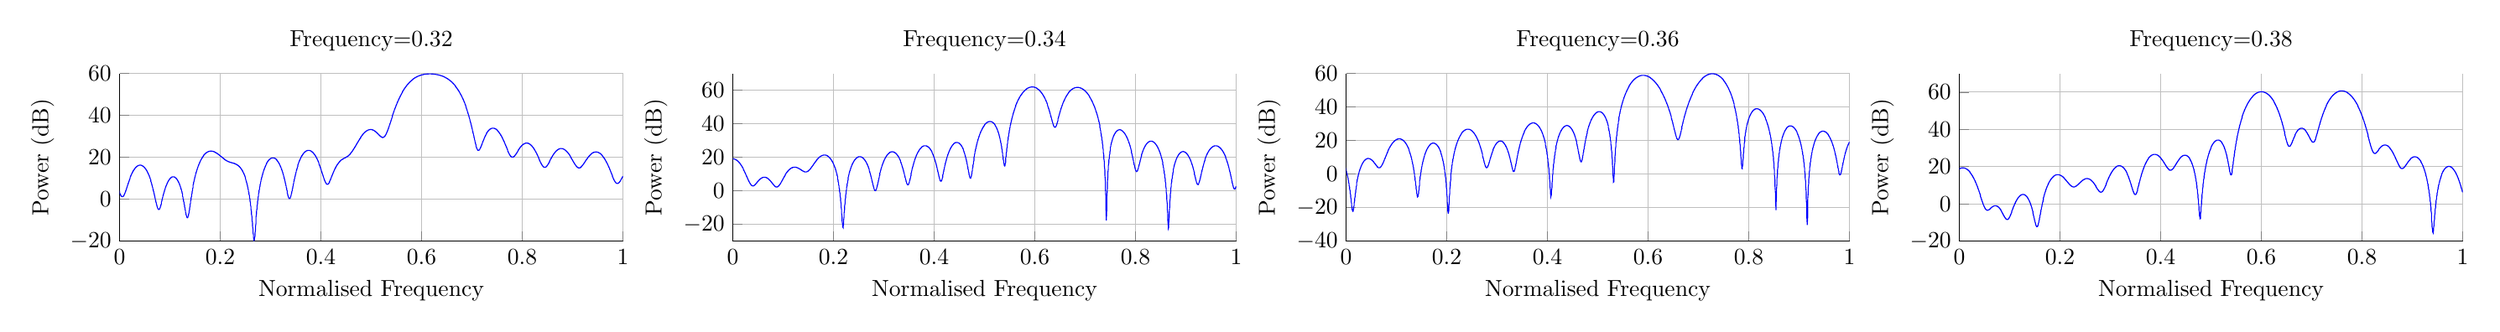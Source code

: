 % This file was created by matlab2tikz v0.4.7 (commit 889b345ce16585d39385fbd7d8990adb0a7ff4f5) running on MATLAB 8.3.
% Copyright (c) 2008--2014, Nico Schlömer <nico.schloemer@gmail.com>
% All rights reserved.
% Minimal pgfplots version: 1.3
% 
% The latest updates can be retrieved from
%   http://www.mathworks.com/matlabcentral/fileexchange/22022-matlab2tikz
% where you can also make suggestions and rate matlab2tikz.
% 
\begin{tikzpicture}

\begin{axis}[%
width=3in,
height=1in,
scale only axis,
xmin=0,
xmax=1,
xlabel={Normalised Frequency},
xmajorgrids,
ymin=-30,
ymax=70,
ylabel={Power (dB)},
ymajorgrids,
name=plot2,
title={Frequency=0.34},
axis x line*=bottom,
axis y line*=left
]
\addplot [color=blue,solid,forget plot]
  table[row sep=crcr]{-1	3.215\\
-1.0	3.78\\
-0.999	4.372\\
-0.999	4.981\\
-0.998	5.598\\
-0.998	6.218\\
-0.997	6.834\\
-0.997	7.444\\
-0.996	8.043\\
-0.996	8.63\\
-0.995	9.202\\
-0.995	9.759\\
-0.994	10.299\\
-0.994	10.822\\
-0.993	11.328\\
-0.993	11.816\\
-0.992	12.286\\
-0.992	12.739\\
-0.991	13.175\\
-0.991	13.595\\
-0.99	13.997\\
-0.99	14.383\\
-0.989	14.754\\
-0.989	15.109\\
-0.988	15.448\\
-0.988	15.773\\
-0.987	16.083\\
-0.987	16.38\\
-0.986	16.662\\
-0.986	16.931\\
-0.985	17.187\\
-0.985	17.43\\
-0.984	17.66\\
-0.984	17.878\\
-0.983	18.084\\
-0.983	18.278\\
-0.982	18.46\\
-0.982	18.631\\
-0.981	18.791\\
-0.981	18.939\\
-0.98	19.077\\
-0.98	19.204\\
-0.979	19.321\\
-0.979	19.427\\
-0.979	19.522\\
-0.978	19.608\\
-0.978	19.683\\
-0.977	19.748\\
-0.977	19.804\\
-0.976	19.849\\
-0.976	19.885\\
-0.975	19.911\\
-0.975	19.927\\
-0.974	19.933\\
-0.974	19.93\\
-0.973	19.917\\
-0.973	19.894\\
-0.972	19.861\\
-0.972	19.819\\
-0.971	19.767\\
-0.971	19.706\\
-0.97	19.634\\
-0.97	19.552\\
-0.969	19.461\\
-0.969	19.359\\
-0.968	19.247\\
-0.968	19.125\\
-0.967	18.993\\
-0.967	18.849\\
-0.966	18.695\\
-0.966	18.531\\
-0.965	18.355\\
-0.965	18.167\\
-0.964	17.969\\
-0.964	17.758\\
-0.963	17.535\\
-0.963	17.301\\
-0.962	17.053\\
-0.962	16.793\\
-0.961	16.519\\
-0.961	16.231\\
-0.96	15.929\\
-0.96	15.613\\
-0.959	15.281\\
-0.959	14.934\\
-0.958	14.571\\
-0.958	14.19\\
-0.958	13.792\\
-0.957	13.375\\
-0.957	12.939\\
-0.956	12.482\\
-0.956	12.005\\
-0.955	11.504\\
-0.955	10.98\\
-0.954	10.431\\
-0.954	9.855\\
-0.953	9.251\\
-0.953	8.616\\
-0.952	7.949\\
-0.952	7.246\\
-0.951	6.505\\
-0.951	5.723\\
-0.95	4.896\\
-0.95	4.02\\
-0.949	3.09\\
-0.949	2.1\\
-0.948	1.044\\
-0.948	-0.088\\
-0.947	-1.304\\
-0.947	-2.616\\
-0.946	-4.038\\
-0.946	-5.589\\
-0.945	-7.289\\
-0.945	-9.167\\
-0.944	-11.257\\
-0.944	-13.602\\
-0.943	-16.254\\
-0.943	-19.267\\
-0.942	-22.663\\
-0.942	-26.315\\
-0.941	-29.627\\
-0.941	-31.175\\
-0.94	-29.862\\
-0.94	-26.656\\
-0.939	-23.026\\
-0.939	-19.631\\
-0.938	-16.615\\
-0.938	-13.964\\
-0.938	-11.624\\
-0.937	-9.543\\
-0.937	-7.678\\
-0.936	-5.992\\
-0.936	-4.458\\
-0.935	-3.054\\
-0.935	-1.761\\
-0.934	-0.565\\
-0.934	0.545\\
-0.933	1.58\\
-0.933	2.548\\
-0.932	3.456\\
-0.932	4.309\\
-0.931	5.112\\
-0.931	5.871\\
-0.93	6.588\\
-0.93	7.266\\
-0.929	7.91\\
-0.929	8.521\\
-0.928	9.101\\
-0.928	9.653\\
-0.927	10.178\\
-0.927	10.677\\
-0.926	11.153\\
-0.926	11.607\\
-0.925	12.039\\
-0.925	12.451\\
-0.924	12.844\\
-0.924	13.218\\
-0.923	13.575\\
-0.923	13.914\\
-0.922	14.238\\
-0.922	14.546\\
-0.921	14.839\\
-0.921	15.117\\
-0.92	15.382\\
-0.92	15.633\\
-0.919	15.87\\
-0.919	16.095\\
-0.918	16.308\\
-0.918	16.508\\
-0.917	16.696\\
-0.917	16.873\\
-0.917	17.039\\
-0.916	17.194\\
-0.916	17.337\\
-0.915	17.471\\
-0.915	17.593\\
-0.914	17.706\\
-0.914	17.808\\
-0.913	17.9\\
-0.913	17.982\\
-0.912	18.055\\
-0.912	18.118\\
-0.911	18.171\\
-0.911	18.215\\
-0.91	18.25\\
-0.91	18.275\\
-0.909	18.291\\
-0.909	18.298\\
-0.908	18.295\\
-0.908	18.283\\
-0.907	18.262\\
-0.907	18.232\\
-0.906	18.193\\
-0.906	18.144\\
-0.905	18.087\\
-0.905	18.02\\
-0.904	17.943\\
-0.904	17.858\\
-0.903	17.763\\
-0.903	17.658\\
-0.902	17.544\\
-0.902	17.42\\
-0.901	17.286\\
-0.901	17.143\\
-0.9	16.99\\
-0.9	16.826\\
-0.899	16.652\\
-0.899	16.468\\
-0.898	16.273\\
-0.898	16.067\\
-0.897	15.85\\
-0.897	15.622\\
-0.896	15.382\\
-0.896	15.131\\
-0.896	14.868\\
-0.895	14.592\\
-0.895	14.304\\
-0.894	14.002\\
-0.894	13.688\\
-0.893	13.359\\
-0.893	13.017\\
-0.892	12.66\\
-0.892	12.287\\
-0.891	11.899\\
-0.891	11.495\\
-0.89	11.075\\
-0.89	10.637\\
-0.889	10.181\\
-0.889	9.706\\
-0.888	9.212\\
-0.888	8.697\\
-0.887	8.162\\
-0.887	7.604\\
-0.886	7.023\\
-0.886	6.419\\
-0.885	5.79\\
-0.885	5.135\\
-0.884	4.453\\
-0.884	3.743\\
-0.883	3.005\\
-0.883	2.237\\
-0.882	1.44\\
-0.882	0.613\\
-0.881	-0.243\\
-0.881	-1.128\\
-0.88	-2.037\\
-0.88	-2.968\\
-0.879	-3.915\\
-0.879	-4.867\\
-0.878	-5.812\\
-0.878	-6.734\\
-0.877	-7.609\\
-0.877	-8.41\\
-0.876	-9.105\\
-0.876	-9.66\\
-0.875	-10.044\\
-0.875	-10.232\\
-0.875	-10.212\\
-0.874	-9.986\\
-0.874	-9.573\\
-0.873	-8.999\\
-0.873	-8.298\\
-0.872	-7.504\\
-0.872	-6.646\\
-0.871	-5.75\\
-0.871	-4.838\\
-0.87	-3.924\\
-0.87	-3.019\\
-0.869	-2.133\\
-0.869	-1.269\\
-0.868	-0.433\\
-0.868	0.376\\
-0.867	1.155\\
-0.867	1.904\\
-0.866	2.623\\
-0.866	3.314\\
-0.865	3.976\\
-0.865	4.611\\
-0.864	5.22\\
-0.864	5.803\\
-0.863	6.361\\
-0.863	6.897\\
-0.862	7.409\\
-0.862	7.9\\
-0.861	8.371\\
-0.861	8.821\\
-0.86	9.253\\
-0.86	9.666\\
-0.859	10.061\\
-0.859	10.439\\
-0.858	10.801\\
-0.858	11.147\\
-0.857	11.478\\
-0.857	11.794\\
-0.856	12.096\\
-0.856	12.384\\
-0.855	12.658\\
-0.855	12.92\\
-0.854	13.168\\
-0.854	13.404\\
-0.854	13.629\\
-0.853	13.841\\
-0.853	14.042\\
-0.852	14.231\\
-0.852	14.41\\
-0.851	14.578\\
-0.851	14.735\\
-0.85	14.882\\
-0.85	15.019\\
-0.849	15.146\\
-0.849	15.263\\
-0.848	15.37\\
-0.848	15.468\\
-0.847	15.556\\
-0.847	15.635\\
-0.846	15.705\\
-0.846	15.765\\
-0.845	15.816\\
-0.845	15.859\\
-0.844	15.892\\
-0.844	15.917\\
-0.843	15.933\\
-0.843	15.94\\
-0.842	15.938\\
-0.842	15.928\\
-0.841	15.908\\
-0.841	15.88\\
-0.84	15.844\\
-0.84	15.799\\
-0.839	15.744\\
-0.839	15.682\\
-0.838	15.61\\
-0.838	15.53\\
-0.837	15.44\\
-0.837	15.342\\
-0.836	15.235\\
-0.836	15.119\\
-0.835	14.994\\
-0.835	14.859\\
-0.834	14.715\\
-0.834	14.562\\
-0.833	14.399\\
-0.833	14.226\\
-0.833	14.043\\
-0.832	13.851\\
-0.832	13.648\\
-0.831	13.435\\
-0.831	13.211\\
-0.83	12.976\\
-0.83	12.731\\
-0.829	12.474\\
-0.829	12.205\\
-0.828	11.925\\
-0.828	11.632\\
-0.827	11.327\\
-0.827	11.009\\
-0.826	10.678\\
-0.826	10.333\\
-0.825	9.973\\
-0.825	9.599\\
-0.824	9.21\\
-0.824	8.805\\
-0.823	8.383\\
-0.823	7.944\\
-0.822	7.487\\
-0.822	7.011\\
-0.821	6.515\\
-0.821	5.999\\
-0.82	5.46\\
-0.82	4.898\\
-0.819	4.312\\
-0.819	3.699\\
-0.818	3.059\\
-0.818	2.389\\
-0.817	1.687\\
-0.817	0.951\\
-0.816	0.178\\
-0.816	-0.636\\
-0.815	-1.493\\
-0.815	-2.399\\
-0.814	-3.357\\
-0.814	-4.374\\
-0.813	-5.457\\
-0.813	-6.612\\
-0.812	-7.851\\
-0.812	-9.186\\
-0.812	-10.63\\
-0.811	-12.203\\
-0.811	-13.929\\
-0.81	-15.84\\
-0.81	-17.978\\
-0.809	-20.403\\
-0.809	-23.202\\
-0.808	-26.508\\
-0.808	-30.533\\
-0.807	-35.641\\
-0.807	-42.459\\
-0.806	-51.318\\
-0.806	-54.056\\
-0.805	-45.615\\
-0.805	-38.141\\
-0.804	-32.646\\
-0.804	-28.422\\
-0.803	-25.025\\
-0.803	-22.197\\
-0.802	-19.785\\
-0.802	-17.687\\
-0.801	-15.835\\
-0.801	-14.182\\
-0.8	-12.692\\
-0.8	-11.338\\
-0.799	-10.102\\
-0.799	-8.965\\
-0.798	-7.915\\
-0.798	-6.943\\
-0.797	-6.038\\
-0.797	-5.195\\
-0.796	-4.407\\
-0.796	-3.668\\
-0.795	-2.975\\
-0.795	-2.324\\
-0.794	-1.71\\
-0.794	-1.132\\
-0.793	-0.588\\
-0.793	-0.073\\
-0.792	0.413\\
-0.792	0.872\\
-0.792	1.305\\
-0.791	1.715\\
-0.791	2.103\\
-0.79	2.469\\
-0.79	2.815\\
-0.789	3.142\\
-0.789	3.45\\
-0.788	3.741\\
-0.788	4.016\\
-0.787	4.274\\
-0.787	4.517\\
-0.786	4.745\\
-0.786	4.959\\
-0.785	5.16\\
-0.785	5.347\\
-0.784	5.522\\
-0.784	5.684\\
-0.783	5.835\\
-0.783	5.974\\
-0.782	6.103\\
-0.782	6.221\\
-0.781	6.329\\
-0.781	6.427\\
-0.78	6.516\\
-0.78	6.595\\
-0.779	6.666\\
-0.779	6.729\\
-0.778	6.783\\
-0.778	6.83\\
-0.777	6.87\\
-0.777	6.903\\
-0.776	6.929\\
-0.776	6.949\\
-0.775	6.964\\
-0.775	6.973\\
-0.774	6.977\\
-0.774	6.977\\
-0.773	6.972\\
-0.773	6.965\\
-0.772	6.953\\
-0.772	6.94\\
-0.771	6.924\\
-0.771	6.907\\
-0.771	6.889\\
-0.77	6.87\\
-0.77	6.852\\
-0.769	6.834\\
-0.769	6.818\\
-0.768	6.803\\
-0.768	6.791\\
-0.767	6.783\\
-0.767	6.778\\
-0.766	6.778\\
-0.766	6.783\\
-0.765	6.793\\
-0.765	6.81\\
-0.764	6.834\\
-0.764	6.865\\
-0.763	6.904\\
-0.763	6.951\\
-0.762	7.007\\
-0.762	7.071\\
-0.761	7.145\\
-0.761	7.229\\
-0.76	7.322\\
-0.76	7.425\\
-0.759	7.537\\
-0.759	7.66\\
-0.758	7.791\\
-0.758	7.933\\
-0.757	8.083\\
-0.757	8.242\\
-0.756	8.41\\
-0.756	8.587\\
-0.755	8.77\\
-0.755	8.962\\
-0.754	9.16\\
-0.754	9.364\\
-0.753	9.574\\
-0.753	9.789\\
-0.752	10.009\\
-0.752	10.234\\
-0.751	10.461\\
-0.751	10.692\\
-0.75	10.926\\
-0.75	11.161\\
-0.75	11.398\\
-0.749	11.637\\
-0.749	11.875\\
-0.748	12.114\\
-0.748	12.353\\
-0.747	12.591\\
-0.747	12.828\\
-0.746	13.064\\
-0.746	13.298\\
-0.745	13.53\\
-0.745	13.759\\
-0.744	13.987\\
-0.744	14.211\\
-0.743	14.432\\
-0.743	14.65\\
-0.742	14.865\\
-0.742	15.075\\
-0.741	15.282\\
-0.741	15.485\\
-0.74	15.684\\
-0.74	15.879\\
-0.739	16.069\\
-0.739	16.255\\
-0.738	16.436\\
-0.738	16.612\\
-0.737	16.784\\
-0.737	16.95\\
-0.736	17.112\\
-0.736	17.269\\
-0.735	17.42\\
-0.735	17.567\\
-0.734	17.708\\
-0.734	17.844\\
-0.733	17.975\\
-0.733	18.1\\
-0.732	18.22\\
-0.732	18.335\\
-0.731	18.444\\
-0.731	18.547\\
-0.73	18.646\\
-0.73	18.738\\
-0.729	18.825\\
-0.729	18.907\\
-0.729	18.983\\
-0.728	19.053\\
-0.728	19.117\\
-0.727	19.176\\
-0.727	19.229\\
-0.726	19.276\\
-0.726	19.318\\
-0.725	19.353\\
-0.725	19.383\\
-0.724	19.407\\
-0.724	19.425\\
-0.723	19.436\\
-0.723	19.442\\
-0.722	19.442\\
-0.722	19.436\\
-0.721	19.423\\
-0.721	19.405\\
-0.72	19.38\\
-0.72	19.349\\
-0.719	19.312\\
-0.719	19.268\\
-0.718	19.217\\
-0.718	19.161\\
-0.717	19.097\\
-0.717	19.027\\
-0.716	18.95\\
-0.716	18.867\\
-0.715	18.776\\
-0.715	18.679\\
-0.714	18.575\\
-0.714	18.463\\
-0.713	18.344\\
-0.713	18.218\\
-0.712	18.084\\
-0.712	17.943\\
-0.711	17.794\\
-0.711	17.637\\
-0.71	17.473\\
-0.71	17.3\\
-0.709	17.119\\
-0.709	16.929\\
-0.708	16.731\\
-0.708	16.525\\
-0.708	16.309\\
-0.707	16.084\\
-0.707	15.85\\
-0.706	15.606\\
-0.706	15.352\\
-0.705	15.089\\
-0.705	14.815\\
-0.704	14.531\\
-0.704	14.236\\
-0.703	13.929\\
-0.703	13.612\\
-0.702	13.282\\
-0.702	12.941\\
-0.701	12.587\\
-0.701	12.22\\
-0.7	11.84\\
-0.7	11.446\\
-0.699	11.039\\
-0.699	10.616\\
-0.698	10.179\\
-0.698	9.727\\
-0.697	9.258\\
-0.697	8.773\\
-0.696	8.271\\
-0.696	7.751\\
-0.695	7.213\\
-0.695	6.657\\
-0.694	6.082\\
-0.694	5.487\\
-0.693	4.873\\
-0.693	4.239\\
-0.692	3.584\\
-0.692	2.91\\
-0.691	2.217\\
-0.691	1.505\\
-0.69	0.777\\
-0.69	0.033\\
-0.689	-0.723\\
-0.689	-1.487\\
-0.688	-2.253\\
-0.688	-3.015\\
-0.688	-3.764\\
-0.687	-4.488\\
-0.687	-5.175\\
-0.686	-5.808\\
-0.686	-6.372\\
-0.685	-6.848\\
-0.685	-7.219\\
-0.684	-7.472\\
-0.684	-7.595\\
-0.683	-7.584\\
-0.683	-7.441\\
-0.682	-7.173\\
-0.682	-6.794\\
-0.681	-6.32\\
-0.681	-5.767\\
-0.68	-5.154\\
-0.68	-4.496\\
-0.679	-3.808\\
-0.679	-3.102\\
-0.678	-2.387\\
-0.678	-1.673\\
-0.677	-0.965\\
-0.677	-0.266\\
-0.676	0.418\\
-0.676	1.085\\
-0.675	1.735\\
-0.675	2.365\\
-0.674	2.976\\
-0.674	3.566\\
-0.673	4.136\\
-0.673	4.686\\
-0.672	5.216\\
-0.672	5.726\\
-0.671	6.217\\
-0.671	6.69\\
-0.67	7.144\\
-0.67	7.581\\
-0.669	8.0\\
-0.669	8.403\\
-0.668	8.79\\
-0.668	9.16\\
-0.667	9.516\\
-0.667	9.857\\
-0.667	10.183\\
-0.666	10.495\\
-0.666	10.793\\
-0.665	11.078\\
-0.665	11.351\\
-0.664	11.61\\
-0.664	11.857\\
-0.663	12.092\\
-0.663	12.316\\
-0.662	12.527\\
-0.662	12.728\\
-0.661	12.917\\
-0.661	13.096\\
-0.66	13.264\\
-0.66	13.421\\
-0.659	13.568\\
-0.659	13.705\\
-0.658	13.832\\
-0.658	13.949\\
-0.657	14.056\\
-0.657	14.153\\
-0.656	14.241\\
-0.656	14.32\\
-0.655	14.389\\
-0.655	14.448\\
-0.654	14.499\\
-0.654	14.54\\
-0.653	14.572\\
-0.653	14.595\\
-0.652	14.609\\
-0.652	14.614\\
-0.651	14.61\\
-0.651	14.597\\
-0.65	14.574\\
-0.65	14.543\\
-0.649	14.502\\
-0.649	14.453\\
-0.648	14.394\\
-0.648	14.326\\
-0.647	14.248\\
-0.647	14.162\\
-0.646	14.066\\
-0.646	13.96\\
-0.646	13.845\\
-0.645	13.72\\
-0.645	13.585\\
-0.644	13.44\\
-0.644	13.285\\
-0.643	13.12\\
-0.643	12.945\\
-0.642	12.758\\
-0.642	12.561\\
-0.641	12.353\\
-0.641	12.134\\
-0.64	11.904\\
-0.64	11.661\\
-0.639	11.407\\
-0.639	11.14\\
-0.638	10.861\\
-0.638	10.569\\
-0.637	10.263\\
-0.637	9.944\\
-0.636	9.611\\
-0.636	9.263\\
-0.635	8.9\\
-0.635	8.522\\
-0.634	8.128\\
-0.634	7.717\\
-0.633	7.289\\
-0.633	6.843\\
-0.632	6.379\\
-0.632	5.896\\
-0.631	5.393\\
-0.631	4.869\\
-0.63	4.324\\
-0.63	3.757\\
-0.629	3.166\\
-0.629	2.552\\
-0.628	1.914\\
-0.628	1.25\\
-0.627	0.561\\
-0.627	-0.155\\
-0.626	-0.897\\
-0.626	-1.665\\
-0.625	-2.459\\
-0.625	-3.277\\
-0.625	-4.116\\
-0.624	-4.972\\
-0.624	-5.841\\
-0.623	-6.714\\
-0.623	-7.58\\
-0.622	-8.425\\
-0.622	-9.231\\
-0.621	-9.977\\
-0.621	-10.635\\
-0.62	-11.18\\
-0.62	-11.584\\
-0.619	-11.825\\
-0.619	-11.889\\
-0.618	-11.772\\
-0.618	-11.483\\
-0.617	-11.038\\
-0.617	-10.462\\
-0.616	-9.782\\
-0.616	-9.026\\
-0.615	-8.217\\
-0.615	-7.376\\
-0.614	-6.521\\
-0.614	-5.663\\
-0.613	-4.812\\
-0.613	-3.976\\
-0.612	-3.159\\
-0.612	-2.365\\
-0.611	-1.595\\
-0.611	-0.852\\
-0.61	-0.134\\
-0.61	0.557\\
-0.609	1.222\\
-0.609	1.861\\
-0.608	2.475\\
-0.608	3.065\\
-0.607	3.631\\
-0.607	4.175\\
-0.606	4.696\\
-0.606	5.197\\
-0.605	5.677\\
-0.605	6.137\\
-0.604	6.578\\
-0.604	7.001\\
-0.604	7.406\\
-0.603	7.794\\
-0.603	8.166\\
-0.602	8.521\\
-0.602	8.862\\
-0.601	9.187\\
-0.601	9.497\\
-0.6	9.794\\
-0.6	10.077\\
-0.599	10.346\\
-0.599	10.602\\
-0.598	10.846\\
-0.598	11.077\\
-0.597	11.296\\
-0.597	11.503\\
-0.596	11.698\\
-0.596	11.882\\
-0.595	12.055\\
-0.595	12.217\\
-0.594	12.368\\
-0.594	12.508\\
-0.593	12.637\\
-0.593	12.756\\
-0.592	12.865\\
-0.592	12.963\\
-0.591	13.052\\
-0.591	13.13\\
-0.59	13.198\\
-0.59	13.257\\
-0.589	13.305\\
-0.589	13.344\\
-0.588	13.373\\
-0.588	13.392\\
-0.587	13.401\\
-0.587	13.4\\
-0.586	13.39\\
-0.586	13.369\\
-0.585	13.339\\
-0.585	13.299\\
-0.584	13.249\\
-0.584	13.189\\
-0.583	13.118\\
-0.583	13.037\\
-0.583	12.946\\
-0.582	12.845\\
-0.582	12.732\\
-0.581	12.609\\
-0.581	12.475\\
-0.58	12.33\\
-0.58	12.173\\
-0.579	12.005\\
-0.579	11.825\\
-0.578	11.632\\
-0.578	11.428\\
-0.577	11.21\\
-0.577	10.98\\
-0.576	10.735\\
-0.576	10.478\\
-0.575	10.205\\
-0.575	9.918\\
-0.574	9.616\\
-0.574	9.298\\
-0.573	8.964\\
-0.573	8.612\\
-0.572	8.242\\
-0.572	7.854\\
-0.571	7.447\\
-0.571	7.019\\
-0.57	6.569\\
-0.57	6.097\\
-0.569	5.601\\
-0.569	5.08\\
-0.568	4.533\\
-0.568	3.957\\
-0.567	3.351\\
-0.567	2.712\\
-0.566	2.039\\
-0.566	1.33\\
-0.565	0.58\\
-0.565	-0.212\\
-0.564	-1.051\\
-0.564	-1.94\\
-0.563	-2.883\\
-0.563	-3.885\\
-0.562	-4.952\\
-0.562	-6.088\\
-0.562	-7.299\\
-0.561	-8.59\\
-0.561	-9.965\\
-0.56	-11.425\\
-0.56	-12.965\\
-0.559	-14.569\\
-0.559	-16.205\\
-0.558	-17.808\\
-0.558	-19.273\\
-0.557	-20.445\\
-0.557	-21.146\\
-0.556	-21.238\\
-0.556	-20.692\\
-0.555	-19.61\\
-0.555	-18.165\\
-0.554	-16.525\\
-0.554	-14.816\\
-0.553	-13.117\\
-0.553	-11.471\\
-0.552	-9.901\\
-0.552	-8.415\\
-0.551	-7.013\\
-0.551	-5.693\\
-0.55	-4.449\\
-0.55	-3.277\\
-0.549	-2.171\\
-0.549	-1.126\\
-0.548	-0.137\\
-0.548	0.801\\
-0.547	1.691\\
-0.547	2.538\\
-0.546	3.344\\
-0.546	4.112\\
-0.545	4.846\\
-0.545	5.547\\
-0.544	6.217\\
-0.544	6.859\\
-0.543	7.475\\
-0.543	8.065\\
-0.542	8.631\\
-0.542	9.175\\
-0.542	9.698\\
-0.541	10.201\\
-0.541	10.685\\
-0.54	11.15\\
-0.54	11.599\\
-0.539	12.03\\
-0.539	12.446\\
-0.538	12.847\\
-0.538	13.233\\
-0.537	13.605\\
-0.537	13.964\\
-0.536	14.31\\
-0.536	14.643\\
-0.535	14.964\\
-0.535	15.274\\
-0.534	15.572\\
-0.534	15.859\\
-0.533	16.136\\
-0.533	16.402\\
-0.532	16.658\\
-0.532	16.904\\
-0.531	17.141\\
-0.531	17.369\\
-0.53	17.588\\
-0.53	17.797\\
-0.529	17.998\\
-0.529	18.191\\
-0.528	18.375\\
-0.528	18.551\\
-0.527	18.72\\
-0.527	18.88\\
-0.526	19.033\\
-0.526	19.178\\
-0.525	19.315\\
-0.525	19.446\\
-0.524	19.569\\
-0.524	19.685\\
-0.523	19.794\\
-0.523	19.896\\
-0.522	19.991\\
-0.522	20.079\\
-0.521	20.161\\
-0.521	20.236\\
-0.521	20.304\\
-0.52	20.366\\
-0.52	20.422\\
-0.519	20.471\\
-0.519	20.514\\
-0.518	20.55\\
-0.518	20.581\\
-0.517	20.604\\
-0.517	20.622\\
-0.516	20.634\\
-0.516	20.639\\
-0.515	20.638\\
-0.515	20.632\\
-0.514	20.619\\
-0.514	20.6\\
-0.513	20.574\\
-0.513	20.543\\
-0.512	20.506\\
-0.512	20.462\\
-0.511	20.413\\
-0.511	20.357\\
-0.51	20.295\\
-0.51	20.227\\
-0.509	20.153\\
-0.509	20.073\\
-0.508	19.987\\
-0.508	19.894\\
-0.507	19.795\\
-0.507	19.689\\
-0.506	19.578\\
-0.506	19.46\\
-0.505	19.335\\
-0.505	19.204\\
-0.504	19.066\\
-0.504	18.922\\
-0.503	18.771\\
-0.503	18.613\\
-0.502	18.449\\
-0.502	18.277\\
-0.501	18.098\\
-0.501	17.913\\
-0.5	17.72\\
-0.5	17.519\\
-0.5	17.312\\
-0.499	17.096\\
-0.499	16.873\\
-0.498	16.642\\
-0.498	16.403\\
-0.497	16.156\\
-0.497	15.901\\
-0.496	15.637\\
-0.496	15.365\\
-0.495	15.083\\
-0.495	14.793\\
-0.494	14.493\\
-0.494	14.183\\
-0.493	13.864\\
-0.493	13.535\\
-0.492	13.196\\
-0.492	12.845\\
-0.491	12.484\\
-0.491	12.112\\
-0.49	11.727\\
-0.49	11.331\\
-0.489	10.922\\
-0.489	10.5\\
-0.488	10.065\\
-0.488	9.615\\
-0.487	9.151\\
-0.487	8.671\\
-0.486	8.176\\
-0.486	7.664\\
-0.485	7.135\\
-0.485	6.587\\
-0.484	6.02\\
-0.484	5.432\\
-0.483	4.823\\
-0.483	4.192\\
-0.482	3.536\\
-0.482	2.854\\
-0.481	2.146\\
-0.481	1.408\\
-0.48	0.639\\
-0.48	-0.164\\
-0.479	-1.003\\
-0.479	-1.881\\
-0.479	-2.802\\
-0.478	-3.769\\
-0.478	-4.787\\
-0.477	-5.86\\
-0.477	-6.995\\
-0.476	-8.197\\
-0.476	-9.474\\
-0.475	-10.834\\
-0.475	-12.287\\
-0.474	-13.844\\
-0.474	-15.514\\
-0.473	-17.309\\
-0.473	-19.235\\
-0.472	-21.293\\
-0.472	-23.461\\
-0.471	-25.68\\
-0.471	-27.817\\
-0.47	-29.626\\
-0.47	-30.766\\
-0.469	-30.944\\
-0.469	-30.135\\
-0.468	-28.603\\
-0.468	-26.695\\
-0.467	-24.676\\
-0.467	-22.693\\
-0.466	-20.815\\
-0.466	-19.066\\
-0.465	-17.45\\
-0.465	-15.96\\
-0.464	-14.585\\
-0.464	-13.314\\
-0.463	-12.138\\
-0.463	-11.047\\
-0.462	-10.031\\
-0.462	-9.084\\
-0.461	-8.199\\
-0.461	-7.369\\
-0.46	-6.591\\
-0.46	-5.86\\
-0.459	-5.172\\
-0.459	-4.522\\
-0.458	-3.91\\
-0.458	-3.331\\
-0.458	-2.783\\
-0.457	-2.264\\
-0.457	-1.772\\
-0.456	-1.306\\
-0.456	-0.864\\
-0.455	-0.444\\
-0.455	-0.045\\
-0.454	0.334\\
-0.454	0.695\\
-0.453	1.037\\
-0.453	1.363\\
-0.452	1.673\\
-0.452	1.967\\
-0.451	2.247\\
-0.451	2.513\\
-0.45	2.767\\
-0.45	3.007\\
-0.449	3.236\\
-0.449	3.453\\
-0.448	3.66\\
-0.448	3.856\\
-0.447	4.042\\
-0.447	4.218\\
-0.446	4.386\\
-0.446	4.545\\
-0.445	4.695\\
-0.445	4.838\\
-0.444	4.973\\
-0.444	5.101\\
-0.443	5.222\\
-0.443	5.337\\
-0.442	5.445\\
-0.442	5.547\\
-0.441	5.644\\
-0.441	5.736\\
-0.44	5.822\\
-0.44	5.904\\
-0.439	5.981\\
-0.439	6.054\\
-0.438	6.124\\
-0.438	6.189\\
-0.438	6.252\\
-0.437	6.311\\
-0.437	6.368\\
-0.436	6.422\\
-0.436	6.473\\
-0.435	6.523\\
-0.435	6.57\\
-0.434	6.617\\
-0.434	6.661\\
-0.433	6.705\\
-0.433	6.748\\
-0.432	6.79\\
-0.432	6.831\\
-0.431	6.873\\
-0.431	6.914\\
-0.43	6.955\\
-0.43	6.996\\
-0.429	7.038\\
-0.429	7.081\\
-0.428	7.124\\
-0.428	7.168\\
-0.427	7.213\\
-0.427	7.258\\
-0.426	7.306\\
-0.426	7.354\\
-0.425	7.404\\
-0.425	7.455\\
-0.424	7.507\\
-0.424	7.561\\
-0.423	7.616\\
-0.423	7.673\\
-0.422	7.731\\
-0.422	7.791\\
-0.421	7.852\\
-0.421	7.915\\
-0.42	7.979\\
-0.42	8.044\\
-0.419	8.11\\
-0.419	8.177\\
-0.418	8.246\\
-0.418	8.315\\
-0.417	8.385\\
-0.417	8.456\\
-0.417	8.528\\
-0.416	8.599\\
-0.416	8.672\\
-0.415	8.744\\
-0.415	8.816\\
-0.414	8.889\\
-0.414	8.961\\
-0.413	9.032\\
-0.413	9.103\\
-0.412	9.174\\
-0.412	9.243\\
-0.411	9.312\\
-0.411	9.379\\
-0.41	9.446\\
-0.41	9.51\\
-0.409	9.573\\
-0.409	9.635\\
-0.408	9.694\\
-0.408	9.752\\
-0.407	9.807\\
-0.407	9.86\\
-0.406	9.91\\
-0.406	9.958\\
-0.405	10.004\\
-0.405	10.046\\
-0.404	10.086\\
-0.404	10.122\\
-0.403	10.155\\
-0.403	10.185\\
-0.402	10.211\\
-0.402	10.234\\
-0.401	10.254\\
-0.401	10.269\\
-0.4	10.281\\
-0.4	10.288\\
-0.399	10.292\\
-0.399	10.291\\
-0.398	10.286\\
-0.398	10.277\\
-0.397	10.263\\
-0.397	10.244\\
-0.396	10.221\\
-0.396	10.193\\
-0.396	10.161\\
-0.395	10.123\\
-0.395	10.08\\
-0.394	10.032\\
-0.394	9.978\\
-0.393	9.92\\
-0.393	9.855\\
-0.392	9.786\\
-0.392	9.71\\
-0.391	9.629\\
-0.391	9.542\\
-0.39	9.448\\
-0.39	9.349\\
-0.389	9.244\\
-0.389	9.132\\
-0.388	9.013\\
-0.388	8.888\\
-0.387	8.757\\
-0.387	8.618\\
-0.386	8.473\\
-0.386	8.32\\
-0.385	8.16\\
-0.385	7.993\\
-0.384	7.818\\
-0.384	7.635\\
-0.383	7.444\\
-0.383	7.245\\
-0.382	7.038\\
-0.382	6.823\\
-0.381	6.598\\
-0.381	6.365\\
-0.38	6.122\\
-0.38	5.871\\
-0.379	5.609\\
-0.379	5.337\\
-0.378	5.056\\
-0.378	4.763\\
-0.377	4.46\\
-0.377	4.145\\
-0.376	3.819\\
-0.376	3.481\\
-0.375	3.131\\
-0.375	2.767\\
-0.375	2.39\\
-0.374	2.0\\
-0.374	1.595\\
-0.373	1.174\\
-0.373	0.738\\
-0.372	0.286\\
-0.372	-0.184\\
-0.371	-0.671\\
-0.371	-1.178\\
-0.37	-1.704\\
-0.37	-2.252\\
-0.369	-2.821\\
-0.369	-3.414\\
-0.368	-4.032\\
-0.368	-4.677\\
-0.367	-5.35\\
-0.367	-6.054\\
-0.366	-6.79\\
-0.366	-7.561\\
-0.365	-8.37\\
-0.365	-9.221\\
-0.364	-10.116\\
-0.364	-11.061\\
-0.363	-12.059\\
-0.363	-13.118\\
-0.362	-14.243\\
-0.362	-15.443\\
-0.361	-16.728\\
-0.361	-18.108\\
-0.36	-19.597\\
-0.36	-21.213\\
-0.359	-22.976\\
-0.359	-24.912\\
-0.358	-27.052\\
-0.358	-29.434\\
-0.357	-32.098\\
-0.357	-35.076\\
-0.356	-38.349\\
-0.356	-41.724\\
-0.355	-44.569\\
-0.355	-45.715\\
-0.354	-44.488\\
-0.354	-41.704\\
-0.354	-38.498\\
-0.353	-35.433\\
-0.353	-32.67\\
-0.352	-30.219\\
-0.352	-28.046\\
-0.351	-26.11\\
-0.351	-24.376\\
-0.35	-22.812\\
-0.35	-21.394\\
-0.349	-20.1\\
-0.349	-18.916\\
-0.348	-17.826\\
-0.348	-16.821\\
-0.347	-15.891\\
-0.347	-15.028\\
-0.346	-14.226\\
-0.346	-13.478\\
-0.345	-12.781\\
-0.345	-12.131\\
-0.344	-11.523\\
-0.344	-10.954\\
-0.343	-10.423\\
-0.343	-9.926\\
-0.342	-9.462\\
-0.342	-9.028\\
-0.341	-8.623\\
-0.341	-8.246\\
-0.34	-7.895\\
-0.34	-7.569\\
-0.339	-7.267\\
-0.339	-6.988\\
-0.338	-6.732\\
-0.338	-6.497\\
-0.337	-6.283\\
-0.337	-6.09\\
-0.336	-5.917\\
-0.336	-5.763\\
-0.335	-5.628\\
-0.335	-5.512\\
-0.334	-5.414\\
-0.334	-5.335\\
-0.333	-5.274\\
-0.333	-5.231\\
-0.333	-5.205\\
-0.332	-5.198\\
-0.332	-5.209\\
-0.331	-5.237\\
-0.331	-5.284\\
-0.33	-5.348\\
-0.33	-5.431\\
-0.329	-5.533\\
-0.329	-5.653\\
-0.328	-5.793\\
-0.328	-5.952\\
-0.327	-6.131\\
-0.327	-6.33\\
-0.326	-6.551\\
-0.326	-6.793\\
-0.325	-7.057\\
-0.325	-7.345\\
-0.324	-7.656\\
-0.324	-7.992\\
-0.323	-8.354\\
-0.323	-8.743\\
-0.322	-9.16\\
-0.322	-9.608\\
-0.321	-10.086\\
-0.321	-10.598\\
-0.32	-11.144\\
-0.32	-11.728\\
-0.319	-12.351\\
-0.319	-13.016\\
-0.318	-13.725\\
-0.318	-14.482\\
-0.317	-15.29\\
-0.317	-16.151\\
-0.316	-17.069\\
-0.316	-18.046\\
-0.315	-19.084\\
-0.315	-20.184\\
-0.314	-21.344\\
-0.314	-22.556\\
-0.313	-23.808\\
-0.313	-25.073\\
-0.312	-26.309\\
-0.312	-27.454\\
-0.312	-28.42\\
-0.311	-29.103\\
-0.311	-29.404\\
-0.31	-29.263\\
-0.31	-28.682\\
-0.309	-27.727\\
-0.309	-26.498\\
-0.308	-25.099\\
-0.308	-23.615\\
-0.307	-22.107\\
-0.307	-20.615\\
-0.306	-19.162\\
-0.306	-17.763\\
-0.305	-16.423\\
-0.305	-15.144\\
-0.304	-13.925\\
-0.304	-12.764\\
-0.303	-11.659\\
-0.303	-10.606\\
-0.302	-9.601\\
-0.302	-8.643\\
-0.301	-7.727\\
-0.301	-6.852\\
-0.3	-6.014\\
-0.3	-5.211\\
-0.299	-4.441\\
-0.299	-3.702\\
-0.298	-2.992\\
-0.298	-2.31\\
-0.297	-1.653\\
-0.297	-1.021\\
-0.296	-0.412\\
-0.296	0.175\\
-0.295	0.74\\
-0.295	1.286\\
-0.294	1.813\\
-0.294	2.322\\
-0.293	2.813\\
-0.293	3.287\\
-0.292	3.746\\
-0.292	4.189\\
-0.292	4.617\\
-0.291	5.031\\
-0.291	5.431\\
-0.29	5.818\\
-0.29	6.192\\
-0.289	6.553\\
-0.289	6.902\\
-0.288	7.24\\
-0.288	7.565\\
-0.287	7.88\\
-0.287	8.184\\
-0.286	8.478\\
-0.286	8.761\\
-0.285	9.034\\
-0.285	9.297\\
-0.284	9.551\\
-0.284	9.795\\
-0.283	10.03\\
-0.283	10.255\\
-0.282	10.472\\
-0.282	10.68\\
-0.281	10.88\\
-0.281	11.07\\
-0.28	11.253\\
-0.28	11.427\\
-0.279	11.593\\
-0.279	11.751\\
-0.278	11.902\\
-0.278	12.044\\
-0.277	12.178\\
-0.277	12.305\\
-0.276	12.424\\
-0.276	12.536\\
-0.275	12.64\\
-0.275	12.737\\
-0.274	12.826\\
-0.274	12.907\\
-0.273	12.982\\
-0.273	13.049\\
-0.272	13.109\\
-0.272	13.161\\
-0.271	13.207\\
-0.271	13.245\\
-0.271	13.275\\
-0.27	13.299\\
-0.27	13.315\\
-0.269	13.324\\
-0.269	13.326\\
-0.268	13.32\\
-0.268	13.308\\
-0.267	13.287\\
-0.267	13.26\\
-0.266	13.225\\
-0.266	13.182\\
-0.265	13.132\\
-0.265	13.075\\
-0.264	13.009\\
-0.264	12.936\\
-0.263	12.855\\
-0.263	12.767\\
-0.262	12.67\\
-0.262	12.565\\
-0.261	12.452\\
-0.261	12.331\\
-0.26	12.202\\
-0.26	12.064\\
-0.259	11.917\\
-0.259	11.761\\
-0.258	11.596\\
-0.258	11.423\\
-0.257	11.239\\
-0.257	11.047\\
-0.256	10.844\\
-0.256	10.632\\
-0.255	10.409\\
-0.255	10.176\\
-0.254	9.932\\
-0.254	9.677\\
-0.253	9.411\\
-0.253	9.133\\
-0.252	8.843\\
-0.252	8.541\\
-0.251	8.226\\
-0.251	7.898\\
-0.25	7.556\\
-0.25	7.2\\
-0.25	6.829\\
-0.249	6.442\\
-0.249	6.04\\
-0.248	5.621\\
-0.248	5.185\\
-0.247	4.731\\
-0.247	4.257\\
-0.246	3.764\\
-0.246	3.25\\
-0.245	2.714\\
-0.245	2.154\\
-0.244	1.57\\
-0.244	0.96\\
-0.243	0.323\\
-0.243	-0.343\\
-0.242	-1.04\\
-0.242	-1.77\\
-0.241	-2.535\\
-0.241	-3.337\\
-0.24	-4.179\\
-0.24	-5.062\\
-0.239	-5.99\\
-0.239	-6.966\\
-0.238	-7.991\\
-0.238	-9.068\\
-0.237	-10.197\\
-0.237	-11.379\\
-0.236	-12.61\\
-0.236	-13.884\\
-0.235	-15.188\\
-0.235	-16.499\\
-0.234	-17.782\\
-0.234	-18.986\\
-0.233	-20.04\\
-0.233	-20.86\\
-0.232	-21.363\\
-0.232	-21.489\\
-0.231	-21.224\\
-0.231	-20.603\\
-0.23	-19.7\\
-0.23	-18.6\\
-0.229	-17.383\\
-0.229	-16.11\\
-0.229	-14.827\\
-0.228	-13.562\\
-0.228	-12.334\\
-0.227	-11.152\\
-0.227	-10.021\\
-0.226	-8.943\\
-0.226	-7.917\\
-0.225	-6.943\\
-0.225	-6.017\\
-0.224	-5.137\\
-0.224	-4.301\\
-0.223	-3.507\\
-0.223	-2.751\\
-0.222	-2.031\\
-0.222	-1.345\\
-0.221	-0.692\\
-0.221	-0.069\\
-0.22	0.526\\
-0.22	1.093\\
-0.219	1.635\\
-0.219	2.153\\
-0.218	2.648\\
-0.218	3.121\\
-0.217	3.573\\
-0.217	4.006\\
-0.216	4.419\\
-0.216	4.815\\
-0.215	5.192\\
-0.215	5.554\\
-0.214	5.899\\
-0.214	6.228\\
-0.213	6.543\\
-0.213	6.844\\
-0.212	7.13\\
-0.212	7.403\\
-0.211	7.662\\
-0.211	7.909\\
-0.21	8.144\\
-0.21	8.367\\
-0.209	8.577\\
-0.209	8.777\\
-0.208	8.965\\
-0.208	9.142\\
-0.208	9.308\\
-0.207	9.464\\
-0.207	9.609\\
-0.206	9.744\\
-0.206	9.87\\
-0.205	9.985\\
-0.205	10.09\\
-0.204	10.186\\
-0.204	10.273\\
-0.203	10.35\\
-0.203	10.417\\
-0.202	10.476\\
-0.202	10.525\\
-0.201	10.566\\
-0.201	10.597\\
-0.2	10.619\\
-0.2	10.632\\
-0.199	10.637\\
-0.199	10.632\\
-0.198	10.619\\
-0.198	10.597\\
-0.197	10.565\\
-0.197	10.525\\
-0.196	10.476\\
-0.196	10.418\\
-0.195	10.351\\
-0.195	10.275\\
-0.194	10.19\\
-0.194	10.095\\
-0.193	9.991\\
-0.193	9.878\\
-0.192	9.756\\
-0.192	9.624\\
-0.191	9.482\\
-0.191	9.331\\
-0.19	9.169\\
-0.19	8.997\\
-0.189	8.816\\
-0.189	8.623\\
-0.188	8.42\\
-0.188	8.206\\
-0.188	7.981\\
-0.187	7.745\\
-0.187	7.497\\
-0.186	7.237\\
-0.186	6.965\\
-0.185	6.68\\
-0.185	6.382\\
-0.184	6.071\\
-0.184	5.747\\
-0.183	5.408\\
-0.183	5.054\\
-0.182	4.685\\
-0.182	4.3\\
-0.181	3.898\\
-0.181	3.48\\
-0.18	3.043\\
-0.18	2.588\\
-0.179	2.112\\
-0.179	1.617\\
-0.178	1.099\\
-0.178	0.558\\
-0.177	-0.007\\
-0.177	-0.598\\
-0.176	-1.216\\
-0.176	-1.864\\
-0.175	-2.543\\
-0.175	-3.256\\
-0.174	-4.006\\
-0.174	-4.795\\
-0.173	-5.627\\
-0.173	-6.506\\
-0.172	-7.436\\
-0.172	-8.424\\
-0.171	-9.475\\
-0.171	-10.597\\
-0.17	-11.799\\
-0.17	-13.092\\
-0.169	-14.49\\
-0.169	-16.01\\
-0.168	-17.674\\
-0.168	-19.508\\
-0.167	-21.552\\
-0.167	-23.854\\
-0.167	-26.486\\
-0.166	-29.547\\
-0.166	-33.185\\
-0.165	-37.61\\
-0.165	-43.048\\
-0.164	-49.123\\
-0.164	-52.054\\
-0.163	-47.991\\
-0.163	-42.037\\
-0.162	-36.95\\
-0.162	-32.837\\
-0.161	-29.46\\
-0.161	-26.623\\
-0.16	-24.192\\
-0.16	-22.073\\
-0.159	-20.2\\
-0.159	-18.528\\
-0.158	-17.021\\
-0.158	-15.653\\
-0.157	-14.404\\
-0.157	-13.257\\
-0.156	-12.199\\
-0.156	-11.22\\
-0.155	-10.311\\
-0.155	-9.464\\
-0.154	-8.675\\
-0.154	-7.937\\
-0.153	-7.246\\
-0.153	-6.598\\
-0.152	-5.991\\
-0.152	-5.421\\
-0.151	-4.885\\
-0.151	-4.382\\
-0.15	-3.909\\
-0.15	-3.465\\
-0.149	-3.048\\
-0.149	-2.657\\
-0.148	-2.291\\
-0.148	-1.948\\
-0.147	-1.628\\
-0.147	-1.329\\
-0.146	-1.051\\
-0.146	-0.794\\
-0.146	-0.556\\
-0.145	-0.337\\
-0.145	-0.136\\
-0.144	0.047\\
-0.144	0.212\\
-0.143	0.359\\
-0.143	0.49\\
-0.142	0.604\\
-0.142	0.702\\
-0.141	0.783\\
-0.141	0.848\\
-0.14	0.897\\
-0.14	0.93\\
-0.139	0.947\\
-0.139	0.949\\
-0.138	0.934\\
-0.138	0.903\\
-0.137	0.856\\
-0.137	0.793\\
-0.136	0.714\\
-0.136	0.618\\
-0.135	0.506\\
-0.135	0.376\\
-0.134	0.229\\
-0.134	0.065\\
-0.133	-0.118\\
-0.133	-0.319\\
-0.132	-0.539\\
-0.132	-0.779\\
-0.131	-1.038\\
-0.131	-1.318\\
-0.13	-1.62\\
-0.13	-1.944\\
-0.129	-2.29\\
-0.129	-2.661\\
-0.128	-3.056\\
-0.128	-3.477\\
-0.127	-3.926\\
-0.127	-4.402\\
-0.126	-4.908\\
-0.126	-5.446\\
-0.125	-6.015\\
-0.125	-6.619\\
-0.125	-7.258\\
-0.124	-7.934\\
-0.124	-8.649\\
-0.123	-9.403\\
-0.123	-10.198\\
-0.122	-11.033\\
-0.122	-11.908\\
-0.121	-12.82\\
-0.121	-13.765\\
-0.12	-14.734\\
-0.12	-15.714\\
-0.119	-16.685\\
-0.119	-17.621\\
-0.118	-18.482\\
-0.118	-19.223\\
-0.117	-19.79\\
-0.117	-20.131\\
-0.116	-20.205\\
-0.116	-19.995\\
-0.115	-19.51\\
-0.115	-18.784\\
-0.114	-17.865\\
-0.114	-16.809\\
-0.113	-15.665\\
-0.113	-14.472\\
-0.112	-13.263\\
-0.112	-12.058\\
-0.111	-10.873\\
-0.111	-9.718\\
-0.11	-8.598\\
-0.11	-7.517\\
-0.109	-6.475\\
-0.109	-5.472\\
-0.108	-4.509\\
-0.108	-3.583\\
-0.107	-2.694\\
-0.107	-1.84\\
-0.106	-1.019\\
-0.106	-0.229\\
-0.105	0.53\\
-0.105	1.262\\
-0.104	1.965\\
-0.104	2.644\\
-0.104	3.298\\
-0.103	3.928\\
-0.103	4.537\\
-0.102	5.124\\
-0.102	5.691\\
-0.101	6.239\\
-0.101	6.768\\
-0.1	7.28\\
-0.1	7.775\\
-0.099	8.253\\
-0.099	8.716\\
-0.098	9.164\\
-0.098	9.598\\
-0.097	10.017\\
-0.097	10.423\\
-0.096	10.816\\
-0.096	11.196\\
-0.095	11.564\\
-0.095	11.92\\
-0.094	12.264\\
-0.094	12.598\\
-0.093	12.92\\
-0.093	13.232\\
-0.092	13.533\\
-0.092	13.824\\
-0.091	14.106\\
-0.091	14.378\\
-0.09	14.64\\
-0.09	14.893\\
-0.089	15.137\\
-0.089	15.372\\
-0.088	15.598\\
-0.088	15.816\\
-0.087	16.026\\
-0.087	16.227\\
-0.086	16.42\\
-0.086	16.605\\
-0.085	16.782\\
-0.085	16.951\\
-0.084	17.112\\
-0.084	17.266\\
-0.083	17.412\\
-0.083	17.551\\
-0.083	17.683\\
-0.082	17.807\\
-0.082	17.924\\
-0.081	18.034\\
-0.081	18.136\\
-0.08	18.232\\
-0.08	18.32\\
-0.079	18.402\\
-0.079	18.476\\
-0.078	18.544\\
-0.078	18.604\\
-0.077	18.658\\
-0.077	18.705\\
-0.076	18.745\\
-0.076	18.778\\
-0.075	18.804\\
-0.075	18.823\\
-0.074	18.836\\
-0.074	18.842\\
-0.073	18.84\\
-0.073	18.832\\
-0.072	18.817\\
-0.072	18.795\\
-0.071	18.766\\
-0.071	18.73\\
-0.07	18.687\\
-0.07	18.636\\
-0.069	18.579\\
-0.069	18.514\\
-0.068	18.443\\
-0.068	18.363\\
-0.067	18.277\\
-0.067	18.183\\
-0.066	18.081\\
-0.066	17.972\\
-0.065	17.855\\
-0.065	17.73\\
-0.064	17.597\\
-0.064	17.456\\
-0.063	17.307\\
-0.063	17.15\\
-0.062	16.984\\
-0.062	16.81\\
-0.062	16.627\\
-0.061	16.435\\
-0.061	16.234\\
-0.06	16.024\\
-0.06	15.804\\
-0.059	15.575\\
-0.059	15.336\\
-0.058	15.088\\
-0.058	14.829\\
-0.057	14.559\\
-0.057	14.279\\
-0.056	13.988\\
-0.056	13.685\\
-0.055	13.371\\
-0.055	13.046\\
-0.054	12.708\\
-0.054	12.358\\
-0.053	11.995\\
-0.053	11.62\\
-0.052	11.231\\
-0.052	10.828\\
-0.051	10.411\\
-0.051	9.98\\
-0.05	9.535\\
-0.05	9.075\\
-0.049	8.599\\
-0.049	8.109\\
-0.048	7.603\\
-0.048	7.082\\
-0.047	6.545\\
-0.047	5.993\\
-0.046	5.426\\
-0.046	4.846\\
-0.045	4.252\\
-0.045	3.646\\
-0.044	3.03\\
-0.044	2.407\\
-0.043	1.778\\
-0.043	1.149\\
-0.042	0.524\\
-0.042	-0.092\\
-0.042	-0.691\\
-0.041	-1.265\\
-0.041	-1.805\\
-0.04	-2.299\\
-0.04	-2.738\\
-0.039	-3.109\\
-0.039	-3.403\\
-0.038	-3.61\\
-0.038	-3.722\\
-0.037	-3.737\\
-0.037	-3.652\\
-0.036	-3.473\\
-0.036	-3.203\\
-0.035	-2.853\\
-0.035	-2.432\\
-0.034	-1.951\\
-0.034	-1.422\\
-0.033	-0.855\\
-0.033	-0.26\\
-0.032	0.354\\
-0.032	0.98\\
-0.031	1.612\\
-0.031	2.244\\
-0.03	2.872\\
-0.03	3.494\\
-0.029	4.106\\
-0.029	4.707\\
-0.028	5.295\\
-0.028	5.869\\
-0.027	6.429\\
-0.027	6.974\\
-0.026	7.503\\
-0.026	8.017\\
-0.025	8.516\\
-0.025	8.999\\
-0.024	9.467\\
-0.024	9.92\\
-0.023	10.359\\
-0.023	10.783\\
-0.022	11.194\\
-0.022	11.59\\
-0.021	11.973\\
-0.021	12.343\\
-0.021	12.701\\
-0.02	13.046\\
-0.02	13.378\\
-0.019	13.699\\
-0.019	14.009\\
-0.018	14.307\\
-0.018	14.594\\
-0.017	14.87\\
-0.017	15.136\\
-0.016	15.392\\
-0.016	15.638\\
-0.015	15.873\\
-0.015	16.1\\
-0.014	16.316\\
-0.014	16.524\\
-0.013	16.723\\
-0.013	16.912\\
-0.012	17.093\\
-0.012	17.266\\
-0.011	17.43\\
-0.011	17.586\\
-0.01	17.733\\
-0.01	17.873\\
-0.009	18.005\\
-0.009	18.129\\
-0.008	18.245\\
-0.008	18.354\\
-0.007	18.455\\
-0.007	18.549\\
-0.006	18.636\\
-0.006	18.715\\
-0.005	18.787\\
-0.005	18.852\\
-0.004	18.911\\
-0.004	18.962\\
-0.003	19.006\\
-0.003	19.043\\
-0.002	19.074\\
-0.002	19.098\\
-0.001	19.115\\
-0.001	19.126\\
-0.0	19.13\\
0	19.127\\
0.0	19.118\\
0.001	19.102\\
0.001	19.079\\
0.002	19.05\\
0.002	19.015\\
0.003	18.973\\
0.003	18.925\\
0.004	18.87\\
0.004	18.809\\
0.005	18.741\\
0.005	18.667\\
0.006	18.586\\
0.006	18.499\\
0.007	18.406\\
0.007	18.306\\
0.008	18.199\\
0.008	18.086\\
0.009	17.967\\
0.009	17.841\\
0.01	17.709\\
0.01	17.57\\
0.011	17.424\\
0.011	17.272\\
0.012	17.113\\
0.012	16.948\\
0.013	16.776\\
0.013	16.598\\
0.014	16.413\\
0.014	16.221\\
0.015	16.023\\
0.015	15.818\\
0.016	15.607\\
0.016	15.389\\
0.017	15.164\\
0.017	14.933\\
0.018	14.695\\
0.018	14.45\\
0.019	14.199\\
0.019	13.942\\
0.02	13.678\\
0.02	13.408\\
0.021	13.132\\
0.021	12.849\\
0.021	12.561\\
0.022	12.267\\
0.022	11.967\\
0.023	11.662\\
0.023	11.352\\
0.024	11.036\\
0.024	10.717\\
0.025	10.393\\
0.025	10.065\\
0.026	9.734\\
0.026	9.4\\
0.027	9.064\\
0.027	8.726\\
0.028	8.388\\
0.028	8.049\\
0.029	7.711\\
0.029	7.376\\
0.03	7.042\\
0.03	6.713\\
0.031	6.389\\
0.031	6.071\\
0.032	5.761\\
0.032	5.459\\
0.033	5.169\\
0.033	4.89\\
0.034	4.625\\
0.034	4.374\\
0.035	4.14\\
0.035	3.923\\
0.036	3.725\\
0.036	3.547\\
0.037	3.39\\
0.037	3.255\\
0.038	3.141\\
0.038	3.051\\
0.039	2.983\\
0.039	2.938\\
0.04	2.915\\
0.04	2.913\\
0.041	2.933\\
0.041	2.972\\
0.042	3.031\\
0.042	3.107\\
0.042	3.199\\
0.043	3.307\\
0.043	3.427\\
0.044	3.56\\
0.044	3.703\\
0.045	3.855\\
0.045	4.014\\
0.046	4.18\\
0.046	4.351\\
0.047	4.525\\
0.047	4.701\\
0.048	4.88\\
0.048	5.058\\
0.049	5.236\\
0.049	5.413\\
0.05	5.588\\
0.05	5.759\\
0.051	5.928\\
0.051	6.093\\
0.052	6.253\\
0.052	6.408\\
0.053	6.558\\
0.053	6.702\\
0.054	6.841\\
0.054	6.973\\
0.055	7.098\\
0.055	7.217\\
0.056	7.329\\
0.056	7.434\\
0.057	7.532\\
0.057	7.622\\
0.058	7.705\\
0.058	7.78\\
0.059	7.848\\
0.059	7.908\\
0.06	7.961\\
0.06	8.005\\
0.061	8.042\\
0.061	8.071\\
0.062	8.092\\
0.062	8.105\\
0.062	8.11\\
0.063	8.108\\
0.063	8.097\\
0.064	8.079\\
0.064	8.053\\
0.065	8.019\\
0.065	7.977\\
0.066	7.928\\
0.066	7.871\\
0.067	7.806\\
0.067	7.733\\
0.068	7.653\\
0.068	7.566\\
0.069	7.472\\
0.069	7.37\\
0.07	7.261\\
0.07	7.145\\
0.071	7.022\\
0.071	6.893\\
0.072	6.757\\
0.072	6.615\\
0.073	6.467\\
0.073	6.314\\
0.074	6.155\\
0.074	5.991\\
0.075	5.822\\
0.075	5.65\\
0.076	5.473\\
0.076	5.294\\
0.077	5.111\\
0.077	4.927\\
0.078	4.741\\
0.078	4.555\\
0.079	4.369\\
0.079	4.184\\
0.08	4.001\\
0.08	3.821\\
0.081	3.645\\
0.081	3.474\\
0.082	3.31\\
0.082	3.153\\
0.083	3.005\\
0.083	2.867\\
0.083	2.74\\
0.084	2.625\\
0.084	2.524\\
0.085	2.438\\
0.085	2.368\\
0.086	2.315\\
0.086	2.279\\
0.087	2.262\\
0.087	2.264\\
0.088	2.285\\
0.088	2.326\\
0.089	2.386\\
0.089	2.466\\
0.09	2.565\\
0.09	2.682\\
0.091	2.817\\
0.091	2.969\\
0.092	3.138\\
0.092	3.321\\
0.093	3.519\\
0.093	3.729\\
0.094	3.951\\
0.094	4.183\\
0.095	4.425\\
0.095	4.674\\
0.096	4.93\\
0.096	5.192\\
0.097	5.458\\
0.097	5.728\\
0.098	6.0\\
0.098	6.274\\
0.099	6.549\\
0.099	6.823\\
0.1	7.097\\
0.1	7.369\\
0.101	7.64\\
0.101	7.908\\
0.102	8.172\\
0.102	8.434\\
0.103	8.691\\
0.103	8.944\\
0.104	9.192\\
0.104	9.435\\
0.104	9.674\\
0.105	9.907\\
0.105	10.134\\
0.106	10.355\\
0.106	10.571\\
0.107	10.781\\
0.107	10.984\\
0.108	11.181\\
0.108	11.372\\
0.109	11.557\\
0.109	11.735\\
0.11	11.906\\
0.11	12.071\\
0.111	12.23\\
0.111	12.382\\
0.112	12.527\\
0.112	12.666\\
0.113	12.798\\
0.113	12.924\\
0.114	13.043\\
0.114	13.155\\
0.115	13.261\\
0.115	13.36\\
0.116	13.453\\
0.116	13.539\\
0.117	13.619\\
0.117	13.693\\
0.118	13.76\\
0.118	13.82\\
0.119	13.875\\
0.119	13.923\\
0.12	13.964\\
0.12	14.0\\
0.121	14.029\\
0.121	14.053\\
0.122	14.07\\
0.122	14.081\\
0.123	14.087\\
0.123	14.086\\
0.124	14.08\\
0.124	14.068\\
0.125	14.051\\
0.125	14.028\\
0.125	13.999\\
0.126	13.966\\
0.126	13.927\\
0.127	13.883\\
0.127	13.834\\
0.128	13.78\\
0.128	13.722\\
0.129	13.659\\
0.129	13.592\\
0.13	13.52\\
0.13	13.445\\
0.131	13.366\\
0.131	13.284\\
0.132	13.199\\
0.132	13.11\\
0.133	13.019\\
0.133	12.926\\
0.134	12.831\\
0.134	12.735\\
0.135	12.637\\
0.135	12.538\\
0.136	12.44\\
0.136	12.341\\
0.137	12.243\\
0.137	12.146\\
0.138	12.051\\
0.138	11.958\\
0.139	11.868\\
0.139	11.781\\
0.14	11.698\\
0.14	11.62\\
0.141	11.547\\
0.141	11.48\\
0.142	11.419\\
0.142	11.365\\
0.143	11.319\\
0.143	11.281\\
0.144	11.252\\
0.144	11.232\\
0.145	11.222\\
0.145	11.222\\
0.146	11.232\\
0.146	11.253\\
0.146	11.285\\
0.147	11.328\\
0.147	11.382\\
0.148	11.447\\
0.148	11.524\\
0.149	11.612\\
0.149	11.71\\
0.15	11.819\\
0.15	11.939\\
0.151	12.068\\
0.151	12.207\\
0.152	12.355\\
0.152	12.511\\
0.153	12.676\\
0.153	12.848\\
0.154	13.026\\
0.154	13.211\\
0.155	13.401\\
0.155	13.597\\
0.156	13.797\\
0.156	14.0\\
0.157	14.207\\
0.157	14.416\\
0.158	14.628\\
0.158	14.841\\
0.159	15.056\\
0.159	15.27\\
0.16	15.485\\
0.16	15.7\\
0.161	15.914\\
0.161	16.127\\
0.162	16.338\\
0.162	16.547\\
0.163	16.755\\
0.163	16.959\\
0.164	17.161\\
0.164	17.361\\
0.165	17.556\\
0.165	17.749\\
0.166	17.937\\
0.166	18.122\\
0.167	18.303\\
0.167	18.48\\
0.167	18.652\\
0.168	18.819\\
0.168	18.982\\
0.169	19.141\\
0.169	19.294\\
0.17	19.443\\
0.17	19.586\\
0.171	19.724\\
0.171	19.857\\
0.172	19.985\\
0.172	20.107\\
0.173	20.224\\
0.173	20.335\\
0.174	20.441\\
0.174	20.54\\
0.175	20.635\\
0.175	20.723\\
0.176	20.806\\
0.176	20.883\\
0.177	20.954\\
0.177	21.019\\
0.178	21.077\\
0.178	21.13\\
0.179	21.177\\
0.179	21.217\\
0.18	21.252\\
0.18	21.279\\
0.181	21.301\\
0.181	21.316\\
0.182	21.325\\
0.182	21.327\\
0.183	21.323\\
0.183	21.312\\
0.184	21.294\\
0.184	21.269\\
0.185	21.238\\
0.185	21.199\\
0.186	21.154\\
0.186	21.101\\
0.187	21.041\\
0.187	20.974\\
0.188	20.899\\
0.188	20.817\\
0.188	20.727\\
0.189	20.63\\
0.189	20.524\\
0.19	20.411\\
0.19	20.289\\
0.191	20.159\\
0.191	20.02\\
0.192	19.873\\
0.192	19.717\\
0.193	19.551\\
0.193	19.377\\
0.194	19.193\\
0.194	18.999\\
0.195	18.796\\
0.195	18.582\\
0.196	18.357\\
0.196	18.122\\
0.197	17.876\\
0.197	17.618\\
0.198	17.348\\
0.198	17.066\\
0.199	16.772\\
0.199	16.464\\
0.2	16.142\\
0.2	15.807\\
0.201	15.457\\
0.201	15.091\\
0.202	14.71\\
0.202	14.312\\
0.203	13.896\\
0.203	13.462\\
0.204	13.009\\
0.204	12.536\\
0.205	12.041\\
0.205	11.523\\
0.206	10.982\\
0.206	10.415\\
0.207	9.821\\
0.207	9.198\\
0.208	8.544\\
0.208	7.857\\
0.208	7.133\\
0.209	6.371\\
0.209	5.567\\
0.21	4.717\\
0.21	3.817\\
0.211	2.862\\
0.211	1.847\\
0.212	0.764\\
0.212	-0.393\\
0.213	-1.633\\
0.213	-2.966\\
0.214	-4.403\\
0.214	-5.956\\
0.215	-7.639\\
0.215	-9.464\\
0.216	-11.437\\
0.216	-13.554\\
0.217	-15.777\\
0.217	-18.007\\
0.218	-20.029\\
0.218	-21.484\\
0.219	-21.971\\
0.219	-21.32\\
0.22	-19.752\\
0.22	-17.679\\
0.221	-15.438\\
0.221	-13.225\\
0.222	-11.127\\
0.222	-9.175\\
0.223	-7.371\\
0.223	-5.706\\
0.224	-4.17\\
0.224	-2.748\\
0.225	-1.429\\
0.225	-0.201\\
0.226	0.944\\
0.226	2.017\\
0.227	3.023\\
0.227	3.969\\
0.228	4.861\\
0.228	5.703\\
0.229	6.499\\
0.229	7.254\\
0.229	7.97\\
0.23	8.65\\
0.23	9.297\\
0.231	9.913\\
0.231	10.5\\
0.232	11.06\\
0.232	11.594\\
0.233	12.104\\
0.233	12.591\\
0.234	13.056\\
0.234	13.501\\
0.235	13.926\\
0.235	14.332\\
0.236	14.72\\
0.236	15.091\\
0.237	15.446\\
0.237	15.785\\
0.238	16.109\\
0.238	16.418\\
0.239	16.712\\
0.239	16.993\\
0.24	17.261\\
0.24	17.515\\
0.241	17.757\\
0.241	17.987\\
0.242	18.204\\
0.242	18.41\\
0.243	18.605\\
0.243	18.788\\
0.244	18.961\\
0.244	19.122\\
0.245	19.273\\
0.245	19.414\\
0.246	19.544\\
0.246	19.664\\
0.247	19.774\\
0.247	19.875\\
0.248	19.965\\
0.248	20.046\\
0.249	20.118\\
0.249	20.18\\
0.25	20.232\\
0.25	20.275\\
0.25	20.308\\
0.251	20.333\\
0.251	20.348\\
0.252	20.353\\
0.252	20.35\\
0.253	20.337\\
0.253	20.315\\
0.254	20.283\\
0.254	20.242\\
0.255	20.192\\
0.255	20.132\\
0.256	20.063\\
0.256	19.984\\
0.257	19.896\\
0.257	19.798\\
0.258	19.69\\
0.258	19.572\\
0.259	19.444\\
0.259	19.306\\
0.26	19.157\\
0.26	18.998\\
0.261	18.828\\
0.261	18.648\\
0.262	18.456\\
0.262	18.254\\
0.263	18.039\\
0.263	17.814\\
0.264	17.576\\
0.264	17.326\\
0.265	17.064\\
0.265	16.79\\
0.266	16.502\\
0.266	16.201\\
0.267	15.886\\
0.267	15.558\\
0.268	15.215\\
0.268	14.858\\
0.269	14.486\\
0.269	14.098\\
0.27	13.695\\
0.27	13.276\\
0.271	12.84\\
0.271	12.388\\
0.271	11.918\\
0.272	11.432\\
0.272	10.928\\
0.273	10.407\\
0.273	9.869\\
0.274	9.314\\
0.274	8.742\\
0.275	8.154\\
0.275	7.552\\
0.276	6.937\\
0.276	6.311\\
0.277	5.677\\
0.277	5.04\\
0.278	4.404\\
0.278	3.775\\
0.279	3.16\\
0.279	2.569\\
0.28	2.012\\
0.28	1.501\\
0.281	1.049\\
0.281	0.668\\
0.282	0.371\\
0.282	0.169\\
0.283	0.07\\
0.283	0.079\\
0.284	0.196\\
0.284	0.418\\
0.285	0.736\\
0.285	1.142\\
0.286	1.621\\
0.286	2.162\\
0.287	2.752\\
0.287	3.379\\
0.288	4.031\\
0.288	4.7\\
0.289	5.378\\
0.289	6.058\\
0.29	6.735\\
0.29	7.405\\
0.291	8.065\\
0.291	8.713\\
0.292	9.347\\
0.292	9.965\\
0.292	10.566\\
0.293	11.151\\
0.293	11.719\\
0.294	12.269\\
0.294	12.802\\
0.295	13.318\\
0.295	13.817\\
0.296	14.299\\
0.296	14.765\\
0.297	15.215\\
0.297	15.649\\
0.298	16.067\\
0.298	16.471\\
0.299	16.86\\
0.299	17.235\\
0.3	17.596\\
0.3	17.944\\
0.301	18.278\\
0.301	18.599\\
0.302	18.908\\
0.302	19.204\\
0.303	19.488\\
0.303	19.76\\
0.304	20.021\\
0.304	20.271\\
0.305	20.509\\
0.305	20.736\\
0.306	20.953\\
0.306	21.159\\
0.307	21.355\\
0.307	21.54\\
0.308	21.716\\
0.308	21.881\\
0.309	22.037\\
0.309	22.183\\
0.31	22.32\\
0.31	22.447\\
0.311	22.564\\
0.311	22.673\\
0.312	22.772\\
0.312	22.862\\
0.312	22.943\\
0.313	23.015\\
0.313	23.078\\
0.314	23.132\\
0.314	23.177\\
0.315	23.213\\
0.315	23.24\\
0.316	23.259\\
0.316	23.268\\
0.317	23.269\\
0.317	23.26\\
0.318	23.243\\
0.318	23.217\\
0.319	23.181\\
0.319	23.137\\
0.32	23.083\\
0.32	23.02\\
0.321	22.948\\
0.321	22.867\\
0.322	22.776\\
0.322	22.675\\
0.323	22.565\\
0.323	22.445\\
0.324	22.316\\
0.324	22.176\\
0.325	22.026\\
0.325	21.865\\
0.326	21.694\\
0.326	21.513\\
0.327	21.32\\
0.327	21.117\\
0.328	20.902\\
0.328	20.675\\
0.329	20.437\\
0.329	20.187\\
0.33	19.924\\
0.33	19.649\\
0.331	19.361\\
0.331	19.06\\
0.332	18.745\\
0.332	18.417\\
0.333	18.074\\
0.333	17.717\\
0.333	17.346\\
0.334	16.959\\
0.334	16.556\\
0.335	16.138\\
0.335	15.704\\
0.336	15.253\\
0.336	14.786\\
0.337	14.302\\
0.337	13.802\\
0.338	13.285\\
0.338	12.751\\
0.339	12.201\\
0.339	11.636\\
0.34	11.057\\
0.34	10.465\\
0.341	9.862\\
0.341	9.251\\
0.342	8.634\\
0.342	8.018\\
0.343	7.406\\
0.343	6.805\\
0.344	6.224\\
0.344	5.671\\
0.345	5.158\\
0.345	4.695\\
0.346	4.296\\
0.346	3.971\\
0.347	3.733\\
0.347	3.59\\
0.348	3.548\\
0.348	3.61\\
0.349	3.774\\
0.349	4.036\\
0.35	4.387\\
0.35	4.817\\
0.351	5.314\\
0.351	5.866\\
0.352	6.46\\
0.352	7.086\\
0.353	7.735\\
0.353	8.397\\
0.354	9.066\\
0.354	9.737\\
0.354	10.403\\
0.355	11.062\\
0.355	11.711\\
0.356	12.348\\
0.356	12.971\\
0.357	13.579\\
0.357	14.171\\
0.358	14.747\\
0.358	15.306\\
0.359	15.849\\
0.359	16.375\\
0.36	16.884\\
0.36	17.377\\
0.361	17.853\\
0.361	18.314\\
0.362	18.759\\
0.362	19.19\\
0.363	19.605\\
0.363	20.005\\
0.364	20.392\\
0.364	20.764\\
0.365	21.123\\
0.365	21.469\\
0.366	21.802\\
0.366	22.122\\
0.367	22.43\\
0.367	22.726\\
0.368	23.01\\
0.368	23.282\\
0.369	23.543\\
0.369	23.793\\
0.37	24.032\\
0.37	24.261\\
0.371	24.478\\
0.371	24.686\\
0.372	24.883\\
0.372	25.07\\
0.373	25.248\\
0.373	25.415\\
0.374	25.573\\
0.374	25.721\\
0.375	25.86\\
0.375	25.99\\
0.375	26.11\\
0.376	26.221\\
0.376	26.323\\
0.377	26.416\\
0.377	26.5\\
0.378	26.576\\
0.378	26.642\\
0.379	26.699\\
0.379	26.748\\
0.38	26.788\\
0.38	26.819\\
0.381	26.841\\
0.381	26.854\\
0.382	26.858\\
0.382	26.854\\
0.383	26.841\\
0.383	26.819\\
0.384	26.788\\
0.384	26.748\\
0.385	26.699\\
0.385	26.64\\
0.386	26.573\\
0.386	26.496\\
0.387	26.41\\
0.387	26.315\\
0.388	26.209\\
0.388	26.094\\
0.389	25.97\\
0.389	25.835\\
0.39	25.69\\
0.39	25.535\\
0.391	25.37\\
0.391	25.193\\
0.392	25.006\\
0.392	24.808\\
0.393	24.599\\
0.393	24.378\\
0.394	24.145\\
0.394	23.9\\
0.395	23.643\\
0.395	23.374\\
0.396	23.091\\
0.396	22.795\\
0.396	22.486\\
0.397	22.162\\
0.397	21.824\\
0.398	21.472\\
0.398	21.104\\
0.399	20.721\\
0.399	20.322\\
0.4	19.906\\
0.4	19.474\\
0.401	19.025\\
0.401	18.557\\
0.402	18.072\\
0.402	17.569\\
0.403	17.046\\
0.403	16.506\\
0.404	15.946\\
0.404	15.368\\
0.405	14.771\\
0.405	14.158\\
0.406	13.527\\
0.406	12.882\\
0.407	12.224\\
0.407	11.557\\
0.408	10.885\\
0.408	10.212\\
0.409	9.546\\
0.409	8.895\\
0.41	8.269\\
0.41	7.68\\
0.411	7.141\\
0.411	6.668\\
0.412	6.274\\
0.412	5.975\\
0.413	5.783\\
0.413	5.705\\
0.414	5.747\\
0.414	5.908\\
0.415	6.18\\
0.415	6.556\\
0.416	7.02\\
0.416	7.559\\
0.417	8.158\\
0.417	8.802\\
0.417	9.478\\
0.418	10.176\\
0.418	10.885\\
0.419	11.598\\
0.419	12.309\\
0.42	13.013\\
0.42	13.705\\
0.421	14.385\\
0.421	15.048\\
0.422	15.694\\
0.422	16.323\\
0.423	16.933\\
0.423	17.524\\
0.424	18.096\\
0.424	18.649\\
0.425	19.183\\
0.425	19.699\\
0.426	20.196\\
0.426	20.676\\
0.427	21.138\\
0.427	21.584\\
0.428	22.012\\
0.428	22.425\\
0.429	22.822\\
0.429	23.203\\
0.43	23.569\\
0.43	23.921\\
0.431	24.259\\
0.431	24.582\\
0.432	24.892\\
0.432	25.188\\
0.433	25.471\\
0.433	25.742\\
0.434	26.0\\
0.434	26.246\\
0.435	26.479\\
0.435	26.701\\
0.436	26.911\\
0.436	27.109\\
0.437	27.296\\
0.437	27.472\\
0.438	27.636\\
0.438	27.79\\
0.438	27.933\\
0.439	28.065\\
0.439	28.186\\
0.44	28.297\\
0.44	28.397\\
0.441	28.487\\
0.441	28.566\\
0.442	28.634\\
0.442	28.693\\
0.443	28.74\\
0.443	28.778\\
0.444	28.804\\
0.444	28.821\\
0.445	28.826\\
0.445	28.822\\
0.446	28.806\\
0.446	28.78\\
0.447	28.742\\
0.447	28.694\\
0.448	28.635\\
0.448	28.564\\
0.449	28.482\\
0.449	28.388\\
0.45	28.283\\
0.45	28.166\\
0.451	28.036\\
0.451	27.894\\
0.452	27.74\\
0.452	27.572\\
0.453	27.391\\
0.453	27.197\\
0.454	26.989\\
0.454	26.766\\
0.455	26.528\\
0.455	26.276\\
0.456	26.007\\
0.456	25.723\\
0.457	25.422\\
0.457	25.103\\
0.458	24.767\\
0.458	24.412\\
0.458	24.038\\
0.459	23.644\\
0.459	23.229\\
0.46	22.793\\
0.46	22.334\\
0.461	21.851\\
0.461	21.345\\
0.462	20.813\\
0.462	20.255\\
0.463	19.67\\
0.463	19.057\\
0.464	18.415\\
0.464	17.745\\
0.465	17.045\\
0.465	16.317\\
0.466	15.56\\
0.466	14.778\\
0.467	13.974\\
0.467	13.152\\
0.468	12.32\\
0.468	11.49\\
0.469	10.676\\
0.469	9.897\\
0.47	9.179\\
0.47	8.549\\
0.471	8.04\\
0.471	7.685\\
0.472	7.509\\
0.472	7.531\\
0.473	7.755\\
0.473	8.171\\
0.474	8.759\\
0.474	9.488\\
0.475	10.326\\
0.475	11.242\\
0.476	12.208\\
0.476	13.203\\
0.477	14.208\\
0.477	15.209\\
0.478	16.198\\
0.478	17.168\\
0.479	18.114\\
0.479	19.034\\
0.479	19.926\\
0.48	20.789\\
0.48	21.623\\
0.481	22.428\\
0.481	23.205\\
0.482	23.955\\
0.482	24.679\\
0.483	25.377\\
0.483	26.051\\
0.484	26.701\\
0.484	27.329\\
0.485	27.935\\
0.485	28.52\\
0.486	29.085\\
0.486	29.63\\
0.487	30.158\\
0.487	30.667\\
0.488	31.16\\
0.488	31.636\\
0.489	32.096\\
0.489	32.54\\
0.49	32.97\\
0.49	33.386\\
0.491	33.788\\
0.491	34.176\\
0.492	34.551\\
0.492	34.914\\
0.493	35.264\\
0.493	35.602\\
0.494	35.929\\
0.494	36.244\\
0.495	36.548\\
0.495	36.841\\
0.496	37.124\\
0.496	37.396\\
0.497	37.658\\
0.497	37.91\\
0.498	38.152\\
0.498	38.384\\
0.499	38.607\\
0.499	38.82\\
0.5	39.024\\
0.5	39.219\\
0.5	39.405\\
0.501	39.582\\
0.501	39.75\\
0.502	39.909\\
0.502	40.059\\
0.503	40.201\\
0.503	40.335\\
0.504	40.459\\
0.504	40.576\\
0.505	40.684\\
0.505	40.783\\
0.506	40.874\\
0.506	40.956\\
0.507	41.03\\
0.507	41.096\\
0.508	41.153\\
0.508	41.202\\
0.509	41.242\\
0.509	41.274\\
0.51	41.296\\
0.51	41.311\\
0.511	41.316\\
0.511	41.313\\
0.512	41.301\\
0.512	41.28\\
0.513	41.249\\
0.513	41.21\\
0.514	41.161\\
0.514	41.103\\
0.515	41.035\\
0.515	40.957\\
0.516	40.869\\
0.516	40.771\\
0.517	40.662\\
0.517	40.543\\
0.518	40.413\\
0.518	40.272\\
0.519	40.119\\
0.519	39.955\\
0.52	39.778\\
0.52	39.589\\
0.521	39.388\\
0.521	39.173\\
0.521	38.944\\
0.522	38.702\\
0.522	38.444\\
0.523	38.172\\
0.523	37.883\\
0.524	37.578\\
0.524	37.256\\
0.525	36.916\\
0.525	36.558\\
0.526	36.179\\
0.526	35.78\\
0.527	35.36\\
0.527	34.916\\
0.528	34.449\\
0.528	33.956\\
0.529	33.436\\
0.529	32.888\\
0.53	32.309\\
0.53	31.699\\
0.531	31.055\\
0.531	30.374\\
0.532	29.656\\
0.532	28.896\\
0.533	28.094\\
0.533	27.246\\
0.534	26.351\\
0.534	25.407\\
0.535	24.414\\
0.535	23.372\\
0.536	22.286\\
0.536	21.162\\
0.537	20.016\\
0.537	18.868\\
0.538	17.756\\
0.538	16.728\\
0.539	15.852\\
0.539	15.205\\
0.54	14.861\\
0.54	14.874\\
0.541	15.255\\
0.541	15.972\\
0.542	16.959\\
0.542	18.137\\
0.542	19.433\\
0.543	20.789\\
0.543	22.161\\
0.544	23.52\\
0.544	24.849\\
0.545	26.137\\
0.545	27.378\\
0.546	28.571\\
0.546	29.714\\
0.547	30.81\\
0.547	31.859\\
0.548	32.865\\
0.548	33.829\\
0.549	34.753\\
0.549	35.641\\
0.55	36.495\\
0.55	37.315\\
0.551	38.105\\
0.551	38.866\\
0.552	39.601\\
0.552	40.309\\
0.553	40.993\\
0.553	41.655\\
0.554	42.295\\
0.554	42.914\\
0.555	43.514\\
0.555	44.096\\
0.556	44.659\\
0.556	45.206\\
0.557	45.737\\
0.557	46.253\\
0.558	46.754\\
0.558	47.241\\
0.559	47.715\\
0.559	48.175\\
0.56	48.623\\
0.56	49.06\\
0.561	49.484\\
0.561	49.897\\
0.562	50.3\\
0.562	50.692\\
0.562	51.074\\
0.563	51.447\\
0.563	51.81\\
0.564	52.163\\
0.564	52.508\\
0.565	52.844\\
0.565	53.172\\
0.566	53.492\\
0.566	53.803\\
0.567	54.107\\
0.567	54.403\\
0.568	54.691\\
0.568	54.973\\
0.569	55.247\\
0.569	55.514\\
0.57	55.775\\
0.57	56.028\\
0.571	56.276\\
0.571	56.516\\
0.572	56.751\\
0.572	56.979\\
0.573	57.202\\
0.573	57.418\\
0.574	57.628\\
0.574	57.833\\
0.575	58.032\\
0.575	58.225\\
0.576	58.413\\
0.576	58.595\\
0.577	58.772\\
0.577	58.943\\
0.578	59.11\\
0.578	59.271\\
0.579	59.427\\
0.579	59.577\\
0.58	59.723\\
0.58	59.864\\
0.581	60.0\\
0.581	60.131\\
0.582	60.257\\
0.582	60.379\\
0.583	60.495\\
0.583	60.607\\
0.583	60.714\\
0.584	60.816\\
0.584	60.914\\
0.585	61.007\\
0.585	61.096\\
0.586	61.18\\
0.586	61.259\\
0.587	61.334\\
0.587	61.405\\
0.588	61.47\\
0.588	61.532\\
0.589	61.589\\
0.589	61.641\\
0.59	61.689\\
0.59	61.733\\
0.591	61.772\\
0.591	61.806\\
0.592	61.836\\
0.592	61.862\\
0.593	61.883\\
0.593	61.9\\
0.594	61.912\\
0.594	61.92\\
0.595	61.923\\
0.595	61.922\\
0.596	61.916\\
0.596	61.906\\
0.597	61.891\\
0.597	61.872\\
0.598	61.848\\
0.598	61.82\\
0.599	61.786\\
0.599	61.749\\
0.6	61.706\\
0.6	61.659\\
0.601	61.607\\
0.601	61.55\\
0.602	61.489\\
0.602	61.422\\
0.603	61.351\\
0.603	61.275\\
0.604	61.193\\
0.604	61.107\\
0.604	61.016\\
0.605	60.919\\
0.605	60.818\\
0.606	60.711\\
0.606	60.598\\
0.607	60.481\\
0.607	60.357\\
0.608	60.229\\
0.608	60.094\\
0.609	59.954\\
0.609	59.809\\
0.61	59.657\\
0.61	59.499\\
0.611	59.336\\
0.611	59.166\\
0.612	58.99\\
0.612	58.808\\
0.613	58.619\\
0.613	58.423\\
0.614	58.221\\
0.614	58.012\\
0.615	57.796\\
0.615	57.573\\
0.616	57.343\\
0.616	57.105\\
0.617	56.86\\
0.617	56.607\\
0.618	56.346\\
0.618	56.077\\
0.619	55.799\\
0.619	55.514\\
0.62	55.219\\
0.62	54.916\\
0.621	54.604\\
0.621	54.282\\
0.622	53.951\\
0.622	53.611\\
0.623	53.26\\
0.623	52.9\\
0.624	52.529\\
0.624	52.147\\
0.625	51.755\\
0.625	51.351\\
0.625	50.937\\
0.626	50.511\\
0.626	50.074\\
0.627	49.625\\
0.627	49.165\\
0.628	48.693\\
0.628	48.209\\
0.629	47.714\\
0.629	47.208\\
0.63	46.691\\
0.63	46.164\\
0.631	45.628\\
0.631	45.084\\
0.632	44.533\\
0.632	43.976\\
0.633	43.417\\
0.633	42.857\\
0.634	42.301\\
0.634	41.751\\
0.635	41.212\\
0.635	40.69\\
0.636	40.191\\
0.636	39.721\\
0.637	39.288\\
0.637	38.899\\
0.638	38.562\\
0.638	38.284\\
0.639	38.072\\
0.639	37.93\\
0.64	37.864\\
0.64	37.874\\
0.641	37.96\\
0.641	38.12\\
0.642	38.349\\
0.642	38.642\\
0.643	38.993\\
0.643	39.392\\
0.644	39.834\\
0.644	40.31\\
0.645	40.814\\
0.645	41.338\\
0.646	41.877\\
0.646	42.426\\
0.646	42.981\\
0.647	43.537\\
0.647	44.093\\
0.648	44.645\\
0.648	45.191\\
0.649	45.73\\
0.649	46.26\\
0.65	46.781\\
0.65	47.291\\
0.651	47.791\\
0.651	48.279\\
0.652	48.756\\
0.652	49.222\\
0.653	49.675\\
0.653	50.118\\
0.654	50.548\\
0.654	50.967\\
0.655	51.375\\
0.655	51.772\\
0.656	52.158\\
0.656	52.534\\
0.657	52.898\\
0.657	53.253\\
0.658	53.597\\
0.658	53.932\\
0.659	54.257\\
0.659	54.573\\
0.66	54.879\\
0.66	55.177\\
0.661	55.465\\
0.661	55.745\\
0.662	56.017\\
0.662	56.281\\
0.663	56.536\\
0.663	56.784\\
0.664	57.024\\
0.664	57.257\\
0.665	57.482\\
0.665	57.7\\
0.666	57.911\\
0.666	58.115\\
0.667	58.313\\
0.667	58.503\\
0.667	58.687\\
0.668	58.865\\
0.668	59.037\\
0.669	59.202\\
0.669	59.361\\
0.67	59.514\\
0.67	59.661\\
0.671	59.803\\
0.671	59.938\\
0.672	60.068\\
0.672	60.193\\
0.673	60.312\\
0.673	60.425\\
0.674	60.534\\
0.674	60.637\\
0.675	60.734\\
0.675	60.827\\
0.676	60.914\\
0.676	60.997\\
0.677	61.074\\
0.677	61.147\\
0.678	61.214\\
0.678	61.277\\
0.679	61.335\\
0.679	61.388\\
0.68	61.437\\
0.68	61.481\\
0.681	61.52\\
0.681	61.554\\
0.682	61.584\\
0.682	61.609\\
0.683	61.63\\
0.683	61.646\\
0.684	61.658\\
0.684	61.665\\
0.685	61.668\\
0.685	61.666\\
0.686	61.66\\
0.686	61.65\\
0.687	61.635\\
0.687	61.616\\
0.688	61.592\\
0.688	61.564\\
0.688	61.531\\
0.689	61.494\\
0.689	61.453\\
0.69	61.407\\
0.69	61.357\\
0.691	61.303\\
0.691	61.244\\
0.692	61.181\\
0.692	61.113\\
0.693	61.041\\
0.693	60.965\\
0.694	60.884\\
0.694	60.799\\
0.695	60.709\\
0.695	60.615\\
0.696	60.516\\
0.696	60.413\\
0.697	60.305\\
0.697	60.192\\
0.698	60.075\\
0.698	59.954\\
0.699	59.827\\
0.699	59.696\\
0.7	59.56\\
0.7	59.42\\
0.701	59.274\\
0.701	59.124\\
0.702	58.969\\
0.702	58.808\\
0.703	58.643\\
0.703	58.473\\
0.704	58.297\\
0.704	58.117\\
0.705	57.931\\
0.705	57.74\\
0.706	57.543\\
0.706	57.341\\
0.707	57.134\\
0.707	56.92\\
0.708	56.702\\
0.708	56.477\\
0.708	56.246\\
0.709	56.01\\
0.709	55.767\\
0.71	55.518\\
0.71	55.263\\
0.711	55.001\\
0.711	54.733\\
0.712	54.458\\
0.712	54.177\\
0.713	53.888\\
0.713	53.592\\
0.714	53.289\\
0.714	52.978\\
0.715	52.66\\
0.715	52.334\\
0.716	52.0\\
0.716	51.657\\
0.717	51.306\\
0.717	50.946\\
0.718	50.577\\
0.718	50.199\\
0.719	49.811\\
0.719	49.413\\
0.72	49.006\\
0.72	48.587\\
0.721	48.157\\
0.721	47.716\\
0.722	47.264\\
0.722	46.799\\
0.723	46.321\\
0.723	45.829\\
0.724	45.324\\
0.724	44.804\\
0.725	44.269\\
0.725	43.718\\
0.726	43.15\\
0.726	42.565\\
0.727	41.96\\
0.727	41.336\\
0.728	40.692\\
0.728	40.024\\
0.729	39.334\\
0.729	38.618\\
0.729	37.875\\
0.73	37.103\\
0.73	36.3\\
0.731	35.463\\
0.731	34.59\\
0.732	33.677\\
0.732	32.721\\
0.733	31.717\\
0.733	30.66\\
0.734	29.544\\
0.734	28.363\\
0.735	27.107\\
0.735	25.768\\
0.736	24.332\\
0.736	22.784\\
0.737	21.105\\
0.737	19.269\\
0.738	17.244\\
0.738	14.985\\
0.739	12.43\\
0.739	9.489\\
0.74	6.025\\
0.74	1.824\\
0.741	-3.457\\
0.741	-10.27\\
0.742	-17.704\\
0.742	-17.432\\
0.743	-10.155\\
0.743	-3.735\\
0.744	1.181\\
0.744	5.045\\
0.745	8.191\\
0.745	10.826\\
0.746	13.082\\
0.746	15.047\\
0.747	16.781\\
0.747	18.329\\
0.748	19.721\\
0.748	20.983\\
0.749	22.135\\
0.749	23.19\\
0.75	24.161\\
0.75	25.059\\
0.75	25.891\\
0.751	26.664\\
0.751	27.384\\
0.752	28.056\\
0.752	28.684\\
0.753	29.271\\
0.753	29.822\\
0.754	30.338\\
0.754	30.823\\
0.755	31.278\\
0.755	31.705\\
0.756	32.105\\
0.756	32.482\\
0.757	32.835\\
0.757	33.166\\
0.758	33.477\\
0.758	33.767\\
0.759	34.039\\
0.759	34.292\\
0.76	34.529\\
0.76	34.748\\
0.761	34.952\\
0.761	35.14\\
0.762	35.313\\
0.762	35.472\\
0.763	35.617\\
0.763	35.749\\
0.764	35.867\\
0.764	35.972\\
0.765	36.065\\
0.765	36.145\\
0.766	36.214\\
0.766	36.271\\
0.767	36.316\\
0.767	36.35\\
0.768	36.373\\
0.768	36.384\\
0.769	36.385\\
0.769	36.376\\
0.77	36.355\\
0.77	36.324\\
0.771	36.283\\
0.771	36.231\\
0.771	36.17\\
0.772	36.097\\
0.772	36.015\\
0.773	35.922\\
0.773	35.82\\
0.774	35.707\\
0.774	35.584\\
0.775	35.45\\
0.775	35.307\\
0.776	35.153\\
0.776	34.988\\
0.777	34.814\\
0.777	34.628\\
0.778	34.432\\
0.778	34.226\\
0.779	34.008\\
0.779	33.78\\
0.78	33.54\\
0.78	33.289\\
0.781	33.027\\
0.781	32.753\\
0.782	32.467\\
0.782	32.169\\
0.783	31.859\\
0.783	31.536\\
0.784	31.201\\
0.784	30.852\\
0.785	30.49\\
0.785	30.115\\
0.786	29.725\\
0.786	29.321\\
0.787	28.903\\
0.787	28.469\\
0.788	28.02\\
0.788	27.556\\
0.789	27.075\\
0.789	26.578\\
0.79	26.065\\
0.79	25.534\\
0.791	24.986\\
0.791	24.42\\
0.792	23.837\\
0.792	23.236\\
0.792	22.618\\
0.793	21.982\\
0.793	21.33\\
0.794	20.662\\
0.794	19.979\\
0.795	19.283\\
0.795	18.578\\
0.796	17.865\\
0.796	17.149\\
0.797	16.435\\
0.797	15.731\\
0.798	15.043\\
0.798	14.381\\
0.799	13.757\\
0.799	13.182\\
0.8	12.67\\
0.8	12.233\\
0.801	11.885\\
0.801	11.636\\
0.802	11.492\\
0.802	11.458\\
0.803	11.532\\
0.803	11.71\\
0.804	11.984\\
0.804	12.341\\
0.805	12.769\\
0.805	13.255\\
0.806	13.786\\
0.806	14.35\\
0.807	14.936\\
0.807	15.537\\
0.808	16.144\\
0.808	16.751\\
0.809	17.353\\
0.809	17.947\\
0.81	18.53\\
0.81	19.099\\
0.811	19.654\\
0.811	20.192\\
0.812	20.713\\
0.812	21.217\\
0.812	21.704\\
0.813	22.173\\
0.813	22.624\\
0.814	23.058\\
0.814	23.475\\
0.815	23.875\\
0.815	24.258\\
0.816	24.625\\
0.816	24.977\\
0.817	25.313\\
0.817	25.633\\
0.818	25.939\\
0.818	26.231\\
0.819	26.509\\
0.819	26.773\\
0.82	27.023\\
0.82	27.261\\
0.821	27.485\\
0.821	27.697\\
0.822	27.897\\
0.822	28.085\\
0.823	28.261\\
0.823	28.425\\
0.824	28.578\\
0.824	28.72\\
0.825	28.851\\
0.825	28.971\\
0.826	29.081\\
0.826	29.18\\
0.827	29.268\\
0.827	29.346\\
0.828	29.415\\
0.828	29.473\\
0.829	29.521\\
0.829	29.559\\
0.83	29.587\\
0.83	29.606\\
0.831	29.615\\
0.831	29.614\\
0.832	29.604\\
0.832	29.584\\
0.833	29.554\\
0.833	29.515\\
0.833	29.467\\
0.834	29.408\\
0.834	29.34\\
0.835	29.263\\
0.835	29.175\\
0.836	29.078\\
0.836	28.971\\
0.837	28.854\\
0.837	28.727\\
0.838	28.59\\
0.838	28.442\\
0.839	28.284\\
0.839	28.116\\
0.84	27.937\\
0.84	27.747\\
0.841	27.546\\
0.841	27.334\\
0.842	27.11\\
0.842	26.875\\
0.843	26.628\\
0.843	26.368\\
0.844	26.096\\
0.844	25.81\\
0.845	25.512\\
0.845	25.2\\
0.846	24.874\\
0.846	24.533\\
0.847	24.177\\
0.847	23.805\\
0.848	23.417\\
0.848	23.013\\
0.849	22.59\\
0.849	22.15\\
0.85	21.69\\
0.85	21.21\\
0.851	20.708\\
0.851	20.185\\
0.852	19.637\\
0.852	19.065\\
0.853	18.466\\
0.853	17.839\\
0.854	17.182\\
0.854	16.493\\
0.854	15.769\\
0.855	15.007\\
0.855	14.204\\
0.856	13.358\\
0.856	12.463\\
0.857	11.514\\
0.857	10.507\\
0.858	9.435\\
0.858	8.289\\
0.859	7.061\\
0.859	5.74\\
0.86	4.311\\
0.86	2.759\\
0.861	1.062\\
0.861	-0.805\\
0.862	-2.874\\
0.862	-5.184\\
0.863	-7.782\\
0.863	-10.715\\
0.864	-14.001\\
0.864	-17.531\\
0.865	-20.808\\
0.865	-22.624\\
0.866	-21.832\\
0.866	-19.023\\
0.867	-15.585\\
0.867	-12.269\\
0.868	-9.289\\
0.868	-6.657\\
0.869	-4.331\\
0.869	-2.264\\
0.87	-0.413\\
0.87	1.256\\
0.871	2.771\\
0.871	4.156\\
0.872	5.427\\
0.872	6.599\\
0.873	7.686\\
0.873	8.695\\
0.874	9.636\\
0.874	10.516\\
0.875	11.341\\
0.875	12.115\\
0.875	12.844\\
0.876	13.53\\
0.876	14.177\\
0.877	14.788\\
0.877	15.366\\
0.878	15.913\\
0.878	16.431\\
0.879	16.921\\
0.879	17.386\\
0.88	17.826\\
0.88	18.243\\
0.881	18.638\\
0.881	19.012\\
0.882	19.367\\
0.882	19.702\\
0.883	20.019\\
0.883	20.319\\
0.884	20.602\\
0.884	20.868\\
0.885	21.119\\
0.885	21.355\\
0.886	21.576\\
0.886	21.783\\
0.887	21.975\\
0.887	22.155\\
0.888	22.321\\
0.888	22.474\\
0.889	22.615\\
0.889	22.743\\
0.89	22.859\\
0.89	22.963\\
0.891	23.055\\
0.891	23.136\\
0.892	23.205\\
0.892	23.263\\
0.893	23.31\\
0.893	23.346\\
0.894	23.371\\
0.894	23.385\\
0.895	23.388\\
0.895	23.38\\
0.896	23.362\\
0.896	23.332\\
0.896	23.292\\
0.897	23.242\\
0.897	23.18\\
0.898	23.108\\
0.898	23.025\\
0.899	22.931\\
0.899	22.826\\
0.9	22.711\\
0.9	22.584\\
0.901	22.446\\
0.901	22.296\\
0.902	22.135\\
0.902	21.963\\
0.903	21.779\\
0.903	21.583\\
0.904	21.375\\
0.904	21.154\\
0.905	20.922\\
0.905	20.676\\
0.906	20.418\\
0.906	20.146\\
0.907	19.861\\
0.907	19.562\\
0.908	19.25\\
0.908	18.923\\
0.909	18.581\\
0.909	18.224\\
0.91	17.853\\
0.91	17.465\\
0.911	17.062\\
0.911	16.643\\
0.912	16.207\\
0.912	15.754\\
0.913	15.285\\
0.913	14.798\\
0.914	14.294\\
0.914	13.773\\
0.915	13.236\\
0.915	12.682\\
0.916	12.111\\
0.916	11.527\\
0.917	10.928\\
0.917	10.318\\
0.917	9.698\\
0.918	9.073\\
0.918	8.445\\
0.919	7.821\\
0.919	7.207\\
0.92	6.61\\
0.92	6.039\\
0.921	5.505\\
0.921	5.02\\
0.922	4.595\\
0.922	4.242\\
0.923	3.974\\
0.923	3.8\\
0.924	3.726\\
0.924	3.757\\
0.925	3.891\\
0.925	4.125\\
0.926	4.45\\
0.926	4.856\\
0.927	5.332\\
0.927	5.865\\
0.928	6.444\\
0.928	7.056\\
0.929	7.693\\
0.929	8.345\\
0.93	9.005\\
0.93	9.667\\
0.931	10.326\\
0.931	10.978\\
0.932	11.621\\
0.932	12.252\\
0.933	12.869\\
0.933	13.472\\
0.934	14.059\\
0.934	14.629\\
0.935	15.184\\
0.935	15.721\\
0.936	16.242\\
0.936	16.747\\
0.937	17.235\\
0.937	17.707\\
0.938	18.163\\
0.938	18.604\\
0.938	19.03\\
0.939	19.441\\
0.939	19.837\\
0.94	20.22\\
0.94	20.589\\
0.941	20.945\\
0.941	21.287\\
0.942	21.617\\
0.942	21.934\\
0.943	22.24\\
0.943	22.533\\
0.944	22.815\\
0.944	23.086\\
0.945	23.346\\
0.945	23.595\\
0.946	23.834\\
0.946	24.062\\
0.947	24.28\\
0.947	24.488\\
0.948	24.687\\
0.948	24.875\\
0.949	25.055\\
0.949	25.225\\
0.95	25.386\\
0.95	25.539\\
0.951	25.682\\
0.951	25.817\\
0.952	25.943\\
0.952	26.061\\
0.953	26.17\\
0.953	26.271\\
};
\addplot [color=blue,solid,forget plot]
  table[row sep=crcr]{0.953	26.271\\
0.954	26.364\\
0.954	26.448\\
0.955	26.525\\
0.955	26.594\\
0.956	26.655\\
0.956	26.708\\
0.957	26.753\\
0.957	26.79\\
0.958	26.82\\
0.958	26.842\\
0.958	26.856\\
0.959	26.863\\
0.959	26.862\\
0.96	26.853\\
0.96	26.837\\
0.961	26.813\\
0.961	26.781\\
0.962	26.742\\
0.962	26.695\\
0.963	26.641\\
0.963	26.579\\
0.964	26.509\\
0.964	26.431\\
0.965	26.346\\
0.965	26.253\\
0.966	26.151\\
0.966	26.042\\
0.967	25.925\\
0.967	25.8\\
0.968	25.666\\
0.968	25.524\\
0.969	25.374\\
0.969	25.215\\
0.97	25.048\\
0.97	24.872\\
0.971	24.687\\
0.971	24.494\\
0.972	24.291\\
0.972	24.079\\
0.973	23.857\\
0.973	23.626\\
0.974	23.386\\
0.974	23.135\\
0.975	22.874\\
0.975	22.603\\
0.976	22.321\\
0.976	22.028\\
0.977	21.725\\
0.977	21.41\\
0.978	21.083\\
0.978	20.745\\
0.979	20.394\\
0.979	20.031\\
0.979	19.655\\
0.98	19.266\\
0.98	18.864\\
0.981	18.448\\
0.981	18.017\\
0.982	17.572\\
0.982	17.112\\
0.983	16.636\\
0.983	16.145\\
0.984	15.638\\
0.984	15.114\\
0.985	14.574\\
0.985	14.016\\
0.986	13.442\\
0.986	12.85\\
0.987	12.241\\
0.987	11.615\\
0.988	10.972\\
0.988	10.314\\
0.989	9.641\\
0.989	8.955\\
0.99	8.258\\
0.99	7.553\\
0.991	6.844\\
0.991	6.136\\
0.992	5.434\\
0.992	4.746\\
0.993	4.081\\
0.993	3.45\\
0.994	2.865\\
0.994	2.338\\
0.995	1.882\\
0.995	1.51\\
0.996	1.235\\
0.996	1.063\\
0.997	1.0\\
0.997	1.047\\
0.998	1.201\\
0.998	1.452\\
0.999	1.793\\
0.999	2.209\\
1.0	2.687\\
};
\end{axis}

\begin{axis}[%
width=3in,
height=1in,
scale only axis,
xmin=0,
xmax=1,
xlabel={Normalised Frequency},
xmajorgrids,
ymin=-20,
ymax=60,
ylabel={Power (dB)},
ymajorgrids,
at=(plot2.left of south west),
anchor=right of south east,
title={Frequency=0.32},
axis x line*=bottom,
axis y line*=left
]
\addplot [color=blue,solid,forget plot]
  table[row sep=crcr]{-1	11.158\\
-1.0	11.393\\
-0.999	11.628\\
-0.999	11.861\\
-0.998	12.092\\
-0.998	12.322\\
-0.997	12.549\\
-0.997	12.773\\
-0.996	12.995\\
-0.996	13.213\\
-0.995	13.428\\
-0.995	13.639\\
-0.994	13.847\\
-0.994	14.05\\
-0.993	14.25\\
-0.993	14.445\\
-0.992	14.637\\
-0.992	14.824\\
-0.991	15.006\\
-0.991	15.185\\
-0.99	15.359\\
-0.99	15.529\\
-0.989	15.695\\
-0.989	15.856\\
-0.988	16.013\\
-0.988	16.165\\
-0.987	16.313\\
-0.987	16.457\\
-0.986	16.597\\
-0.986	16.732\\
-0.985	16.864\\
-0.985	16.991\\
-0.984	17.114\\
-0.984	17.233\\
-0.983	17.348\\
-0.983	17.459\\
-0.982	17.566\\
-0.982	17.669\\
-0.981	17.768\\
-0.981	17.864\\
-0.98	17.956\\
-0.98	18.044\\
-0.979	18.129\\
-0.979	18.21\\
-0.979	18.287\\
-0.978	18.361\\
-0.978	18.431\\
-0.977	18.499\\
-0.977	18.562\\
-0.976	18.623\\
-0.976	18.68\\
-0.975	18.734\\
-0.975	18.785\\
-0.974	18.833\\
-0.974	18.878\\
-0.973	18.92\\
-0.973	18.959\\
-0.972	18.995\\
-0.972	19.028\\
-0.971	19.058\\
-0.971	19.085\\
-0.97	19.11\\
-0.97	19.132\\
-0.969	19.151\\
-0.969	19.167\\
-0.968	19.181\\
-0.968	19.193\\
-0.967	19.201\\
-0.967	19.208\\
-0.966	19.211\\
-0.966	19.213\\
-0.965	19.212\\
-0.965	19.208\\
-0.964	19.202\\
-0.964	19.194\\
-0.963	19.183\\
-0.963	19.17\\
-0.962	19.155\\
-0.962	19.137\\
-0.961	19.117\\
-0.961	19.095\\
-0.96	19.07\\
-0.96	19.044\\
-0.959	19.015\\
-0.959	18.984\\
-0.958	18.951\\
-0.958	18.915\\
-0.958	18.877\\
-0.957	18.838\\
-0.957	18.795\\
-0.956	18.751\\
-0.956	18.705\\
-0.955	18.656\\
-0.955	18.605\\
-0.954	18.552\\
-0.954	18.496\\
-0.953	18.439\\
-0.953	18.379\\
-0.952	18.317\\
-0.952	18.252\\
-0.951	18.185\\
-0.951	18.116\\
-0.95	18.045\\
-0.95	17.971\\
-0.949	17.895\\
-0.949	17.816\\
-0.948	17.735\\
-0.948	17.651\\
-0.947	17.565\\
-0.947	17.476\\
-0.946	17.384\\
-0.946	17.29\\
-0.945	17.193\\
-0.945	17.094\\
-0.944	16.991\\
-0.944	16.886\\
-0.943	16.778\\
-0.943	16.667\\
-0.942	16.552\\
-0.942	16.435\\
-0.941	16.315\\
-0.941	16.191\\
-0.94	16.064\\
-0.94	15.934\\
-0.939	15.8\\
-0.939	15.663\\
-0.938	15.522\\
-0.938	15.378\\
-0.938	15.23\\
-0.937	15.078\\
-0.937	14.922\\
-0.936	14.762\\
-0.936	14.598\\
-0.935	14.43\\
-0.935	14.257\\
-0.934	14.08\\
-0.934	13.899\\
-0.933	13.712\\
-0.933	13.522\\
-0.932	13.326\\
-0.932	13.125\\
-0.931	12.919\\
-0.931	12.708\\
-0.93	12.491\\
-0.93	12.269\\
-0.929	12.042\\
-0.929	11.808\\
-0.928	11.568\\
-0.928	11.323\\
-0.927	11.071\\
-0.927	10.812\\
-0.926	10.547\\
-0.926	10.275\\
-0.925	9.996\\
-0.925	9.71\\
-0.924	9.416\\
-0.924	9.115\\
-0.923	8.806\\
-0.923	8.489\\
-0.922	8.164\\
-0.922	7.831\\
-0.921	7.489\\
-0.921	7.138\\
-0.92	6.778\\
-0.92	6.41\\
-0.919	6.032\\
-0.919	5.644\\
-0.918	5.247\\
-0.918	4.84\\
-0.917	4.423\\
-0.917	3.997\\
-0.917	3.561\\
-0.916	3.115\\
-0.916	2.659\\
-0.915	2.195\\
-0.915	1.721\\
-0.914	1.239\\
-0.914	0.748\\
-0.913	0.251\\
-0.913	-0.251\\
-0.912	-0.759\\
-0.912	-1.269\\
-0.911	-1.78\\
-0.911	-2.289\\
-0.91	-2.793\\
-0.91	-3.289\\
-0.909	-3.773\\
-0.909	-4.24\\
-0.908	-4.685\\
-0.908	-5.103\\
-0.907	-5.487\\
-0.907	-5.832\\
-0.906	-6.13\\
-0.906	-6.377\\
-0.905	-6.566\\
-0.905	-6.694\\
-0.904	-6.757\\
-0.904	-6.753\\
-0.903	-6.682\\
-0.903	-6.546\\
-0.902	-6.347\\
-0.902	-6.089\\
-0.901	-5.778\\
-0.901	-5.42\\
-0.9	-5.02\\
-0.9	-4.585\\
-0.899	-4.121\\
-0.899	-3.634\\
-0.898	-3.129\\
-0.898	-2.611\\
-0.897	-2.084\\
-0.897	-1.551\\
-0.896	-1.016\\
-0.896	-0.481\\
-0.896	0.052\\
-0.895	0.58\\
-0.895	1.103\\
-0.894	1.618\\
-0.894	2.126\\
-0.893	2.626\\
-0.893	3.116\\
-0.892	3.597\\
-0.892	4.068\\
-0.891	4.529\\
-0.891	4.98\\
-0.89	5.421\\
-0.89	5.851\\
-0.889	6.272\\
-0.889	6.683\\
-0.888	7.084\\
-0.888	7.475\\
-0.887	7.857\\
-0.887	8.23\\
-0.886	8.593\\
-0.886	8.947\\
-0.885	9.292\\
-0.885	9.629\\
-0.884	9.958\\
-0.884	10.278\\
-0.883	10.59\\
-0.883	10.894\\
-0.882	11.19\\
-0.882	11.479\\
-0.881	11.761\\
-0.881	12.035\\
-0.88	12.302\\
-0.88	12.563\\
-0.879	12.816\\
-0.879	13.064\\
-0.878	13.304\\
-0.878	13.539\\
-0.877	13.767\\
-0.877	13.99\\
-0.876	14.206\\
-0.876	14.417\\
-0.875	14.622\\
-0.875	14.821\\
-0.875	15.016\\
-0.874	15.205\\
-0.874	15.388\\
-0.873	15.567\\
-0.873	15.741\\
-0.872	15.91\\
-0.872	16.074\\
-0.871	16.233\\
-0.871	16.388\\
-0.87	16.538\\
-0.87	16.684\\
-0.869	16.826\\
-0.869	16.963\\
-0.868	17.097\\
-0.868	17.226\\
-0.867	17.351\\
-0.867	17.472\\
-0.866	17.589\\
-0.866	17.703\\
-0.865	17.812\\
-0.865	17.919\\
-0.864	18.021\\
-0.864	18.12\\
-0.863	18.216\\
-0.863	18.308\\
-0.862	18.397\\
-0.862	18.482\\
-0.861	18.564\\
-0.861	18.643\\
-0.86	18.719\\
-0.86	18.792\\
-0.859	18.862\\
-0.859	18.929\\
-0.858	18.993\\
-0.858	19.054\\
-0.857	19.112\\
-0.857	19.168\\
-0.856	19.221\\
-0.856	19.271\\
-0.855	19.318\\
-0.855	19.363\\
-0.854	19.406\\
-0.854	19.445\\
-0.854	19.483\\
-0.853	19.518\\
-0.853	19.55\\
-0.852	19.581\\
-0.852	19.609\\
-0.851	19.634\\
-0.851	19.658\\
-0.85	19.679\\
-0.85	19.698\\
-0.849	19.715\\
-0.849	19.73\\
-0.848	19.743\\
-0.848	19.754\\
-0.847	19.763\\
-0.847	19.769\\
-0.846	19.774\\
-0.846	19.777\\
-0.845	19.778\\
-0.845	19.778\\
-0.844	19.775\\
-0.844	19.771\\
-0.843	19.764\\
-0.843	19.756\\
-0.842	19.746\\
-0.842	19.735\\
-0.841	19.722\\
-0.841	19.707\\
-0.84	19.69\\
-0.84	19.672\\
-0.839	19.652\\
-0.839	19.63\\
-0.838	19.607\\
-0.838	19.582\\
-0.837	19.555\\
-0.837	19.527\\
-0.836	19.497\\
-0.836	19.466\\
-0.835	19.432\\
-0.835	19.398\\
-0.834	19.361\\
-0.834	19.323\\
-0.833	19.284\\
-0.833	19.243\\
-0.833	19.2\\
-0.832	19.155\\
-0.832	19.109\\
-0.831	19.061\\
-0.831	19.012\\
-0.83	18.961\\
-0.83	18.908\\
-0.829	18.853\\
-0.829	18.797\\
-0.828	18.739\\
-0.828	18.679\\
-0.827	18.617\\
-0.827	18.553\\
-0.826	18.488\\
-0.826	18.42\\
-0.825	18.351\\
-0.825	18.28\\
-0.824	18.206\\
-0.824	18.131\\
-0.823	18.053\\
-0.823	17.974\\
-0.822	17.892\\
-0.822	17.808\\
-0.821	17.722\\
-0.821	17.634\\
-0.82	17.543\\
-0.82	17.45\\
-0.819	17.354\\
-0.819	17.256\\
-0.818	17.156\\
-0.818	17.052\\
-0.817	16.947\\
-0.817	16.838\\
-0.816	16.727\\
-0.816	16.612\\
-0.815	16.495\\
-0.815	16.375\\
-0.814	16.252\\
-0.814	16.126\\
-0.813	15.996\\
-0.813	15.863\\
-0.812	15.727\\
-0.812	15.587\\
-0.812	15.444\\
-0.811	15.298\\
-0.811	15.147\\
-0.81	14.993\\
-0.81	14.835\\
-0.809	14.672\\
-0.809	14.506\\
-0.808	14.336\\
-0.808	14.161\\
-0.807	13.982\\
-0.807	13.798\\
-0.806	13.61\\
-0.806	13.416\\
-0.805	13.218\\
-0.805	13.015\\
-0.804	12.807\\
-0.804	12.593\\
-0.803	12.374\\
-0.803	12.149\\
-0.802	11.919\\
-0.802	11.682\\
-0.801	11.44\\
-0.801	11.191\\
-0.8	10.936\\
-0.8	10.674\\
-0.799	10.405\\
-0.799	10.129\\
-0.798	9.846\\
-0.798	9.555\\
-0.797	9.256\\
-0.797	8.95\\
-0.796	8.635\\
-0.796	8.312\\
-0.795	7.98\\
-0.795	7.638\\
-0.794	7.288\\
-0.794	6.928\\
-0.793	6.557\\
-0.793	6.177\\
-0.792	5.785\\
-0.792	5.383\\
-0.792	4.968\\
-0.791	4.542\\
-0.791	4.104\\
-0.79	3.653\\
-0.79	3.189\\
-0.789	2.711\\
-0.789	2.219\\
-0.788	1.712\\
-0.788	1.19\\
-0.787	0.653\\
-0.787	0.1\\
-0.786	-0.47\\
-0.786	-1.056\\
-0.785	-1.659\\
-0.785	-2.28\\
-0.784	-2.918\\
-0.784	-3.573\\
-0.783	-4.245\\
-0.783	-4.933\\
-0.782	-5.637\\
-0.782	-6.355\\
-0.781	-7.084\\
-0.781	-7.822\\
-0.78	-8.564\\
-0.78	-9.307\\
-0.779	-10.042\\
-0.779	-10.762\\
-0.778	-11.458\\
-0.778	-12.117\\
-0.777	-12.725\\
-0.777	-13.269\\
-0.776	-13.732\\
-0.776	-14.101\\
-0.775	-14.363\\
-0.775	-14.509\\
-0.774	-14.533\\
-0.774	-14.436\\
-0.773	-14.224\\
-0.773	-13.906\\
-0.772	-13.495\\
-0.772	-13.007\\
-0.771	-12.456\\
-0.771	-11.858\\
-0.771	-11.224\\
-0.77	-10.567\\
-0.77	-9.897\\
-0.769	-9.221\\
-0.769	-8.546\\
-0.768	-7.877\\
-0.768	-7.218\\
-0.767	-6.571\\
-0.767	-5.939\\
-0.766	-5.322\\
-0.766	-4.723\\
-0.765	-4.142\\
-0.765	-3.578\\
-0.764	-3.032\\
-0.764	-2.505\\
-0.763	-1.995\\
-0.763	-1.503\\
-0.762	-1.028\\
-0.762	-0.57\\
-0.761	-0.129\\
-0.761	0.297\\
-0.76	0.707\\
-0.76	1.102\\
-0.759	1.482\\
-0.759	1.847\\
-0.758	2.199\\
-0.758	2.537\\
-0.757	2.862\\
-0.757	3.174\\
-0.756	3.474\\
-0.756	3.761\\
-0.755	4.036\\
-0.755	4.3\\
-0.754	4.552\\
-0.754	4.794\\
-0.753	5.024\\
-0.753	5.244\\
-0.752	5.453\\
-0.752	5.653\\
-0.751	5.842\\
-0.751	6.021\\
-0.75	6.191\\
-0.75	6.352\\
-0.75	6.503\\
-0.749	6.644\\
-0.749	6.777\\
-0.748	6.901\\
-0.748	7.015\\
-0.747	7.121\\
-0.747	7.219\\
-0.746	7.307\\
-0.746	7.388\\
-0.745	7.459\\
-0.745	7.523\\
-0.744	7.578\\
-0.744	7.624\\
-0.743	7.663\\
-0.743	7.693\\
-0.742	7.715\\
-0.742	7.728\\
-0.741	7.733\\
-0.741	7.731\\
-0.74	7.719\\
-0.74	7.7\\
-0.739	7.672\\
-0.739	7.636\\
-0.738	7.592\\
-0.738	7.539\\
-0.737	7.477\\
-0.737	7.408\\
-0.736	7.329\\
-0.736	7.242\\
-0.735	7.146\\
-0.735	7.041\\
-0.734	6.926\\
-0.734	6.803\\
-0.733	6.671\\
-0.733	6.529\\
-0.732	6.377\\
-0.732	6.216\\
-0.731	6.044\\
-0.731	5.863\\
-0.73	5.671\\
-0.73	5.468\\
-0.729	5.255\\
-0.729	5.03\\
-0.729	4.794\\
-0.728	4.546\\
-0.728	4.286\\
-0.727	4.013\\
-0.727	3.728\\
-0.726	3.429\\
-0.726	3.117\\
-0.725	2.79\\
-0.725	2.449\\
-0.724	2.092\\
-0.724	1.719\\
-0.723	1.33\\
-0.723	0.923\\
-0.722	0.497\\
-0.722	0.053\\
-0.721	-0.411\\
-0.721	-0.896\\
-0.72	-1.404\\
-0.72	-1.934\\
-0.719	-2.49\\
-0.719	-3.072\\
-0.718	-3.681\\
-0.718	-4.32\\
-0.717	-4.991\\
-0.717	-5.695\\
-0.716	-6.435\\
-0.716	-7.214\\
-0.715	-8.034\\
-0.715	-8.899\\
-0.714	-9.811\\
-0.714	-10.774\\
-0.713	-11.792\\
-0.713	-12.868\\
-0.712	-14.005\\
-0.712	-15.206\\
-0.711	-16.471\\
-0.711	-17.798\\
-0.71	-19.18\\
-0.71	-20.6\\
-0.709	-22.029\\
-0.709	-23.417\\
-0.708	-24.688\\
-0.708	-25.74\\
-0.708	-26.456\\
-0.707	-26.733\\
-0.707	-26.524\\
-0.706	-25.86\\
-0.706	-24.833\\
-0.705	-23.561\\
-0.705	-22.151\\
-0.704	-20.686\\
-0.704	-19.22\\
-0.703	-17.787\\
-0.703	-16.406\\
-0.702	-15.085\\
-0.702	-13.828\\
-0.701	-12.636\\
-0.701	-11.505\\
-0.7	-10.432\\
-0.7	-9.415\\
-0.699	-8.45\\
-0.699	-7.533\\
-0.698	-6.66\\
-0.698	-5.83\\
-0.697	-5.038\\
-0.697	-4.283\\
-0.696	-3.561\\
-0.696	-2.871\\
-0.695	-2.211\\
-0.695	-1.579\\
-0.694	-0.973\\
-0.694	-0.391\\
-0.693	0.167\\
-0.693	0.703\\
-0.692	1.218\\
-0.692	1.714\\
-0.691	2.19\\
-0.691	2.649\\
-0.69	3.091\\
-0.69	3.516\\
-0.689	3.926\\
-0.689	4.32\\
-0.688	4.701\\
-0.688	5.067\\
-0.688	5.421\\
-0.687	5.761\\
-0.687	6.09\\
-0.686	6.406\\
-0.686	6.711\\
-0.685	7.005\\
-0.685	7.288\\
-0.684	7.561\\
-0.684	7.824\\
-0.683	8.076\\
-0.683	8.32\\
-0.682	8.553\\
-0.682	8.778\\
-0.681	8.994\\
-0.681	9.202\\
-0.68	9.401\\
-0.68	9.592\\
-0.679	9.774\\
-0.679	9.949\\
-0.678	10.116\\
-0.678	10.276\\
-0.677	10.428\\
-0.677	10.573\\
-0.676	10.711\\
-0.676	10.842\\
-0.675	10.966\\
-0.675	11.083\\
-0.674	11.193\\
-0.674	11.297\\
-0.673	11.395\\
-0.673	11.486\\
-0.672	11.57\\
-0.672	11.649\\
-0.671	11.721\\
-0.671	11.787\\
-0.67	11.847\\
-0.67	11.902\\
-0.669	11.95\\
-0.669	11.993\\
-0.668	12.03\\
-0.668	12.061\\
-0.667	12.086\\
-0.667	12.106\\
-0.667	12.12\\
-0.666	12.129\\
-0.666	12.132\\
-0.665	12.13\\
-0.665	12.123\\
-0.664	12.11\\
-0.664	12.092\\
-0.663	12.069\\
-0.663	12.04\\
-0.662	12.006\\
-0.662	11.967\\
-0.661	11.923\\
-0.661	11.873\\
-0.66	11.819\\
-0.66	11.76\\
-0.659	11.695\\
-0.659	11.626\\
-0.658	11.551\\
-0.658	11.472\\
-0.657	11.387\\
-0.657	11.298\\
-0.656	11.204\\
-0.656	11.105\\
-0.655	11.001\\
-0.655	10.893\\
-0.654	10.779\\
-0.654	10.662\\
-0.653	10.539\\
-0.653	10.412\\
-0.652	10.28\\
-0.652	10.144\\
-0.651	10.003\\
-0.651	9.858\\
-0.65	9.708\\
-0.65	9.555\\
-0.649	9.397\\
-0.649	9.234\\
-0.648	9.068\\
-0.648	8.898\\
-0.647	8.724\\
-0.647	8.547\\
-0.646	8.365\\
-0.646	8.18\\
-0.646	7.992\\
-0.645	7.801\\
-0.645	7.606\\
-0.644	7.409\\
-0.644	7.209\\
-0.643	7.007\\
-0.643	6.802\\
-0.642	6.595\\
-0.642	6.387\\
-0.641	6.177\\
-0.641	5.966\\
-0.64	5.754\\
-0.64	5.542\\
-0.639	5.329\\
-0.639	5.117\\
-0.638	4.905\\
-0.638	4.695\\
-0.637	4.486\\
-0.637	4.279\\
-0.636	4.074\\
-0.636	3.873\\
-0.635	3.675\\
-0.635	3.481\\
-0.634	3.291\\
-0.634	3.107\\
-0.633	2.929\\
-0.633	2.757\\
-0.632	2.591\\
-0.632	2.434\\
-0.631	2.284\\
-0.631	2.143\\
-0.63	2.011\\
-0.63	1.888\\
-0.629	1.775\\
-0.629	1.673\\
-0.628	1.581\\
-0.628	1.501\\
-0.627	1.431\\
-0.627	1.373\\
-0.626	1.327\\
-0.626	1.292\\
-0.625	1.268\\
-0.625	1.256\\
-0.625	1.256\\
-0.624	1.266\\
-0.624	1.288\\
-0.623	1.32\\
-0.623	1.362\\
-0.622	1.414\\
-0.622	1.475\\
-0.621	1.545\\
-0.621	1.624\\
-0.62	1.71\\
-0.62	1.804\\
-0.619	1.904\\
-0.619	2.011\\
-0.618	2.123\\
-0.618	2.24\\
-0.617	2.362\\
-0.617	2.488\\
-0.616	2.618\\
-0.616	2.75\\
-0.615	2.885\\
-0.615	3.022\\
-0.614	3.161\\
-0.614	3.301\\
-0.613	3.442\\
-0.613	3.584\\
-0.612	3.725\\
-0.612	3.867\\
-0.611	4.008\\
-0.611	4.148\\
-0.61	4.288\\
-0.61	4.426\\
-0.609	4.562\\
-0.609	4.698\\
-0.608	4.831\\
-0.608	4.962\\
-0.607	5.091\\
-0.607	5.218\\
-0.606	5.343\\
-0.606	5.465\\
-0.605	5.584\\
-0.605	5.701\\
-0.604	5.815\\
-0.604	5.926\\
-0.604	6.035\\
-0.603	6.14\\
-0.603	6.242\\
-0.602	6.342\\
-0.602	6.439\\
-0.601	6.532\\
-0.601	6.622\\
-0.6	6.71\\
-0.6	6.794\\
-0.599	6.876\\
-0.599	6.954\\
-0.598	7.029\\
-0.598	7.102\\
-0.597	7.171\\
-0.597	7.237\\
-0.596	7.301\\
-0.596	7.362\\
-0.595	7.419\\
-0.595	7.474\\
-0.594	7.526\\
-0.594	7.576\\
-0.593	7.622\\
-0.593	7.666\\
-0.592	7.708\\
-0.592	7.747\\
-0.591	7.783\\
-0.591	7.817\\
-0.59	7.848\\
-0.59	7.877\\
-0.589	7.904\\
-0.589	7.928\\
-0.588	7.951\\
-0.588	7.971\\
-0.587	7.989\\
-0.587	8.005\\
-0.586	8.019\\
-0.586	8.031\\
-0.585	8.041\\
-0.585	8.049\\
-0.584	8.056\\
-0.584	8.061\\
-0.583	8.064\\
-0.583	8.066\\
-0.583	8.067\\
-0.582	8.065\\
-0.582	8.063\\
-0.581	8.059\\
-0.581	8.054\\
-0.58	8.048\\
-0.58	8.041\\
-0.579	8.032\\
-0.579	8.023\\
-0.578	8.013\\
-0.578	8.002\\
-0.577	7.99\\
-0.577	7.977\\
-0.576	7.963\\
-0.576	7.949\\
-0.575	7.934\\
-0.575	7.919\\
-0.574	7.903\\
-0.574	7.887\\
-0.573	7.871\\
-0.573	7.854\\
-0.572	7.836\\
-0.572	7.819\\
-0.571	7.801\\
-0.571	7.784\\
-0.57	7.766\\
-0.57	7.748\\
-0.569	7.73\\
-0.569	7.712\\
-0.568	7.694\\
-0.568	7.676\\
-0.567	7.659\\
-0.567	7.641\\
-0.566	7.624\\
-0.566	7.607\\
-0.565	7.59\\
-0.565	7.574\\
-0.564	7.558\\
-0.564	7.542\\
-0.563	7.526\\
-0.563	7.511\\
-0.562	7.497\\
-0.562	7.483\\
-0.562	7.469\\
-0.561	7.456\\
-0.561	7.443\\
-0.56	7.431\\
-0.56	7.419\\
-0.559	7.409\\
-0.559	7.398\\
-0.558	7.388\\
-0.558	7.379\\
-0.557	7.371\\
-0.557	7.363\\
-0.556	7.356\\
-0.556	7.35\\
-0.555	7.344\\
-0.555	7.339\\
-0.554	7.335\\
-0.554	7.332\\
-0.553	7.329\\
-0.553	7.328\\
-0.552	7.327\\
-0.552	7.327\\
-0.551	7.328\\
-0.551	7.33\\
-0.55	7.333\\
-0.55	7.337\\
-0.549	7.342\\
-0.549	7.349\\
-0.548	7.356\\
-0.548	7.364\\
-0.547	7.374\\
-0.547	7.384\\
-0.546	7.396\\
-0.546	7.41\\
-0.545	7.424\\
-0.545	7.44\\
-0.544	7.457\\
-0.544	7.476\\
-0.543	7.496\\
-0.543	7.518\\
-0.542	7.541\\
-0.542	7.566\\
-0.542	7.592\\
-0.541	7.62\\
-0.541	7.65\\
-0.54	7.681\\
-0.54	7.715\\
-0.539	7.75\\
-0.539	7.787\\
-0.538	7.825\\
-0.538	7.866\\
-0.537	7.908\\
-0.537	7.953\\
-0.536	7.999\\
-0.536	8.048\\
-0.535	8.098\\
-0.535	8.151\\
-0.534	8.205\\
-0.534	8.261\\
-0.533	8.32\\
-0.533	8.381\\
-0.532	8.443\\
-0.532	8.508\\
-0.531	8.575\\
-0.531	8.643\\
-0.53	8.714\\
-0.53	8.787\\
-0.529	8.861\\
-0.529	8.938\\
-0.528	9.016\\
-0.528	9.097\\
-0.527	9.179\\
-0.527	9.263\\
-0.526	9.348\\
-0.526	9.435\\
-0.525	9.524\\
-0.525	9.615\\
-0.524	9.707\\
-0.524	9.8\\
-0.523	9.895\\
-0.523	9.991\\
-0.522	10.088\\
-0.522	10.187\\
-0.521	10.286\\
-0.521	10.387\\
-0.521	10.489\\
-0.52	10.591\\
-0.52	10.694\\
-0.519	10.798\\
-0.519	10.902\\
-0.518	11.007\\
-0.518	11.113\\
-0.517	11.219\\
-0.517	11.325\\
-0.516	11.431\\
-0.516	11.537\\
-0.515	11.643\\
-0.515	11.75\\
-0.514	11.856\\
-0.514	11.962\\
-0.513	12.067\\
-0.513	12.173\\
-0.512	12.277\\
-0.512	12.381\\
-0.511	12.485\\
-0.511	12.588\\
-0.51	12.69\\
-0.51	12.791\\
-0.509	12.891\\
-0.509	12.99\\
-0.508	13.088\\
-0.508	13.186\\
-0.507	13.281\\
-0.507	13.376\\
-0.506	13.469\\
-0.506	13.561\\
-0.505	13.651\\
-0.505	13.74\\
-0.504	13.827\\
-0.504	13.913\\
-0.503	13.997\\
-0.503	14.079\\
-0.502	14.159\\
-0.502	14.238\\
-0.501	14.315\\
-0.501	14.389\\
-0.5	14.462\\
-0.5	14.533\\
-0.5	14.601\\
-0.499	14.668\\
-0.499	14.732\\
-0.498	14.795\\
-0.498	14.855\\
-0.497	14.912\\
-0.497	14.968\\
-0.496	15.021\\
-0.496	15.071\\
-0.495	15.12\\
-0.495	15.166\\
-0.494	15.209\\
-0.494	15.25\\
-0.493	15.288\\
-0.493	15.324\\
-0.492	15.357\\
-0.492	15.388\\
-0.491	15.416\\
-0.491	15.441\\
-0.49	15.464\\
-0.49	15.484\\
-0.489	15.501\\
-0.489	15.516\\
-0.488	15.528\\
-0.488	15.537\\
-0.487	15.543\\
-0.487	15.546\\
-0.486	15.547\\
-0.486	15.544\\
-0.485	15.539\\
-0.485	15.531\\
-0.484	15.52\\
-0.484	15.506\\
-0.483	15.489\\
-0.483	15.469\\
-0.482	15.447\\
-0.482	15.421\\
-0.481	15.392\\
-0.481	15.36\\
-0.48	15.325\\
-0.48	15.288\\
-0.479	15.247\\
-0.479	15.203\\
-0.479	15.156\\
-0.478	15.106\\
-0.478	15.053\\
-0.477	14.996\\
-0.477	14.937\\
-0.476	14.875\\
-0.476	14.809\\
-0.475	14.741\\
-0.475	14.669\\
-0.474	14.594\\
-0.474	14.516\\
-0.473	14.435\\
-0.473	14.351\\
-0.472	14.264\\
-0.472	14.173\\
-0.471	14.08\\
-0.471	13.983\\
-0.47	13.883\\
-0.47	13.78\\
-0.469	13.674\\
-0.469	13.565\\
-0.468	13.453\\
-0.468	13.338\\
-0.467	13.22\\
-0.467	13.099\\
-0.466	12.974\\
-0.466	12.847\\
-0.465	12.717\\
-0.465	12.584\\
-0.464	12.448\\
-0.464	12.309\\
-0.463	12.167\\
-0.463	12.022\\
-0.462	11.875\\
-0.462	11.725\\
-0.461	11.572\\
-0.461	11.417\\
-0.46	11.259\\
-0.46	11.098\\
-0.459	10.935\\
-0.459	10.769\\
-0.458	10.602\\
-0.458	10.432\\
-0.458	10.259\\
-0.457	10.085\\
-0.457	9.909\\
-0.456	9.731\\
-0.456	9.551\\
-0.455	9.369\\
-0.455	9.186\\
-0.454	9.001\\
-0.454	8.815\\
-0.453	8.628\\
-0.453	8.44\\
-0.452	8.251\\
-0.452	8.061\\
-0.451	7.87\\
-0.451	7.679\\
-0.45	7.488\\
-0.45	7.297\\
-0.449	7.106\\
-0.449	6.916\\
-0.448	6.726\\
-0.448	6.537\\
-0.447	6.348\\
-0.447	6.161\\
-0.446	5.976\\
-0.446	5.792\\
-0.445	5.609\\
-0.445	5.429\\
-0.444	5.251\\
-0.444	5.076\\
-0.443	4.904\\
-0.443	4.734\\
-0.442	4.568\\
-0.442	4.405\\
-0.441	4.245\\
-0.441	4.09\\
-0.44	3.938\\
-0.44	3.791\\
-0.439	3.648\\
-0.439	3.509\\
-0.438	3.375\\
-0.438	3.245\\
-0.438	3.121\\
-0.437	3.001\\
-0.437	2.886\\
-0.436	2.776\\
-0.436	2.671\\
-0.435	2.571\\
-0.435	2.475\\
-0.434	2.385\\
-0.434	2.299\\
-0.433	2.219\\
-0.433	2.142\\
-0.432	2.07\\
-0.432	2.003\\
-0.431	1.939\\
-0.431	1.88\\
-0.43	1.824\\
-0.43	1.771\\
-0.429	1.722\\
-0.429	1.676\\
-0.428	1.633\\
-0.428	1.593\\
-0.427	1.555\\
-0.427	1.518\\
-0.426	1.484\\
-0.426	1.451\\
-0.425	1.419\\
-0.425	1.389\\
-0.424	1.359\\
-0.424	1.329\\
-0.423	1.3\\
-0.423	1.27\\
-0.422	1.24\\
-0.422	1.21\\
-0.421	1.178\\
-0.421	1.145\\
-0.42	1.111\\
-0.42	1.076\\
-0.419	1.038\\
-0.419	0.998\\
-0.418	0.956\\
-0.418	0.912\\
-0.417	0.864\\
-0.417	0.814\\
-0.417	0.76\\
-0.416	0.703\\
-0.416	0.643\\
-0.415	0.578\\
-0.415	0.51\\
-0.414	0.437\\
-0.414	0.36\\
-0.413	0.279\\
-0.413	0.193\\
-0.412	0.101\\
-0.412	0.005\\
-0.411	-0.096\\
-0.411	-0.203\\
-0.41	-0.316\\
-0.41	-0.434\\
-0.409	-0.558\\
-0.409	-0.689\\
-0.408	-0.825\\
-0.408	-0.969\\
-0.407	-1.119\\
-0.407	-1.275\\
-0.406	-1.439\\
-0.406	-1.61\\
-0.405	-1.789\\
-0.405	-1.975\\
-0.404	-2.17\\
-0.404	-2.372\\
-0.403	-2.583\\
-0.403	-2.803\\
-0.402	-3.031\\
-0.402	-3.268\\
-0.401	-3.515\\
-0.401	-3.772\\
-0.4	-4.039\\
-0.4	-4.316\\
-0.399	-4.604\\
-0.399	-4.903\\
-0.398	-5.214\\
-0.398	-5.536\\
-0.397	-5.871\\
-0.397	-6.219\\
-0.396	-6.58\\
-0.396	-6.956\\
-0.396	-7.345\\
-0.395	-7.75\\
-0.395	-8.171\\
-0.394	-8.609\\
-0.394	-9.064\\
-0.393	-9.538\\
-0.393	-10.03\\
-0.392	-10.544\\
-0.392	-11.079\\
-0.391	-11.637\\
-0.391	-12.219\\
-0.39	-12.827\\
-0.39	-13.463\\
-0.389	-14.128\\
-0.389	-14.825\\
-0.388	-15.557\\
-0.388	-16.325\\
-0.387	-17.133\\
-0.387	-17.985\\
-0.386	-18.885\\
-0.386	-19.837\\
-0.385	-20.846\\
-0.385	-21.918\\
-0.384	-23.062\\
-0.384	-24.283\\
-0.383	-25.593\\
-0.383	-27.002\\
-0.382	-28.521\\
-0.382	-30.165\\
-0.381	-31.946\\
-0.381	-33.877\\
-0.38	-35.961\\
-0.38	-38.185\\
-0.379	-40.487\\
-0.379	-42.721\\
-0.378	-44.594\\
-0.378	-45.683\\
-0.377	-45.638\\
-0.377	-44.481\\
-0.376	-42.584\\
-0.376	-40.364\\
-0.375	-38.095\\
-0.375	-35.914\\
-0.375	-33.875\\
-0.374	-31.989\\
-0.374	-30.252\\
-0.373	-28.651\\
-0.373	-27.173\\
-0.372	-25.803\\
-0.372	-24.532\\
-0.371	-23.347\\
-0.371	-22.239\\
-0.37	-21.201\\
-0.37	-20.225\\
-0.369	-19.305\\
-0.369	-18.437\\
-0.368	-17.616\\
-0.368	-16.837\\
-0.367	-16.097\\
-0.367	-15.394\\
-0.366	-14.724\\
-0.366	-14.084\\
-0.365	-13.474\\
-0.365	-12.89\\
-0.364	-12.332\\
-0.364	-11.796\\
-0.363	-11.283\\
-0.363	-10.791\\
-0.362	-10.318\\
-0.362	-9.863\\
-0.361	-9.426\\
-0.361	-9.006\\
-0.36	-8.601\\
-0.36	-8.211\\
-0.359	-7.835\\
-0.359	-7.473\\
-0.358	-7.123\\
-0.358	-6.786\\
-0.357	-6.46\\
-0.357	-6.146\\
-0.356	-5.842\\
-0.356	-5.549\\
-0.355	-5.266\\
-0.355	-4.992\\
-0.354	-4.727\\
-0.354	-4.471\\
-0.354	-4.223\\
-0.353	-3.984\\
-0.353	-3.752\\
-0.352	-3.527\\
-0.352	-3.31\\
-0.351	-3.1\\
-0.351	-2.896\\
-0.35	-2.699\\
-0.35	-2.508\\
-0.349	-2.323\\
-0.349	-2.144\\
-0.348	-1.971\\
-0.348	-1.802\\
-0.347	-1.639\\
-0.347	-1.482\\
-0.346	-1.328\\
-0.346	-1.18\\
-0.345	-1.036\\
-0.345	-0.896\\
-0.344	-0.761\\
-0.344	-0.63\\
-0.343	-0.502\\
-0.343	-0.379\\
-0.342	-0.259\\
-0.342	-0.142\\
-0.341	-0.029\\
-0.341	0.08\\
-0.34	0.187\\
-0.34	0.29\\
-0.339	0.391\\
-0.339	0.488\\
-0.338	0.583\\
-0.338	0.675\\
-0.337	0.764\\
-0.337	0.851\\
-0.336	0.935\\
-0.336	1.017\\
-0.335	1.096\\
-0.335	1.174\\
-0.334	1.248\\
-0.334	1.321\\
-0.333	1.392\\
-0.333	1.46\\
-0.333	1.527\\
-0.332	1.591\\
-0.332	1.653\\
-0.331	1.714\\
-0.331	1.772\\
-0.33	1.828\\
-0.33	1.883\\
-0.329	1.935\\
-0.329	1.986\\
-0.328	2.035\\
-0.328	2.082\\
-0.327	2.127\\
-0.327	2.169\\
-0.326	2.21\\
-0.326	2.249\\
-0.325	2.286\\
-0.325	2.321\\
-0.324	2.354\\
-0.324	2.385\\
-0.323	2.413\\
-0.323	2.44\\
-0.322	2.464\\
-0.322	2.486\\
-0.321	2.505\\
-0.321	2.522\\
-0.32	2.537\\
-0.32	2.549\\
-0.319	2.559\\
-0.319	2.566\\
-0.318	2.57\\
-0.318	2.571\\
-0.317	2.569\\
-0.317	2.565\\
-0.316	2.557\\
-0.316	2.547\\
-0.315	2.533\\
-0.315	2.515\\
-0.314	2.495\\
-0.314	2.471\\
-0.313	2.443\\
-0.313	2.411\\
-0.312	2.376\\
-0.312	2.336\\
-0.312	2.293\\
-0.311	2.245\\
-0.311	2.193\\
-0.31	2.137\\
-0.31	2.076\\
-0.309	2.01\\
-0.309	1.94\\
-0.308	1.864\\
-0.308	1.783\\
-0.307	1.698\\
-0.307	1.606\\
-0.306	1.509\\
-0.306	1.406\\
-0.305	1.298\\
-0.305	1.183\\
-0.304	1.062\\
-0.304	0.934\\
-0.303	0.799\\
-0.303	0.658\\
-0.302	0.509\\
-0.302	0.354\\
-0.301	0.19\\
-0.301	0.019\\
-0.3	-0.161\\
-0.3	-0.349\\
-0.299	-0.546\\
-0.299	-0.752\\
-0.298	-0.967\\
-0.298	-1.191\\
-0.297	-1.426\\
-0.297	-1.671\\
-0.296	-1.927\\
-0.296	-2.194\\
-0.295	-2.473\\
-0.295	-2.764\\
-0.294	-3.068\\
-0.294	-3.385\\
-0.293	-3.715\\
-0.293	-4.06\\
-0.292	-4.42\\
-0.292	-4.795\\
-0.292	-5.187\\
-0.291	-5.595\\
-0.291	-6.022\\
-0.29	-6.468\\
-0.29	-6.933\\
-0.289	-7.419\\
-0.289	-7.927\\
-0.288	-8.457\\
-0.288	-9.012\\
-0.287	-9.591\\
-0.287	-10.198\\
-0.286	-10.831\\
-0.286	-11.494\\
-0.285	-12.186\\
-0.285	-12.91\\
-0.284	-13.666\\
-0.284	-14.453\\
-0.283	-15.273\\
-0.283	-16.125\\
-0.282	-17.005\\
-0.282	-17.91\\
-0.281	-18.835\\
-0.281	-19.768\\
-0.28	-20.696\\
-0.28	-21.599\\
-0.279	-22.45\\
-0.279	-23.218\\
-0.278	-23.861\\
-0.278	-24.341\\
-0.277	-24.618\\
-0.277	-24.667\\
-0.276	-24.476\\
-0.276	-24.056\\
-0.275	-23.432\\
-0.275	-22.643\\
-0.274	-21.729\\
-0.274	-20.73\\
-0.273	-19.678\\
-0.273	-18.6\\
-0.272	-17.516\\
-0.272	-16.442\\
-0.271	-15.385\\
-0.271	-14.354\\
-0.271	-13.352\\
-0.27	-12.382\\
-0.27	-11.443\\
-0.269	-10.537\\
-0.269	-9.664\\
-0.268	-8.821\\
-0.268	-8.009\\
-0.267	-7.226\\
-0.267	-6.47\\
-0.266	-5.742\\
-0.266	-5.039\\
-0.265	-4.36\\
-0.265	-3.704\\
-0.264	-3.071\\
-0.264	-2.458\\
-0.263	-1.866\\
-0.263	-1.293\\
-0.262	-0.738\\
-0.262	-0.201\\
-0.261	0.32\\
-0.261	0.824\\
-0.26	1.313\\
-0.26	1.787\\
-0.259	2.247\\
-0.259	2.694\\
-0.258	3.127\\
-0.258	3.547\\
-0.257	3.955\\
-0.257	4.352\\
-0.256	4.737\\
-0.256	5.111\\
-0.255	5.474\\
-0.255	5.827\\
-0.254	6.169\\
-0.254	6.502\\
-0.253	6.826\\
-0.253	7.14\\
-0.252	7.445\\
-0.252	7.742\\
-0.251	8.03\\
-0.251	8.31\\
-0.25	8.581\\
-0.25	8.845\\
-0.25	9.101\\
-0.249	9.349\\
-0.249	9.59\\
-0.248	9.824\\
-0.248	10.051\\
-0.247	10.27\\
-0.247	10.483\\
-0.246	10.69\\
-0.246	10.889\\
-0.245	11.082\\
-0.245	11.269\\
-0.244	11.45\\
-0.244	11.624\\
-0.243	11.793\\
-0.243	11.956\\
-0.242	12.112\\
-0.242	12.263\\
-0.241	12.409\\
-0.241	12.548\\
-0.24	12.683\\
-0.24	12.812\\
-0.239	12.935\\
-0.239	13.053\\
-0.238	13.167\\
-0.238	13.275\\
-0.237	13.377\\
-0.237	13.475\\
-0.236	13.568\\
-0.236	13.656\\
-0.235	13.74\\
-0.235	13.818\\
-0.234	13.892\\
-0.234	13.961\\
-0.233	14.026\\
-0.233	14.086\\
-0.232	14.141\\
-0.232	14.192\\
-0.231	14.239\\
-0.231	14.282\\
-0.23	14.32\\
-0.23	14.354\\
-0.229	14.384\\
-0.229	14.41\\
-0.229	14.431\\
-0.228	14.449\\
-0.228	14.463\\
-0.227	14.473\\
-0.227	14.479\\
-0.226	14.482\\
-0.226	14.48\\
-0.225	14.476\\
-0.225	14.467\\
-0.224	14.455\\
-0.224	14.44\\
-0.223	14.422\\
-0.223	14.4\\
-0.222	14.375\\
-0.222	14.347\\
-0.221	14.316\\
-0.221	14.281\\
-0.22	14.245\\
-0.22	14.205\\
-0.219	14.163\\
-0.219	14.118\\
-0.218	14.071\\
-0.218	14.021\\
-0.217	13.969\\
-0.217	13.915\\
-0.216	13.859\\
-0.216	13.801\\
-0.215	13.742\\
-0.215	13.681\\
-0.214	13.618\\
-0.214	13.554\\
-0.213	13.489\\
-0.213	13.423\\
-0.212	13.357\\
-0.212	13.289\\
-0.211	13.221\\
-0.211	13.153\\
-0.21	13.084\\
-0.21	13.016\\
-0.209	12.947\\
-0.209	12.879\\
-0.208	12.812\\
-0.208	12.746\\
-0.208	12.68\\
-0.207	12.616\\
-0.207	12.553\\
-0.206	12.491\\
-0.206	12.431\\
-0.205	12.374\\
-0.205	12.318\\
-0.204	12.265\\
-0.204	12.214\\
-0.203	12.165\\
-0.203	12.12\\
-0.202	12.078\\
-0.202	12.038\\
-0.201	12.002\\
-0.201	11.97\\
-0.2	11.941\\
-0.2	11.915\\
-0.199	11.894\\
-0.199	11.876\\
-0.198	11.862\\
-0.198	11.852\\
-0.197	11.846\\
-0.197	11.844\\
-0.196	11.846\\
-0.196	11.852\\
-0.195	11.862\\
-0.195	11.876\\
-0.194	11.893\\
-0.194	11.915\\
-0.193	11.94\\
-0.193	11.969\\
-0.192	12.001\\
-0.192	12.037\\
-0.191	12.076\\
-0.191	12.118\\
-0.19	12.163\\
-0.19	12.211\\
-0.189	12.261\\
-0.189	12.314\\
-0.188	12.368\\
-0.188	12.425\\
-0.188	12.484\\
-0.187	12.544\\
-0.187	12.606\\
-0.186	12.669\\
-0.186	12.733\\
-0.185	12.798\\
-0.185	12.863\\
-0.184	12.929\\
-0.184	12.995\\
-0.183	13.061\\
-0.183	13.127\\
-0.182	13.192\\
-0.182	13.257\\
-0.181	13.321\\
-0.181	13.384\\
-0.18	13.446\\
-0.18	13.507\\
-0.179	13.566\\
-0.179	13.624\\
-0.178	13.679\\
-0.178	13.733\\
-0.177	13.785\\
-0.177	13.834\\
-0.176	13.881\\
-0.176	13.926\\
-0.175	13.967\\
-0.175	14.006\\
-0.174	14.042\\
-0.174	14.075\\
-0.173	14.105\\
-0.173	14.132\\
-0.172	14.155\\
-0.172	14.174\\
-0.171	14.19\\
-0.171	14.203\\
-0.17	14.211\\
-0.17	14.215\\
-0.169	14.216\\
-0.169	14.212\\
-0.168	14.204\\
-0.168	14.192\\
-0.167	14.175\\
-0.167	14.154\\
-0.167	14.128\\
-0.166	14.097\\
-0.166	14.062\\
-0.165	14.021\\
-0.165	13.976\\
-0.164	13.926\\
-0.164	13.87\\
-0.163	13.809\\
-0.163	13.743\\
-0.162	13.671\\
-0.162	13.594\\
-0.161	13.511\\
-0.161	13.422\\
-0.16	13.328\\
-0.16	13.227\\
-0.159	13.12\\
-0.159	13.007\\
-0.158	12.888\\
-0.158	12.762\\
-0.157	12.63\\
-0.157	12.491\\
-0.156	12.345\\
-0.156	12.192\\
-0.155	12.032\\
-0.155	11.865\\
-0.154	11.69\\
-0.154	11.507\\
-0.153	11.317\\
-0.153	11.119\\
-0.152	10.913\\
-0.152	10.698\\
-0.151	10.475\\
-0.151	10.243\\
-0.15	10.002\\
-0.15	9.751\\
-0.149	9.491\\
-0.149	9.222\\
-0.148	8.942\\
-0.148	8.652\\
-0.147	8.352\\
-0.147	8.04\\
-0.146	7.718\\
-0.146	7.383\\
-0.146	7.037\\
-0.145	6.678\\
-0.145	6.307\\
-0.144	5.922\\
-0.144	5.523\\
-0.143	5.11\\
-0.143	4.683\\
-0.142	4.24\\
-0.142	3.782\\
-0.141	3.307\\
-0.141	2.815\\
-0.14	2.306\\
-0.14	1.779\\
-0.139	1.232\\
-0.139	0.667\\
-0.138	0.081\\
-0.138	-0.525\\
-0.137	-1.152\\
-0.137	-1.801\\
-0.136	-2.471\\
-0.136	-3.164\\
-0.135	-3.877\\
-0.135	-4.612\\
-0.134	-5.367\\
-0.134	-6.14\\
-0.133	-6.929\\
-0.133	-7.73\\
-0.132	-8.537\\
-0.132	-9.343\\
-0.131	-10.14\\
-0.131	-10.915\\
-0.13	-11.654\\
-0.13	-12.34\\
-0.129	-12.952\\
-0.129	-13.471\\
-0.128	-13.876\\
-0.128	-14.15\\
-0.127	-14.278\\
-0.127	-14.257\\
-0.126	-14.087\\
-0.126	-13.778\\
-0.125	-13.347\\
-0.125	-12.813\\
-0.125	-12.196\\
-0.124	-11.517\\
-0.124	-10.794\\
-0.123	-10.044\\
-0.123	-9.278\\
-0.122	-8.509\\
-0.122	-7.743\\
-0.121	-6.986\\
-0.121	-6.244\\
-0.12	-5.52\\
-0.12	-4.815\\
-0.119	-4.131\\
-0.119	-3.468\\
-0.118	-2.828\\
-0.118	-2.21\\
-0.117	-1.614\\
-0.117	-1.04\\
-0.116	-0.486\\
-0.116	0.046\\
-0.115	0.558\\
-0.115	1.051\\
-0.114	1.524\\
-0.114	1.979\\
-0.113	2.417\\
-0.113	2.837\\
-0.112	3.24\\
-0.112	3.628\\
-0.111	3.999\\
-0.111	4.356\\
-0.11	4.697\\
-0.11	5.025\\
-0.109	5.338\\
-0.109	5.638\\
-0.108	5.925\\
-0.108	6.2\\
-0.107	6.461\\
-0.107	6.711\\
-0.106	6.949\\
-0.106	7.175\\
-0.105	7.39\\
-0.105	7.594\\
-0.104	7.787\\
-0.104	7.97\\
-0.104	8.142\\
-0.103	8.303\\
-0.103	8.455\\
-0.102	8.597\\
-0.102	8.729\\
-0.101	8.851\\
-0.101	8.964\\
-0.1	9.068\\
-0.1	9.162\\
-0.099	9.247\\
-0.099	9.323\\
-0.098	9.389\\
-0.098	9.447\\
-0.097	9.496\\
-0.097	9.537\\
-0.096	9.568\\
-0.096	9.591\\
-0.095	9.605\\
-0.095	9.611\\
-0.094	9.607\\
-0.094	9.596\\
-0.093	9.575\\
-0.093	9.546\\
-0.092	9.509\\
-0.092	9.463\\
-0.091	9.408\\
-0.091	9.345\\
-0.09	9.273\\
-0.09	9.193\\
-0.089	9.104\\
-0.089	9.006\\
-0.088	8.9\\
-0.088	8.784\\
-0.087	8.66\\
-0.087	8.528\\
-0.086	8.386\\
-0.086	8.236\\
-0.085	8.076\\
-0.085	7.908\\
-0.084	7.731\\
-0.084	7.545\\
-0.083	7.35\\
-0.083	7.146\\
-0.083	6.932\\
-0.082	6.71\\
-0.082	6.479\\
-0.081	6.239\\
-0.081	5.99\\
-0.08	5.732\\
-0.08	5.466\\
-0.079	5.191\\
-0.079	4.908\\
-0.078	4.617\\
-0.078	4.319\\
-0.077	4.013\\
-0.077	3.7\\
-0.076	3.381\\
-0.076	3.056\\
-0.075	2.726\\
-0.075	2.393\\
-0.074	2.056\\
-0.074	1.718\\
-0.073	1.38\\
-0.073	1.043\\
-0.072	0.709\\
-0.072	0.379\\
-0.071	0.058\\
-0.071	-0.255\\
-0.07	-0.554\\
-0.07	-0.839\\
-0.069	-1.106\\
-0.069	-1.351\\
-0.068	-1.573\\
-0.068	-1.767\\
-0.067	-1.931\\
-0.067	-2.062\\
-0.066	-2.158\\
-0.066	-2.217\\
-0.065	-2.237\\
-0.065	-2.217\\
-0.064	-2.158\\
-0.064	-2.06\\
-0.063	-1.923\\
-0.063	-1.749\\
-0.062	-1.541\\
-0.062	-1.3\\
-0.062	-1.029\\
-0.061	-0.732\\
-0.061	-0.412\\
-0.06	-0.071\\
-0.06	0.288\\
-0.059	0.661\\
-0.059	1.046\\
-0.058	1.44\\
-0.058	1.841\\
-0.057	2.247\\
-0.057	2.656\\
-0.056	3.066\\
-0.056	3.475\\
-0.055	3.883\\
-0.055	4.288\\
-0.054	4.689\\
-0.054	5.085\\
-0.053	5.475\\
-0.053	5.86\\
-0.052	6.238\\
-0.052	6.609\\
-0.051	6.972\\
-0.051	7.328\\
-0.05	7.676\\
-0.05	8.016\\
-0.049	8.347\\
-0.049	8.671\\
-0.048	8.986\\
-0.048	9.292\\
-0.047	9.59\\
-0.047	9.88\\
-0.046	10.161\\
-0.046	10.434\\
-0.045	10.698\\
-0.045	10.954\\
-0.044	11.202\\
-0.044	11.442\\
-0.043	11.673\\
-0.043	11.896\\
-0.042	12.112\\
-0.042	12.319\\
-0.042	12.518\\
-0.041	12.71\\
-0.041	12.894\\
-0.04	13.07\\
-0.04	13.238\\
-0.039	13.399\\
-0.039	13.553\\
-0.038	13.699\\
-0.038	13.837\\
-0.037	13.968\\
-0.037	14.092\\
-0.036	14.209\\
-0.036	14.318\\
-0.035	14.421\\
-0.035	14.516\\
-0.034	14.604\\
-0.034	14.685\\
-0.033	14.759\\
-0.033	14.826\\
-0.032	14.885\\
-0.032	14.938\\
-0.031	14.985\\
-0.031	15.024\\
-0.03	15.056\\
-0.03	15.081\\
-0.029	15.1\\
-0.029	15.111\\
-0.028	15.116\\
-0.028	15.114\\
-0.027	15.105\\
-0.027	15.088\\
-0.026	15.065\\
-0.026	15.036\\
-0.025	14.999\\
-0.025	14.955\\
-0.024	14.904\\
-0.024	14.846\\
-0.023	14.781\\
-0.023	14.709\\
-0.022	14.63\\
-0.022	14.543\\
-0.021	14.45\\
-0.021	14.349\\
-0.021	14.241\\
-0.02	14.125\\
-0.02	14.002\\
-0.019	13.872\\
-0.019	13.734\\
-0.018	13.589\\
-0.018	13.436\\
-0.017	13.276\\
-0.017	13.107\\
-0.016	12.931\\
-0.016	12.747\\
-0.015	12.556\\
-0.015	12.356\\
-0.014	12.149\\
-0.014	11.933\\
-0.013	11.709\\
-0.013	11.478\\
-0.012	11.238\\
-0.012	10.991\\
-0.011	10.735\\
-0.011	10.471\\
-0.01	10.2\\
-0.01	9.92\\
-0.009	9.633\\
-0.009	9.338\\
-0.008	9.036\\
-0.008	8.726\\
-0.007	8.41\\
-0.007	8.087\\
-0.006	7.757\\
-0.006	7.422\\
-0.005	7.082\\
-0.005	6.738\\
-0.004	6.389\\
-0.004	6.038\\
-0.003	5.685\\
-0.003	5.332\\
-0.002	4.979\\
-0.002	4.629\\
-0.001	4.283\\
-0.001	3.943\\
-0.0	3.61\\
0	3.288\\
0.0	2.979\\
0.001	2.685\\
0.001	2.409\\
0.002	2.154\\
0.002	1.922\\
0.003	1.717\\
0.003	1.54\\
0.004	1.395\\
0.004	1.282\\
0.005	1.205\\
0.005	1.164\\
0.006	1.16\\
0.006	1.193\\
0.007	1.262\\
0.007	1.368\\
0.008	1.508\\
0.008	1.68\\
0.009	1.883\\
0.009	2.114\\
0.01	2.37\\
0.01	2.649\\
0.011	2.948\\
0.011	3.263\\
0.012	3.594\\
0.012	3.936\\
0.013	4.287\\
0.013	4.646\\
0.014	5.011\\
0.014	5.378\\
0.015	5.748\\
0.015	6.117\\
0.016	6.486\\
0.016	6.853\\
0.017	7.216\\
0.017	7.576\\
0.018	7.931\\
0.018	8.28\\
0.019	8.624\\
0.019	8.961\\
0.02	9.292\\
0.02	9.615\\
0.021	9.931\\
0.021	10.24\\
0.021	10.541\\
0.022	10.834\\
0.022	11.119\\
0.023	11.397\\
0.023	11.666\\
0.024	11.927\\
0.024	12.18\\
0.025	12.425\\
0.025	12.662\\
0.026	12.891\\
0.026	13.112\\
0.027	13.325\\
0.027	13.53\\
0.028	13.727\\
0.028	13.916\\
0.029	14.098\\
0.029	14.272\\
0.03	14.438\\
0.03	14.596\\
0.031	14.747\\
0.031	14.891\\
0.032	15.027\\
0.032	15.155\\
0.033	15.276\\
0.033	15.39\\
0.034	15.497\\
0.034	15.596\\
0.035	15.688\\
0.035	15.773\\
0.036	15.851\\
0.036	15.921\\
0.037	15.985\\
0.037	16.041\\
0.038	16.09\\
0.038	16.133\\
0.039	16.168\\
0.039	16.196\\
0.04	16.217\\
0.04	16.231\\
0.041	16.238\\
0.041	16.238\\
0.042	16.231\\
0.042	16.217\\
0.042	16.196\\
0.043	16.168\\
0.043	16.133\\
0.044	16.09\\
0.044	16.041\\
0.045	15.984\\
0.045	15.92\\
0.046	15.849\\
0.046	15.77\\
0.047	15.684\\
0.047	15.59\\
0.048	15.489\\
0.048	15.38\\
0.049	15.264\\
0.049	15.14\\
0.05	15.008\\
0.05	14.869\\
0.051	14.721\\
0.051	14.565\\
0.052	14.401\\
0.052	14.229\\
0.053	14.049\\
0.053	13.859\\
0.054	13.662\\
0.054	13.455\\
0.055	13.24\\
0.055	13.015\\
0.056	12.781\\
0.056	12.538\\
0.057	12.286\\
0.057	12.024\\
0.058	11.752\\
0.058	11.469\\
0.059	11.177\\
0.059	10.875\\
0.06	10.561\\
0.06	10.237\\
0.061	9.902\\
0.061	9.557\\
0.062	9.199\\
0.062	8.83\\
0.062	8.45\\
0.063	8.058\\
0.063	7.654\\
0.064	7.238\\
0.064	6.81\\
0.065	6.37\\
0.065	5.918\\
0.066	5.454\\
0.066	4.979\\
0.067	4.492\\
0.067	3.994\\
0.068	3.486\\
0.068	2.968\\
0.069	2.442\\
0.069	1.908\\
0.07	1.369\\
0.07	0.826\\
0.071	0.282\\
0.071	-0.26\\
0.072	-0.797\\
0.072	-1.325\\
0.073	-1.839\\
0.073	-2.334\\
0.074	-2.805\\
0.074	-3.244\\
0.075	-3.646\\
0.075	-4.003\\
0.076	-4.309\\
0.076	-4.558\\
0.077	-4.746\\
0.077	-4.868\\
0.078	-4.922\\
0.078	-4.907\\
0.079	-4.825\\
0.079	-4.678\\
0.08	-4.471\\
0.08	-4.21\\
0.081	-3.899\\
0.081	-3.547\\
0.082	-3.16\\
0.082	-2.744\\
0.083	-2.305\\
0.083	-1.849\\
0.083	-1.382\\
0.084	-0.906\\
0.084	-0.428\\
0.085	0.051\\
0.085	0.528\\
0.086	1.0\\
0.086	1.465\\
0.087	1.922\\
0.087	2.37\\
0.088	2.807\\
0.088	3.234\\
0.089	3.649\\
0.089	4.052\\
0.09	4.442\\
0.09	4.82\\
0.091	5.185\\
0.091	5.538\\
0.092	5.878\\
0.092	6.205\\
0.093	6.519\\
0.093	6.822\\
0.094	7.111\\
0.094	7.389\\
0.095	7.654\\
0.095	7.907\\
0.096	8.149\\
0.096	8.378\\
0.097	8.596\\
0.097	8.803\\
0.098	8.999\\
0.098	9.183\\
0.099	9.356\\
0.099	9.518\\
0.1	9.67\\
0.1	9.81\\
0.101	9.94\\
0.101	10.06\\
0.102	10.169\\
0.102	10.268\\
0.103	10.356\\
0.103	10.434\\
0.104	10.502\\
0.104	10.559\\
0.104	10.606\\
0.105	10.643\\
0.105	10.67\\
0.106	10.687\\
0.106	10.694\\
0.107	10.69\\
0.107	10.676\\
0.108	10.652\\
0.108	10.617\\
0.109	10.572\\
0.109	10.517\\
0.11	10.45\\
0.11	10.374\\
0.111	10.286\\
0.111	10.187\\
0.112	10.078\\
0.112	9.957\\
0.113	9.824\\
0.113	9.68\\
0.114	9.525\\
0.114	9.357\\
0.115	9.177\\
0.115	8.985\\
0.116	8.78\\
0.116	8.562\\
0.117	8.331\\
0.117	8.086\\
0.118	7.827\\
0.118	7.554\\
0.119	7.266\\
0.119	6.963\\
0.12	6.645\\
0.12	6.31\\
0.121	5.959\\
0.121	5.592\\
0.122	5.207\\
0.122	4.804\\
0.123	4.383\\
0.123	3.942\\
0.124	3.483\\
0.124	3.003\\
0.125	2.504\\
0.125	1.983\\
0.125	1.442\\
0.126	0.88\\
0.126	0.297\\
0.127	-0.306\\
0.127	-0.929\\
0.128	-1.57\\
0.128	-2.227\\
0.129	-2.898\\
0.129	-3.578\\
0.13	-4.263\\
0.13	-4.945\\
0.131	-5.616\\
0.131	-6.265\\
0.132	-6.877\\
0.132	-7.438\\
0.133	-7.931\\
0.133	-8.336\\
0.134	-8.636\\
0.134	-8.815\\
0.135	-8.863\\
0.135	-8.773\\
0.136	-8.547\\
0.136	-8.193\\
0.137	-7.723\\
0.137	-7.154\\
0.138	-6.504\\
0.138	-5.791\\
0.139	-5.032\\
0.139	-4.243\\
0.14	-3.434\\
0.14	-2.618\\
0.141	-1.801\\
0.141	-0.99\\
0.142	-0.19\\
0.142	0.596\\
0.143	1.366\\
0.143	2.117\\
0.144	2.849\\
0.144	3.56\\
0.145	4.252\\
0.145	4.923\\
0.146	5.574\\
0.146	6.206\\
0.146	6.818\\
0.147	7.411\\
0.147	7.986\\
0.148	8.543\\
0.148	9.083\\
0.149	9.606\\
0.149	10.112\\
0.15	10.604\\
0.15	11.08\\
0.151	11.541\\
0.151	11.988\\
0.152	12.422\\
0.152	12.842\\
0.153	13.25\\
0.153	13.645\\
0.154	14.028\\
0.154	14.399\\
0.155	14.759\\
0.155	15.108\\
0.156	15.447\\
0.156	15.775\\
0.157	16.093\\
0.157	16.401\\
0.158	16.7\\
0.158	16.989\\
0.159	17.27\\
0.159	17.541\\
0.16	17.804\\
0.16	18.059\\
0.161	18.305\\
0.161	18.543\\
0.162	18.774\\
0.162	18.996\\
0.163	19.212\\
0.163	19.419\\
0.164	19.62\\
0.164	19.814\\
0.165	20.0\\
0.165	20.18\\
0.166	20.353\\
0.166	20.52\\
0.167	20.68\\
0.167	20.834\\
0.167	20.982\\
0.168	21.123\\
0.168	21.259\\
0.169	21.388\\
0.169	21.512\\
0.17	21.63\\
0.17	21.742\\
0.171	21.849\\
0.171	21.95\\
0.172	22.046\\
0.172	22.137\\
0.173	22.222\\
0.173	22.302\\
0.174	22.377\\
0.174	22.447\\
0.175	22.511\\
0.175	22.571\\
0.176	22.626\\
0.176	22.677\\
0.177	22.722\\
0.177	22.763\\
0.178	22.799\\
0.178	22.831\\
0.179	22.858\\
0.179	22.881\\
0.18	22.899\\
0.18	22.913\\
0.181	22.923\\
0.181	22.929\\
0.182	22.93\\
0.182	22.928\\
0.183	22.921\\
0.183	22.911\\
0.184	22.896\\
0.184	22.878\\
0.185	22.856\\
0.185	22.83\\
0.186	22.8\\
0.186	22.767\\
0.187	22.731\\
0.187	22.691\\
0.188	22.648\\
0.188	22.601\\
0.188	22.551\\
0.189	22.498\\
0.189	22.442\\
0.19	22.383\\
0.19	22.321\\
0.191	22.257\\
0.191	22.189\\
0.192	22.119\\
0.192	22.047\\
0.193	21.971\\
0.193	21.894\\
0.194	21.815\\
0.194	21.733\\
0.195	21.649\\
0.195	21.563\\
0.196	21.476\\
0.196	21.387\\
0.197	21.296\\
0.197	21.204\\
0.198	21.111\\
0.198	21.017\\
0.199	20.921\\
0.199	20.825\\
0.2	20.728\\
0.2	20.63\\
0.201	20.532\\
0.201	20.433\\
0.202	20.334\\
0.202	20.235\\
0.203	20.137\\
0.203	20.038\\
0.204	19.94\\
0.204	19.843\\
0.205	19.746\\
0.205	19.65\\
0.206	19.555\\
0.206	19.461\\
0.207	19.369\\
0.207	19.277\\
0.208	19.188\\
0.208	19.1\\
0.208	19.013\\
0.209	18.928\\
0.209	18.846\\
0.21	18.765\\
0.21	18.686\\
0.211	18.61\\
0.211	18.535\\
0.212	18.463\\
0.212	18.393\\
0.213	18.326\\
0.213	18.261\\
0.214	18.198\\
0.214	18.137\\
0.215	18.079\\
0.215	18.023\\
0.216	17.969\\
0.216	17.918\\
0.217	17.868\\
0.217	17.821\\
0.218	17.775\\
0.218	17.731\\
0.219	17.689\\
0.219	17.649\\
0.22	17.61\\
0.22	17.572\\
0.221	17.536\\
0.221	17.501\\
0.222	17.466\\
0.222	17.432\\
0.223	17.399\\
0.223	17.366\\
0.224	17.333\\
0.224	17.301\\
0.225	17.268\\
0.225	17.234\\
0.226	17.2\\
0.226	17.166\\
0.227	17.13\\
0.227	17.093\\
0.228	17.055\\
0.228	17.015\\
0.229	16.973\\
0.229	16.929\\
0.229	16.883\\
0.23	16.835\\
0.23	16.784\\
0.231	16.73\\
0.231	16.673\\
0.232	16.613\\
0.232	16.55\\
0.233	16.483\\
0.233	16.412\\
0.234	16.337\\
0.234	16.257\\
0.235	16.174\\
0.235	16.085\\
0.236	15.992\\
0.236	15.894\\
0.237	15.79\\
0.237	15.681\\
0.238	15.566\\
0.238	15.445\\
0.239	15.318\\
0.239	15.185\\
0.24	15.045\\
0.24	14.898\\
0.241	14.744\\
0.241	14.582\\
0.242	14.413\\
0.242	14.236\\
0.243	14.051\\
0.243	13.857\\
0.244	13.655\\
0.244	13.443\\
0.245	13.222\\
0.245	12.991\\
0.246	12.75\\
0.246	12.499\\
0.247	12.236\\
0.247	11.962\\
0.248	11.676\\
0.248	11.378\\
0.249	11.067\\
0.249	10.743\\
0.25	10.404\\
0.25	10.051\\
0.25	9.683\\
0.251	9.298\\
0.251	8.897\\
0.252	8.478\\
0.252	8.041\\
0.253	7.583\\
0.253	7.106\\
0.254	6.606\\
0.254	6.083\\
0.255	5.535\\
0.255	4.962\\
0.256	4.36\\
0.256	3.729\\
0.257	3.066\\
0.257	2.369\\
0.258	1.635\\
0.258	0.862\\
0.259	0.047\\
0.259	-0.814\\
0.26	-1.724\\
0.26	-2.688\\
0.261	-3.71\\
0.261	-4.793\\
0.262	-5.943\\
0.262	-7.163\\
0.263	-8.456\\
0.263	-9.822\\
0.264	-11.257\\
0.264	-12.749\\
0.265	-14.272\\
0.265	-15.778\\
0.266	-17.189\\
0.266	-18.392\\
0.267	-19.245\\
0.267	-19.614\\
0.268	-19.428\\
0.268	-18.715\\
0.269	-17.588\\
0.269	-16.19\\
0.27	-14.651\\
0.27	-13.065\\
0.271	-11.491\\
0.271	-9.964\\
0.271	-8.502\\
0.272	-7.112\\
0.272	-5.796\\
0.273	-4.551\\
0.273	-3.375\\
0.274	-2.264\\
0.274	-1.211\\
0.275	-0.215\\
0.275	0.73\\
0.276	1.628\\
0.276	2.481\\
0.277	3.293\\
0.277	4.068\\
0.278	4.806\\
0.278	5.512\\
0.279	6.186\\
0.279	6.832\\
0.28	7.45\\
0.28	8.042\\
0.281	8.61\\
0.281	9.155\\
0.282	9.679\\
0.282	10.181\\
0.283	10.664\\
0.283	11.128\\
0.284	11.574\\
0.284	12.004\\
0.285	12.416\\
0.285	12.813\\
0.286	13.195\\
0.286	13.562\\
0.287	13.915\\
0.287	14.255\\
0.288	14.581\\
0.288	14.895\\
0.289	15.197\\
0.289	15.486\\
0.29	15.764\\
0.29	16.031\\
0.291	16.286\\
0.291	16.531\\
0.292	16.766\\
0.292	16.99\\
0.292	17.204\\
0.293	17.408\\
0.293	17.603\\
0.294	17.788\\
0.294	17.964\\
0.295	18.131\\
0.295	18.288\\
0.296	18.437\\
0.296	18.578\\
0.297	18.709\\
0.297	18.832\\
0.298	18.947\\
0.298	19.053\\
0.299	19.151\\
0.299	19.241\\
0.3	19.323\\
0.3	19.396\\
0.301	19.462\\
0.301	19.52\\
0.302	19.569\\
0.302	19.611\\
0.303	19.645\\
0.303	19.671\\
0.304	19.689\\
0.304	19.7\\
0.305	19.702\\
0.305	19.697\\
0.306	19.683\\
0.306	19.662\\
0.307	19.633\\
0.307	19.596\\
0.308	19.55\\
0.308	19.497\\
0.309	19.436\\
0.309	19.366\\
0.31	19.289\\
0.31	19.203\\
0.311	19.108\\
0.311	19.005\\
0.312	18.894\\
0.312	18.774\\
0.312	18.645\\
0.313	18.507\\
0.313	18.361\\
0.314	18.205\\
0.314	18.04\\
0.315	17.865\\
0.315	17.681\\
0.316	17.488\\
0.316	17.284\\
0.317	17.07\\
0.317	16.847\\
0.318	16.612\\
0.318	16.367\\
0.319	16.111\\
0.319	15.844\\
0.32	15.566\\
0.32	15.276\\
0.321	14.974\\
0.321	14.661\\
0.322	14.335\\
0.322	13.996\\
0.323	13.645\\
0.323	13.28\\
0.324	12.903\\
0.324	12.511\\
0.325	12.107\\
0.325	11.688\\
0.326	11.255\\
0.326	10.808\\
0.327	10.348\\
0.327	9.873\\
0.328	9.385\\
0.328	8.883\\
0.329	8.368\\
0.329	7.842\\
0.33	7.305\\
0.33	6.758\\
0.331	6.203\\
0.331	5.644\\
0.332	5.082\\
0.332	4.522\\
0.333	3.967\\
0.333	3.424\\
0.333	2.899\\
0.334	2.398\\
0.334	1.93\\
0.335	1.503\\
0.335	1.127\\
0.336	0.811\\
0.336	0.564\\
0.337	0.392\\
0.337	0.302\\
0.338	0.297\\
0.338	0.377\\
0.339	0.542\\
0.339	0.787\\
0.34	1.105\\
0.34	1.488\\
0.341	1.928\\
0.341	2.415\\
0.342	2.94\\
0.342	3.495\\
0.343	4.071\\
0.343	4.663\\
0.344	5.265\\
0.344	5.87\\
0.345	6.476\\
0.345	7.078\\
0.346	7.674\\
0.346	8.262\\
0.347	8.84\\
0.347	9.406\\
0.348	9.961\\
0.348	10.502\\
0.349	11.031\\
0.349	11.545\\
0.35	12.046\\
0.35	12.533\\
0.351	13.006\\
0.351	13.465\\
0.352	13.91\\
0.352	14.342\\
0.353	14.761\\
0.353	15.167\\
0.354	15.56\\
0.354	15.94\\
0.354	16.309\\
0.355	16.665\\
0.355	17.009\\
0.356	17.343\\
0.356	17.664\\
0.357	17.975\\
0.357	18.275\\
0.358	18.565\\
0.358	18.844\\
0.359	19.113\\
0.359	19.372\\
0.36	19.622\\
0.36	19.862\\
0.361	20.093\\
0.361	20.315\\
0.362	20.527\\
0.362	20.731\\
0.363	20.926\\
0.363	21.113\\
0.364	21.291\\
0.364	21.461\\
0.365	21.623\\
0.365	21.777\\
0.366	21.923\\
0.366	22.061\\
0.367	22.192\\
0.367	22.314\\
0.368	22.43\\
0.368	22.537\\
0.369	22.638\\
0.369	22.731\\
0.37	22.817\\
0.37	22.895\\
0.371	22.967\\
0.371	23.031\\
0.372	23.089\\
0.372	23.139\\
0.373	23.183\\
0.373	23.219\\
0.374	23.249\\
0.374	23.272\\
0.375	23.288\\
0.375	23.297\\
0.375	23.3\\
0.376	23.295\\
0.376	23.284\\
0.377	23.267\\
0.377	23.242\\
0.378	23.211\\
0.378	23.173\\
0.379	23.128\\
0.379	23.076\\
0.38	23.018\\
0.38	22.953\\
0.381	22.881\\
0.381	22.802\\
0.382	22.716\\
0.382	22.624\\
0.383	22.524\\
0.383	22.418\\
0.384	22.305\\
0.384	22.185\\
0.385	22.057\\
0.385	21.923\\
0.386	21.781\\
0.386	21.633\\
0.387	21.477\\
0.387	21.314\\
0.388	21.143\\
0.388	20.966\\
0.389	20.781\\
0.389	20.588\\
0.39	20.388\\
0.39	20.181\\
0.391	19.966\\
0.391	19.743\\
0.392	19.513\\
0.392	19.275\\
0.393	19.029\\
0.393	18.776\\
0.394	18.515\\
0.394	18.246\\
0.395	17.97\\
0.395	17.686\\
0.396	17.394\\
0.396	17.095\\
0.396	16.788\\
0.397	16.474\\
0.397	16.153\\
0.398	15.825\\
0.398	15.49\\
0.399	15.149\\
0.399	14.802\\
0.4	14.449\\
0.4	14.09\\
0.401	13.727\\
0.401	13.36\\
0.402	12.99\\
0.402	12.618\\
0.403	12.244\\
0.403	11.869\\
0.404	11.496\\
0.404	11.124\\
0.405	10.757\\
0.405	10.395\\
0.406	10.041\\
0.406	9.696\\
0.407	9.363\\
0.407	9.044\\
0.408	8.74\\
0.408	8.456\\
0.409	8.193\\
0.409	7.953\\
0.41	7.739\\
0.41	7.552\\
0.411	7.396\\
0.411	7.271\\
0.412	7.178\\
0.412	7.118\\
0.413	7.092\\
0.413	7.099\\
0.414	7.139\\
0.414	7.211\\
0.415	7.313\\
0.415	7.444\\
0.416	7.601\\
0.416	7.783\\
0.417	7.988\\
0.417	8.212\\
0.417	8.453\\
0.418	8.709\\
0.418	8.978\\
0.419	9.258\\
0.419	9.546\\
0.42	9.84\\
0.42	10.139\\
0.421	10.441\\
0.421	10.744\\
0.422	11.048\\
0.422	11.352\\
0.423	11.653\\
0.423	11.951\\
0.424	12.246\\
0.424	12.537\\
0.425	12.823\\
0.425	13.104\\
0.426	13.38\\
0.426	13.649\\
0.427	13.912\\
0.427	14.169\\
0.428	14.418\\
0.428	14.662\\
0.429	14.898\\
0.429	15.127\\
0.43	15.35\\
0.43	15.565\\
0.431	15.773\\
0.431	15.975\\
0.432	16.17\\
0.432	16.357\\
0.433	16.538\\
0.433	16.713\\
0.434	16.881\\
0.434	17.042\\
0.435	17.198\\
0.435	17.347\\
0.436	17.49\\
0.436	17.627\\
0.437	17.759\\
0.437	17.885\\
0.438	18.006\\
0.438	18.122\\
0.438	18.233\\
0.439	18.339\\
0.439	18.44\\
0.44	18.538\\
0.44	18.631\\
0.441	18.72\\
0.441	18.806\\
0.442	18.888\\
0.442	18.967\\
0.443	19.043\\
0.443	19.117\\
0.444	19.188\\
0.444	19.257\\
0.445	19.325\\
0.445	19.391\\
0.446	19.455\\
0.446	19.519\\
0.447	19.582\\
0.447	19.645\\
0.448	19.708\\
0.448	19.771\\
0.449	19.835\\
0.449	19.9\\
0.45	19.966\\
0.45	20.034\\
0.451	20.103\\
0.451	20.175\\
0.452	20.249\\
0.452	20.326\\
0.453	20.406\\
0.453	20.489\\
0.454	20.576\\
0.454	20.666\\
0.455	20.761\\
0.455	20.859\\
0.456	20.962\\
0.456	21.069\\
0.457	21.181\\
0.457	21.298\\
0.458	21.419\\
0.458	21.545\\
0.458	21.676\\
0.459	21.812\\
0.459	21.952\\
0.46	22.098\\
0.46	22.248\\
0.461	22.402\\
0.461	22.561\\
0.462	22.725\\
0.462	22.892\\
0.463	23.064\\
0.463	23.24\\
0.464	23.419\\
0.464	23.601\\
0.465	23.787\\
0.465	23.975\\
0.466	24.167\\
0.466	24.361\\
0.467	24.556\\
0.467	24.754\\
0.468	24.954\\
0.468	25.155\\
0.469	25.357\\
0.469	25.56\\
0.47	25.764\\
0.47	25.968\\
0.471	26.172\\
0.471	26.376\\
0.472	26.58\\
0.472	26.783\\
0.473	26.986\\
0.473	27.187\\
0.474	27.387\\
0.474	27.586\\
0.475	27.784\\
0.475	27.98\\
0.476	28.173\\
0.476	28.365\\
0.477	28.554\\
0.477	28.741\\
0.478	28.926\\
0.478	29.108\\
0.479	29.287\\
0.479	29.463\\
0.479	29.636\\
0.48	29.806\\
0.48	29.972\\
0.481	30.135\\
0.481	30.295\\
0.482	30.451\\
0.482	30.604\\
0.483	30.753\\
0.483	30.898\\
0.484	31.039\\
0.484	31.176\\
0.485	31.31\\
0.485	31.439\\
0.486	31.564\\
0.486	31.685\\
0.487	31.802\\
0.487	31.914\\
0.488	32.022\\
0.488	32.126\\
0.489	32.225\\
0.489	32.32\\
0.49	32.411\\
0.49	32.496\\
0.491	32.578\\
0.491	32.654\\
0.492	32.726\\
0.492	32.794\\
0.493	32.856\\
0.493	32.914\\
0.494	32.967\\
0.494	33.015\\
0.495	33.059\\
0.495	33.097\\
0.496	33.131\\
0.496	33.16\\
0.497	33.184\\
0.497	33.203\\
0.498	33.217\\
0.498	33.226\\
0.499	33.23\\
0.499	33.229\\
0.5	33.223\\
0.5	33.212\\
0.5	33.197\\
0.501	33.176\\
0.501	33.15\\
0.502	33.119\\
0.502	33.083\\
0.503	33.043\\
0.503	32.997\\
0.504	32.946\\
0.504	32.891\\
0.505	32.831\\
0.505	32.766\\
0.506	32.696\\
0.506	32.622\\
0.507	32.543\\
0.507	32.46\\
0.508	32.373\\
0.508	32.281\\
0.509	32.185\\
0.509	32.086\\
0.51	31.983\\
0.51	31.876\\
0.511	31.767\\
0.511	31.654\\
0.512	31.539\\
0.512	31.421\\
0.513	31.302\\
0.513	31.181\\
0.514	31.058\\
0.514	30.936\\
0.515	30.813\\
0.515	30.691\\
0.516	30.569\\
0.516	30.45\\
0.517	30.333\\
0.517	30.219\\
0.518	30.11\\
0.518	30.005\\
0.519	29.906\\
0.519	29.814\\
0.52	29.729\\
0.52	29.653\\
0.521	29.587\\
0.521	29.532\\
0.521	29.488\\
0.522	29.457\\
0.522	29.439\\
0.523	29.437\\
0.523	29.449\\
0.524	29.477\\
0.524	29.523\\
0.525	29.585\\
0.525	29.666\\
0.526	29.764\\
0.526	29.88\\
0.527	30.015\\
0.527	30.168\\
0.528	30.339\\
0.528	30.527\\
0.529	30.732\\
0.529	30.954\\
0.53	31.191\\
0.53	31.443\\
0.531	31.709\\
0.531	31.988\\
0.532	32.279\\
0.532	32.581\\
0.533	32.894\\
0.533	33.216\\
0.534	33.545\\
0.534	33.882\\
0.535	34.226\\
0.535	34.575\\
0.536	34.928\\
0.536	35.285\\
0.537	35.645\\
0.537	36.008\\
0.538	36.372\\
0.538	36.737\\
0.539	37.103\\
0.539	37.469\\
0.54	37.834\\
0.54	38.198\\
0.541	38.561\\
0.541	38.922\\
0.542	39.282\\
0.542	39.639\\
0.542	39.993\\
0.543	40.345\\
0.543	40.694\\
0.544	41.039\\
0.544	41.382\\
0.545	41.721\\
0.545	42.056\\
0.546	42.388\\
0.546	42.716\\
0.547	43.04\\
0.547	43.361\\
0.548	43.677\\
0.548	43.99\\
0.549	44.298\\
0.549	44.603\\
0.55	44.903\\
0.55	45.2\\
0.551	45.492\\
0.551	45.78\\
0.552	46.065\\
0.552	46.345\\
0.553	46.621\\
0.553	46.894\\
0.554	47.162\\
0.554	47.426\\
0.555	47.687\\
0.555	47.943\\
0.556	48.196\\
0.556	48.445\\
0.557	48.69\\
0.557	48.932\\
0.558	49.169\\
0.558	49.403\\
0.559	49.633\\
0.559	49.86\\
0.56	50.083\\
0.56	50.302\\
0.561	50.518\\
0.561	50.731\\
0.562	50.94\\
0.562	51.145\\
0.562	51.347\\
0.563	51.546\\
0.563	51.742\\
0.564	51.934\\
0.564	52.123\\
0.565	52.309\\
0.565	52.492\\
0.566	52.671\\
0.566	52.848\\
0.567	53.021\\
0.567	53.192\\
0.568	53.359\\
0.568	53.524\\
0.569	53.685\\
0.569	53.844\\
0.57	54.0\\
0.57	54.153\\
0.571	54.303\\
0.571	54.45\\
0.572	54.595\\
0.572	54.737\\
0.573	54.876\\
0.573	55.013\\
0.574	55.147\\
0.574	55.279\\
0.575	55.408\\
0.575	55.534\\
0.576	55.658\\
0.576	55.78\\
0.577	55.899\\
0.577	56.016\\
0.578	56.13\\
0.578	56.242\\
0.579	56.352\\
0.579	56.459\\
0.58	56.564\\
0.58	56.667\\
0.581	56.768\\
0.581	56.866\\
0.582	56.963\\
0.582	57.057\\
0.583	57.149\\
0.583	57.239\\
0.583	57.327\\
0.584	57.413\\
0.584	57.498\\
0.585	57.58\\
0.585	57.66\\
0.586	57.738\\
0.586	57.814\\
0.587	57.889\\
0.587	57.961\\
0.588	58.032\\
0.588	58.101\\
0.589	58.168\\
0.589	58.234\\
0.59	58.298\\
0.59	58.36\\
0.591	58.42\\
0.591	58.479\\
0.592	58.536\\
0.592	58.591\\
0.593	58.645\\
0.593	58.697\\
0.594	58.748\\
0.594	58.797\\
0.595	58.845\\
0.595	58.891\\
0.596	58.936\\
0.596	58.98\\
0.597	59.022\\
0.597	59.062\\
0.598	59.102\\
0.598	59.139\\
0.599	59.176\\
0.599	59.211\\
0.6	59.245\\
0.6	59.278\\
0.601	59.31\\
0.601	59.34\\
0.602	59.369\\
0.602	59.397\\
0.603	59.423\\
0.603	59.449\\
0.604	59.473\\
0.604	59.497\\
0.604	59.519\\
0.605	59.54\\
0.605	59.56\\
0.606	59.579\\
0.606	59.597\\
0.607	59.614\\
0.607	59.63\\
0.608	59.645\\
0.608	59.659\\
0.609	59.673\\
0.609	59.685\\
0.61	59.696\\
0.61	59.706\\
0.611	59.716\\
0.611	59.724\\
0.612	59.732\\
0.612	59.739\\
0.613	59.745\\
0.613	59.75\\
0.614	59.755\\
0.614	59.758\\
0.615	59.761\\
0.615	59.763\\
0.616	59.764\\
0.616	59.764\\
0.617	59.764\\
0.617	59.763\\
0.618	59.761\\
0.618	59.758\\
0.619	59.754\\
0.619	59.75\\
0.62	59.745\\
0.62	59.739\\
0.621	59.733\\
0.621	59.726\\
0.622	59.718\\
0.622	59.709\\
0.623	59.699\\
0.623	59.689\\
0.624	59.678\\
0.624	59.666\\
0.625	59.654\\
0.625	59.641\\
0.625	59.627\\
0.626	59.612\\
0.626	59.597\\
0.627	59.58\\
0.627	59.563\\
0.628	59.545\\
0.628	59.527\\
0.629	59.507\\
0.629	59.487\\
0.63	59.466\\
0.63	59.444\\
0.631	59.421\\
0.631	59.398\\
0.632	59.373\\
0.632	59.348\\
0.633	59.321\\
0.633	59.294\\
0.634	59.266\\
0.634	59.237\\
0.635	59.207\\
0.635	59.176\\
0.636	59.144\\
0.636	59.111\\
0.637	59.078\\
0.637	59.043\\
0.638	59.007\\
0.638	58.97\\
0.639	58.931\\
0.639	58.892\\
0.64	58.852\\
0.64	58.81\\
0.641	58.767\\
0.641	58.723\\
0.642	58.678\\
0.642	58.632\\
0.643	58.584\\
0.643	58.536\\
0.644	58.485\\
0.644	58.434\\
0.645	58.381\\
0.645	58.327\\
0.646	58.271\\
0.646	58.214\\
0.646	58.156\\
0.647	58.096\\
0.647	58.034\\
0.648	57.971\\
0.648	57.907\\
0.649	57.84\\
0.649	57.773\\
0.65	57.703\\
0.65	57.632\\
0.651	57.56\\
0.651	57.485\\
0.652	57.409\\
0.652	57.331\\
0.653	57.251\\
0.653	57.17\\
0.654	57.086\\
0.654	57.001\\
0.655	56.914\\
0.655	56.824\\
0.656	56.733\\
0.656	56.64\\
0.657	56.545\\
0.657	56.447\\
0.658	56.348\\
0.658	56.246\\
0.659	56.142\\
0.659	56.036\\
0.66	55.928\\
0.66	55.817\\
0.661	55.704\\
0.661	55.589\\
0.662	55.471\\
0.662	55.351\\
0.663	55.228\\
0.663	55.103\\
0.664	54.976\\
0.664	54.845\\
0.665	54.712\\
0.665	54.577\\
0.666	54.438\\
0.666	54.297\\
0.667	54.153\\
0.667	54.006\\
0.667	53.857\\
0.668	53.704\\
0.668	53.549\\
0.669	53.39\\
0.669	53.228\\
0.67	53.063\\
0.67	52.895\\
0.671	52.724\\
0.671	52.55\\
0.672	52.372\\
0.672	52.19\\
0.673	52.006\\
0.673	51.817\\
0.674	51.626\\
0.674	51.43\\
0.675	51.231\\
0.675	51.028\\
0.676	50.821\\
0.676	50.611\\
0.677	50.396\\
0.677	50.178\\
0.678	49.955\\
0.678	49.728\\
0.679	49.497\\
0.679	49.262\\
0.68	49.022\\
0.68	48.778\\
0.681	48.53\\
0.681	48.276\\
0.682	48.018\\
0.682	47.755\\
0.683	47.488\\
0.683	47.215\\
0.684	46.937\\
0.684	46.654\\
0.685	46.366\\
0.685	46.072\\
0.686	45.773\\
0.686	45.468\\
0.687	45.158\\
0.687	44.841\\
0.688	44.519\\
0.688	44.191\\
0.688	43.857\\
0.689	43.516\\
0.689	43.169\\
0.69	42.816\\
0.69	42.456\\
0.691	42.089\\
0.691	41.715\\
0.692	41.334\\
0.692	40.947\\
0.693	40.552\\
0.693	40.149\\
0.694	39.74\\
0.694	39.323\\
0.695	38.898\\
0.695	38.466\\
0.696	38.026\\
0.696	37.578\\
0.697	37.123\\
0.697	36.66\\
0.698	36.189\\
0.698	35.711\\
0.699	35.226\\
0.699	34.733\\
0.7	34.234\\
0.7	33.728\\
0.701	33.216\\
0.701	32.698\\
0.702	32.176\\
0.702	31.65\\
0.703	31.121\\
0.703	30.59\\
0.704	30.059\\
0.704	29.529\\
0.705	29.001\\
0.705	28.479\\
0.706	27.965\\
0.706	27.46\\
0.707	26.969\\
0.707	26.493\\
0.708	26.038\\
0.708	25.606\\
0.708	25.2\\
0.709	24.826\\
0.709	24.485\\
0.71	24.182\\
0.71	23.92\\
0.711	23.702\\
0.711	23.528\\
0.712	23.4\\
0.712	23.319\\
0.713	23.285\\
0.713	23.295\\
0.714	23.348\\
0.714	23.441\\
0.715	23.572\\
0.715	23.737\\
0.716	23.932\\
0.716	24.154\\
0.717	24.398\\
0.717	24.662\\
0.718	24.941\\
0.718	25.233\\
0.719	25.535\\
0.719	25.843\\
0.72	26.157\\
0.72	26.472\\
0.721	26.788\\
0.721	27.104\\
0.722	27.416\\
0.722	27.726\\
0.723	28.031\\
0.723	28.33\\
0.724	28.623\\
0.724	28.91\\
0.725	29.189\\
0.725	29.461\\
0.726	29.725\\
0.726	29.981\\
0.727	30.229\\
0.727	30.468\\
0.728	30.699\\
0.728	30.921\\
0.729	31.135\\
0.729	31.34\\
0.729	31.537\\
0.73	31.725\\
0.73	31.905\\
0.731	32.076\\
0.731	32.239\\
0.732	32.393\\
0.732	32.54\\
0.733	32.678\\
0.733	32.808\\
0.734	32.93\\
0.734	33.045\\
0.735	33.151\\
0.735	33.25\\
0.736	33.341\\
0.736	33.425\\
0.737	33.501\\
0.737	33.57\\
0.738	33.631\\
0.738	33.685\\
0.739	33.732\\
0.739	33.772\\
0.74	33.805\\
0.74	33.831\\
0.741	33.849\\
0.741	33.861\\
0.742	33.866\\
0.742	33.865\\
0.743	33.856\\
0.743	33.841\\
0.744	33.819\\
0.744	33.791\\
0.745	33.756\\
0.745	33.714\\
0.746	33.666\\
0.746	33.612\\
0.747	33.55\\
0.747	33.483\\
0.748	33.409\\
0.748	33.329\\
0.749	33.242\\
0.749	33.149\\
0.75	33.05\\
0.75	32.944\\
0.75	32.832\\
0.751	32.714\\
0.751	32.589\\
0.752	32.458\\
0.752	32.321\\
0.753	32.178\\
0.753	32.029\\
0.754	31.873\\
0.754	31.711\\
0.755	31.543\\
0.755	31.369\\
0.756	31.189\\
0.756	31.003\\
0.757	30.81\\
0.757	30.612\\
0.758	30.408\\
0.758	30.198\\
0.759	29.982\\
0.759	29.761\\
0.76	29.533\\
0.76	29.301\\
0.761	29.062\\
0.761	28.819\\
0.762	28.57\\
0.762	28.317\\
0.763	28.058\\
0.763	27.795\\
0.764	27.528\\
0.764	27.256\\
0.765	26.981\\
0.765	26.702\\
0.766	26.42\\
0.766	26.135\\
0.767	25.848\\
0.767	25.559\\
0.768	25.269\\
0.768	24.978\\
0.769	24.687\\
0.769	24.397\\
0.77	24.108\\
0.77	23.821\\
0.771	23.537\\
0.771	23.257\\
0.771	22.982\\
0.772	22.713\\
0.772	22.451\\
0.773	22.197\\
0.773	21.952\\
0.774	21.717\\
0.774	21.494\\
0.775	21.284\\
0.775	21.087\\
0.776	20.905\\
0.776	20.739\\
0.777	20.59\\
0.777	20.458\\
0.778	20.344\\
0.778	20.248\\
0.779	20.172\\
0.779	20.115\\
0.78	20.077\\
0.78	20.058\\
0.781	20.058\\
0.781	20.076\\
0.782	20.112\\
0.782	20.166\\
0.783	20.235\\
0.783	20.32\\
0.784	20.42\\
0.784	20.532\\
0.785	20.657\\
0.785	20.793\\
0.786	20.939\\
0.786	21.093\\
0.787	21.255\\
0.787	21.424\\
0.788	21.598\\
0.788	21.776\\
0.789	21.958\\
0.789	22.143\\
0.79	22.33\\
0.79	22.518\\
0.791	22.705\\
0.791	22.893\\
0.792	23.08\\
0.792	23.265\\
0.792	23.448\\
0.793	23.628\\
0.793	23.805\\
0.794	23.98\\
0.794	24.15\\
0.795	24.316\\
0.795	24.479\\
0.796	24.636\\
0.796	24.789\\
0.797	24.937\\
0.797	25.08\\
0.798	25.218\\
0.798	25.35\\
0.799	25.477\\
0.799	25.598\\
0.8	25.713\\
0.8	25.823\\
0.801	25.927\\
0.801	26.024\\
0.802	26.116\\
0.802	26.202\\
0.803	26.282\\
0.803	26.356\\
0.804	26.423\\
0.804	26.485\\
0.805	26.54\\
0.805	26.589\\
0.806	26.632\\
0.806	26.669\\
0.807	26.7\\
0.807	26.724\\
0.808	26.742\\
0.808	26.754\\
0.809	26.76\\
0.809	26.759\\
0.81	26.753\\
0.81	26.74\\
0.811	26.721\\
0.811	26.695\\
0.812	26.664\\
0.812	26.626\\
0.812	26.582\\
0.813	26.531\\
0.813	26.475\\
0.814	26.412\\
0.814	26.343\\
0.815	26.268\\
0.815	26.186\\
0.816	26.098\\
0.816	26.005\\
0.817	25.904\\
0.817	25.798\\
0.818	25.685\\
0.818	25.566\\
0.819	25.441\\
0.819	25.31\\
0.82	25.173\\
0.82	25.029\\
0.821	24.879\\
0.821	24.723\\
0.822	24.561\\
0.822	24.393\\
0.823	24.219\\
0.823	24.039\\
0.824	23.853\\
0.824	23.662\\
0.825	23.464\\
0.825	23.261\\
0.826	23.052\\
0.826	22.838\\
0.827	22.619\\
0.827	22.394\\
0.828	22.165\\
0.828	21.931\\
0.829	21.692\\
0.829	21.449\\
0.83	21.202\\
0.83	20.951\\
0.831	20.697\\
0.831	20.441\\
0.832	20.181\\
0.832	19.92\\
0.833	19.658\\
0.833	19.394\\
0.833	19.131\\
0.834	18.867\\
0.834	18.606\\
0.835	18.346\\
0.835	18.089\\
0.836	17.836\\
0.836	17.588\\
0.837	17.346\\
0.837	17.111\\
0.838	16.885\\
0.838	16.667\\
0.839	16.46\\
0.839	16.265\\
0.84	16.082\\
0.84	15.914\\
0.841	15.761\\
0.841	15.623\\
0.842	15.503\\
0.842	15.4\\
0.843	15.316\\
0.843	15.251\\
0.844	15.206\\
0.844	15.18\\
0.845	15.174\\
0.845	15.187\\
0.846	15.22\\
0.846	15.271\\
0.847	15.341\\
0.847	15.428\\
0.848	15.532\\
0.848	15.652\\
0.849	15.786\\
0.849	15.933\\
0.85	16.093\\
0.85	16.264\\
0.851	16.445\\
0.851	16.635\\
0.852	16.832\\
0.852	17.036\\
0.853	17.246\\
0.853	17.46\\
0.854	17.678\\
0.854	17.898\\
0.854	18.121\\
0.855	18.344\\
0.855	18.567\\
0.856	18.79\\
0.856	19.012\\
0.857	19.233\\
0.857	19.451\\
0.858	19.667\\
0.858	19.88\\
0.859	20.09\\
0.859	20.296\\
0.86	20.498\\
0.86	20.696\\
0.861	20.889\\
0.861	21.078\\
0.862	21.262\\
0.862	21.441\\
0.863	21.614\\
0.863	21.783\\
0.864	21.946\\
0.864	22.103\\
0.865	22.255\\
0.865	22.402\\
0.866	22.542\\
0.866	22.677\\
0.867	22.806\\
0.867	22.93\\
0.868	23.047\\
0.868	23.159\\
0.869	23.265\\
0.869	23.365\\
0.87	23.459\\
0.87	23.547\\
0.871	23.629\\
0.871	23.706\\
0.872	23.776\\
0.872	23.841\\
0.873	23.9\\
0.873	23.953\\
0.874	24.0\\
0.874	24.042\\
0.875	24.077\\
0.875	24.107\\
0.875	24.131\\
0.876	24.149\\
0.876	24.162\\
0.877	24.169\\
0.877	24.17\\
0.878	24.165\\
0.878	24.155\\
0.879	24.139\\
0.879	24.117\\
0.88	24.09\\
0.88	24.057\\
0.881	24.018\\
0.881	23.974\\
0.882	23.924\\
0.882	23.869\\
0.883	23.808\\
0.883	23.742\\
0.884	23.67\\
0.884	23.593\\
0.885	23.51\\
0.885	23.422\\
0.886	23.328\\
0.886	23.229\\
0.887	23.125\\
0.887	23.015\\
0.888	22.9\\
0.888	22.78\\
0.889	22.655\\
0.889	22.525\\
0.89	22.39\\
0.89	22.25\\
0.891	22.105\\
0.891	21.955\\
0.892	21.8\\
0.892	21.641\\
0.893	21.477\\
0.893	21.309\\
0.894	21.137\\
0.894	20.961\\
0.895	20.78\\
0.895	20.596\\
0.896	20.409\\
0.896	20.218\\
0.896	20.024\\
0.897	19.827\\
0.897	19.628\\
0.898	19.426\\
0.898	19.223\\
0.899	19.018\\
0.899	18.811\\
0.9	18.604\\
0.9	18.397\\
0.901	18.19\\
0.901	17.984\\
0.902	17.778\\
0.902	17.575\\
0.903	17.374\\
0.903	17.176\\
0.904	16.982\\
0.904	16.792\\
0.905	16.607\\
0.905	16.429\\
0.906	16.256\\
0.906	16.091\\
0.907	15.934\\
0.907	15.786\\
0.908	15.647\\
0.908	15.519\\
0.909	15.401\\
0.909	15.295\\
0.91	15.201\\
0.91	15.119\\
0.911	15.05\\
0.911	14.995\\
0.912	14.953\\
0.912	14.925\\
0.913	14.911\\
0.913	14.911\\
0.914	14.924\\
0.914	14.952\\
0.915	14.992\\
0.915	15.046\\
0.916	15.112\\
0.916	15.19\\
0.917	15.279\\
0.917	15.38\\
0.917	15.49\\
0.918	15.61\\
0.918	15.739\\
0.919	15.876\\
0.919	16.021\\
0.92	16.172\\
0.92	16.329\\
0.921	16.491\\
0.921	16.657\\
0.922	16.827\\
0.922	17.001\\
0.923	17.176\\
0.923	17.354\\
0.924	17.533\\
0.924	17.713\\
0.925	17.893\\
0.925	18.073\\
0.926	18.253\\
0.926	18.431\\
0.927	18.608\\
0.927	18.784\\
0.928	18.957\\
0.928	19.128\\
0.929	19.296\\
0.929	19.461\\
0.93	19.624\\
0.93	19.782\\
0.931	19.938\\
0.931	20.09\\
0.932	20.237\\
0.932	20.381\\
0.933	20.521\\
0.933	20.657\\
0.934	20.788\\
0.934	20.915\\
0.935	21.037\\
0.935	21.155\\
0.936	21.268\\
0.936	21.377\\
0.937	21.481\\
0.937	21.58\\
0.938	21.674\\
0.938	21.763\\
0.938	21.847\\
0.939	21.927\\
0.939	22.001\\
0.94	22.071\\
0.94	22.135\\
0.941	22.194\\
0.941	22.249\\
0.942	22.298\\
0.942	22.342\\
0.943	22.382\\
0.943	22.416\\
0.944	22.445\\
0.944	22.469\\
0.945	22.488\\
0.945	22.502\\
0.946	22.51\\
0.946	22.514\\
0.947	22.512\\
0.947	22.505\\
0.948	22.494\\
0.948	22.477\\
0.949	22.454\\
0.949	22.427\\
0.95	22.395\\
0.95	22.357\\
0.951	22.314\\
0.951	22.266\\
0.952	22.213\\
0.952	22.154\\
0.953	22.091\\
0.953	22.022\\
};
\addplot [color=blue,solid,forget plot]
  table[row sep=crcr]{0.953	22.022\\
0.954	21.948\\
0.954	21.868\\
0.955	21.784\\
0.955	21.694\\
0.956	21.598\\
0.956	21.498\\
0.957	21.392\\
0.957	21.281\\
0.958	21.164\\
0.958	21.042\\
0.958	20.915\\
0.959	20.782\\
0.959	20.644\\
0.96	20.5\\
0.96	20.351\\
0.961	20.197\\
0.961	20.037\\
0.962	19.871\\
0.962	19.7\\
0.963	19.524\\
0.963	19.342\\
0.964	19.155\\
0.964	18.962\\
0.965	18.764\\
0.965	18.56\\
0.966	18.351\\
0.966	18.137\\
0.967	17.917\\
0.967	17.691\\
0.968	17.461\\
0.968	17.225\\
0.969	16.984\\
0.969	16.738\\
0.97	16.487\\
0.97	16.232\\
0.971	15.971\\
0.971	15.706\\
0.972	15.436\\
0.972	15.163\\
0.973	14.885\\
0.973	14.603\\
0.974	14.318\\
0.974	14.03\\
0.975	13.74\\
0.975	13.446\\
0.976	13.151\\
0.976	12.855\\
0.977	12.558\\
0.977	12.26\\
0.978	11.963\\
0.978	11.666\\
0.979	11.372\\
0.979	11.081\\
0.979	10.793\\
0.98	10.509\\
0.98	10.232\\
0.981	9.961\\
0.981	9.698\\
0.982	9.444\\
0.982	9.2\\
0.983	8.968\\
0.983	8.748\\
0.984	8.543\\
0.984	8.352\\
0.985	8.178\\
0.985	8.021\\
0.986	7.883\\
0.986	7.763\\
0.987	7.664\\
0.987	7.585\\
0.988	7.526\\
0.988	7.489\\
0.989	7.473\\
0.989	7.478\\
0.99	7.503\\
0.99	7.549\\
0.991	7.614\\
0.991	7.698\\
0.992	7.799\\
0.992	7.917\\
0.993	8.051\\
0.993	8.2\\
0.994	8.361\\
0.994	8.535\\
0.995	8.72\\
0.995	8.914\\
0.996	9.117\\
0.996	9.328\\
0.997	9.544\\
0.997	9.766\\
0.998	9.992\\
0.998	10.222\\
0.999	10.454\\
0.999	10.688\\
1.0	10.923\\
};
\end{axis}

\begin{axis}[%
width=3in,
height=1in,
scale only axis,
xmin=0,
xmax=1,
xlabel={Normalised Frequency},
xmajorgrids,
ymin=-40,
ymax=60,
ylabel={Power (dB)},
ymajorgrids,
name=plot3,
at=(plot2.right of south east),
anchor=left of south west,
title={Frequency=0.36},
axis x line*=bottom,
axis y line*=left
]
\addplot [color=blue,solid,forget plot]
  table[row sep=crcr]{-1	19.274\\
-1.0	19.541\\
-0.999	19.795\\
-0.999	20.037\\
-0.998	20.267\\
-0.998	20.486\\
-0.997	20.693\\
-0.997	20.89\\
-0.996	21.075\\
-0.996	21.251\\
-0.995	21.416\\
-0.995	21.57\\
-0.994	21.715\\
-0.994	21.85\\
-0.993	21.976\\
-0.993	22.092\\
-0.992	22.199\\
-0.992	22.297\\
-0.991	22.385\\
-0.991	22.465\\
-0.99	22.536\\
-0.99	22.598\\
-0.989	22.652\\
-0.989	22.698\\
-0.988	22.734\\
-0.988	22.763\\
-0.987	22.783\\
-0.987	22.795\\
-0.986	22.799\\
-0.986	22.795\\
-0.985	22.783\\
-0.985	22.762\\
-0.984	22.734\\
-0.984	22.698\\
-0.983	22.654\\
-0.983	22.602\\
-0.982	22.542\\
-0.982	22.474\\
-0.981	22.399\\
-0.981	22.316\\
-0.98	22.224\\
-0.98	22.125\\
-0.979	22.018\\
-0.979	21.904\\
-0.979	21.781\\
-0.978	21.651\\
-0.978	21.512\\
-0.977	21.366\\
-0.977	21.212\\
-0.976	21.05\\
-0.976	20.88\\
-0.975	20.702\\
-0.975	20.517\\
-0.974	20.323\\
-0.974	20.121\\
-0.973	19.912\\
-0.973	19.694\\
-0.972	19.469\\
-0.972	19.236\\
-0.971	18.994\\
-0.971	18.745\\
-0.97	18.489\\
-0.97	18.224\\
-0.969	17.952\\
-0.969	17.672\\
-0.968	17.385\\
-0.968	17.091\\
-0.967	16.789\\
-0.967	16.481\\
-0.966	16.167\\
-0.966	15.846\\
-0.965	15.519\\
-0.965	15.187\\
-0.964	14.85\\
-0.964	14.508\\
-0.963	14.163\\
-0.963	13.815\\
-0.962	13.465\\
-0.962	13.114\\
-0.961	12.763\\
-0.961	12.413\\
-0.96	12.065\\
-0.96	11.721\\
-0.959	11.383\\
-0.959	11.052\\
-0.958	10.73\\
-0.958	10.419\\
-0.958	10.121\\
-0.957	9.838\\
-0.957	9.572\\
-0.956	9.326\\
-0.956	9.101\\
-0.955	8.899\\
-0.955	8.722\\
-0.954	8.572\\
-0.954	8.45\\
-0.953	8.358\\
-0.953	8.294\\
-0.952	8.261\\
-0.952	8.258\\
-0.951	8.284\\
-0.951	8.339\\
-0.95	8.421\\
-0.95	8.53\\
-0.949	8.663\\
-0.949	8.818\\
-0.948	8.994\\
-0.948	9.188\\
-0.947	9.399\\
-0.947	9.624\\
-0.946	9.861\\
-0.946	10.108\\
-0.945	10.363\\
-0.945	10.625\\
-0.944	10.891\\
-0.944	11.161\\
-0.943	11.433\\
-0.943	11.705\\
-0.942	11.977\\
-0.942	12.248\\
-0.941	12.515\\
-0.941	12.78\\
-0.94	13.041\\
-0.94	13.297\\
-0.939	13.547\\
-0.939	13.793\\
-0.938	14.032\\
-0.938	14.265\\
-0.938	14.491\\
-0.937	14.71\\
-0.937	14.923\\
-0.936	15.127\\
-0.936	15.325\\
-0.935	15.515\\
-0.935	15.697\\
-0.934	15.872\\
-0.934	16.039\\
-0.933	16.198\\
-0.933	16.349\\
-0.932	16.493\\
-0.932	16.628\\
-0.931	16.756\\
-0.931	16.876\\
-0.93	16.988\\
-0.93	17.093\\
-0.929	17.189\\
-0.929	17.279\\
-0.928	17.36\\
-0.928	17.434\\
-0.927	17.5\\
-0.927	17.559\\
-0.926	17.61\\
-0.926	17.654\\
-0.925	17.691\\
-0.925	17.72\\
-0.924	17.742\\
-0.924	17.757\\
-0.923	17.765\\
-0.923	17.766\\
-0.922	17.759\\
-0.922	17.746\\
-0.921	17.726\\
-0.921	17.699\\
-0.92	17.666\\
-0.92	17.626\\
-0.919	17.58\\
-0.919	17.527\\
-0.918	17.468\\
-0.918	17.402\\
-0.917	17.331\\
-0.917	17.254\\
-0.917	17.171\\
-0.916	17.082\\
-0.916	16.988\\
-0.915	16.888\\
-0.915	16.783\\
-0.914	16.674\\
-0.914	16.559\\
-0.913	16.441\\
-0.913	16.318\\
-0.912	16.191\\
-0.912	16.06\\
-0.911	15.926\\
-0.911	15.789\\
-0.91	15.65\\
-0.91	15.508\\
-0.909	15.364\\
-0.909	15.22\\
-0.908	15.074\\
-0.908	14.928\\
-0.907	14.782\\
-0.907	14.637\\
-0.906	14.494\\
-0.906	14.352\\
-0.905	14.213\\
-0.905	14.078\\
-0.904	13.947\\
-0.904	13.82\\
-0.903	13.699\\
-0.903	13.585\\
-0.902	13.477\\
-0.902	13.378\\
-0.901	13.286\\
-0.901	13.205\\
-0.9	13.133\\
-0.9	13.071\\
-0.899	13.021\\
-0.899	12.982\\
-0.898	12.955\\
-0.898	12.941\\
-0.897	12.939\\
-0.897	12.95\\
-0.896	12.974\\
-0.896	13.012\\
-0.896	13.062\\
-0.895	13.125\\
-0.895	13.2\\
-0.894	13.288\\
-0.894	13.387\\
-0.893	13.498\\
-0.893	13.619\\
-0.892	13.751\\
-0.892	13.892\\
-0.891	14.042\\
-0.891	14.2\\
-0.89	14.365\\
-0.89	14.537\\
-0.889	14.715\\
-0.889	14.899\\
-0.888	15.086\\
-0.888	15.278\\
-0.887	15.472\\
-0.887	15.669\\
-0.886	15.868\\
-0.886	16.068\\
-0.885	16.269\\
-0.885	16.47\\
-0.884	16.67\\
-0.884	16.87\\
-0.883	17.068\\
-0.883	17.265\\
-0.882	17.459\\
-0.882	17.651\\
-0.881	17.84\\
-0.881	18.026\\
-0.88	18.208\\
-0.88	18.387\\
-0.879	18.562\\
-0.879	18.733\\
-0.878	18.899\\
-0.878	19.061\\
-0.877	19.218\\
-0.877	19.371\\
-0.876	19.518\\
-0.876	19.66\\
-0.875	19.797\\
-0.875	19.928\\
-0.875	20.054\\
-0.874	20.175\\
-0.874	20.289\\
-0.873	20.398\\
-0.873	20.501\\
-0.872	20.599\\
-0.872	20.69\\
-0.871	20.775\\
-0.871	20.854\\
-0.87	20.927\\
-0.87	20.994\\
-0.869	21.054\\
-0.869	21.109\\
-0.868	21.156\\
-0.868	21.198\\
-0.867	21.233\\
-0.867	21.261\\
-0.866	21.283\\
-0.866	21.298\\
-0.865	21.306\\
-0.865	21.308\\
-0.864	21.303\\
-0.864	21.291\\
-0.863	21.272\\
-0.863	21.246\\
-0.862	21.213\\
-0.862	21.173\\
-0.861	21.125\\
-0.861	21.07\\
-0.86	21.008\\
-0.86	20.939\\
-0.859	20.862\\
-0.859	20.777\\
-0.858	20.684\\
-0.858	20.584\\
-0.857	20.475\\
-0.857	20.358\\
-0.856	20.234\\
-0.856	20.1\\
-0.855	19.958\\
-0.855	19.808\\
-0.854	19.648\\
-0.854	19.48\\
-0.854	19.302\\
-0.853	19.115\\
-0.853	18.918\\
-0.852	18.711\\
-0.852	18.495\\
-0.851	18.268\\
-0.851	18.03\\
-0.85	17.781\\
-0.85	17.521\\
-0.849	17.25\\
-0.849	16.966\\
-0.848	16.671\\
-0.848	16.363\\
-0.847	16.041\\
-0.847	15.707\\
-0.846	15.358\\
-0.846	14.995\\
-0.845	14.616\\
-0.845	14.222\\
-0.844	13.812\\
-0.844	13.385\\
-0.843	12.94\\
-0.843	12.477\\
-0.842	11.994\\
-0.842	11.491\\
-0.841	10.967\\
-0.841	10.421\\
-0.84	9.851\\
-0.84	9.257\\
-0.839	8.637\\
-0.839	7.99\\
-0.838	7.315\\
-0.838	6.61\\
-0.837	5.873\\
-0.837	5.103\\
-0.836	4.298\\
-0.836	3.458\\
-0.835	2.581\\
-0.835	1.666\\
-0.834	0.713\\
-0.834	-0.277\\
-0.833	-1.301\\
-0.833	-2.354\\
-0.833	-3.43\\
-0.832	-4.514\\
-0.832	-5.588\\
-0.831	-6.626\\
-0.831	-7.593\\
-0.83	-8.444\\
-0.83	-9.128\\
-0.829	-9.597\\
-0.829	-9.81\\
-0.828	-9.749\\
-0.828	-9.418\\
-0.827	-8.849\\
-0.827	-8.086\\
-0.826	-7.18\\
-0.826	-6.18\\
-0.825	-5.125\\
-0.825	-4.048\\
-0.824	-2.97\\
-0.824	-1.908\\
-0.823	-0.872\\
-0.823	0.133\\
-0.822	1.101\\
-0.822	2.033\\
-0.821	2.926\\
-0.821	3.782\\
-0.82	4.601\\
-0.82	5.385\\
-0.819	6.135\\
-0.819	6.853\\
-0.818	7.54\\
-0.818	8.198\\
-0.817	8.828\\
-0.817	9.431\\
-0.816	10.009\\
-0.816	10.563\\
-0.815	11.095\\
-0.815	11.604\\
-0.814	12.093\\
-0.814	12.562\\
-0.813	13.012\\
-0.813	13.444\\
-0.812	13.858\\
-0.812	14.256\\
-0.812	14.638\\
-0.811	15.004\\
-0.811	15.356\\
-0.81	15.693\\
-0.81	16.016\\
-0.809	16.326\\
-0.809	16.623\\
-0.808	16.907\\
-0.808	17.18\\
-0.807	17.44\\
-0.807	17.689\\
-0.806	17.927\\
-0.806	18.154\\
-0.805	18.37\\
-0.805	18.576\\
-0.804	18.772\\
-0.804	18.957\\
-0.803	19.134\\
-0.803	19.3\\
-0.802	19.458\\
-0.802	19.606\\
-0.801	19.745\\
-0.801	19.875\\
-0.8	19.997\\
-0.8	20.11\\
-0.799	20.214\\
-0.799	20.311\\
-0.798	20.399\\
-0.798	20.478\\
-0.797	20.55\\
-0.797	20.614\\
-0.796	20.67\\
-0.796	20.718\\
-0.795	20.758\\
-0.795	20.791\\
-0.794	20.816\\
-0.794	20.833\\
-0.793	20.843\\
-0.793	20.845\\
-0.792	20.84\\
-0.792	20.827\\
-0.792	20.807\\
-0.791	20.779\\
-0.791	20.744\\
-0.79	20.701\\
-0.79	20.652\\
-0.789	20.594\\
-0.789	20.529\\
-0.788	20.457\\
-0.788	20.377\\
-0.787	20.29\\
-0.787	20.195\\
-0.786	20.093\\
-0.786	19.983\\
-0.785	19.866\\
-0.785	19.74\\
-0.784	19.608\\
-0.784	19.467\\
-0.783	19.319\\
-0.783	19.163\\
-0.782	18.999\\
-0.782	18.827\\
-0.781	18.647\\
-0.781	18.458\\
-0.78	18.262\\
-0.78	18.058\\
-0.779	17.845\\
-0.779	17.624\\
-0.778	17.395\\
-0.778	17.157\\
-0.777	16.91\\
-0.777	16.655\\
-0.776	16.391\\
-0.776	16.119\\
-0.775	15.838\\
-0.775	15.547\\
-0.774	15.249\\
-0.774	14.941\\
-0.773	14.624\\
-0.773	14.299\\
-0.772	13.965\\
-0.772	13.622\\
-0.771	13.27\\
-0.771	12.91\\
-0.771	12.542\\
-0.77	12.166\\
-0.77	11.782\\
-0.769	11.391\\
-0.769	10.994\\
-0.768	10.59\\
-0.768	10.18\\
-0.767	9.766\\
-0.767	9.348\\
-0.766	8.928\\
-0.766	8.506\\
-0.765	8.084\\
-0.765	7.665\\
-0.764	7.249\\
-0.764	6.839\\
-0.763	6.438\\
-0.763	6.049\\
-0.762	5.673\\
-0.762	5.314\\
-0.761	4.976\\
-0.761	4.662\\
-0.76	4.374\\
-0.76	4.117\\
-0.759	3.893\\
-0.759	3.705\\
-0.758	3.555\\
-0.758	3.446\\
-0.757	3.377\\
-0.757	3.351\\
-0.756	3.367\\
-0.756	3.423\\
-0.755	3.519\\
-0.755	3.652\\
-0.754	3.82\\
-0.754	4.019\\
-0.753	4.248\\
-0.753	4.502\\
-0.752	4.778\\
-0.752	5.073\\
-0.751	5.384\\
-0.751	5.708\\
-0.75	6.041\\
-0.75	6.382\\
-0.75	6.728\\
-0.749	7.076\\
-0.749	7.426\\
-0.748	7.775\\
-0.748	8.122\\
-0.747	8.466\\
-0.747	8.805\\
-0.746	9.14\\
-0.746	9.468\\
-0.745	9.789\\
-0.745	10.104\\
-0.744	10.41\\
-0.744	10.709\\
-0.743	10.999\\
-0.743	11.281\\
-0.742	11.554\\
-0.742	11.818\\
-0.741	12.073\\
-0.741	12.319\\
-0.74	12.555\\
-0.74	12.783\\
-0.739	13.001\\
-0.739	13.211\\
-0.738	13.411\\
-0.738	13.602\\
-0.737	13.783\\
-0.737	13.956\\
-0.736	14.12\\
-0.736	14.275\\
-0.735	14.421\\
-0.735	14.558\\
-0.734	14.686\\
-0.734	14.806\\
-0.733	14.917\\
-0.733	15.019\\
-0.732	15.112\\
-0.732	15.197\\
-0.731	15.274\\
-0.731	15.342\\
-0.73	15.401\\
-0.73	15.453\\
-0.729	15.495\\
-0.729	15.53\\
-0.729	15.555\\
-0.728	15.573\\
-0.728	15.582\\
-0.727	15.583\\
-0.727	15.576\\
-0.726	15.56\\
-0.726	15.535\\
-0.725	15.503\\
-0.725	15.461\\
-0.724	15.412\\
-0.724	15.354\\
-0.723	15.287\\
-0.723	15.212\\
-0.722	15.128\\
-0.722	15.035\\
-0.721	14.933\\
-0.721	14.823\\
-0.72	14.704\\
-0.72	14.575\\
-0.719	14.437\\
-0.719	14.29\\
-0.718	14.134\\
-0.718	13.968\\
-0.717	13.792\\
-0.717	13.607\\
-0.716	13.412\\
-0.716	13.206\\
-0.715	12.99\\
-0.715	12.763\\
-0.714	12.526\\
-0.714	12.277\\
-0.713	12.017\\
-0.713	11.746\\
-0.712	11.463\\
-0.712	11.168\\
-0.711	10.86\\
-0.711	10.54\\
-0.71	10.206\\
-0.71	9.859\\
-0.709	9.498\\
-0.709	9.123\\
-0.708	8.733\\
-0.708	8.328\\
-0.708	7.907\\
-0.707	7.47\\
-0.707	7.016\\
-0.706	6.544\\
-0.706	6.055\\
-0.705	5.547\\
-0.705	5.019\\
-0.704	4.472\\
-0.704	3.904\\
-0.703	3.314\\
-0.703	2.703\\
-0.702	2.068\\
-0.702	1.411\\
-0.701	0.73\\
-0.701	0.025\\
-0.7	-0.704\\
-0.7	-1.457\\
-0.699	-2.232\\
-0.699	-3.03\\
-0.698	-3.847\\
-0.698	-4.68\\
-0.697	-5.525\\
-0.697	-6.375\\
-0.696	-7.222\\
-0.696	-8.053\\
-0.695	-8.855\\
-0.695	-9.609\\
-0.694	-10.295\\
-0.694	-10.89\\
-0.693	-11.37\\
-0.693	-11.715\\
-0.692	-11.908\\
-0.692	-11.939\\
-0.691	-11.809\\
-0.691	-11.528\\
-0.69	-11.111\\
-0.69	-10.58\\
-0.689	-9.959\\
-0.689	-9.269\\
-0.688	-8.533\\
-0.688	-7.768\\
-0.688	-6.987\\
-0.687	-6.203\\
-0.687	-5.425\\
-0.686	-4.658\\
-0.686	-3.908\\
-0.685	-3.178\\
-0.685	-2.469\\
-0.684	-1.783\\
-0.684	-1.122\\
-0.683	-0.484\\
-0.683	0.129\\
-0.682	0.719\\
-0.682	1.285\\
-0.681	1.829\\
-0.681	2.35\\
-0.68	2.85\\
-0.68	3.329\\
-0.679	3.788\\
-0.679	4.227\\
-0.678	4.647\\
-0.678	5.049\\
-0.677	5.434\\
-0.677	5.801\\
-0.676	6.152\\
-0.676	6.487\\
-0.675	6.807\\
-0.675	7.111\\
-0.674	7.401\\
-0.674	7.677\\
-0.673	7.939\\
-0.673	8.187\\
-0.672	8.422\\
-0.672	8.645\\
-0.671	8.855\\
-0.671	9.053\\
-0.67	9.238\\
-0.67	9.413\\
-0.669	9.575\\
-0.669	9.727\\
-0.668	9.867\\
-0.668	9.997\\
-0.667	10.116\\
-0.667	10.224\\
-0.667	10.322\\
-0.666	10.409\\
-0.666	10.487\\
-0.665	10.554\\
-0.665	10.612\\
-0.664	10.659\\
-0.664	10.697\\
-0.663	10.725\\
-0.663	10.743\\
-0.662	10.752\\
-0.662	10.751\\
-0.661	10.741\\
-0.661	10.721\\
-0.66	10.692\\
-0.66	10.653\\
-0.659	10.604\\
-0.659	10.546\\
-0.658	10.478\\
-0.658	10.401\\
-0.657	10.314\\
-0.657	10.218\\
-0.656	10.111\\
-0.656	9.995\\
-0.655	9.869\\
-0.655	9.733\\
-0.654	9.587\\
-0.654	9.43\\
-0.653	9.263\\
-0.653	9.086\\
-0.652	8.898\\
-0.652	8.699\\
-0.651	8.49\\
-0.651	8.269\\
-0.65	8.037\\
-0.65	7.793\\
-0.649	7.538\\
-0.649	7.271\\
-0.648	6.991\\
-0.648	6.699\\
-0.647	6.394\\
-0.647	6.076\\
-0.646	5.744\\
-0.646	5.399\\
-0.646	5.04\\
-0.645	4.666\\
-0.645	4.278\\
-0.644	3.874\\
-0.644	3.454\\
-0.643	3.019\\
-0.643	2.567\\
-0.642	2.098\\
-0.642	1.611\\
-0.641	1.107\\
-0.641	0.584\\
-0.64	0.042\\
-0.64	-0.518\\
-0.639	-1.098\\
-0.639	-1.697\\
-0.638	-2.316\\
-0.638	-2.954\\
-0.637	-3.612\\
-0.637	-4.288\\
-0.636	-4.981\\
-0.636	-5.69\\
-0.635	-6.413\\
-0.635	-7.146\\
-0.634	-7.886\\
-0.634	-8.626\\
-0.633	-9.36\\
-0.633	-10.079\\
-0.632	-10.773\\
-0.632	-11.429\\
-0.631	-12.034\\
-0.631	-12.571\\
-0.63	-13.024\\
-0.63	-13.38\\
-0.629	-13.625\\
-0.629	-13.751\\
-0.628	-13.753\\
-0.628	-13.634\\
-0.627	-13.4\\
-0.627	-13.062\\
-0.626	-12.634\\
-0.626	-12.132\\
-0.625	-11.571\\
-0.625	-10.967\\
-0.625	-10.333\\
-0.624	-9.679\\
-0.624	-9.016\\
-0.623	-8.351\\
-0.623	-7.691\\
-0.622	-7.039\\
-0.622	-6.399\\
-0.621	-5.775\\
-0.621	-5.168\\
-0.62	-4.579\\
-0.62	-4.009\\
-0.619	-3.458\\
-0.619	-2.927\\
-0.618	-2.417\\
-0.618	-1.925\\
-0.617	-1.454\\
-0.617	-1.001\\
-0.616	-0.567\\
-0.616	-0.151\\
-0.615	0.246\\
-0.615	0.626\\
-0.614	0.99\\
-0.614	1.336\\
-0.613	1.667\\
-0.613	1.981\\
-0.612	2.28\\
-0.612	2.565\\
-0.611	2.834\\
-0.611	3.089\\
-0.61	3.331\\
-0.61	3.559\\
-0.609	3.773\\
-0.609	3.975\\
-0.608	4.163\\
-0.608	4.34\\
-0.607	4.504\\
-0.607	4.656\\
-0.606	4.796\\
-0.606	4.924\\
-0.605	5.041\\
-0.605	5.147\\
-0.604	5.242\\
-0.604	5.326\\
-0.604	5.399\\
-0.603	5.462\\
-0.603	5.514\\
-0.602	5.556\\
-0.602	5.587\\
-0.601	5.609\\
-0.601	5.621\\
-0.6	5.622\\
-0.6	5.615\\
-0.599	5.597\\
-0.599	5.57\\
-0.598	5.534\\
-0.598	5.488\\
-0.597	5.433\\
-0.597	5.369\\
-0.596	5.296\\
-0.596	5.215\\
-0.595	5.125\\
-0.595	5.026\\
-0.594	4.92\\
-0.594	4.805\\
-0.593	4.682\\
-0.593	4.552\\
-0.592	4.414\\
-0.592	4.27\\
-0.591	4.119\\
-0.591	3.961\\
-0.59	3.797\\
-0.59	3.628\\
-0.589	3.454\\
-0.589	3.276\\
-0.588	3.094\\
-0.588	2.909\\
-0.587	2.721\\
-0.587	2.532\\
-0.586	2.343\\
-0.586	2.154\\
-0.585	1.966\\
-0.585	1.781\\
-0.584	1.601\\
-0.584	1.425\\
-0.583	1.257\\
-0.583	1.096\\
-0.583	0.946\\
-0.582	0.807\\
-0.582	0.68\\
-0.581	0.569\\
-0.581	0.473\\
-0.58	0.395\\
-0.58	0.336\\
-0.579	0.297\\
-0.579	0.28\\
-0.578	0.285\\
-0.578	0.313\\
-0.577	0.364\\
-0.577	0.439\\
-0.576	0.537\\
-0.576	0.659\\
-0.575	0.803\\
-0.575	0.969\\
-0.574	1.156\\
-0.574	1.363\\
-0.573	1.589\\
-0.573	1.831\\
-0.572	2.09\\
-0.572	2.362\\
-0.571	2.647\\
-0.571	2.943\\
-0.57	3.248\\
-0.57	3.562\\
-0.569	3.882\\
-0.569	4.207\\
-0.568	4.537\\
-0.568	4.869\\
-0.567	5.203\\
-0.567	5.537\\
-0.566	5.872\\
-0.566	6.205\\
-0.565	6.537\\
-0.565	6.866\\
-0.564	7.192\\
-0.564	7.515\\
-0.563	7.834\\
-0.563	8.148\\
-0.562	8.457\\
-0.562	8.761\\
-0.562	9.06\\
-0.561	9.353\\
-0.561	9.64\\
-0.56	9.92\\
-0.56	10.195\\
-0.559	10.463\\
-0.559	10.725\\
-0.558	10.98\\
-0.558	11.228\\
-0.557	11.47\\
-0.557	11.704\\
-0.556	11.932\\
-0.556	12.154\\
-0.555	12.368\\
-0.555	12.575\\
-0.554	12.776\\
-0.554	12.969\\
-0.553	13.156\\
-0.553	13.336\\
-0.552	13.509\\
-0.552	13.675\\
-0.551	13.834\\
-0.551	13.987\\
-0.55	14.132\\
-0.55	14.271\\
-0.549	14.403\\
-0.549	14.529\\
-0.548	14.647\\
-0.548	14.759\\
-0.547	14.865\\
-0.547	14.963\\
-0.546	15.055\\
-0.546	15.141\\
-0.545	15.219\\
-0.545	15.291\\
-0.544	15.357\\
-0.544	15.416\\
-0.543	15.468\\
-0.543	15.514\\
-0.542	15.553\\
-0.542	15.586\\
-0.542	15.612\\
-0.541	15.632\\
-0.541	15.645\\
-0.54	15.651\\
-0.54	15.651\\
-0.539	15.645\\
-0.539	15.632\\
-0.538	15.612\\
-0.538	15.585\\
-0.537	15.552\\
-0.537	15.513\\
-0.536	15.467\\
-0.536	15.414\\
-0.535	15.354\\
-0.535	15.288\\
-0.534	15.215\\
-0.534	15.136\\
-0.533	15.049\\
-0.533	14.956\\
-0.532	14.856\\
-0.532	14.75\\
-0.531	14.636\\
-0.531	14.516\\
-0.53	14.389\\
-0.53	14.255\\
-0.529	14.114\\
-0.529	13.966\\
-0.528	13.811\\
-0.528	13.649\\
-0.527	13.481\\
-0.527	13.305\\
-0.526	13.123\\
-0.526	12.934\\
-0.525	12.738\\
-0.525	12.535\\
-0.524	12.325\\
-0.524	12.108\\
-0.523	11.885\\
-0.523	11.656\\
-0.522	11.42\\
-0.522	11.178\\
-0.521	10.93\\
-0.521	10.676\\
-0.521	10.416\\
-0.52	10.151\\
-0.52	9.881\\
-0.519	9.606\\
-0.519	9.327\\
-0.518	9.045\\
-0.518	8.759\\
-0.517	8.47\\
-0.517	8.18\\
-0.516	7.888\\
-0.516	7.596\\
-0.515	7.304\\
-0.515	7.015\\
-0.514	6.728\\
-0.514	6.445\\
-0.513	6.167\\
-0.513	5.897\\
-0.512	5.634\\
-0.512	5.381\\
-0.511	5.14\\
-0.511	4.913\\
-0.51	4.7\\
-0.51	4.503\\
-0.509	4.325\\
-0.509	4.167\\
-0.508	4.03\\
-0.508	3.916\\
-0.507	3.826\\
-0.507	3.76\\
-0.506	3.72\\
-0.506	3.705\\
-0.505	3.716\\
-0.505	3.752\\
-0.504	3.814\\
-0.504	3.9\\
-0.503	4.01\\
-0.503	4.142\\
-0.502	4.294\\
-0.502	4.466\\
-0.501	4.656\\
-0.501	4.862\\
-0.5	5.082\\
-0.5	5.315\\
-0.5	5.559\\
-0.499	5.812\\
-0.499	6.073\\
-0.498	6.34\\
-0.498	6.612\\
-0.497	6.887\\
-0.497	7.165\\
-0.496	7.444\\
-0.496	7.723\\
-0.495	8.001\\
-0.495	8.277\\
-0.494	8.552\\
-0.494	8.823\\
-0.493	9.09\\
-0.493	9.353\\
-0.492	9.612\\
-0.492	9.865\\
-0.491	10.113\\
-0.491	10.355\\
-0.49	10.591\\
-0.49	10.82\\
-0.489	11.044\\
-0.489	11.26\\
-0.488	11.469\\
-0.488	11.672\\
-0.487	11.867\\
-0.487	12.055\\
-0.486	12.236\\
-0.486	12.409\\
-0.485	12.575\\
-0.485	12.733\\
-0.484	12.884\\
-0.484	13.027\\
-0.483	13.163\\
-0.483	13.291\\
-0.482	13.411\\
-0.482	13.523\\
-0.481	13.628\\
-0.481	13.725\\
-0.48	13.814\\
-0.48	13.896\\
-0.479	13.969\\
-0.479	14.035\\
-0.479	14.093\\
-0.478	14.142\\
-0.478	14.184\\
-0.477	14.218\\
-0.477	14.244\\
-0.476	14.262\\
-0.476	14.272\\
-0.475	14.274\\
-0.475	14.267\\
-0.474	14.252\\
-0.474	14.229\\
-0.473	14.198\\
-0.473	14.157\\
-0.472	14.109\\
-0.472	14.052\\
-0.471	13.986\\
-0.471	13.911\\
-0.47	13.827\\
-0.47	13.734\\
-0.469	13.631\\
-0.469	13.52\\
-0.468	13.399\\
-0.468	13.268\\
-0.467	13.127\\
-0.467	12.976\\
-0.466	12.815\\
-0.466	12.643\\
-0.465	12.461\\
-0.465	12.267\\
-0.464	12.063\\
-0.464	11.846\\
-0.463	11.618\\
-0.463	11.378\\
-0.462	11.125\\
-0.462	10.859\\
-0.461	10.58\\
-0.461	10.286\\
-0.46	9.979\\
-0.46	9.657\\
-0.459	9.319\\
-0.459	8.965\\
-0.458	8.594\\
-0.458	8.206\\
-0.458	7.8\\
-0.457	7.375\\
-0.457	6.93\\
-0.456	6.464\\
-0.456	5.976\\
-0.455	5.465\\
-0.455	4.929\\
-0.454	4.367\\
-0.454	3.778\\
-0.453	3.159\\
-0.453	2.51\\
-0.452	1.827\\
-0.452	1.109\\
-0.451	0.353\\
-0.451	-0.443\\
-0.45	-1.282\\
-0.45	-2.168\\
-0.449	-3.104\\
-0.449	-4.092\\
-0.448	-5.136\\
-0.448	-6.239\\
-0.447	-7.403\\
-0.447	-8.629\\
-0.446	-9.913\\
-0.446	-11.248\\
-0.445	-12.619\\
-0.445	-13.999\\
-0.444	-15.342\\
-0.444	-16.579\\
-0.443	-17.617\\
-0.443	-18.348\\
-0.442	-18.674\\
-0.442	-18.542\\
-0.441	-17.968\\
-0.441	-17.028\\
-0.44	-15.831\\
-0.44	-14.479\\
-0.439	-13.055\\
-0.439	-11.617\\
-0.438	-10.202\\
-0.438	-8.831\\
-0.438	-7.515\\
-0.437	-6.259\\
-0.437	-5.064\\
-0.436	-3.929\\
-0.436	-2.852\\
-0.435	-1.829\\
-0.435	-0.858\\
-0.434	0.066\\
-0.434	0.945\\
-0.433	1.782\\
-0.433	2.58\\
-0.432	3.342\\
-0.432	4.069\\
-0.431	4.765\\
-0.431	5.431\\
-0.43	6.069\\
-0.43	6.68\\
-0.429	7.267\\
-0.429	7.83\\
-0.428	8.37\\
-0.428	8.89\\
-0.427	9.389\\
-0.427	9.869\\
-0.426	10.331\\
-0.426	10.776\\
-0.425	11.204\\
-0.425	11.616\\
-0.424	12.013\\
-0.424	12.395\\
-0.423	12.763\\
-0.423	13.118\\
-0.422	13.459\\
-0.422	13.788\\
-0.421	14.105\\
-0.421	14.41\\
-0.42	14.704\\
-0.42	14.986\\
-0.419	15.258\\
-0.419	15.519\\
-0.418	15.771\\
-0.418	16.012\\
-0.417	16.244\\
-0.417	16.466\\
-0.417	16.679\\
-0.416	16.884\\
-0.416	17.079\\
-0.415	17.266\\
-0.415	17.445\\
-0.414	17.615\\
-0.414	17.778\\
-0.413	17.932\\
-0.413	18.079\\
-0.412	18.218\\
-0.412	18.349\\
-0.411	18.473\\
-0.411	18.59\\
-0.41	18.7\\
-0.41	18.802\\
-0.409	18.898\\
-0.409	18.986\\
-0.408	19.068\\
-0.408	19.143\\
-0.407	19.211\\
-0.407	19.273\\
-0.406	19.328\\
-0.406	19.377\\
-0.405	19.419\\
-0.405	19.455\\
-0.404	19.484\\
-0.404	19.507\\
-0.403	19.524\\
-0.403	19.535\\
-0.402	19.539\\
-0.402	19.538\\
-0.401	19.53\\
-0.401	19.516\\
-0.4	19.495\\
-0.4	19.469\\
-0.399	19.437\\
-0.399	19.398\\
-0.398	19.354\\
-0.398	19.303\\
-0.397	19.247\\
-0.397	19.184\\
-0.396	19.115\\
-0.396	19.04\\
-0.396	18.96\\
-0.395	18.873\\
-0.395	18.779\\
-0.394	18.68\\
-0.394	18.575\\
-0.393	18.463\\
-0.393	18.346\\
-0.392	18.222\\
-0.392	18.091\\
-0.391	17.955\\
-0.391	17.812\\
-0.39	17.663\\
-0.39	17.507\\
-0.389	17.345\\
-0.389	17.176\\
-0.388	17.001\\
-0.388	16.819\\
-0.387	16.631\\
-0.387	16.436\\
-0.386	16.233\\
-0.386	16.025\\
-0.385	15.809\\
-0.385	15.586\\
-0.384	15.356\\
-0.384	15.118\\
-0.383	14.874\\
-0.383	14.622\\
-0.382	14.363\\
-0.382	14.096\\
-0.381	13.821\\
-0.381	13.539\\
-0.38	13.249\\
-0.38	12.95\\
-0.379	12.644\\
-0.379	12.329\\
-0.378	12.006\\
-0.378	11.675\\
-0.377	11.334\\
-0.377	10.985\\
-0.376	10.628\\
-0.376	10.26\\
-0.375	9.884\\
-0.375	9.498\\
-0.375	9.103\\
-0.374	8.698\\
-0.374	8.283\\
-0.373	7.858\\
-0.373	7.423\\
-0.372	6.978\\
-0.372	6.522\\
-0.371	6.055\\
-0.371	5.578\\
-0.37	5.09\\
-0.37	4.59\\
-0.369	4.08\\
-0.369	3.558\\
-0.368	3.025\\
-0.368	2.481\\
-0.367	1.926\\
-0.367	1.36\\
-0.366	0.783\\
-0.366	0.196\\
-0.365	-0.401\\
-0.365	-1.008\\
-0.364	-1.624\\
-0.364	-2.248\\
-0.363	-2.879\\
-0.363	-3.515\\
-0.362	-4.155\\
-0.362	-4.798\\
-0.361	-5.44\\
-0.361	-6.079\\
-0.36	-6.713\\
-0.36	-7.337\\
-0.359	-7.947\\
-0.359	-8.54\\
-0.358	-9.109\\
-0.358	-9.651\\
-0.357	-10.159\\
-0.357	-10.628\\
-0.356	-11.053\\
-0.356	-11.43\\
-0.355	-11.754\\
-0.355	-12.021\\
-0.354	-12.231\\
-0.354	-12.382\\
-0.354	-12.475\\
-0.353	-12.511\\
-0.353	-12.493\\
-0.352	-12.426\\
-0.352	-12.314\\
-0.351	-12.162\\
-0.351	-11.975\\
-0.35	-11.759\\
-0.35	-11.518\\
-0.349	-11.257\\
-0.349	-10.981\\
-0.348	-10.694\\
-0.348	-10.398\\
-0.347	-10.098\\
-0.347	-9.795\\
-0.346	-9.491\\
-0.346	-9.189\\
-0.345	-8.89\\
-0.345	-8.595\\
-0.344	-8.304\\
-0.344	-8.019\\
-0.343	-7.739\\
-0.343	-7.465\\
-0.342	-7.197\\
-0.342	-6.935\\
-0.341	-6.679\\
-0.341	-6.429\\
-0.34	-6.183\\
-0.34	-5.942\\
-0.339	-5.706\\
-0.339	-5.473\\
-0.338	-5.244\\
-0.338	-5.017\\
-0.337	-4.792\\
-0.337	-4.569\\
-0.336	-4.346\\
-0.336	-4.124\\
-0.335	-3.901\\
-0.335	-3.677\\
-0.334	-3.451\\
-0.334	-3.223\\
-0.333	-2.992\\
-0.333	-2.758\\
-0.333	-2.519\\
-0.332	-2.277\\
-0.332	-2.029\\
-0.331	-1.777\\
-0.331	-1.519\\
-0.33	-1.255\\
-0.33	-0.986\\
-0.329	-0.711\\
-0.329	-0.43\\
-0.328	-0.143\\
-0.328	0.151\\
-0.327	0.45\\
-0.327	0.754\\
-0.326	1.065\\
-0.326	1.38\\
-0.325	1.7\\
-0.325	2.025\\
-0.324	2.355\\
-0.324	2.688\\
-0.323	3.025\\
-0.323	3.365\\
-0.322	3.708\\
-0.322	4.053\\
-0.321	4.4\\
-0.321	4.748\\
-0.32	5.098\\
-0.32	5.448\\
-0.319	5.799\\
-0.319	6.149\\
-0.318	6.499\\
-0.318	6.848\\
-0.317	7.196\\
-0.317	7.543\\
-0.316	7.887\\
-0.316	8.23\\
-0.315	8.57\\
-0.315	8.907\\
-0.314	9.242\\
-0.314	9.573\\
-0.313	9.902\\
-0.313	10.226\\
-0.312	10.547\\
-0.312	10.865\\
-0.312	11.178\\
-0.311	11.487\\
-0.311	11.792\\
-0.31	12.092\\
-0.31	12.388\\
-0.309	12.679\\
-0.309	12.966\\
-0.308	13.248\\
-0.308	13.525\\
-0.307	13.797\\
-0.307	14.065\\
-0.306	14.327\\
-0.306	14.584\\
-0.305	14.836\\
-0.305	15.084\\
-0.304	15.326\\
-0.304	15.562\\
-0.303	15.794\\
-0.303	16.021\\
-0.302	16.242\\
-0.302	16.458\\
-0.301	16.669\\
-0.301	16.874\\
-0.3	17.075\\
-0.3	17.27\\
-0.299	17.46\\
-0.299	17.644\\
-0.298	17.823\\
-0.298	17.997\\
-0.297	18.166\\
-0.297	18.33\\
-0.296	18.488\\
-0.296	18.641\\
-0.295	18.788\\
-0.295	18.931\\
-0.294	19.068\\
-0.294	19.2\\
-0.293	19.327\\
-0.293	19.448\\
-0.292	19.564\\
-0.292	19.675\\
-0.292	19.781\\
-0.291	19.881\\
-0.291	19.976\\
-0.29	20.066\\
-0.29	20.15\\
-0.289	20.23\\
-0.289	20.303\\
-0.288	20.372\\
-0.288	20.435\\
-0.287	20.493\\
-0.287	20.546\\
-0.286	20.593\\
-0.286	20.635\\
-0.285	20.671\\
-0.285	20.703\\
-0.284	20.728\\
-0.284	20.748\\
-0.283	20.763\\
-0.283	20.772\\
-0.282	20.776\\
-0.282	20.774\\
-0.281	20.767\\
-0.281	20.754\\
-0.28	20.735\\
-0.28	20.71\\
-0.279	20.68\\
-0.279	20.644\\
-0.278	20.602\\
-0.278	20.555\\
-0.277	20.501\\
-0.277	20.441\\
-0.276	20.376\\
-0.276	20.304\\
-0.275	20.226\\
-0.275	20.142\\
-0.274	20.051\\
-0.274	19.954\\
-0.273	19.851\\
-0.273	19.741\\
-0.272	19.624\\
-0.272	19.5\\
-0.271	19.37\\
-0.271	19.233\\
-0.271	19.088\\
-0.27	18.937\\
-0.27	18.778\\
-0.269	18.612\\
-0.269	18.438\\
-0.268	18.256\\
-0.268	18.067\\
-0.267	17.869\\
-0.267	17.663\\
-0.266	17.449\\
-0.266	17.226\\
-0.265	16.994\\
-0.265	16.753\\
-0.264	16.503\\
-0.264	16.244\\
-0.263	15.975\\
-0.263	15.695\\
-0.262	15.406\\
-0.262	15.105\\
-0.261	14.794\\
-0.261	14.471\\
-0.26	14.137\\
-0.26	13.791\\
-0.259	13.431\\
-0.259	13.059\\
-0.258	12.674\\
-0.258	12.274\\
-0.257	11.86\\
-0.257	11.43\\
-0.256	10.985\\
-0.256	10.523\\
-0.255	10.044\\
-0.255	9.546\\
-0.254	9.029\\
-0.254	8.493\\
-0.253	7.935\\
-0.253	7.354\\
-0.252	6.75\\
-0.252	6.121\\
-0.251	5.466\\
-0.251	4.782\\
-0.25	4.069\\
-0.25	3.323\\
-0.25	2.544\\
-0.249	1.728\\
-0.249	0.873\\
-0.248	-0.023\\
-0.248	-0.965\\
-0.247	-1.953\\
-0.247	-2.993\\
-0.246	-4.086\\
-0.246	-5.236\\
-0.245	-6.445\\
-0.245	-7.713\\
-0.244	-9.039\\
-0.244	-10.416\\
-0.243	-11.832\\
-0.243	-13.263\\
-0.242	-14.671\\
-0.242	-15.995\\
-0.241	-17.153\\
-0.241	-18.045\\
-0.24	-18.569\\
-0.24	-18.661\\
-0.239	-18.312\\
-0.239	-17.579\\
-0.238	-16.558\\
-0.238	-15.351\\
-0.237	-14.046\\
-0.237	-12.708\\
-0.236	-11.378\\
-0.236	-10.084\\
-0.235	-8.839\\
-0.235	-7.652\\
-0.234	-6.524\\
-0.234	-5.455\\
-0.233	-4.443\\
-0.233	-3.486\\
-0.232	-2.581\\
-0.232	-1.725\\
-0.231	-0.914\\
-0.231	-0.146\\
-0.23	0.582\\
-0.23	1.273\\
-0.229	1.928\\
-0.229	2.551\\
-0.229	3.143\\
-0.228	3.706\\
-0.228	4.241\\
-0.227	4.75\\
-0.227	5.235\\
-0.226	5.697\\
-0.226	6.136\\
-0.225	6.554\\
-0.225	6.952\\
-0.224	7.331\\
-0.224	7.691\\
-0.223	8.034\\
-0.223	8.36\\
-0.222	8.669\\
-0.222	8.962\\
-0.221	9.24\\
-0.221	9.504\\
-0.22	9.753\\
-0.22	9.988\\
-0.219	10.21\\
-0.219	10.419\\
-0.218	10.615\\
-0.218	10.798\\
-0.217	10.97\\
-0.217	11.129\\
-0.216	11.277\\
-0.216	11.413\\
-0.215	11.538\\
-0.215	11.652\\
-0.214	11.755\\
-0.214	11.847\\
-0.213	11.929\\
-0.213	12.0\\
-0.212	12.061\\
-0.212	12.112\\
-0.211	12.152\\
-0.211	12.183\\
-0.21	12.203\\
-0.21	12.214\\
-0.209	12.214\\
-0.209	12.205\\
-0.208	12.186\\
-0.208	12.156\\
-0.208	12.118\\
-0.207	12.069\\
-0.207	12.01\\
-0.206	11.942\\
-0.206	11.863\\
-0.205	11.775\\
-0.205	11.677\\
-0.204	11.568\\
-0.204	11.45\\
-0.203	11.321\\
-0.203	11.182\\
-0.202	11.033\\
-0.202	10.873\\
-0.201	10.703\\
-0.201	10.522\\
-0.2	10.33\\
-0.2	10.127\\
-0.199	9.913\\
-0.199	9.688\\
-0.198	9.452\\
-0.198	9.204\\
-0.197	8.945\\
-0.197	8.674\\
-0.196	8.391\\
-0.196	8.095\\
-0.195	7.788\\
-0.195	7.469\\
-0.194	7.137\\
-0.194	6.792\\
-0.193	6.435\\
-0.193	6.066\\
-0.192	5.684\\
-0.192	5.29\\
-0.191	4.884\\
-0.191	4.466\\
-0.19	4.037\\
-0.19	3.596\\
-0.189	3.146\\
-0.189	2.686\\
-0.188	2.219\\
-0.188	1.745\\
-0.188	1.266\\
-0.187	0.785\\
-0.187	0.304\\
-0.186	-0.174\\
-0.186	-0.644\\
-0.185	-1.103\\
-0.185	-1.546\\
-0.184	-1.966\\
-0.184	-2.359\\
-0.183	-2.717\\
-0.183	-3.034\\
-0.182	-3.304\\
-0.182	-3.521\\
-0.181	-3.678\\
-0.181	-3.772\\
-0.18	-3.8\\
-0.18	-3.76\\
-0.179	-3.653\\
-0.179	-3.48\\
-0.178	-3.245\\
-0.178	-2.954\\
-0.177	-2.611\\
-0.177	-2.223\\
-0.176	-1.797\\
-0.176	-1.339\\
-0.175	-0.856\\
-0.175	-0.352\\
-0.174	0.166\\
-0.174	0.694\\
-0.173	1.227\\
-0.173	1.764\\
-0.172	2.299\\
-0.172	2.832\\
-0.171	3.359\\
-0.171	3.88\\
-0.17	4.392\\
-0.17	4.896\\
-0.169	5.389\\
-0.169	5.872\\
-0.168	6.343\\
-0.168	6.803\\
-0.167	7.252\\
-0.167	7.688\\
-0.167	8.113\\
-0.166	8.526\\
-0.166	8.927\\
-0.165	9.316\\
-0.165	9.694\\
-0.164	10.06\\
-0.164	10.415\\
-0.163	10.758\\
-0.163	11.091\\
-0.162	11.413\\
-0.162	11.724\\
-0.161	12.025\\
-0.161	12.315\\
-0.16	12.595\\
-0.16	12.866\\
-0.159	13.126\\
-0.159	13.377\\
-0.158	13.619\\
-0.158	13.851\\
-0.157	14.074\\
-0.157	14.288\\
-0.156	14.494\\
-0.156	14.691\\
-0.155	14.879\\
-0.155	15.059\\
-0.154	15.23\\
-0.154	15.393\\
-0.153	15.549\\
-0.153	15.696\\
-0.152	15.835\\
-0.152	15.967\\
-0.151	16.091\\
-0.151	16.207\\
-0.15	16.316\\
-0.15	16.417\\
-0.149	16.511\\
-0.149	16.598\\
-0.148	16.677\\
-0.148	16.749\\
-0.147	16.814\\
-0.147	16.872\\
-0.146	16.923\\
-0.146	16.967\\
-0.146	17.004\\
-0.145	17.034\\
-0.145	17.057\\
-0.144	17.073\\
-0.144	17.082\\
-0.143	17.085\\
-0.143	17.08\\
-0.142	17.069\\
-0.142	17.051\\
-0.141	17.026\\
-0.141	16.994\\
-0.14	16.956\\
-0.14	16.91\\
-0.139	16.858\\
-0.139	16.799\\
-0.138	16.733\\
-0.138	16.66\\
-0.137	16.58\\
-0.137	16.493\\
-0.136	16.399\\
-0.136	16.299\\
-0.135	16.191\\
-0.135	16.076\\
-0.134	15.953\\
-0.134	15.824\\
-0.133	15.687\\
-0.133	15.543\\
-0.132	15.391\\
-0.132	15.232\\
-0.131	15.066\\
-0.131	14.891\\
-0.13	14.709\\
-0.13	14.519\\
-0.129	14.322\\
-0.129	14.116\\
-0.128	13.902\\
-0.128	13.68\\
-0.127	13.449\\
-0.127	13.21\\
-0.126	12.962\\
-0.126	12.706\\
-0.125	12.44\\
-0.125	12.166\\
-0.125	11.882\\
-0.124	11.589\\
-0.124	11.287\\
-0.123	10.975\\
-0.123	10.652\\
-0.122	10.32\\
-0.122	9.978\\
-0.121	9.625\\
-0.121	9.262\\
-0.12	8.888\\
-0.12	8.502\\
-0.119	8.106\\
-0.119	7.698\\
-0.118	7.279\\
-0.118	6.848\\
-0.117	6.405\\
-0.117	5.949\\
-0.116	5.482\\
-0.116	5.002\\
-0.115	4.51\\
-0.115	4.006\\
-0.114	3.489\\
-0.114	2.96\\
-0.113	2.418\\
-0.113	1.866\\
-0.112	1.301\\
-0.112	0.726\\
-0.111	0.141\\
-0.111	-0.452\\
-0.11	-1.054\\
-0.11	-1.661\\
-0.109	-2.272\\
-0.109	-2.885\\
-0.108	-3.496\\
-0.108	-4.102\\
-0.107	-4.699\\
-0.107	-5.282\\
-0.106	-5.846\\
-0.106	-6.385\\
-0.105	-6.893\\
-0.105	-7.363\\
-0.104	-7.788\\
-0.104	-8.162\\
-0.104	-8.479\\
-0.103	-8.734\\
-0.103	-8.924\\
-0.102	-9.046\\
-0.102	-9.1\\
-0.101	-9.088\\
-0.101	-9.012\\
-0.1	-8.877\\
-0.1	-8.689\\
-0.099	-8.454\\
-0.099	-8.178\\
-0.098	-7.87\\
-0.098	-7.534\\
-0.097	-7.177\\
-0.097	-6.805\\
-0.096	-6.422\\
-0.096	-6.034\\
-0.095	-5.644\\
-0.095	-5.256\\
-0.094	-4.871\\
-0.094	-4.493\\
-0.093	-4.123\\
-0.093	-3.762\\
-0.092	-3.412\\
-0.092	-3.075\\
-0.091	-2.75\\
-0.091	-2.438\\
-0.09	-2.14\\
-0.09	-1.856\\
-0.089	-1.587\\
-0.089	-1.332\\
-0.088	-1.091\\
-0.088	-0.865\\
-0.087	-0.654\\
-0.087	-0.458\\
-0.086	-0.276\\
-0.086	-0.109\\
-0.085	0.043\\
-0.085	0.181\\
-0.084	0.304\\
-0.084	0.413\\
-0.083	0.507\\
-0.083	0.587\\
-0.083	0.653\\
-0.082	0.704\\
-0.082	0.74\\
-0.081	0.762\\
-0.081	0.77\\
-0.08	0.763\\
-0.08	0.741\\
-0.079	0.704\\
-0.079	0.653\\
-0.078	0.587\\
-0.078	0.505\\
-0.077	0.408\\
-0.077	0.295\\
-0.076	0.166\\
-0.076	0.022\\
-0.075	-0.14\\
-0.075	-0.318\\
-0.074	-0.513\\
-0.074	-0.726\\
-0.073	-0.957\\
-0.073	-1.207\\
-0.072	-1.476\\
-0.072	-1.765\\
-0.071	-2.075\\
-0.071	-2.406\\
-0.07	-2.759\\
-0.07	-3.135\\
-0.069	-3.536\\
-0.069	-3.961\\
-0.068	-4.414\\
-0.068	-4.894\\
-0.067	-5.403\\
-0.067	-5.944\\
-0.066	-6.517\\
-0.066	-7.125\\
-0.065	-7.77\\
-0.065	-8.455\\
-0.064	-9.181\\
-0.064	-9.952\\
-0.063	-10.771\\
-0.063	-11.641\\
-0.062	-12.565\\
-0.062	-13.546\\
-0.062	-14.587\\
-0.061	-15.69\\
-0.061	-16.856\\
-0.06	-18.082\\
-0.06	-19.36\\
-0.059	-20.677\\
-0.059	-22.005\\
-0.058	-23.299\\
-0.058	-24.492\\
-0.057	-25.493\\
-0.057	-26.195\\
-0.056	-26.498\\
-0.056	-26.347\\
-0.055	-25.754\\
-0.055	-24.795\\
-0.054	-23.573\\
-0.054	-22.194\\
-0.053	-20.739\\
-0.053	-19.269\\
-0.052	-17.821\\
-0.052	-16.416\\
-0.051	-15.067\\
-0.051	-13.779\\
-0.05	-12.553\\
-0.05	-11.388\\
-0.049	-10.282\\
-0.049	-9.231\\
-0.048	-8.232\\
-0.048	-7.282\\
-0.047	-6.379\\
-0.047	-5.518\\
-0.046	-4.697\\
-0.046	-3.914\\
-0.045	-3.166\\
-0.045	-2.45\\
-0.044	-1.766\\
-0.044	-1.111\\
-0.043	-0.484\\
-0.043	0.117\\
-0.042	0.694\\
-0.042	1.247\\
-0.042	1.778\\
-0.041	2.288\\
-0.041	2.778\\
-0.04	3.248\\
-0.04	3.7\\
-0.039	4.135\\
-0.039	4.552\\
-0.038	4.953\\
-0.038	5.338\\
-0.037	5.708\\
-0.037	6.063\\
-0.036	6.404\\
-0.036	6.731\\
-0.035	7.045\\
-0.035	7.346\\
-0.034	7.634\\
-0.034	7.91\\
-0.033	8.175\\
-0.033	8.427\\
-0.032	8.668\\
-0.032	8.898\\
-0.031	9.117\\
-0.031	9.325\\
-0.03	9.523\\
-0.03	9.71\\
-0.029	9.888\\
-0.029	10.055\\
-0.028	10.212\\
-0.028	10.36\\
-0.027	10.498\\
-0.027	10.627\\
-0.026	10.746\\
-0.026	10.856\\
-0.025	10.957\\
-0.025	11.049\\
-0.024	11.131\\
-0.024	11.205\\
-0.023	11.27\\
-0.023	11.326\\
-0.022	11.372\\
-0.022	11.411\\
-0.021	11.44\\
-0.021	11.46\\
-0.021	11.472\\
-0.02	11.475\\
-0.02	11.469\\
-0.019	11.454\\
-0.019	11.43\\
-0.018	11.397\\
-0.018	11.355\\
-0.017	11.304\\
-0.017	11.245\\
-0.016	11.176\\
-0.016	11.097\\
-0.015	11.009\\
-0.015	10.912\\
-0.014	10.806\\
-0.014	10.689\\
-0.013	10.563\\
-0.013	10.427\\
-0.012	10.281\\
-0.012	10.124\\
-0.011	9.957\\
-0.011	9.779\\
-0.01	9.59\\
-0.01	9.391\\
-0.009	9.179\\
-0.009	8.957\\
-0.008	8.722\\
-0.008	8.475\\
-0.007	8.215\\
-0.007	7.943\\
-0.006	7.657\\
-0.006	7.357\\
-0.005	7.043\\
-0.005	6.715\\
-0.004	6.371\\
-0.004	6.012\\
-0.003	5.636\\
-0.003	5.244\\
-0.002	4.833\\
-0.002	4.404\\
-0.001	3.956\\
-0.001	3.487\\
-0.0	2.998\\
0	2.486\\
0.0	1.951\\
0.001	1.391\\
0.001	0.804\\
0.002	0.191\\
0.002	-0.452\\
0.003	-1.126\\
0.003	-1.833\\
0.004	-2.575\\
0.004	-3.354\\
0.005	-4.173\\
0.005	-5.035\\
0.006	-5.942\\
0.006	-6.897\\
0.007	-7.904\\
0.007	-8.964\\
0.008	-10.079\\
0.008	-11.251\\
0.009	-12.48\\
0.009	-13.76\\
0.01	-15.084\\
0.01	-16.434\\
0.011	-17.782\\
0.011	-19.083\\
0.012	-20.271\\
0.012	-21.261\\
0.013	-21.958\\
0.013	-22.279\\
0.014	-22.182\\
0.014	-21.682\\
0.015	-20.845\\
0.015	-19.765\\
0.016	-18.533\\
0.016	-17.225\\
0.017	-15.896\\
0.017	-14.581\\
0.018	-13.302\\
0.018	-12.072\\
0.019	-10.897\\
0.019	-9.778\\
0.02	-8.716\\
0.02	-7.71\\
0.021	-6.755\\
0.021	-5.851\\
0.021	-4.993\\
0.022	-4.179\\
0.022	-3.407\\
0.023	-2.673\\
0.023	-1.976\\
0.024	-1.313\\
0.024	-0.683\\
0.025	-0.082\\
0.025	0.489\\
0.026	1.034\\
0.026	1.552\\
0.027	2.047\\
0.027	2.518\\
0.028	2.967\\
0.028	3.395\\
0.029	3.803\\
0.029	4.191\\
0.03	4.561\\
0.03	4.914\\
0.031	5.249\\
0.031	5.567\\
0.032	5.87\\
0.032	6.157\\
0.033	6.429\\
0.033	6.687\\
0.034	6.93\\
0.034	7.16\\
0.035	7.376\\
0.035	7.58\\
0.036	7.77\\
0.036	7.949\\
0.037	8.115\\
0.037	8.269\\
0.038	8.411\\
0.038	8.542\\
0.039	8.662\\
0.039	8.771\\
0.04	8.869\\
0.04	8.955\\
0.041	9.032\\
0.041	9.098\\
0.042	9.153\\
0.042	9.198\\
0.042	9.234\\
0.043	9.259\\
0.043	9.274\\
0.044	9.279\\
0.044	9.275\\
0.045	9.261\\
0.045	9.238\\
0.046	9.205\\
0.046	9.163\\
0.047	9.112\\
0.047	9.051\\
0.048	8.982\\
0.048	8.903\\
0.049	8.816\\
0.049	8.72\\
0.05	8.615\\
0.05	8.503\\
0.051	8.381\\
0.051	8.252\\
0.052	8.115\\
0.052	7.971\\
0.053	7.819\\
0.053	7.661\\
0.054	7.496\\
0.054	7.324\\
0.055	7.147\\
0.055	6.965\\
0.056	6.778\\
0.056	6.587\\
0.057	6.393\\
0.057	6.197\\
0.058	5.999\\
0.058	5.8\\
0.059	5.602\\
0.059	5.405\\
0.06	5.212\\
0.06	5.023\\
0.061	4.84\\
0.061	4.665\\
0.062	4.499\\
0.062	4.343\\
0.062	4.201\\
0.063	4.073\\
0.063	3.961\\
0.064	3.868\\
0.064	3.794\\
0.065	3.742\\
0.065	3.712\\
0.066	3.707\\
0.066	3.727\\
0.067	3.772\\
0.067	3.844\\
0.068	3.942\\
0.068	4.066\\
0.069	4.216\\
0.069	4.391\\
0.07	4.589\\
0.07	4.811\\
0.071	5.053\\
0.071	5.315\\
0.072	5.596\\
0.072	5.892\\
0.073	6.203\\
0.073	6.527\\
0.074	6.861\\
0.074	7.205\\
0.075	7.557\\
0.075	7.914\\
0.076	8.277\\
0.076	8.642\\
0.077	9.01\\
0.077	9.378\\
0.078	9.747\\
0.078	10.114\\
0.079	10.48\\
0.079	10.843\\
0.08	11.202\\
0.08	11.558\\
0.081	11.91\\
0.081	12.257\\
0.082	12.598\\
0.082	12.935\\
0.083	13.265\\
0.083	13.589\\
0.083	13.907\\
0.084	14.219\\
0.084	14.523\\
0.085	14.822\\
0.085	15.113\\
0.086	15.397\\
0.086	15.674\\
0.087	15.945\\
0.087	16.208\\
0.088	16.464\\
0.088	16.712\\
0.089	16.954\\
0.089	17.189\\
0.09	17.416\\
0.09	17.636\\
0.091	17.849\\
0.091	18.055\\
0.092	18.254\\
0.092	18.445\\
0.093	18.63\\
0.093	18.808\\
0.094	18.978\\
0.094	19.142\\
0.095	19.298\\
0.095	19.448\\
0.096	19.59\\
0.096	19.726\\
0.097	19.855\\
0.097	19.977\\
0.098	20.092\\
0.098	20.2\\
0.099	20.301\\
0.099	20.395\\
0.1	20.483\\
0.1	20.563\\
0.101	20.637\\
0.101	20.704\\
0.102	20.764\\
0.102	20.818\\
0.103	20.864\\
0.103	20.904\\
0.104	20.936\\
0.104	20.962\\
0.104	20.98\\
0.105	20.992\\
0.105	20.997\\
0.106	20.994\\
0.106	20.985\\
0.107	20.968\\
0.107	20.944\\
0.108	20.913\\
0.108	20.875\\
0.109	20.829\\
0.109	20.776\\
0.11	20.715\\
0.11	20.647\\
0.111	20.571\\
0.111	20.487\\
0.112	20.395\\
0.112	20.296\\
0.113	20.188\\
0.113	20.072\\
0.114	19.947\\
0.114	19.815\\
0.115	19.673\\
0.115	19.523\\
0.116	19.364\\
0.116	19.195\\
0.117	19.017\\
0.117	18.83\\
0.118	18.633\\
0.118	18.426\\
0.119	18.209\\
0.119	17.981\\
0.12	17.743\\
0.12	17.493\\
0.121	17.232\\
0.121	16.96\\
0.122	16.675\\
0.122	16.378\\
0.123	16.068\\
0.123	15.744\\
0.124	15.407\\
0.124	15.056\\
0.125	14.689\\
0.125	14.307\\
0.125	13.91\\
0.126	13.495\\
0.126	13.062\\
0.127	12.612\\
0.127	12.142\\
0.128	11.652\\
0.128	11.141\\
0.129	10.607\\
0.129	10.05\\
0.13	9.468\\
0.13	8.86\\
0.131	8.224\\
0.131	7.558\\
0.132	6.861\\
0.132	6.13\\
0.133	5.364\\
0.133	4.56\\
0.134	3.715\\
0.134	2.827\\
0.135	1.893\\
0.135	0.911\\
0.136	-0.122\\
0.136	-1.208\\
0.137	-2.349\\
0.137	-3.544\\
0.138	-4.791\\
0.138	-6.081\\
0.139	-7.402\\
0.139	-8.73\\
0.14	-10.027\\
0.14	-11.237\\
0.141	-12.285\\
0.141	-13.082\\
0.142	-13.543\\
0.142	-13.609\\
0.143	-13.273\\
0.143	-12.58\\
0.144	-11.611\\
0.144	-10.456\\
0.145	-9.195\\
0.145	-7.89\\
0.146	-6.582\\
0.146	-5.3\\
0.146	-4.059\\
0.147	-2.868\\
0.147	-1.731\\
0.148	-0.649\\
0.148	0.38\\
0.149	1.357\\
0.149	2.284\\
0.15	3.164\\
0.15	4.0\\
0.151	4.794\\
0.151	5.549\\
0.152	6.268\\
0.152	6.952\\
0.153	7.604\\
0.153	8.226\\
0.154	8.818\\
0.154	9.384\\
0.155	9.923\\
0.155	10.438\\
0.156	10.93\\
0.156	11.4\\
0.157	11.849\\
0.157	12.277\\
0.158	12.687\\
0.158	13.077\\
0.159	13.451\\
0.159	13.807\\
0.16	14.146\\
0.16	14.47\\
0.161	14.778\\
0.161	15.072\\
0.162	15.351\\
0.162	15.616\\
0.163	15.867\\
0.163	16.105\\
0.164	16.33\\
0.164	16.543\\
0.165	16.743\\
0.165	16.931\\
0.166	17.107\\
0.166	17.272\\
0.167	17.425\\
0.167	17.567\\
0.167	17.697\\
0.168	17.817\\
0.168	17.925\\
0.169	18.023\\
0.169	18.11\\
0.17	18.187\\
0.17	18.253\\
0.171	18.308\\
0.171	18.353\\
0.172	18.388\\
0.172	18.412\\
0.173	18.425\\
0.173	18.429\\
0.174	18.422\\
0.174	18.404\\
0.175	18.376\\
0.175	18.337\\
0.176	18.288\\
0.176	18.227\\
0.177	18.156\\
0.177	18.074\\
0.178	17.981\\
0.178	17.876\\
0.179	17.76\\
0.179	17.632\\
0.18	17.493\\
0.18	17.341\\
0.181	17.177\\
0.181	17.0\\
0.182	16.81\\
0.182	16.607\\
0.183	16.39\\
0.183	16.159\\
0.184	15.914\\
0.184	15.653\\
0.185	15.377\\
0.185	15.085\\
0.186	14.777\\
0.186	14.451\\
0.187	14.107\\
0.187	13.744\\
0.188	13.361\\
0.188	12.958\\
0.188	12.533\\
0.189	12.085\\
0.189	11.613\\
0.19	11.115\\
0.19	10.59\\
0.191	10.036\\
0.191	9.45\\
0.192	8.832\\
0.192	8.177\\
0.193	7.484\\
0.193	6.749\\
0.194	5.968\\
0.194	5.137\\
0.195	4.251\\
0.195	3.304\\
0.196	2.29\\
0.196	1.201\\
0.197	0.026\\
0.197	-1.244\\
0.198	-2.623\\
0.198	-4.128\\
0.199	-5.776\\
0.199	-7.59\\
0.2	-9.593\\
0.2	-11.81\\
0.201	-14.251\\
0.201	-16.895\\
0.202	-19.618\\
0.202	-22.08\\
0.203	-23.624\\
0.203	-23.572\\
0.204	-21.924\\
0.204	-19.36\\
0.205	-16.537\\
0.205	-13.793\\
0.206	-11.252\\
0.206	-8.935\\
0.207	-6.832\\
0.207	-4.917\\
0.208	-3.169\\
0.208	-1.563\\
0.208	-0.083\\
0.209	1.289\\
0.209	2.565\\
0.21	3.757\\
0.21	4.873\\
0.211	5.922\\
0.211	6.911\\
0.212	7.845\\
0.212	8.729\\
0.213	9.568\\
0.213	10.366\\
0.214	11.125\\
0.214	11.849\\
0.215	12.54\\
0.215	13.2\\
0.216	13.832\\
0.216	14.437\\
0.217	15.017\\
0.217	15.573\\
0.218	16.107\\
0.218	16.62\\
0.219	17.112\\
0.219	17.586\\
0.22	18.042\\
0.22	18.48\\
0.221	18.902\\
0.221	19.308\\
0.222	19.698\\
0.222	20.074\\
0.223	20.436\\
0.223	20.785\\
0.224	21.12\\
0.224	21.443\\
0.225	21.754\\
0.225	22.052\\
0.226	22.34\\
0.226	22.616\\
0.227	22.881\\
0.227	23.135\\
0.228	23.38\\
0.228	23.614\\
0.229	23.838\\
0.229	24.053\\
0.229	24.258\\
0.23	24.455\\
0.23	24.642\\
0.231	24.82\\
0.231	24.99\\
0.232	25.151\\
0.232	25.303\\
0.233	25.447\\
0.233	25.583\\
0.234	25.711\\
0.234	25.831\\
0.235	25.943\\
0.235	26.047\\
0.236	26.144\\
0.236	26.233\\
0.237	26.314\\
0.237	26.388\\
0.238	26.454\\
0.238	26.513\\
0.239	26.565\\
0.239	26.609\\
0.24	26.646\\
0.24	26.675\\
0.241	26.697\\
0.241	26.712\\
0.242	26.72\\
0.242	26.721\\
0.243	26.714\\
0.243	26.7\\
0.244	26.679\\
0.244	26.651\\
0.245	26.615\\
0.245	26.572\\
0.246	26.522\\
0.246	26.464\\
0.247	26.399\\
0.247	26.327\\
0.248	26.247\\
0.248	26.16\\
0.249	26.065\\
0.249	25.962\\
0.25	25.852\\
0.25	25.734\\
0.25	25.608\\
0.251	25.474\\
0.251	25.332\\
0.252	25.182\\
0.252	25.024\\
0.253	24.858\\
0.253	24.683\\
0.254	24.499\\
0.254	24.307\\
0.255	24.106\\
0.255	23.896\\
0.256	23.676\\
0.256	23.448\\
0.257	23.21\\
0.257	22.962\\
0.258	22.705\\
0.258	22.437\\
0.259	22.16\\
0.259	21.872\\
0.26	21.573\\
0.26	21.264\\
0.261	20.943\\
0.261	20.612\\
0.262	20.268\\
0.262	19.913\\
0.263	19.546\\
0.263	19.167\\
0.264	18.775\\
0.264	18.37\\
0.265	17.953\\
0.265	17.522\\
0.266	17.078\\
0.266	16.62\\
0.267	16.149\\
0.267	15.664\\
0.268	15.165\\
0.268	14.653\\
0.269	14.127\\
0.269	13.588\\
0.27	13.036\\
0.27	12.473\\
0.271	11.898\\
0.271	11.313\\
0.271	10.721\\
0.272	10.122\\
0.272	9.519\\
0.273	8.917\\
0.273	8.317\\
0.274	7.726\\
0.274	7.149\\
0.275	6.592\\
0.275	6.062\\
0.276	5.567\\
0.276	5.115\\
0.277	4.716\\
0.277	4.377\\
0.278	4.106\\
0.278	3.909\\
0.279	3.791\\
0.279	3.754\\
0.28	3.799\\
0.28	3.921\\
0.281	4.118\\
0.281	4.382\\
0.282	4.705\\
0.282	5.079\\
0.283	5.496\\
0.283	5.947\\
0.284	6.425\\
0.284	6.921\\
0.285	7.43\\
0.285	7.947\\
0.286	8.467\\
0.286	8.985\\
0.287	9.499\\
0.287	10.007\\
0.288	10.505\\
0.288	10.993\\
0.289	11.47\\
0.289	11.933\\
0.29	12.383\\
0.29	12.82\\
0.291	13.242\\
0.291	13.649\\
0.292	14.042\\
0.292	14.42\\
0.292	14.784\\
0.293	15.133\\
0.293	15.468\\
0.294	15.789\\
0.294	16.096\\
0.295	16.389\\
0.295	16.668\\
0.296	16.933\\
0.296	17.185\\
0.297	17.425\\
0.297	17.651\\
0.298	17.864\\
0.298	18.065\\
0.299	18.254\\
0.299	18.43\\
0.3	18.594\\
0.3	18.746\\
0.301	18.886\\
0.301	19.014\\
0.302	19.131\\
0.302	19.236\\
0.303	19.33\\
0.303	19.412\\
0.304	19.483\\
0.304	19.542\\
0.305	19.59\\
0.305	19.627\\
0.306	19.652\\
0.306	19.666\\
0.307	19.669\\
0.307	19.661\\
0.308	19.641\\
0.308	19.609\\
0.309	19.566\\
0.309	19.512\\
0.31	19.446\\
0.31	19.367\\
0.311	19.277\\
0.311	19.175\\
0.312	19.061\\
0.312	18.934\\
0.312	18.795\\
0.313	18.643\\
0.313	18.478\\
0.314	18.299\\
0.314	18.108\\
0.315	17.902\\
0.315	17.682\\
0.316	17.448\\
0.316	17.199\\
0.317	16.935\\
0.317	16.656\\
0.318	16.361\\
0.318	16.049\\
0.319	15.721\\
0.319	15.375\\
0.32	15.012\\
0.32	14.631\\
0.321	14.231\\
0.321	13.812\\
0.322	13.373\\
0.322	12.915\\
0.323	12.436\\
0.323	11.937\\
0.324	11.416\\
0.324	10.875\\
0.325	10.312\\
0.325	9.729\\
0.326	9.127\\
0.326	8.506\\
0.327	7.869\\
0.327	7.217\\
0.328	6.556\\
0.328	5.889\\
0.329	5.224\\
0.329	4.569\\
0.33	3.934\\
0.33	3.332\\
0.331	2.778\\
0.331	2.288\\
0.332	1.881\\
0.332	1.573\\
0.333	1.381\\
0.333	1.316\\
0.333	1.384\\
0.334	1.586\\
0.334	1.915\\
0.335	2.36\\
0.335	2.905\\
0.336	3.533\\
0.336	4.226\\
0.337	4.968\\
0.337	5.744\\
0.338	6.54\\
0.338	7.347\\
0.339	8.155\\
0.339	8.959\\
0.34	9.753\\
0.34	10.534\\
0.341	11.299\\
0.341	12.046\\
0.342	12.773\\
0.342	13.481\\
0.343	14.168\\
0.343	14.835\\
0.344	15.482\\
0.344	16.108\\
0.345	16.715\\
0.345	17.302\\
0.346	17.871\\
0.346	18.421\\
0.347	18.954\\
0.347	19.469\\
0.348	19.967\\
0.348	20.449\\
0.349	20.916\\
0.349	21.366\\
0.35	21.803\\
0.35	22.224\\
0.351	22.632\\
0.351	23.026\\
0.352	23.407\\
0.352	23.776\\
0.353	24.131\\
0.353	24.475\\
0.354	24.807\\
0.354	25.127\\
0.354	25.436\\
0.355	25.734\\
0.355	26.021\\
0.356	26.298\\
0.356	26.565\\
0.357	26.821\\
0.357	27.068\\
0.358	27.305\\
0.358	27.533\\
0.359	27.751\\
0.359	27.96\\
0.36	28.16\\
0.36	28.351\\
0.361	28.533\\
0.361	28.707\\
0.362	28.872\\
0.362	29.029\\
0.363	29.177\\
0.363	29.318\\
0.364	29.45\\
0.364	29.574\\
0.365	29.689\\
0.365	29.797\\
0.366	29.897\\
0.366	29.99\\
0.367	30.074\\
0.367	30.151\\
0.368	30.219\\
0.368	30.281\\
0.369	30.334\\
0.369	30.38\\
0.37	30.418\\
0.37	30.448\\
0.371	30.471\\
0.371	30.486\\
0.372	30.493\\
0.372	30.493\\
0.373	30.484\\
0.373	30.468\\
0.374	30.444\\
0.374	30.413\\
0.375	30.373\\
0.375	30.325\\
0.375	30.269\\
0.376	30.205\\
0.376	30.133\\
0.377	30.053\\
0.377	29.964\\
0.378	29.866\\
0.378	29.76\\
0.379	29.645\\
0.379	29.521\\
0.38	29.389\\
0.38	29.247\\
0.381	29.095\\
0.381	28.934\\
0.382	28.764\\
0.382	28.583\\
0.383	28.392\\
0.383	28.191\\
0.384	27.979\\
0.384	27.756\\
0.385	27.522\\
0.385	27.276\\
0.386	27.018\\
0.386	26.748\\
0.387	26.466\\
0.387	26.17\\
0.388	25.861\\
0.388	25.537\\
0.389	25.2\\
0.389	24.847\\
0.39	24.478\\
0.39	24.092\\
0.391	23.69\\
0.391	23.269\\
0.392	22.83\\
0.392	22.371\\
0.393	21.891\\
0.393	21.389\\
0.394	20.863\\
0.394	20.313\\
0.395	19.736\\
0.395	19.132\\
0.396	18.498\\
0.396	17.831\\
0.396	17.13\\
0.397	16.392\\
0.397	15.613\\
0.398	14.791\\
0.398	13.921\\
0.399	12.999\\
0.399	12.019\\
0.4	10.975\\
0.4	9.861\\
0.401	8.668\\
0.401	7.387\\
0.402	6.007\\
0.402	4.515\\
0.403	2.897\\
0.403	1.139\\
0.404	-0.773\\
0.404	-2.848\\
0.405	-5.079\\
0.405	-7.419\\
0.406	-9.739\\
0.406	-11.765\\
0.407	-13.058\\
0.407	-13.198\\
0.408	-12.133\\
0.408	-10.231\\
0.409	-7.952\\
0.409	-5.608\\
0.41	-3.355\\
0.41	-1.251\\
0.411	0.689\\
0.411	2.473\\
0.412	4.112\\
0.412	5.623\\
0.413	7.018\\
0.413	8.312\\
0.414	9.516\\
0.414	10.638\\
0.415	11.688\\
0.415	12.672\\
0.416	13.598\\
0.416	14.47\\
0.417	15.292\\
0.417	16.07\\
0.417	16.806\\
0.418	17.505\\
0.418	18.167\\
0.419	18.797\\
0.419	19.396\\
0.42	19.966\\
0.42	20.509\\
0.421	21.026\\
0.421	21.519\\
0.422	21.99\\
0.422	22.438\\
0.423	22.866\\
0.423	23.274\\
0.424	23.664\\
0.424	24.035\\
0.425	24.389\\
0.425	24.726\\
0.426	25.047\\
0.426	25.353\\
0.427	25.644\\
0.427	25.92\\
0.428	26.182\\
0.428	26.43\\
0.429	26.665\\
0.429	26.887\\
0.43	27.096\\
0.43	27.292\\
0.431	27.477\\
0.431	27.649\\
0.432	27.81\\
0.432	27.959\\
0.433	28.097\\
0.433	28.224\\
0.434	28.339\\
0.434	28.444\\
0.435	28.538\\
0.435	28.62\\
0.436	28.693\\
0.436	28.754\\
0.437	28.805\\
0.437	28.846\\
0.438	28.876\\
0.438	28.895\\
0.438	28.904\\
0.439	28.903\\
0.439	28.891\\
0.44	28.868\\
0.44	28.835\\
0.441	28.791\\
0.441	28.736\\
0.442	28.671\\
0.442	28.594\\
0.443	28.507\\
0.443	28.408\\
0.444	28.298\\
0.444	28.176\\
0.445	28.042\\
0.445	27.897\\
0.446	27.74\\
0.446	27.57\\
0.447	27.387\\
0.447	27.192\\
0.448	26.984\\
0.448	26.762\\
0.449	26.526\\
0.449	26.276\\
0.45	26.011\\
0.45	25.732\\
0.451	25.437\\
0.451	25.126\\
0.452	24.798\\
0.452	24.454\\
0.453	24.092\\
0.453	23.711\\
0.454	23.312\\
0.454	22.894\\
0.455	22.455\\
0.455	21.996\\
0.456	21.515\\
0.456	21.011\\
0.457	20.484\\
0.457	19.933\\
0.458	19.358\\
0.458	18.757\\
0.458	18.131\\
0.459	17.479\\
0.459	16.801\\
0.46	16.097\\
0.46	15.37\\
0.461	14.619\\
0.461	13.849\\
0.462	13.064\\
0.462	12.271\\
0.463	11.477\\
0.463	10.695\\
0.464	9.941\\
0.464	9.232\\
0.465	8.593\\
0.465	8.048\\
0.466	7.624\\
0.466	7.346\\
0.467	7.232\\
0.467	7.293\\
0.468	7.53\\
0.468	7.93\\
0.469	8.476\\
0.469	9.141\\
0.47	9.901\\
0.47	10.729\\
0.471	11.603\\
0.471	12.503\\
0.472	13.415\\
0.472	14.327\\
0.473	15.231\\
0.473	16.119\\
0.474	16.987\\
0.474	17.834\\
0.475	18.655\\
0.475	19.452\\
0.476	20.223\\
0.476	20.968\\
0.477	21.688\\
0.477	22.383\\
0.478	23.053\\
0.478	23.7\\
0.479	24.324\\
0.479	24.925\\
0.479	25.505\\
0.48	26.065\\
0.48	26.605\\
0.481	27.125\\
0.481	27.628\\
0.482	28.112\\
0.482	28.579\\
0.483	29.03\\
0.483	29.464\\
0.484	29.883\\
0.484	30.287\\
0.485	30.676\\
0.485	31.052\\
0.486	31.413\\
0.486	31.761\\
0.487	32.096\\
0.487	32.419\\
0.488	32.729\\
0.488	33.027\\
0.489	33.314\\
0.489	33.589\\
0.49	33.852\\
0.49	34.105\\
0.491	34.347\\
0.491	34.578\\
0.492	34.799\\
0.492	35.009\\
0.493	35.209\\
0.493	35.4\\
0.494	35.58\\
0.494	35.75\\
0.495	35.911\\
0.495	36.063\\
0.496	36.205\\
0.496	36.337\\
0.497	36.46\\
0.497	36.574\\
0.498	36.678\\
0.498	36.773\\
0.499	36.859\\
0.499	36.936\\
0.5	37.003\\
0.5	37.062\\
0.5	37.111\\
0.501	37.151\\
0.501	37.181\\
0.502	37.202\\
0.502	37.214\\
0.503	37.216\\
0.503	37.208\\
0.504	37.191\\
0.504	37.164\\
0.505	37.127\\
0.505	37.08\\
0.506	37.023\\
0.506	36.955\\
0.507	36.877\\
0.507	36.789\\
0.508	36.689\\
0.508	36.578\\
0.509	36.456\\
0.509	36.322\\
0.51	36.175\\
0.51	36.017\\
0.511	35.846\\
0.511	35.662\\
0.512	35.464\\
0.512	35.252\\
0.513	35.026\\
0.513	34.785\\
0.514	34.529\\
0.514	34.256\\
0.515	33.967\\
0.515	33.659\\
0.516	33.334\\
0.516	32.989\\
0.517	32.624\\
0.517	32.237\\
0.518	31.828\\
0.518	31.395\\
0.519	30.936\\
0.519	30.45\\
0.52	29.936\\
0.52	29.39\\
0.521	28.811\\
0.521	28.196\\
0.521	27.542\\
0.522	26.845\\
0.522	26.102\\
0.523	25.309\\
0.523	24.459\\
0.524	23.547\\
0.524	22.565\\
0.525	21.505\\
0.525	20.356\\
0.526	19.107\\
0.526	17.741\\
0.527	16.241\\
0.527	14.584\\
0.528	12.742\\
0.528	10.682\\
0.529	8.367\\
0.529	5.763\\
0.53	2.865\\
0.53	-0.228\\
0.531	-3.13\\
0.531	-4.928\\
0.532	-4.6\\
0.532	-2.284\\
0.533	0.926\\
0.533	4.221\\
0.534	7.286\\
0.534	10.055\\
0.535	12.54\\
0.535	14.777\\
0.536	16.803\\
0.536	18.651\\
0.537	20.346\\
0.537	21.911\\
0.538	23.362\\
0.538	24.716\\
0.539	25.984\\
0.539	27.176\\
0.54	28.3\\
0.54	29.363\\
0.541	30.372\\
0.541	31.331\\
0.542	32.246\\
0.542	33.119\\
0.542	33.954\\
0.543	34.755\\
0.543	35.523\\
0.544	36.262\\
0.544	36.973\\
0.545	37.658\\
0.545	38.318\\
0.546	38.956\\
0.546	39.572\\
0.547	40.168\\
0.547	40.745\\
0.548	41.304\\
0.548	41.846\\
0.549	42.371\\
0.549	42.881\\
0.55	43.376\\
0.55	43.857\\
0.551	44.324\\
0.551	44.778\\
0.552	45.22\\
0.552	45.65\\
0.553	46.068\\
0.553	46.475\\
0.554	46.872\\
0.554	47.258\\
0.555	47.634\\
0.555	48.001\\
0.556	48.358\\
0.556	48.707\\
0.557	49.046\\
0.557	49.377\\
0.558	49.7\\
0.558	50.015\\
0.559	50.322\\
0.559	50.622\\
0.56	50.914\\
0.56	51.198\\
0.561	51.476\\
0.561	51.747\\
0.562	52.011\\
0.562	52.269\\
0.562	52.52\\
0.563	52.765\\
0.563	53.004\\
0.564	53.236\\
0.564	53.463\\
0.565	53.684\\
0.565	53.899\\
0.566	54.109\\
0.566	54.313\\
0.567	54.512\\
0.567	54.706\\
0.568	54.894\\
0.568	55.077\\
0.569	55.255\\
0.569	55.428\\
0.57	55.597\\
0.57	55.76\\
0.571	55.918\\
0.571	56.072\\
0.572	56.222\\
0.572	56.366\\
0.573	56.506\\
0.573	56.642\\
0.574	56.773\\
0.574	56.9\\
0.575	57.023\\
0.575	57.141\\
0.576	57.255\\
0.576	57.365\\
0.577	57.47\\
0.577	57.572\\
0.578	57.669\\
0.578	57.763\\
0.579	57.852\\
0.579	57.938\\
0.58	58.019\\
0.58	58.097\\
0.581	58.17\\
0.581	58.24\\
0.582	58.306\\
0.582	58.369\\
0.583	58.427\\
0.583	58.482\\
0.583	58.533\\
0.584	58.58\\
0.584	58.624\\
0.585	58.664\\
0.585	58.7\\
0.586	58.733\\
0.586	58.762\\
0.587	58.787\\
0.587	58.809\\
0.588	58.827\\
0.588	58.842\\
0.589	58.853\\
0.589	58.861\\
0.59	58.865\\
0.59	58.866\\
0.591	58.863\\
0.591	58.857\\
0.592	58.847\\
0.592	58.834\\
0.593	58.818\\
0.593	58.797\\
0.594	58.774\\
0.594	58.747\\
0.595	58.717\\
0.595	58.683\\
0.596	58.645\\
0.596	58.605\\
0.597	58.561\\
0.597	58.513\\
0.598	58.462\\
0.598	58.408\\
0.599	58.35\\
0.599	58.289\\
0.6	58.224\\
0.6	58.156\\
0.601	58.085\\
0.601	58.01\\
0.602	57.932\\
0.602	57.85\\
0.603	57.765\\
0.603	57.677\\
0.604	57.585\\
0.604	57.489\\
0.604	57.39\\
0.605	57.288\\
0.605	57.182\\
0.606	57.073\\
0.606	56.96\\
0.607	56.844\\
0.607	56.724\\
0.608	56.601\\
0.608	56.474\\
0.609	56.344\\
0.609	56.21\\
0.61	56.073\\
0.61	55.932\\
0.611	55.787\\
0.611	55.639\\
0.612	55.488\\
0.612	55.332\\
0.613	55.174\\
0.613	55.011\\
0.614	54.845\\
0.614	54.675\\
0.615	54.501\\
0.615	54.324\\
0.616	54.143\\
0.616	53.958\\
0.617	53.77\\
0.617	53.578\\
0.618	53.381\\
0.618	53.181\\
0.619	52.978\\
0.619	52.77\\
0.62	52.558\\
0.62	52.343\\
0.621	52.123\\
0.621	51.9\\
0.622	51.672\\
0.622	51.44\\
0.623	51.205\\
0.623	50.965\\
0.624	50.721\\
0.624	50.473\\
0.625	50.22\\
0.625	49.964\\
0.625	49.703\\
0.626	49.438\\
0.626	49.168\\
0.627	48.894\\
0.627	48.615\\
0.628	48.332\\
0.628	48.044\\
0.629	47.752\\
0.629	47.455\\
0.63	47.153\\
0.63	46.846\\
0.631	46.535\\
0.631	46.218\\
0.632	45.897\\
0.632	45.57\\
0.633	45.238\\
0.633	44.901\\
0.634	44.558\\
0.634	44.21\\
0.635	43.857\\
0.635	43.498\\
0.636	43.133\\
0.636	42.762\\
0.637	42.385\\
0.637	42.002\\
0.638	41.613\\
0.638	41.217\\
0.639	40.815\\
0.639	40.407\\
0.64	39.991\\
0.64	39.568\\
0.641	39.139\\
0.641	38.701\\
0.642	38.257\\
0.642	37.805\\
0.643	37.344\\
0.643	36.876\\
0.644	36.4\\
0.644	35.915\\
0.645	35.421\\
0.645	34.919\\
0.646	34.408\\
0.646	33.888\\
0.646	33.358\\
0.647	32.82\\
0.647	32.272\\
0.648	31.716\\
0.648	31.15\\
0.649	30.575\\
0.649	29.993\\
0.65	29.402\\
0.65	28.805\\
0.651	28.202\\
0.651	27.594\\
0.652	26.984\\
0.652	26.372\\
0.653	25.763\\
0.653	25.159\\
0.654	24.565\\
0.654	23.984\\
0.655	23.423\\
0.655	22.889\\
0.656	22.387\\
0.656	21.926\\
0.657	21.514\\
0.657	21.16\\
0.658	20.872\\
0.658	20.656\\
0.659	20.519\\
0.659	20.465\\
0.66	20.497\\
0.66	20.612\\
0.661	20.81\\
0.661	21.085\\
0.662	21.43\\
0.662	21.838\\
0.663	22.301\\
0.663	22.81\\
0.664	23.357\\
0.664	23.934\\
0.665	24.535\\
0.665	25.154\\
0.666	25.784\\
0.666	26.422\\
0.667	27.064\\
0.667	27.706\\
0.667	28.347\\
0.668	28.983\\
0.668	29.614\\
0.669	30.238\\
0.669	30.854\\
0.67	31.462\\
0.67	32.06\\
0.671	32.649\\
0.671	33.229\\
0.672	33.798\\
0.672	34.358\\
0.673	34.908\\
0.673	35.448\\
0.674	35.978\\
0.674	36.499\\
0.675	37.011\\
0.675	37.513\\
0.676	38.006\\
0.676	38.49\\
0.677	38.966\\
0.677	39.433\\
0.678	39.891\\
0.678	40.342\\
0.679	40.785\\
0.679	41.219\\
0.68	41.647\\
0.68	42.066\\
0.681	42.479\\
0.681	42.884\\
0.682	43.283\\
0.682	43.674\\
0.683	44.059\\
0.683	44.438\\
0.684	44.81\\
0.684	45.176\\
0.685	45.535\\
0.685	45.889\\
0.686	46.236\\
0.686	46.578\\
0.687	46.914\\
0.687	47.244\\
0.688	47.569\\
0.688	47.889\\
0.688	48.203\\
0.689	48.511\\
0.689	48.815\\
0.69	49.113\\
0.69	49.407\\
0.691	49.695\\
0.691	49.978\\
0.692	50.257\\
0.692	50.53\\
0.693	50.799\\
0.693	51.064\\
0.694	51.323\\
0.694	51.578\\
0.695	51.829\\
0.695	52.075\\
0.696	52.317\\
0.696	52.554\\
0.697	52.787\\
0.697	53.015\\
0.698	53.24\\
0.698	53.46\\
0.699	53.676\\
0.699	53.888\\
0.7	54.095\\
0.7	54.299\\
0.701	54.498\\
0.701	54.694\\
0.702	54.886\\
0.702	55.073\\
0.703	55.257\\
0.703	55.437\\
0.704	55.613\\
0.704	55.785\\
0.705	55.953\\
0.705	56.117\\
0.706	56.278\\
0.706	56.435\\
0.707	56.588\\
0.707	56.737\\
0.708	56.883\\
0.708	57.025\\
0.708	57.164\\
0.709	57.298\\
0.709	57.43\\
0.71	57.557\\
0.71	57.681\\
0.711	57.801\\
0.711	57.918\\
0.712	58.032\\
0.712	58.141\\
0.713	58.247\\
0.713	58.35\\
0.714	58.449\\
0.714	58.545\\
0.715	58.637\\
0.715	58.726\\
0.716	58.811\\
0.716	58.893\\
0.717	58.971\\
0.717	59.046\\
0.718	59.117\\
0.718	59.185\\
0.719	59.249\\
0.719	59.311\\
0.72	59.368\\
0.72	59.422\\
0.721	59.473\\
0.721	59.52\\
0.722	59.564\\
0.722	59.605\\
0.723	59.642\\
0.723	59.675\\
0.724	59.705\\
0.724	59.732\\
0.725	59.755\\
0.725	59.775\\
0.726	59.792\\
0.726	59.805\\
0.727	59.814\\
0.727	59.82\\
0.728	59.822\\
0.728	59.822\\
0.729	59.817\\
0.729	59.809\\
0.729	59.798\\
0.73	59.783\\
0.73	59.764\\
0.731	59.742\\
0.731	59.716\\
0.732	59.687\\
0.732	59.654\\
0.733	59.618\\
0.733	59.578\\
0.734	59.534\\
0.734	59.487\\
0.735	59.436\\
0.735	59.381\\
0.736	59.322\\
0.736	59.26\\
0.737	59.194\\
0.737	59.124\\
0.738	59.051\\
0.738	58.973\\
0.739	58.892\\
0.739	58.807\\
0.74	58.718\\
0.74	58.624\\
0.741	58.527\\
0.741	58.426\\
0.742	58.321\\
0.742	58.211\\
0.743	58.098\\
0.743	57.98\\
0.744	57.858\\
0.744	57.732\\
0.745	57.601\\
0.745	57.466\\
0.746	57.327\\
0.746	57.183\\
0.747	57.034\\
0.747	56.881\\
0.748	56.723\\
0.748	56.561\\
0.749	56.394\\
0.749	56.221\\
0.75	56.044\\
0.75	55.862\\
0.75	55.675\\
0.751	55.483\\
0.751	55.285\\
0.752	55.082\\
0.752	54.874\\
0.753	54.66\\
0.753	54.44\\
0.754	54.215\\
0.754	53.984\\
0.755	53.747\\
0.755	53.504\\
0.756	53.254\\
0.756	52.998\\
0.757	52.736\\
0.757	52.467\\
0.758	52.192\\
0.758	51.909\\
0.759	51.619\\
0.759	51.322\\
0.76	51.018\\
0.76	50.705\\
0.761	50.385\\
0.761	50.057\\
0.762	49.72\\
0.762	49.375\\
0.763	49.021\\
0.763	48.657\\
0.764	48.284\\
0.764	47.902\\
0.765	47.509\\
0.765	47.105\\
0.766	46.691\\
0.766	46.266\\
0.767	45.828\\
0.767	45.379\\
0.768	44.917\\
0.768	44.441\\
0.769	43.952\\
0.769	43.448\\
0.77	42.929\\
0.77	42.393\\
0.771	41.842\\
0.771	41.272\\
0.771	40.684\\
0.772	40.076\\
0.772	39.448\\
0.773	38.797\\
0.773	38.123\\
0.774	37.424\\
0.774	36.699\\
0.775	35.944\\
0.775	35.159\\
0.776	34.341\\
0.776	33.488\\
0.777	32.596\\
0.777	31.661\\
0.778	30.681\\
0.778	29.651\\
0.779	28.566\\
0.779	27.42\\
0.78	26.207\\
0.78	24.919\\
0.781	23.548\\
0.781	22.085\\
0.782	20.518\\
0.782	18.837\\
0.783	17.031\\
0.783	15.091\\
0.784	13.018\\
0.784	10.829\\
0.785	8.582\\
0.785	6.408\\
0.786	4.552\\
0.786	3.363\\
0.787	3.147\\
0.787	3.941\\
0.788	5.478\\
0.788	7.399\\
0.789	9.434\\
0.789	11.432\\
0.79	13.321\\
0.79	15.078\\
0.791	16.701\\
0.791	18.197\\
0.792	19.575\\
0.792	20.847\\
0.792	22.025\\
0.793	23.117\\
0.793	24.132\\
0.794	25.079\\
0.794	25.963\\
0.795	26.79\\
0.795	27.566\\
0.796	28.295\\
0.796	28.98\\
0.797	29.626\\
0.797	30.235\\
0.798	30.81\\
0.798	31.352\\
0.799	31.866\\
0.799	32.351\\
0.8	32.811\\
0.8	33.246\\
0.801	33.658\\
0.801	34.048\\
0.802	34.417\\
0.802	34.767\\
0.803	35.097\\
0.803	35.41\\
0.804	35.706\\
0.804	35.986\\
0.805	36.25\\
0.805	36.498\\
0.806	36.732\\
0.806	36.953\\
0.807	37.159\\
0.807	37.353\\
0.808	37.533\\
0.808	37.702\\
0.809	37.858\\
0.809	38.003\\
0.81	38.136\\
0.81	38.259\\
0.811	38.37\\
0.811	38.471\\
0.812	38.562\\
0.812	38.642\\
0.812	38.712\\
0.813	38.773\\
0.813	38.824\\
0.814	38.865\\
0.814	38.897\\
0.815	38.919\\
0.815	38.933\\
0.816	38.937\\
0.816	38.932\\
0.817	38.919\\
0.817	38.896\\
0.818	38.865\\
0.818	38.824\\
0.819	38.775\\
0.819	38.718\\
0.82	38.651\\
0.82	38.576\\
0.821	38.492\\
0.821	38.399\\
0.822	38.298\\
0.822	38.188\\
0.823	38.069\\
0.823	37.941\\
0.824	37.804\\
0.824	37.658\\
0.825	37.503\\
0.825	37.339\\
0.826	37.165\\
0.826	36.982\\
0.827	36.79\\
0.827	36.587\\
0.828	36.375\\
0.828	36.153\\
0.829	35.921\\
0.829	35.679\\
0.83	35.426\\
0.83	35.162\\
0.831	34.887\\
0.831	34.601\\
0.832	34.303\\
0.832	33.993\\
0.833	33.671\\
0.833	33.336\\
0.833	32.988\\
0.834	32.627\\
0.834	32.252\\
0.835	31.862\\
0.835	31.458\\
0.836	31.038\\
0.836	30.602\\
0.837	30.149\\
0.837	29.678\\
0.838	29.188\\
0.838	28.68\\
0.839	28.151\\
0.839	27.6\\
0.84	27.027\\
0.84	26.429\\
0.841	25.806\\
0.841	25.156\\
0.842	24.476\\
0.842	23.765\\
0.843	23.021\\
0.843	22.24\\
0.844	21.42\\
0.844	20.557\\
0.845	19.647\\
0.845	18.686\\
0.846	17.667\\
0.846	16.585\\
0.847	15.431\\
0.847	14.197\\
0.848	12.872\\
0.848	11.441\\
0.849	9.888\\
0.849	8.192\\
0.85	6.324\\
0.85	4.249\\
0.851	1.918\\
0.851	-0.731\\
0.852	-3.788\\
0.852	-7.362\\
0.853	-11.566\\
0.853	-16.335\\
0.854	-20.656\\
0.854	-21.55\\
0.854	-18.124\\
0.855	-13.44\\
0.855	-9.159\\
0.856	-5.524\\
0.856	-2.448\\
0.857	0.187\\
0.857	2.476\\
0.858	4.49\\
0.858	6.283\\
0.859	7.893\\
0.859	9.351\\
0.86	10.68\\
0.86	11.898\\
0.861	13.021\\
0.861	14.059\\
0.862	15.023\\
0.862	15.921\\
0.863	16.759\\
0.863	17.544\\
0.864	18.281\\
0.864	18.972\\
0.865	19.624\\
0.865	20.237\\
0.866	20.816\\
0.866	21.362\\
0.867	21.879\\
0.867	22.367\\
0.868	22.828\\
0.868	23.265\\
0.869	23.678\\
0.869	24.069\\
0.87	24.438\\
0.87	24.788\\
0.871	25.118\\
0.871	25.43\\
0.872	25.724\\
0.872	26.001\\
0.873	26.262\\
0.873	26.507\\
0.874	26.738\\
0.874	26.953\\
0.875	27.154\\
0.875	27.342\\
0.875	27.516\\
0.876	27.677\\
0.876	27.825\\
0.877	27.961\\
0.877	28.085\\
0.878	28.196\\
0.878	28.296\\
0.879	28.385\\
0.879	28.462\\
0.88	28.528\\
0.88	28.583\\
0.881	28.628\\
0.881	28.661\\
0.882	28.684\\
0.882	28.696\\
0.883	28.698\\
0.883	28.689\\
0.884	28.67\\
0.884	28.641\\
0.885	28.601\\
0.885	28.551\\
0.886	28.491\\
0.886	28.42\\
0.887	28.339\\
0.887	28.248\\
0.888	28.146\\
0.888	28.033\\
0.889	27.91\\
0.889	27.776\\
0.89	27.631\\
0.89	27.475\\
0.891	27.309\\
0.891	27.13\\
0.892	26.941\\
0.892	26.739\\
0.893	26.526\\
0.893	26.301\\
0.894	26.063\\
0.894	25.812\\
0.895	25.549\\
0.895	25.272\\
0.896	24.981\\
0.896	24.676\\
0.896	24.357\\
0.897	24.022\\
0.897	23.672\\
0.898	23.305\\
0.898	22.922\\
0.899	22.521\\
0.899	22.102\\
0.9	21.664\\
0.9	21.205\\
0.901	20.726\\
0.901	20.225\\
0.902	19.7\\
0.902	19.15\\
0.903	18.574\\
0.903	17.97\\
0.904	17.337\\
0.904	16.671\\
0.905	15.971\\
0.905	15.233\\
0.906	14.456\\
0.906	13.634\\
0.907	12.765\\
0.907	11.843\\
0.908	10.862\\
0.908	9.816\\
0.909	8.696\\
0.909	7.494\\
0.91	6.198\\
0.91	4.792\\
0.911	3.259\\
0.911	1.576\\
0.912	-0.287\\
0.912	-2.371\\
0.913	-4.73\\
0.913	-7.44\\
0.914	-10.61\\
0.914	-14.397\\
0.915	-19.003\\
0.915	-24.533\\
0.916	-29.887\\
0.916	-30.436\\
0.917	-25.477\\
0.917	-19.895\\
0.917	-15.204\\
0.918	-11.363\\
0.918	-8.166\\
0.919	-5.449\\
0.919	-3.096\\
0.92	-1.028\\
0.92	0.812\\
0.921	2.467\\
0.921	3.967\\
0.922	5.337\\
0.922	6.596\\
0.923	7.759\\
0.923	8.837\\
0.924	9.841\\
0.924	10.779\\
0.925	11.657\\
0.925	12.482\\
0.926	13.258\\
0.926	13.99\\
0.927	14.682\\
0.927	15.335\\
0.928	15.954\\
0.928	16.541\\
0.929	17.098\\
0.929	17.627\\
0.93	18.13\\
0.93	18.608\\
0.931	19.062\\
0.931	19.494\\
0.932	19.905\\
0.932	20.297\\
0.933	20.669\\
0.933	21.023\\
0.934	21.36\\
0.934	21.68\\
0.935	21.984\\
0.935	22.273\\
0.936	22.546\\
0.936	22.806\\
0.937	23.051\\
0.937	23.283\\
0.938	23.502\\
0.938	23.709\\
0.938	23.903\\
0.939	24.085\\
0.939	24.255\\
0.94	24.414\\
0.94	24.561\\
0.941	24.698\\
0.941	24.823\\
0.942	24.938\\
0.942	25.043\\
0.943	25.138\\
0.943	25.222\\
0.944	25.296\\
0.944	25.361\\
0.945	25.415\\
0.945	25.46\\
0.946	25.496\\
0.946	25.522\\
0.947	25.539\\
0.947	25.546\\
0.948	25.544\\
0.948	25.532\\
0.949	25.512\\
0.949	25.482\\
0.95	25.443\\
0.95	25.394\\
0.951	25.337\\
0.951	25.27\\
0.952	25.194\\
0.952	25.108\\
0.953	25.013\\
0.953	24.909\\
};
\addplot [color=blue,solid,forget plot]
  table[row sep=crcr]{0.953	24.909\\
0.954	24.795\\
0.954	24.672\\
0.955	24.539\\
0.955	24.396\\
0.956	24.243\\
0.956	24.081\\
0.957	23.908\\
0.957	23.725\\
0.958	23.531\\
0.958	23.327\\
0.958	23.112\\
0.959	22.886\\
0.959	22.649\\
0.96	22.401\\
0.96	22.141\\
0.961	21.869\\
0.961	21.585\\
0.962	21.288\\
0.962	20.979\\
0.963	20.657\\
0.963	20.321\\
0.964	19.971\\
0.964	19.607\\
0.965	19.229\\
0.965	18.835\\
0.966	18.426\\
0.966	18.0\\
0.967	17.559\\
0.967	17.1\\
0.968	16.623\\
0.968	16.128\\
0.969	15.615\\
0.969	15.082\\
0.97	14.529\\
0.97	13.955\\
0.971	13.36\\
0.971	12.743\\
0.972	12.105\\
0.972	11.444\\
0.973	10.76\\
0.973	10.055\\
0.974	9.327\\
0.974	8.579\\
0.975	7.811\\
0.975	7.027\\
0.976	6.229\\
0.976	5.423\\
0.977	4.615\\
0.977	3.814\\
0.978	3.032\\
0.978	2.281\\
0.979	1.58\\
0.979	0.946\\
0.979	0.401\\
0.98	-0.035\\
0.98	-0.342\\
0.981	-0.508\\
0.981	-0.525\\
0.982	-0.393\\
0.982	-0.119\\
0.983	0.28\\
0.983	0.788\\
0.984	1.382\\
0.984	2.042\\
0.985	2.75\\
0.985	3.488\\
0.986	4.244\\
0.986	5.006\\
0.987	5.765\\
0.987	6.516\\
0.988	7.253\\
0.988	7.973\\
0.989	8.674\\
0.989	9.354\\
0.99	10.012\\
0.99	10.648\\
0.991	11.262\\
0.991	11.853\\
0.992	12.422\\
0.992	12.97\\
0.993	13.497\\
0.993	14.004\\
0.994	14.491\\
0.994	14.958\\
0.995	15.407\\
0.995	15.838\\
0.996	16.251\\
0.996	16.648\\
0.997	17.028\\
0.997	17.393\\
0.998	17.742\\
0.998	18.076\\
0.999	18.396\\
0.999	18.702\\
1.0	18.995\\
};
\end{axis}

\begin{axis}[%
width=3in,
height=1in,
scale only axis,
xmin=0,
xmax=1,
xlabel={Normalised Frequency},
xmajorgrids,
ymin=-20,
ymax=70,
ylabel={Power (dB)},
ymajorgrids,
at=(plot3.right of south east),
anchor=left of south west,
title={Frequency=0.38},
axis x line*=bottom,
axis y line*=left
]
\addplot [color=blue,solid,forget plot]
  table[row sep=crcr]{-1	5.719\\
-1.0	5.264\\
-0.999	4.82\\
-0.999	4.39\\
-0.998	3.979\\
-0.998	3.59\\
-0.997	3.229\\
-0.997	2.899\\
-0.996	2.604\\
-0.996	2.35\\
-0.995	2.139\\
-0.995	1.975\\
-0.994	1.861\\
-0.994	1.797\\
-0.993	1.786\\
-0.993	1.825\\
-0.992	1.914\\
-0.992	2.05\\
-0.991	2.23\\
-0.991	2.45\\
-0.99	2.707\\
-0.99	2.996\\
-0.989	3.312\\
-0.989	3.651\\
-0.988	4.009\\
-0.988	4.383\\
-0.987	4.767\\
-0.987	5.159\\
-0.986	5.557\\
-0.986	5.958\\
-0.985	6.358\\
-0.985	6.757\\
-0.984	7.154\\
-0.984	7.545\\
-0.983	7.931\\
-0.983	8.31\\
-0.982	8.682\\
-0.982	9.046\\
-0.981	9.401\\
-0.981	9.748\\
-0.98	10.085\\
-0.98	10.412\\
-0.979	10.73\\
-0.979	11.039\\
-0.979	11.337\\
-0.978	11.626\\
-0.978	11.905\\
-0.977	12.175\\
-0.977	12.435\\
-0.976	12.685\\
-0.976	12.926\\
-0.975	13.157\\
-0.975	13.38\\
-0.974	13.593\\
-0.974	13.797\\
-0.973	13.993\\
-0.973	14.18\\
-0.972	14.358\\
-0.972	14.529\\
-0.971	14.691\\
-0.971	14.844\\
-0.97	14.99\\
-0.97	15.129\\
-0.969	15.259\\
-0.969	15.383\\
-0.968	15.499\\
-0.968	15.607\\
-0.967	15.709\\
-0.967	15.804\\
-0.966	15.892\\
-0.966	15.974\\
-0.965	16.049\\
-0.965	16.118\\
-0.964	16.181\\
-0.964	16.238\\
-0.963	16.289\\
-0.963	16.335\\
-0.962	16.375\\
-0.962	16.41\\
-0.961	16.439\\
-0.961	16.463\\
-0.96	16.483\\
-0.96	16.498\\
-0.959	16.508\\
-0.959	16.515\\
-0.958	16.517\\
-0.958	16.515\\
-0.958	16.509\\
-0.957	16.5\\
-0.957	16.487\\
-0.956	16.471\\
-0.956	16.453\\
-0.955	16.431\\
-0.955	16.407\\
-0.954	16.381\\
-0.954	16.353\\
-0.953	16.324\\
-0.953	16.292\\
-0.952	16.26\\
-0.952	16.226\\
-0.951	16.192\\
-0.951	16.158\\
-0.95	16.123\\
-0.95	16.089\\
-0.949	16.055\\
-0.949	16.022\\
-0.948	15.989\\
-0.948	15.958\\
-0.947	15.929\\
-0.947	15.902\\
-0.946	15.877\\
-0.946	15.854\\
-0.945	15.834\\
-0.945	15.817\\
-0.944	15.803\\
-0.944	15.793\\
-0.943	15.787\\
-0.943	15.785\\
-0.942	15.786\\
-0.942	15.792\\
-0.941	15.803\\
-0.941	15.818\\
-0.94	15.838\\
-0.94	15.863\\
-0.939	15.893\\
-0.939	15.928\\
-0.938	15.968\\
-0.938	16.013\\
-0.938	16.063\\
-0.937	16.119\\
-0.937	16.179\\
-0.936	16.244\\
-0.936	16.313\\
-0.935	16.387\\
-0.935	16.466\\
-0.934	16.549\\
-0.934	16.637\\
-0.933	16.728\\
-0.933	16.823\\
-0.932	16.921\\
-0.932	17.023\\
-0.931	17.128\\
-0.931	17.235\\
-0.93	17.345\\
-0.93	17.458\\
-0.929	17.573\\
-0.929	17.689\\
-0.928	17.807\\
-0.928	17.927\\
-0.927	18.047\\
-0.927	18.168\\
-0.926	18.29\\
-0.926	18.413\\
-0.925	18.535\\
-0.925	18.658\\
-0.924	18.78\\
-0.924	18.901\\
-0.923	19.022\\
-0.923	19.142\\
-0.922	19.262\\
-0.922	19.379\\
-0.921	19.496\\
-0.921	19.611\\
-0.92	19.724\\
-0.92	19.836\\
-0.919	19.945\\
-0.919	20.052\\
-0.918	20.158\\
-0.918	20.26\\
-0.917	20.361\\
-0.917	20.459\\
-0.917	20.554\\
-0.916	20.647\\
-0.916	20.737\\
-0.915	20.824\\
-0.915	20.908\\
-0.914	20.989\\
-0.914	21.067\\
-0.913	21.142\\
-0.913	21.214\\
-0.912	21.283\\
-0.912	21.348\\
-0.911	21.411\\
-0.911	21.47\\
-0.91	21.526\\
-0.91	21.578\\
-0.909	21.627\\
-0.909	21.673\\
-0.908	21.716\\
-0.908	21.755\\
-0.907	21.791\\
-0.907	21.823\\
-0.906	21.852\\
-0.906	21.878\\
-0.905	21.901\\
-0.905	21.92\\
-0.904	21.936\\
-0.904	21.949\\
-0.903	21.959\\
-0.903	21.965\\
-0.902	21.968\\
-0.902	21.968\\
-0.901	21.966\\
-0.901	21.96\\
-0.9	21.951\\
-0.9	21.939\\
-0.899	21.924\\
-0.899	21.906\\
-0.898	21.886\\
-0.898	21.863\\
-0.897	21.837\\
-0.897	21.809\\
-0.896	21.779\\
-0.896	21.746\\
-0.896	21.71\\
-0.895	21.673\\
-0.895	21.633\\
-0.894	21.591\\
-0.894	21.548\\
-0.893	21.503\\
-0.893	21.455\\
-0.892	21.407\\
-0.892	21.357\\
-0.891	21.305\\
-0.891	21.253\\
-0.89	21.199\\
-0.89	21.145\\
-0.889	21.089\\
-0.889	21.033\\
-0.888	20.977\\
-0.888	20.92\\
-0.887	20.863\\
-0.887	20.806\\
-0.886	20.75\\
-0.886	20.693\\
-0.885	20.637\\
-0.885	20.582\\
-0.884	20.527\\
-0.884	20.474\\
-0.883	20.422\\
-0.883	20.371\\
-0.882	20.321\\
-0.882	20.274\\
-0.881	20.228\\
-0.881	20.184\\
-0.88	20.142\\
-0.88	20.102\\
-0.879	20.065\\
-0.879	20.031\\
-0.878	19.999\\
-0.878	19.97\\
-0.877	19.944\\
-0.877	19.921\\
-0.876	19.901\\
-0.876	19.884\\
-0.875	19.87\\
-0.875	19.86\\
-0.875	19.853\\
-0.874	19.849\\
-0.874	19.849\\
-0.873	19.853\\
-0.873	19.859\\
-0.872	19.869\\
-0.872	19.882\\
-0.871	19.899\\
-0.871	19.919\\
-0.87	19.941\\
-0.87	19.967\\
-0.869	19.996\\
-0.869	20.028\\
-0.868	20.062\\
-0.868	20.099\\
-0.867	20.139\\
-0.867	20.181\\
-0.866	20.225\\
-0.866	20.271\\
-0.865	20.319\\
-0.865	20.368\\
-0.864	20.419\\
-0.864	20.472\\
-0.863	20.526\\
-0.863	20.58\\
-0.862	20.636\\
-0.862	20.692\\
-0.861	20.749\\
-0.861	20.806\\
-0.86	20.863\\
-0.86	20.92\\
-0.859	20.977\\
-0.859	21.033\\
-0.858	21.089\\
-0.858	21.145\\
-0.857	21.199\\
-0.857	21.252\\
-0.856	21.305\\
-0.856	21.356\\
-0.855	21.405\\
-0.855	21.453\\
-0.854	21.499\\
-0.854	21.543\\
-0.854	21.585\\
-0.853	21.625\\
-0.853	21.663\\
-0.852	21.698\\
-0.852	21.731\\
-0.851	21.761\\
-0.851	21.789\\
-0.85	21.813\\
-0.85	21.835\\
-0.849	21.854\\
-0.849	21.869\\
-0.848	21.882\\
-0.848	21.891\\
-0.847	21.896\\
-0.847	21.898\\
-0.846	21.897\\
-0.846	21.892\\
-0.845	21.883\\
-0.845	21.87\\
-0.844	21.853\\
-0.844	21.833\\
-0.843	21.808\\
-0.843	21.779\\
-0.842	21.746\\
-0.842	21.709\\
-0.841	21.667\\
-0.841	21.621\\
-0.84	21.571\\
-0.84	21.515\\
-0.839	21.455\\
-0.839	21.391\\
-0.838	21.322\\
-0.838	21.247\\
-0.837	21.168\\
-0.837	21.084\\
-0.836	20.995\\
-0.836	20.9\\
-0.835	20.8\\
-0.835	20.695\\
-0.834	20.585\\
-0.834	20.469\\
-0.833	20.347\\
-0.833	20.22\\
-0.833	20.087\\
-0.832	19.948\\
-0.832	19.803\\
-0.831	19.653\\
-0.831	19.496\\
-0.83	19.332\\
-0.83	19.163\\
-0.829	18.987\\
-0.829	18.804\\
-0.828	18.615\\
-0.828	18.419\\
-0.827	18.216\\
-0.827	18.006\\
-0.826	17.789\\
-0.826	17.564\\
-0.825	17.333\\
-0.825	17.093\\
-0.824	16.846\\
-0.824	16.59\\
-0.823	16.327\\
-0.823	16.056\\
-0.822	15.776\\
-0.822	15.487\\
-0.821	15.19\\
-0.821	14.884\\
-0.82	14.569\\
-0.82	14.244\\
-0.819	13.91\\
-0.819	13.566\\
-0.818	13.213\\
-0.818	12.849\\
-0.817	12.475\\
-0.817	12.09\\
-0.816	11.695\\
-0.816	11.289\\
-0.815	10.872\\
-0.815	10.444\\
-0.814	10.005\\
-0.814	9.554\\
-0.813	9.092\\
-0.813	8.619\\
-0.812	8.135\\
-0.812	7.639\\
-0.812	7.132\\
-0.811	6.615\\
-0.811	6.088\\
-0.81	5.552\\
-0.81	5.007\\
-0.809	4.455\\
-0.809	3.898\\
-0.808	3.336\\
-0.808	2.773\\
-0.807	2.21\\
-0.807	1.652\\
-0.806	1.101\\
-0.806	0.563\\
-0.805	0.041\\
-0.805	-0.457\\
-0.804	-0.927\\
-0.804	-1.362\\
-0.803	-1.754\\
-0.803	-2.098\\
-0.802	-2.387\\
-0.802	-2.616\\
-0.801	-2.78\\
-0.801	-2.876\\
-0.8	-2.903\\
-0.8	-2.86\\
-0.799	-2.751\\
-0.799	-2.578\\
-0.798	-2.347\\
-0.798	-2.063\\
-0.797	-1.733\\
-0.797	-1.364\\
-0.796	-0.962\\
-0.796	-0.533\\
-0.795	-0.084\\
-0.795	0.38\\
-0.794	0.855\\
-0.794	1.337\\
-0.793	1.821\\
-0.793	2.306\\
-0.792	2.787\\
-0.792	3.265\\
-0.792	3.735\\
-0.791	4.199\\
-0.791	4.654\\
-0.79	5.099\\
-0.79	5.535\\
-0.789	5.96\\
-0.789	6.374\\
-0.788	6.777\\
-0.788	7.169\\
-0.787	7.55\\
-0.787	7.92\\
-0.786	8.279\\
-0.786	8.627\\
-0.785	8.964\\
-0.785	9.29\\
-0.784	9.606\\
-0.784	9.912\\
-0.783	10.208\\
-0.783	10.494\\
-0.782	10.771\\
-0.782	11.038\\
-0.781	11.295\\
-0.781	11.544\\
-0.78	11.784\\
-0.78	12.016\\
-0.779	12.239\\
-0.779	12.454\\
-0.778	12.662\\
-0.778	12.861\\
-0.777	13.053\\
-0.777	13.238\\
-0.776	13.415\\
-0.776	13.586\\
-0.775	13.75\\
-0.775	13.907\\
-0.774	14.058\\
-0.774	14.203\\
-0.773	14.341\\
-0.773	14.474\\
-0.772	14.601\\
-0.772	14.723\\
-0.771	14.839\\
-0.771	14.95\\
-0.771	15.055\\
-0.77	15.156\\
-0.77	15.252\\
-0.769	15.344\\
-0.769	15.431\\
-0.768	15.514\\
-0.768	15.592\\
-0.767	15.667\\
-0.767	15.737\\
-0.766	15.804\\
-0.766	15.868\\
-0.765	15.928\\
-0.765	15.984\\
-0.764	16.038\\
-0.764	16.089\\
-0.763	16.136\\
-0.763	16.182\\
-0.762	16.224\\
-0.762	16.264\\
-0.761	16.302\\
-0.761	16.338\\
-0.76	16.372\\
-0.76	16.404\\
-0.759	16.434\\
-0.759	16.463\\
-0.758	16.491\\
-0.758	16.517\\
-0.757	16.542\\
-0.757	16.567\\
-0.756	16.59\\
-0.756	16.613\\
-0.755	16.635\\
-0.755	16.656\\
-0.754	16.678\\
-0.754	16.699\\
-0.753	16.72\\
-0.753	16.741\\
-0.752	16.763\\
-0.752	16.784\\
-0.751	16.806\\
-0.751	16.829\\
-0.75	16.852\\
-0.75	16.876\\
-0.75	16.9\\
-0.749	16.925\\
-0.749	16.951\\
-0.748	16.978\\
-0.748	17.006\\
-0.747	17.035\\
-0.747	17.066\\
-0.746	17.097\\
-0.746	17.129\\
-0.745	17.163\\
-0.745	17.198\\
-0.744	17.234\\
-0.744	17.271\\
-0.743	17.309\\
-0.743	17.349\\
-0.742	17.39\\
-0.742	17.432\\
-0.741	17.475\\
-0.741	17.519\\
-0.74	17.564\\
-0.74	17.61\\
-0.739	17.657\\
-0.739	17.704\\
-0.738	17.753\\
-0.738	17.802\\
-0.737	17.852\\
-0.737	17.903\\
-0.736	17.953\\
-0.736	18.005\\
-0.735	18.056\\
-0.735	18.108\\
-0.734	18.16\\
-0.734	18.212\\
-0.733	18.264\\
-0.733	18.316\\
-0.732	18.368\\
-0.732	18.419\\
-0.731	18.47\\
-0.731	18.52\\
-0.73	18.57\\
-0.73	18.619\\
-0.729	18.667\\
-0.729	18.714\\
-0.729	18.76\\
-0.728	18.805\\
-0.728	18.849\\
-0.727	18.892\\
-0.727	18.933\\
-0.726	18.973\\
-0.726	19.011\\
-0.725	19.048\\
-0.725	19.083\\
-0.724	19.116\\
-0.724	19.147\\
-0.723	19.177\\
-0.723	19.204\\
-0.722	19.23\\
-0.722	19.253\\
-0.721	19.274\\
-0.721	19.293\\
-0.72	19.31\\
-0.72	19.324\\
-0.719	19.336\\
-0.719	19.345\\
-0.718	19.352\\
-0.718	19.356\\
-0.717	19.358\\
-0.717	19.357\\
-0.716	19.354\\
-0.716	19.347\\
-0.715	19.338\\
-0.715	19.327\\
-0.714	19.312\\
-0.714	19.295\\
-0.713	19.274\\
-0.713	19.251\\
-0.712	19.225\\
-0.712	19.196\\
-0.711	19.164\\
-0.711	19.129\\
-0.71	19.091\\
-0.71	19.05\\
-0.709	19.007\\
-0.709	18.96\\
-0.708	18.91\\
-0.708	18.857\\
-0.708	18.802\\
-0.707	18.743\\
-0.707	18.681\\
-0.706	18.617\\
-0.706	18.549\\
-0.705	18.479\\
-0.705	18.406\\
-0.704	18.33\\
-0.704	18.251\\
-0.703	18.169\\
-0.703	18.085\\
-0.702	17.998\\
-0.702	17.909\\
-0.701	17.816\\
-0.701	17.722\\
-0.7	17.625\\
-0.7	17.525\\
-0.699	17.423\\
-0.699	17.319\\
-0.698	17.213\\
-0.698	17.104\\
-0.697	16.994\\
-0.697	16.882\\
-0.696	16.768\\
-0.696	16.653\\
-0.695	16.535\\
-0.695	16.417\\
-0.694	16.297\\
-0.694	16.176\\
-0.693	16.054\\
-0.693	15.931\\
-0.692	15.808\\
-0.692	15.684\\
-0.691	15.559\\
-0.691	15.435\\
-0.69	15.31\\
-0.69	15.186\\
-0.689	15.062\\
-0.689	14.938\\
-0.688	14.815\\
-0.688	14.693\\
-0.688	14.573\\
-0.687	14.453\\
-0.687	14.335\\
-0.686	14.219\\
-0.686	14.105\\
-0.685	13.993\\
-0.685	13.883\\
-0.684	13.776\\
-0.684	13.672\\
-0.683	13.57\\
-0.683	13.472\\
-0.682	13.377\\
-0.682	13.285\\
-0.681	13.197\\
-0.681	13.112\\
-0.68	13.032\\
-0.68	12.955\\
-0.679	12.882\\
-0.679	12.813\\
-0.678	12.748\\
-0.678	12.688\\
-0.677	12.632\\
-0.677	12.579\\
-0.676	12.531\\
-0.676	12.488\\
-0.675	12.448\\
-0.675	12.412\\
-0.674	12.38\\
-0.674	12.352\\
-0.673	12.327\\
-0.673	12.306\\
-0.672	12.289\\
-0.672	12.274\\
-0.671	12.263\\
-0.671	12.255\\
-0.67	12.249\\
-0.67	12.245\\
-0.669	12.244\\
-0.669	12.244\\
-0.668	12.247\\
-0.668	12.251\\
-0.667	12.256\\
-0.667	12.262\\
-0.667	12.268\\
-0.666	12.276\\
-0.666	12.283\\
-0.665	12.29\\
-0.665	12.297\\
-0.664	12.304\\
-0.664	12.31\\
-0.663	12.314\\
-0.663	12.318\\
-0.662	12.32\\
-0.662	12.32\\
-0.661	12.318\\
-0.661	12.314\\
-0.66	12.308\\
-0.66	12.298\\
-0.659	12.286\\
-0.659	12.271\\
-0.658	12.253\\
-0.658	12.231\\
-0.657	12.205\\
-0.657	12.176\\
-0.656	12.142\\
-0.656	12.104\\
-0.655	12.062\\
-0.655	12.015\\
-0.654	11.963\\
-0.654	11.905\\
-0.653	11.843\\
-0.653	11.775\\
-0.652	11.702\\
-0.652	11.623\\
-0.651	11.537\\
-0.651	11.446\\
-0.65	11.348\\
-0.65	11.243\\
-0.649	11.132\\
-0.649	11.013\\
-0.648	10.888\\
-0.648	10.755\\
-0.647	10.614\\
-0.647	10.465\\
-0.646	10.308\\
-0.646	10.143\\
-0.646	9.969\\
-0.645	9.786\\
-0.645	9.594\\
-0.644	9.393\\
-0.644	9.182\\
-0.643	8.96\\
-0.643	8.728\\
-0.642	8.485\\
-0.642	8.231\\
-0.641	7.965\\
-0.641	7.688\\
-0.64	7.397\\
-0.64	7.094\\
-0.639	6.777\\
-0.639	6.446\\
-0.638	6.1\\
-0.638	5.738\\
-0.637	5.361\\
-0.637	4.967\\
-0.636	4.554\\
-0.636	4.124\\
-0.635	3.673\\
-0.635	3.202\\
-0.634	2.709\\
-0.634	2.193\\
-0.633	1.652\\
-0.633	1.086\\
-0.632	0.491\\
-0.632	-0.134\\
-0.631	-0.79\\
-0.631	-1.481\\
-0.63	-2.209\\
-0.63	-2.977\\
-0.629	-3.788\\
-0.629	-4.646\\
-0.628	-5.555\\
-0.628	-6.521\\
-0.627	-7.548\\
-0.627	-8.643\\
-0.626	-9.812\\
-0.626	-11.063\\
-0.625	-12.403\\
-0.625	-13.84\\
-0.625	-15.381\\
-0.624	-17.029\\
-0.624	-18.779\\
-0.623	-20.612\\
-0.623	-22.479\\
-0.622	-24.282\\
-0.622	-25.849\\
-0.621	-26.942\\
-0.621	-27.324\\
-0.62	-26.89\\
-0.62	-25.746\\
-0.619	-24.128\\
-0.619	-22.277\\
-0.618	-20.362\\
-0.618	-18.481\\
-0.617	-16.683\\
-0.617	-14.988\\
-0.616	-13.4\\
-0.616	-11.915\\
-0.615	-10.527\\
-0.615	-9.229\\
-0.614	-8.013\\
-0.614	-6.871\\
-0.613	-5.797\\
-0.613	-4.784\\
-0.612	-3.828\\
-0.612	-2.923\\
-0.611	-2.066\\
-0.611	-1.251\\
-0.61	-0.478\\
-0.61	0.259\\
-0.609	0.961\\
-0.609	1.631\\
-0.608	2.271\\
-0.608	2.883\\
-0.607	3.469\\
-0.607	4.029\\
-0.606	4.566\\
-0.606	5.081\\
-0.605	5.575\\
-0.605	6.049\\
-0.604	6.503\\
-0.604	6.94\\
-0.604	7.359\\
-0.603	7.761\\
-0.603	8.148\\
-0.602	8.519\\
-0.602	8.876\\
-0.601	9.218\\
-0.601	9.547\\
-0.6	9.862\\
-0.6	10.165\\
-0.599	10.455\\
-0.599	10.733\\
-0.598	11.0\\
-0.598	11.255\\
-0.597	11.499\\
-0.597	11.732\\
-0.596	11.955\\
-0.596	12.167\\
-0.595	12.369\\
-0.595	12.562\\
-0.594	12.744\\
-0.594	12.917\\
-0.593	13.081\\
-0.593	13.236\\
-0.592	13.381\\
-0.592	13.518\\
-0.591	13.645\\
-0.591	13.764\\
-0.59	13.875\\
-0.59	13.977\\
-0.589	14.07\\
-0.589	14.155\\
-0.588	14.232\\
-0.588	14.301\\
-0.587	14.361\\
-0.587	14.413\\
-0.586	14.458\\
-0.586	14.494\\
-0.585	14.522\\
-0.585	14.542\\
-0.584	14.554\\
-0.584	14.558\\
-0.583	14.554\\
-0.583	14.541\\
-0.583	14.521\\
-0.582	14.493\\
-0.582	14.457\\
-0.581	14.412\\
-0.581	14.359\\
-0.58	14.298\\
-0.58	14.229\\
-0.579	14.151\\
-0.579	14.064\\
-0.578	13.969\\
-0.578	13.866\\
-0.577	13.753\\
-0.577	13.632\\
-0.576	13.501\\
-0.576	13.362\\
-0.575	13.213\\
-0.575	13.054\\
-0.574	12.886\\
-0.574	12.708\\
-0.573	12.52\\
-0.573	12.321\\
-0.572	12.112\\
-0.572	11.892\\
-0.571	11.662\\
-0.571	11.419\\
-0.57	11.166\\
-0.57	10.9\\
-0.569	10.621\\
-0.569	10.33\\
-0.568	10.026\\
-0.568	9.708\\
-0.567	9.376\\
-0.567	9.03\\
-0.566	8.668\\
-0.566	8.29\\
-0.565	7.896\\
-0.565	7.485\\
-0.564	7.055\\
-0.564	6.607\\
-0.563	6.138\\
-0.563	5.649\\
-0.562	5.138\\
-0.562	4.604\\
-0.562	4.045\\
-0.561	3.46\\
-0.561	2.848\\
-0.56	2.206\\
-0.56	1.533\\
-0.559	0.826\\
-0.559	0.084\\
-0.558	-0.698\\
-0.558	-1.52\\
-0.557	-2.388\\
-0.557	-3.304\\
-0.556	-4.272\\
-0.556	-5.297\\
-0.555	-6.383\\
-0.555	-7.534\\
-0.554	-8.754\\
-0.554	-10.048\\
-0.553	-11.416\\
-0.553	-12.858\\
-0.552	-14.364\\
-0.552	-15.916\\
-0.551	-17.477\\
-0.551	-18.981\\
-0.55	-20.329\\
-0.55	-21.385\\
-0.549	-22.003\\
-0.549	-22.076\\
-0.548	-21.589\\
-0.548	-20.628\\
-0.547	-19.334\\
-0.547	-17.85\\
-0.546	-16.286\\
-0.546	-14.716\\
-0.545	-13.184\\
-0.545	-11.713\\
-0.544	-10.313\\
-0.544	-8.988\\
-0.543	-7.737\\
-0.543	-6.556\\
-0.542	-5.442\\
-0.542	-4.389\\
-0.542	-3.395\\
-0.541	-2.453\\
-0.541	-1.561\\
-0.54	-0.715\\
-0.54	0.09\\
-0.539	0.855\\
-0.539	1.583\\
-0.538	2.277\\
-0.538	2.94\\
-0.537	3.573\\
-0.537	4.178\\
-0.536	4.756\\
-0.536	5.31\\
-0.535	5.841\\
-0.535	6.349\\
-0.534	6.837\\
-0.534	7.305\\
-0.533	7.754\\
-0.533	8.184\\
-0.532	8.598\\
-0.532	8.995\\
-0.531	9.377\\
-0.531	9.743\\
-0.53	10.095\\
-0.53	10.433\\
-0.529	10.757\\
-0.529	11.068\\
-0.528	11.367\\
-0.528	11.654\\
-0.527	11.929\\
-0.527	12.193\\
-0.526	12.446\\
-0.526	12.688\\
-0.525	12.92\\
-0.525	13.141\\
-0.524	13.353\\
-0.524	13.555\\
-0.523	13.747\\
-0.523	13.931\\
-0.522	14.105\\
-0.522	14.271\\
-0.521	14.428\\
-0.521	14.577\\
-0.521	14.717\\
-0.52	14.849\\
-0.52	14.974\\
-0.519	15.09\\
-0.519	15.199\\
-0.518	15.3\\
-0.518	15.393\\
-0.517	15.48\\
-0.517	15.559\\
-0.516	15.63\\
-0.516	15.695\\
-0.515	15.752\\
-0.515	15.803\\
-0.514	15.847\\
-0.514	15.884\\
-0.513	15.914\\
-0.513	15.938\\
-0.512	15.955\\
-0.512	15.965\\
-0.511	15.969\\
-0.511	15.966\\
-0.51	15.957\\
-0.51	15.942\\
-0.509	15.92\\
-0.509	15.892\\
-0.508	15.857\\
-0.508	15.817\\
-0.507	15.77\\
-0.507	15.717\\
-0.506	15.658\\
-0.506	15.593\\
-0.505	15.521\\
-0.505	15.444\\
-0.504	15.36\\
-0.504	15.271\\
-0.503	15.175\\
-0.503	15.074\\
-0.502	14.967\\
-0.502	14.853\\
-0.501	14.734\\
-0.501	14.609\\
-0.5	14.478\\
-0.5	14.341\\
-0.5	14.198\\
-0.499	14.05\\
-0.499	13.896\\
-0.498	13.736\\
-0.498	13.571\\
-0.497	13.4\\
-0.497	13.223\\
-0.496	13.042\\
-0.496	12.854\\
-0.495	12.662\\
-0.495	12.464\\
-0.494	12.261\\
-0.494	12.054\\
-0.493	11.841\\
-0.493	11.624\\
-0.492	11.402\\
-0.492	11.176\\
-0.491	10.946\\
-0.491	10.711\\
-0.49	10.473\\
-0.49	10.232\\
-0.489	9.987\\
-0.489	9.74\\
-0.488	9.49\\
-0.488	9.238\\
-0.487	8.984\\
-0.487	8.728\\
-0.486	8.472\\
-0.486	8.216\\
-0.485	7.96\\
-0.485	7.704\\
-0.484	7.45\\
-0.484	7.198\\
-0.483	6.949\\
-0.483	6.704\\
-0.482	6.462\\
-0.482	6.226\\
-0.481	5.996\\
-0.481	5.772\\
-0.48	5.556\\
-0.48	5.348\\
-0.479	5.15\\
-0.479	4.961\\
-0.479	4.784\\
-0.478	4.618\\
-0.478	4.464\\
-0.477	4.323\\
-0.477	4.196\\
-0.476	4.082\\
-0.476	3.983\\
-0.475	3.899\\
-0.475	3.829\\
-0.474	3.774\\
-0.474	3.734\\
-0.473	3.709\\
-0.473	3.698\\
-0.472	3.701\\
-0.472	3.717\\
-0.471	3.747\\
-0.471	3.789\\
-0.47	3.842\\
-0.47	3.906\\
-0.469	3.981\\
-0.469	4.064\\
-0.468	4.156\\
-0.468	4.255\\
-0.467	4.361\\
-0.467	4.473\\
-0.466	4.59\\
-0.466	4.711\\
-0.465	4.835\\
-0.465	4.962\\
-0.464	5.09\\
-0.464	5.22\\
-0.463	5.35\\
-0.463	5.48\\
-0.462	5.61\\
-0.462	5.738\\
-0.461	5.864\\
-0.461	5.988\\
-0.46	6.109\\
-0.46	6.227\\
-0.459	6.342\\
-0.459	6.452\\
-0.458	6.559\\
-0.458	6.661\\
-0.458	6.758\\
-0.457	6.85\\
-0.457	6.937\\
-0.456	7.019\\
-0.456	7.095\\
-0.455	7.165\\
-0.455	7.229\\
-0.454	7.286\\
-0.454	7.338\\
-0.453	7.383\\
-0.453	7.421\\
-0.452	7.452\\
-0.452	7.477\\
-0.451	7.495\\
-0.451	7.505\\
-0.45	7.509\\
-0.45	7.505\\
-0.449	7.493\\
-0.449	7.474\\
-0.448	7.448\\
-0.448	7.413\\
-0.447	7.371\\
-0.447	7.321\\
-0.446	7.263\\
-0.446	7.197\\
-0.445	7.122\\
-0.445	7.039\\
-0.444	6.948\\
-0.444	6.848\\
-0.443	6.739\\
-0.443	6.621\\
-0.442	6.494\\
-0.442	6.358\\
-0.441	6.212\\
-0.441	6.057\\
-0.44	5.893\\
-0.44	5.718\\
-0.439	5.533\\
-0.439	5.338\\
-0.438	5.133\\
-0.438	4.916\\
-0.438	4.689\\
-0.437	4.45\\
-0.437	4.2\\
-0.436	3.938\\
-0.436	3.664\\
-0.435	3.377\\
-0.435	3.077\\
-0.434	2.764\\
-0.434	2.438\\
-0.433	2.097\\
-0.433	1.742\\
-0.432	1.371\\
-0.432	0.985\\
-0.431	0.583\\
-0.431	0.164\\
-0.43	-0.272\\
-0.43	-0.726\\
-0.429	-1.2\\
-0.429	-1.692\\
-0.428	-2.206\\
-0.428	-2.74\\
-0.427	-3.296\\
-0.427	-3.876\\
-0.426	-4.48\\
-0.426	-5.108\\
-0.425	-5.763\\
-0.425	-6.445\\
-0.424	-7.155\\
-0.424	-7.894\\
-0.423	-8.663\\
-0.423	-9.461\\
-0.422	-10.291\\
-0.422	-11.15\\
-0.421	-12.037\\
-0.421	-12.952\\
-0.42	-13.888\\
-0.42	-14.841\\
-0.419	-15.802\\
-0.419	-16.758\\
-0.418	-17.692\\
-0.418	-18.582\\
-0.417	-19.4\\
-0.417	-20.113\\
-0.417	-20.689\\
-0.416	-21.093\\
-0.416	-21.3\\
-0.415	-21.298\\
-0.415	-21.088\\
-0.414	-20.687\\
-0.414	-20.122\\
-0.413	-19.428\\
-0.413	-18.637\\
-0.412	-17.783\\
-0.412	-16.89\\
-0.411	-15.98\\
-0.411	-15.069\\
-0.41	-14.169\\
-0.41	-13.286\\
-0.409	-12.428\\
-0.409	-11.596\\
-0.408	-10.795\\
-0.408	-10.023\\
-0.407	-9.282\\
-0.407	-8.572\\
-0.406	-7.891\\
-0.406	-7.239\\
-0.405	-6.616\\
-0.405	-6.02\\
-0.404	-5.45\\
-0.404	-4.906\\
-0.403	-4.385\\
-0.403	-3.888\\
-0.402	-3.414\\
-0.402	-2.961\\
-0.401	-2.528\\
-0.401	-2.116\\
-0.4	-1.723\\
-0.4	-1.348\\
-0.399	-0.992\\
-0.399	-0.653\\
-0.398	-0.33\\
-0.398	-0.024\\
-0.397	0.266\\
-0.397	0.542\\
-0.396	0.802\\
-0.396	1.047\\
-0.396	1.279\\
-0.395	1.496\\
-0.395	1.7\\
-0.394	1.891\\
-0.394	2.068\\
-0.393	2.233\\
-0.393	2.386\\
-0.392	2.526\\
-0.392	2.653\\
-0.391	2.769\\
-0.391	2.873\\
-0.39	2.965\\
-0.39	3.045\\
-0.389	3.114\\
-0.389	3.172\\
-0.388	3.218\\
-0.388	3.252\\
-0.387	3.276\\
-0.387	3.288\\
-0.386	3.288\\
-0.386	3.278\\
-0.385	3.256\\
-0.385	3.222\\
-0.384	3.178\\
-0.384	3.122\\
-0.383	3.054\\
-0.383	2.975\\
-0.382	2.884\\
-0.382	2.781\\
-0.381	2.667\\
-0.381	2.54\\
-0.38	2.401\\
-0.38	2.249\\
-0.379	2.085\\
-0.379	1.908\\
-0.378	1.718\\
-0.378	1.515\\
-0.377	1.298\\
-0.377	1.067\\
-0.376	0.821\\
-0.376	0.562\\
-0.375	0.287\\
-0.375	-0.003\\
-0.375	-0.309\\
-0.374	-0.631\\
-0.374	-0.97\\
-0.373	-1.326\\
-0.373	-1.7\\
-0.372	-2.091\\
-0.372	-2.502\\
-0.371	-2.932\\
-0.371	-3.382\\
-0.37	-3.852\\
-0.37	-4.343\\
-0.369	-4.856\\
-0.369	-5.391\\
-0.368	-5.949\\
-0.368	-6.53\\
-0.367	-7.134\\
-0.367	-7.761\\
-0.366	-8.41\\
-0.366	-9.081\\
-0.365	-9.773\\
-0.365	-10.483\\
-0.364	-11.208\\
-0.364	-11.943\\
-0.363	-12.683\\
-0.363	-13.419\\
-0.362	-14.141\\
-0.362	-14.836\\
-0.361	-15.486\\
-0.361	-16.075\\
-0.36	-16.581\\
-0.36	-16.982\\
-0.359	-17.261\\
-0.359	-17.4\\
-0.358	-17.39\\
-0.358	-17.229\\
-0.357	-16.924\\
-0.357	-16.488\\
-0.356	-15.938\\
-0.356	-15.295\\
-0.355	-14.581\\
-0.355	-13.815\\
-0.354	-13.014\\
-0.354	-12.193\\
-0.354	-11.364\\
-0.353	-10.535\\
-0.353	-9.714\\
-0.352	-8.906\\
-0.352	-8.115\\
-0.351	-7.343\\
-0.351	-6.591\\
-0.35	-5.862\\
-0.35	-5.155\\
-0.349	-4.471\\
-0.349	-3.81\\
-0.348	-3.171\\
-0.348	-2.553\\
-0.347	-1.957\\
-0.347	-1.382\\
-0.346	-0.828\\
-0.346	-0.293\\
-0.345	0.224\\
-0.345	0.721\\
-0.344	1.201\\
-0.344	1.664\\
-0.343	2.11\\
-0.343	2.54\\
-0.342	2.954\\
-0.342	3.353\\
-0.341	3.737\\
-0.341	4.108\\
-0.34	4.464\\
-0.34	4.807\\
-0.339	5.137\\
-0.339	5.454\\
-0.338	5.759\\
-0.338	6.051\\
-0.337	6.332\\
-0.337	6.601\\
-0.336	6.86\\
-0.336	7.107\\
-0.335	7.343\\
-0.335	7.569\\
-0.334	7.784\\
-0.334	7.989\\
-0.333	8.184\\
-0.333	8.369\\
-0.333	8.545\\
-0.332	8.711\\
-0.332	8.867\\
-0.331	9.015\\
-0.331	9.153\\
-0.33	9.282\\
-0.33	9.402\\
-0.329	9.513\\
-0.329	9.615\\
-0.328	9.708\\
-0.328	9.792\\
-0.327	9.868\\
-0.327	9.936\\
-0.326	9.994\\
-0.326	10.044\\
-0.325	10.086\\
-0.325	10.119\\
-0.324	10.143\\
-0.324	10.159\\
-0.323	10.166\\
-0.323	10.165\\
-0.322	10.155\\
-0.322	10.136\\
-0.321	10.109\\
-0.321	10.073\\
-0.32	10.028\\
-0.32	9.974\\
-0.319	9.912\\
-0.319	9.84\\
-0.318	9.759\\
-0.318	9.669\\
-0.317	9.57\\
-0.317	9.461\\
-0.316	9.343\\
-0.316	9.215\\
-0.315	9.077\\
-0.315	8.928\\
-0.314	8.77\\
-0.314	8.601\\
-0.313	8.422\\
-0.313	8.231\\
-0.312	8.029\\
-0.312	7.816\\
-0.312	7.592\\
-0.311	7.355\\
-0.311	7.105\\
-0.31	6.843\\
-0.31	6.568\\
-0.309	6.28\\
-0.309	5.977\\
-0.308	5.66\\
-0.308	5.328\\
-0.307	4.98\\
-0.307	4.617\\
-0.306	4.236\\
-0.306	3.838\\
-0.305	3.422\\
-0.305	2.987\\
-0.304	2.532\\
-0.304	2.056\\
-0.303	1.558\\
-0.303	1.038\\
-0.302	0.493\\
-0.302	-0.077\\
-0.301	-0.674\\
-0.301	-1.299\\
-0.3	-1.953\\
-0.3	-2.639\\
-0.299	-3.358\\
-0.299	-4.112\\
-0.298	-4.902\\
-0.298	-5.73\\
-0.297	-6.598\\
-0.297	-7.507\\
-0.296	-8.458\\
-0.296	-9.449\\
-0.295	-10.479\\
-0.295	-11.545\\
-0.294	-12.638\\
-0.294	-13.746\\
-0.293	-14.85\\
-0.293	-15.922\\
-0.292	-16.924\\
-0.292	-17.806\\
-0.292	-18.51\\
-0.291	-18.979\\
-0.291	-19.167\\
-0.29	-19.052\\
-0.29	-18.643\\
-0.289	-17.977\\
-0.289	-17.108\\
-0.288	-16.095\\
-0.288	-14.991\\
-0.287	-13.841\\
-0.287	-12.675\\
-0.286	-11.517\\
-0.286	-10.381\\
-0.285	-9.278\\
-0.285	-8.213\\
-0.284	-7.187\\
-0.284	-6.203\\
-0.283	-5.26\\
-0.283	-4.357\\
-0.282	-3.493\\
-0.282	-2.666\\
-0.281	-1.874\\
-0.281	-1.115\\
-0.28	-0.389\\
-0.28	0.308\\
-0.279	0.976\\
-0.279	1.617\\
-0.278	2.232\\
-0.278	2.823\\
-0.277	3.391\\
-0.277	3.937\\
-0.276	4.462\\
-0.276	4.968\\
-0.275	5.454\\
-0.275	5.922\\
-0.274	6.373\\
-0.274	6.807\\
-0.273	7.225\\
-0.273	7.628\\
-0.272	8.017\\
-0.272	8.391\\
-0.271	8.751\\
-0.271	9.099\\
-0.271	9.433\\
-0.27	9.755\\
-0.27	10.066\\
-0.269	10.365\\
-0.269	10.652\\
-0.268	10.929\\
-0.268	11.195\\
-0.267	11.451\\
-0.267	11.697\\
-0.266	11.933\\
-0.266	12.16\\
-0.265	12.377\\
-0.265	12.585\\
-0.264	12.784\\
-0.264	12.975\\
-0.263	13.157\\
-0.263	13.33\\
-0.262	13.496\\
-0.262	13.653\\
-0.261	13.802\\
-0.261	13.944\\
-0.26	14.078\\
-0.26	14.204\\
-0.259	14.323\\
-0.259	14.434\\
-0.258	14.538\\
-0.258	14.635\\
-0.257	14.725\\
-0.257	14.807\\
-0.256	14.883\\
-0.256	14.952\\
-0.255	15.014\\
-0.255	15.069\\
-0.254	15.117\\
-0.254	15.159\\
-0.253	15.194\\
-0.253	15.222\\
-0.252	15.244\\
-0.252	15.259\\
-0.251	15.267\\
-0.251	15.269\\
-0.25	15.265\\
-0.25	15.254\\
-0.25	15.236\\
-0.249	15.212\\
-0.249	15.182\\
-0.248	15.145\\
-0.248	15.101\\
-0.247	15.051\\
-0.247	14.995\\
-0.246	14.932\\
-0.246	14.862\\
-0.245	14.785\\
-0.245	14.702\\
-0.244	14.613\\
-0.244	14.516\\
-0.243	14.413\\
-0.243	14.303\\
-0.242	14.186\\
-0.242	14.062\\
-0.241	13.931\\
-0.241	13.793\\
-0.24	13.648\\
-0.24	13.496\\
-0.239	13.336\\
-0.239	13.169\\
-0.238	12.994\\
-0.238	12.812\\
-0.237	12.622\\
-0.237	12.424\\
-0.236	12.218\\
-0.236	12.003\\
-0.235	11.781\\
-0.235	11.55\\
-0.234	11.31\\
-0.234	11.062\\
-0.233	10.804\\
-0.233	10.538\\
-0.232	10.262\\
-0.232	9.976\\
-0.231	9.68\\
-0.231	9.374\\
-0.23	9.057\\
-0.23	8.73\\
-0.229	8.392\\
-0.229	8.042\\
-0.229	7.68\\
-0.228	7.306\\
-0.228	6.919\\
-0.227	6.52\\
-0.227	6.106\\
-0.226	5.678\\
-0.226	5.236\\
-0.225	4.778\\
-0.225	4.304\\
-0.224	3.813\\
-0.224	3.304\\
-0.223	2.777\\
-0.223	2.23\\
-0.222	1.663\\
-0.222	1.074\\
-0.221	0.461\\
-0.221	-0.176\\
-0.22	-0.839\\
-0.22	-1.53\\
-0.219	-2.251\\
-0.219	-3.005\\
-0.218	-3.793\\
-0.218	-4.619\\
-0.217	-5.486\\
-0.217	-6.398\\
-0.216	-7.36\\
-0.216	-8.376\\
-0.215	-9.452\\
-0.215	-10.597\\
-0.214	-11.818\\
-0.214	-13.126\\
-0.213	-14.534\\
-0.213	-16.057\\
-0.212	-17.717\\
-0.212	-19.539\\
-0.211	-21.557\\
-0.211	-23.819\\
-0.21	-26.388\\
-0.21	-29.358\\
-0.209	-32.864\\
-0.209	-37.112\\
-0.208	-42.377\\
-0.208	-48.727\\
-0.208	-53.778\\
-0.207	-51.395\\
-0.207	-45.148\\
-0.206	-39.594\\
-0.206	-35.156\\
-0.205	-31.564\\
-0.205	-28.582\\
-0.204	-26.048\\
-0.204	-23.855\\
-0.203	-21.928\\
-0.203	-20.215\\
-0.202	-18.677\\
-0.202	-17.285\\
-0.201	-16.017\\
-0.201	-14.854\\
-0.2	-13.784\\
-0.2	-12.794\\
-0.199	-11.876\\
-0.199	-11.021\\
-0.198	-10.224\\
-0.198	-9.478\\
-0.197	-8.779\\
-0.197	-8.123\\
-0.196	-7.506\\
-0.196	-6.926\\
-0.195	-6.38\\
-0.195	-5.864\\
-0.194	-5.378\\
-0.194	-4.92\\
-0.193	-4.487\\
-0.193	-4.078\\
-0.192	-3.692\\
-0.192	-3.327\\
-0.191	-2.984\\
-0.191	-2.659\\
-0.19	-2.354\\
-0.19	-2.066\\
-0.189	-1.795\\
-0.189	-1.54\\
-0.188	-1.301\\
-0.188	-1.077\\
-0.188	-0.868\\
-0.187	-0.673\\
-0.187	-0.491\\
-0.186	-0.323\\
-0.186	-0.167\\
-0.185	-0.024\\
-0.185	0.107\\
-0.184	0.227\\
-0.184	0.335\\
-0.183	0.432\\
-0.183	0.518\\
-0.182	0.594\\
-0.182	0.659\\
-0.181	0.714\\
-0.181	0.758\\
-0.18	0.793\\
-0.18	0.819\\
-0.179	0.835\\
-0.179	0.841\\
-0.178	0.839\\
-0.178	0.827\\
-0.177	0.806\\
-0.177	0.777\\
-0.176	0.739\\
-0.176	0.692\\
-0.175	0.637\\
-0.175	0.573\\
-0.174	0.501\\
-0.174	0.421\\
-0.173	0.333\\
-0.173	0.237\\
-0.172	0.132\\
-0.172	0.02\\
-0.171	-0.1\\
-0.171	-0.228\\
-0.17	-0.364\\
-0.17	-0.507\\
-0.169	-0.658\\
-0.169	-0.817\\
-0.168	-0.983\\
-0.168	-1.157\\
-0.167	-1.338\\
-0.167	-1.526\\
-0.167	-1.722\\
-0.166	-1.924\\
-0.166	-2.134\\
-0.165	-2.352\\
-0.165	-2.576\\
-0.164	-2.807\\
-0.164	-3.045\\
-0.163	-3.29\\
-0.163	-3.542\\
-0.162	-3.801\\
-0.162	-4.066\\
-0.161	-4.338\\
-0.161	-4.616\\
-0.16	-4.901\\
-0.16	-5.191\\
-0.159	-5.488\\
-0.159	-5.791\\
-0.158	-6.1\\
-0.158	-6.415\\
-0.157	-6.736\\
-0.157	-7.062\\
-0.156	-7.393\\
-0.156	-7.729\\
-0.155	-8.071\\
-0.155	-8.418\\
-0.154	-8.769\\
-0.154	-9.125\\
-0.153	-9.485\\
-0.153	-9.85\\
-0.152	-10.219\\
-0.152	-10.591\\
-0.151	-10.967\\
-0.151	-11.347\\
-0.15	-11.731\\
-0.15	-12.117\\
-0.149	-12.507\\
-0.149	-12.9\\
-0.148	-13.296\\
-0.148	-13.696\\
-0.147	-14.098\\
-0.147	-14.503\\
-0.146	-14.911\\
-0.146	-15.322\\
-0.146	-15.737\\
-0.145	-16.155\\
-0.145	-16.577\\
-0.144	-17.004\\
-0.144	-17.435\\
-0.143	-17.871\\
-0.143	-18.313\\
-0.142	-18.762\\
-0.142	-19.217\\
-0.141	-19.681\\
-0.141	-20.153\\
-0.14	-20.636\\
-0.14	-21.129\\
-0.139	-21.635\\
-0.139	-22.154\\
-0.138	-22.687\\
-0.138	-23.237\\
-0.137	-23.805\\
-0.137	-24.392\\
-0.136	-24.999\\
-0.136	-25.627\\
-0.135	-26.279\\
-0.135	-26.954\\
-0.134	-27.653\\
-0.134	-28.376\\
-0.133	-29.12\\
-0.133	-29.883\\
-0.132	-30.66\\
-0.132	-31.442\\
-0.131	-32.218\\
-0.131	-32.97\\
-0.13	-33.677\\
-0.13	-34.309\\
-0.129	-34.833\\
-0.129	-35.21\\
-0.128	-35.404\\
-0.128	-35.386\\
-0.127	-35.141\\
-0.127	-34.669\\
-0.126	-33.99\\
-0.126	-33.134\\
-0.125	-32.139\\
-0.125	-31.042\\
-0.125	-29.878\\
-0.124	-28.675\\
-0.124	-27.455\\
-0.123	-26.236\\
-0.123	-25.028\\
-0.122	-23.839\\
-0.122	-22.676\\
-0.121	-21.542\\
-0.121	-20.438\\
-0.12	-19.365\\
-0.12	-18.324\\
-0.119	-17.313\\
-0.119	-16.332\\
-0.118	-15.381\\
-0.118	-14.458\\
-0.117	-13.563\\
-0.117	-12.693\\
-0.116	-11.849\\
-0.116	-11.029\\
-0.115	-10.231\\
-0.115	-9.456\\
-0.114	-8.702\\
-0.114	-7.968\\
-0.113	-7.254\\
-0.113	-6.558\\
-0.112	-5.88\\
-0.112	-5.22\\
-0.111	-4.576\\
-0.111	-3.948\\
-0.11	-3.335\\
-0.11	-2.737\\
-0.109	-2.154\\
-0.109	-1.585\\
-0.108	-1.029\\
-0.108	-0.486\\
-0.107	0.044\\
-0.107	0.562\\
-0.106	1.069\\
-0.106	1.563\\
-0.105	2.047\\
-0.105	2.519\\
-0.104	2.981\\
-0.104	3.432\\
-0.104	3.873\\
-0.103	4.305\\
-0.103	4.727\\
-0.102	5.139\\
-0.102	5.542\\
-0.101	5.936\\
-0.101	6.321\\
-0.1	6.698\\
-0.1	7.066\\
-0.099	7.425\\
-0.099	7.777\\
-0.098	8.12\\
-0.098	8.456\\
-0.097	8.783\\
-0.097	9.104\\
-0.096	9.416\\
-0.096	9.721\\
-0.095	10.019\\
-0.095	10.31\\
-0.094	10.594\\
-0.094	10.871\\
-0.093	11.141\\
-0.093	11.404\\
-0.092	11.66\\
-0.092	11.91\\
-0.091	12.153\\
-0.091	12.389\\
-0.09	12.619\\
-0.09	12.843\\
-0.089	13.061\\
-0.089	13.272\\
-0.088	13.477\\
-0.088	13.676\\
-0.087	13.869\\
-0.087	14.056\\
-0.086	14.237\\
-0.086	14.412\\
-0.085	14.581\\
-0.085	14.744\\
-0.084	14.901\\
-0.084	15.053\\
-0.083	15.199\\
-0.083	15.339\\
-0.083	15.473\\
-0.082	15.601\\
-0.082	15.724\\
-0.081	15.842\\
-0.081	15.953\\
-0.08	16.059\\
-0.08	16.159\\
-0.079	16.254\\
-0.079	16.343\\
-0.078	16.426\\
-0.078	16.504\\
-0.077	16.576\\
-0.077	16.643\\
-0.076	16.704\\
-0.076	16.759\\
-0.075	16.809\\
-0.075	16.853\\
-0.074	16.891\\
-0.074	16.924\\
-0.073	16.951\\
-0.073	16.972\\
-0.072	16.987\\
-0.072	16.997\\
-0.071	17.001\\
-0.071	16.999\\
-0.07	16.991\\
-0.07	16.977\\
-0.069	16.958\\
-0.069	16.932\\
-0.068	16.9\\
-0.068	16.862\\
-0.067	16.818\\
-0.067	16.768\\
-0.066	16.712\\
-0.066	16.649\\
-0.065	16.58\\
-0.065	16.504\\
-0.064	16.422\\
-0.064	16.333\\
-0.063	16.237\\
-0.063	16.135\\
-0.062	16.026\\
-0.062	15.91\\
-0.062	15.786\\
-0.061	15.656\\
-0.061	15.518\\
-0.06	15.373\\
-0.06	15.22\\
-0.059	15.059\\
-0.059	14.891\\
-0.058	14.715\\
-0.058	14.53\\
-0.057	14.337\\
-0.057	14.136\\
-0.056	13.926\\
-0.056	13.708\\
-0.055	13.48\\
-0.055	13.243\\
-0.054	12.997\\
-0.054	12.741\\
-0.053	12.475\\
-0.053	12.2\\
-0.052	11.913\\
-0.052	11.617\\
-0.051	11.309\\
-0.051	10.991\\
-0.05	10.661\\
-0.05	10.319\\
-0.049	9.965\\
-0.049	9.6\\
-0.048	9.221\\
-0.048	8.83\\
-0.047	8.426\\
-0.047	8.009\\
-0.046	7.578\\
-0.046	7.133\\
-0.045	6.674\\
-0.045	6.202\\
-0.044	5.715\\
-0.044	5.214\\
-0.043	4.699\\
-0.043	4.171\\
-0.042	3.63\\
-0.042	3.077\\
-0.042	2.512\\
-0.041	1.938\\
-0.041	1.355\\
-0.04	0.768\\
-0.04	0.177\\
-0.039	-0.411\\
-0.039	-0.994\\
-0.038	-1.566\\
-0.038	-2.119\\
-0.037	-2.647\\
-0.037	-3.14\\
-0.036	-3.589\\
-0.036	-3.985\\
-0.035	-4.317\\
-0.035	-4.577\\
-0.034	-4.757\\
-0.034	-4.85\\
-0.033	-4.853\\
-0.033	-4.765\\
-0.032	-4.59\\
-0.032	-4.331\\
-0.031	-3.996\\
-0.031	-3.595\\
-0.03	-3.136\\
-0.03	-2.629\\
-0.029	-2.085\\
-0.029	-1.512\\
-0.028	-0.918\\
-0.028	-0.31\\
-0.027	0.306\\
-0.027	0.926\\
-0.026	1.544\\
-0.026	2.157\\
-0.025	2.764\\
-0.025	3.361\\
-0.024	3.948\\
-0.024	4.523\\
-0.023	5.085\\
-0.023	5.634\\
-0.022	6.169\\
-0.022	6.69\\
-0.021	7.197\\
-0.021	7.69\\
-0.021	8.169\\
-0.02	8.635\\
-0.02	9.086\\
-0.019	9.524\\
-0.019	9.949\\
-0.018	10.361\\
-0.018	10.761\\
-0.017	11.148\\
-0.017	11.523\\
-0.016	11.887\\
-0.016	12.239\\
-0.015	12.58\\
-0.015	12.909\\
-0.014	13.229\\
-0.014	13.537\\
-0.013	13.836\\
-0.013	14.125\\
-0.012	14.403\\
-0.012	14.673\\
-0.011	14.933\\
-0.011	15.184\\
-0.01	15.426\\
-0.01	15.66\\
-0.009	15.885\\
-0.009	16.102\\
-0.008	16.31\\
-0.008	16.511\\
-0.007	16.703\\
-0.007	16.888\\
-0.006	17.065\\
-0.006	17.235\\
-0.005	17.397\\
-0.005	17.552\\
-0.004	17.7\\
-0.004	17.841\\
-0.003	17.975\\
-0.003	18.103\\
-0.002	18.223\\
-0.002	18.337\\
-0.001	18.444\\
-0.001	18.545\\
-0.0	18.639\\
0	18.727\\
0.0	18.809\\
0.001	18.884\\
0.001	18.953\\
0.002	19.016\\
0.002	19.073\\
0.003	19.124\\
0.003	19.169\\
0.004	19.209\\
0.004	19.242\\
0.005	19.269\\
0.005	19.291\\
0.006	19.307\\
0.006	19.317\\
0.007	19.321\\
0.007	19.319\\
0.008	19.312\\
0.008	19.299\\
0.009	19.281\\
0.009	19.257\\
0.01	19.227\\
0.01	19.192\\
0.011	19.151\\
0.011	19.104\\
0.012	19.052\\
0.012	18.994\\
0.013	18.931\\
0.013	18.862\\
0.014	18.787\\
0.014	18.707\\
0.015	18.621\\
0.015	18.529\\
0.016	18.432\\
0.016	18.329\\
0.017	18.22\\
0.017	18.106\\
0.018	17.986\\
0.018	17.86\\
0.019	17.729\\
0.019	17.592\\
0.02	17.448\\
0.02	17.299\\
0.021	17.145\\
0.021	16.984\\
0.021	16.817\\
0.022	16.645\\
0.022	16.466\\
0.023	16.281\\
0.023	16.09\\
0.024	15.894\\
0.024	15.691\\
0.025	15.481\\
0.025	15.266\\
0.026	15.044\\
0.026	14.816\\
0.027	14.582\\
0.027	14.341\\
0.028	14.094\\
0.028	13.841\\
0.029	13.581\\
0.029	13.314\\
0.03	13.041\\
0.03	12.761\\
0.031	12.475\\
0.031	12.183\\
0.032	11.883\\
0.032	11.577\\
0.033	11.265\\
0.033	10.945\\
0.034	10.62\\
0.034	10.288\\
0.035	9.949\\
0.035	9.604\\
0.036	9.252\\
0.036	8.895\\
0.037	8.531\\
0.037	8.162\\
0.038	7.787\\
0.038	7.406\\
0.039	7.02\\
0.039	6.63\\
0.04	6.234\\
0.04	5.835\\
0.041	5.432\\
0.041	5.026\\
0.042	4.617\\
0.042	4.206\\
0.042	3.794\\
0.043	3.382\\
0.043	2.97\\
0.044	2.56\\
0.044	2.152\\
0.045	1.749\\
0.045	1.35\\
0.046	0.958\\
0.046	0.573\\
0.047	0.198\\
0.047	-0.166\\
0.048	-0.517\\
0.048	-0.854\\
0.049	-1.176\\
0.049	-1.48\\
0.05	-1.766\\
0.05	-2.031\\
0.051	-2.275\\
0.051	-2.497\\
0.052	-2.696\\
0.052	-2.871\\
0.053	-3.021\\
0.053	-3.148\\
0.054	-3.25\\
0.054	-3.329\\
0.055	-3.386\\
0.055	-3.42\\
0.056	-3.434\\
0.056	-3.428\\
0.057	-3.404\\
0.057	-3.364\\
0.058	-3.309\\
0.058	-3.241\\
0.059	-3.162\\
0.059	-3.073\\
0.06	-2.976\\
0.06	-2.872\\
0.061	-2.763\\
0.061	-2.65\\
0.062	-2.535\\
0.062	-2.419\\
0.062	-2.302\\
0.063	-2.187\\
0.063	-2.074\\
0.064	-1.963\\
0.064	-1.856\\
0.065	-1.753\\
0.065	-1.655\\
0.066	-1.563\\
0.066	-1.477\\
0.067	-1.398\\
0.067	-1.325\\
0.068	-1.26\\
0.068	-1.202\\
0.069	-1.152\\
0.069	-1.11\\
0.07	-1.077\\
0.07	-1.052\\
0.071	-1.037\\
0.071	-1.03\\
0.072	-1.032\\
0.072	-1.043\\
0.073	-1.064\\
0.073	-1.094\\
0.074	-1.134\\
0.074	-1.183\\
0.075	-1.242\\
0.075	-1.31\\
0.076	-1.388\\
0.076	-1.476\\
0.077	-1.573\\
0.077	-1.68\\
0.078	-1.797\\
0.078	-1.923\\
0.079	-2.058\\
0.079	-2.204\\
0.08	-2.358\\
0.08	-2.521\\
0.081	-2.694\\
0.081	-2.875\\
0.082	-3.065\\
0.082	-3.263\\
0.083	-3.469\\
0.083	-3.683\\
0.083	-3.904\\
0.084	-4.131\\
0.084	-4.364\\
0.085	-4.602\\
0.085	-4.845\\
0.086	-5.092\\
0.086	-5.341\\
0.087	-5.592\\
0.087	-5.843\\
0.088	-6.093\\
0.088	-6.34\\
0.089	-6.582\\
0.089	-6.819\\
0.09	-7.048\\
0.09	-7.266\\
0.091	-7.472\\
0.091	-7.664\\
0.092	-7.838\\
0.092	-7.994\\
0.093	-8.129\\
0.093	-8.24\\
0.094	-8.326\\
0.094	-8.385\\
0.095	-8.416\\
0.095	-8.417\\
0.096	-8.389\\
0.096	-8.33\\
0.097	-8.241\\
0.097	-8.122\\
0.098	-7.975\\
0.098	-7.8\\
0.099	-7.599\\
0.099	-7.374\\
0.1	-7.127\\
0.1	-6.859\\
0.101	-6.574\\
0.101	-6.274\\
0.102	-5.96\\
0.102	-5.635\\
0.103	-5.301\\
0.103	-4.96\\
0.104	-4.613\\
0.104	-4.263\\
0.104	-3.911\\
0.105	-3.558\\
0.105	-3.205\\
0.106	-2.855\\
0.106	-2.507\\
0.107	-2.163\\
0.107	-1.823\\
0.108	-1.489\\
0.108	-1.161\\
0.109	-0.838\\
0.109	-0.523\\
0.11	-0.215\\
0.11	0.086\\
0.111	0.379\\
0.111	0.664\\
0.112	0.94\\
0.112	1.209\\
0.113	1.468\\
0.113	1.719\\
0.114	1.961\\
0.114	2.194\\
0.115	2.418\\
0.115	2.634\\
0.116	2.84\\
0.116	3.037\\
0.117	3.225\\
0.117	3.404\\
0.118	3.574\\
0.118	3.734\\
0.119	3.886\\
0.119	4.028\\
0.12	4.162\\
0.12	4.286\\
0.121	4.401\\
0.121	4.506\\
0.122	4.603\\
0.122	4.69\\
0.123	4.768\\
0.123	4.837\\
0.124	4.896\\
0.124	4.946\\
0.125	4.987\\
0.125	5.019\\
0.125	5.04\\
0.126	5.053\\
0.126	5.056\\
0.127	5.049\\
0.127	5.032\\
0.128	5.006\\
0.128	4.97\\
0.129	4.924\\
0.129	4.867\\
0.13	4.801\\
0.13	4.724\\
0.131	4.636\\
0.131	4.538\\
0.132	4.43\\
0.132	4.31\\
0.133	4.179\\
0.133	4.037\\
0.134	3.883\\
0.134	3.718\\
0.135	3.541\\
0.135	3.351\\
0.136	3.149\\
0.136	2.935\\
0.137	2.707\\
0.137	2.467\\
0.138	2.212\\
0.138	1.944\\
0.139	1.661\\
0.139	1.364\\
0.14	1.053\\
0.14	0.725\\
0.141	0.383\\
0.141	0.024\\
0.142	-0.351\\
0.142	-0.743\\
0.143	-1.151\\
0.143	-1.577\\
0.144	-2.02\\
0.144	-2.481\\
0.145	-2.959\\
0.145	-3.455\\
0.146	-3.968\\
0.146	-4.497\\
0.146	-5.043\\
0.147	-5.602\\
0.147	-6.175\\
0.148	-6.757\\
0.148	-7.347\\
0.149	-7.941\\
0.149	-8.532\\
0.15	-9.115\\
0.15	-9.682\\
0.151	-10.223\\
0.151	-10.728\\
0.152	-11.186\\
0.152	-11.582\\
0.153	-11.903\\
0.153	-12.139\\
0.154	-12.277\\
0.154	-12.311\\
0.155	-12.237\\
0.155	-12.054\\
0.156	-11.767\\
0.156	-11.385\\
0.157	-10.917\\
0.157	-10.378\\
0.158	-9.78\\
0.158	-9.135\\
0.159	-8.455\\
0.159	-7.752\\
0.16	-7.033\\
0.16	-6.307\\
0.161	-5.58\\
0.161	-4.856\\
0.162	-4.14\\
0.162	-3.434\\
0.163	-2.741\\
0.163	-2.062\\
0.164	-1.399\\
0.164	-0.752\\
0.165	-0.122\\
0.165	0.491\\
0.166	1.087\\
0.166	1.666\\
0.167	2.228\\
0.167	2.774\\
0.167	3.303\\
0.168	3.817\\
0.168	4.314\\
0.169	4.797\\
0.169	5.264\\
0.17	5.717\\
0.17	6.156\\
0.171	6.582\\
0.171	6.994\\
0.172	7.393\\
0.172	7.779\\
0.173	8.153\\
0.173	8.515\\
0.174	8.865\\
0.174	9.204\\
0.175	9.532\\
0.175	9.849\\
0.176	10.156\\
0.176	10.452\\
0.177	10.738\\
0.177	11.014\\
0.178	11.28\\
0.178	11.538\\
0.179	11.785\\
0.179	12.024\\
0.18	12.254\\
0.18	12.475\\
0.181	12.688\\
0.181	12.892\\
0.182	13.088\\
0.182	13.276\\
0.183	13.456\\
0.183	13.628\\
0.184	13.793\\
0.184	13.949\\
0.185	14.099\\
0.185	14.24\\
0.186	14.375\\
0.186	14.502\\
0.187	14.622\\
0.187	14.736\\
0.188	14.842\\
0.188	14.941\\
0.188	15.034\\
0.189	15.12\\
0.189	15.199\\
0.19	15.272\\
0.19	15.338\\
0.191	15.397\\
0.191	15.45\\
0.192	15.497\\
0.192	15.538\\
0.193	15.572\\
0.193	15.601\\
0.194	15.623\\
0.194	15.639\\
0.195	15.648\\
0.195	15.652\\
0.196	15.65\\
0.196	15.642\\
0.197	15.629\\
0.197	15.609\\
0.198	15.584\\
0.198	15.553\\
0.199	15.516\\
0.199	15.474\\
0.2	15.426\\
0.2	15.372\\
0.201	15.314\\
0.201	15.249\\
0.202	15.18\\
0.202	15.105\\
0.203	15.025\\
0.203	14.94\\
0.204	14.85\\
0.204	14.755\\
0.205	14.655\\
0.205	14.55\\
0.206	14.441\\
0.206	14.327\\
0.207	14.209\\
0.207	14.086\\
0.208	13.96\\
0.208	13.829\\
0.208	13.694\\
0.209	13.556\\
0.209	13.415\\
0.21	13.27\\
0.21	13.122\\
0.211	12.972\\
0.211	12.819\\
0.212	12.663\\
0.212	12.506\\
0.213	12.348\\
0.213	12.187\\
0.214	12.026\\
0.214	11.865\\
0.215	11.703\\
0.215	11.542\\
0.216	11.381\\
0.216	11.222\\
0.217	11.064\\
0.217	10.909\\
0.218	10.756\\
0.218	10.606\\
0.219	10.46\\
0.219	10.319\\
0.22	10.182\\
0.22	10.051\\
0.221	9.926\\
0.221	9.807\\
0.222	9.695\\
0.222	9.591\\
0.223	9.495\\
0.223	9.407\\
0.224	9.329\\
0.224	9.259\\
0.225	9.2\\
0.225	9.15\\
0.226	9.11\\
0.226	9.08\\
0.227	9.061\\
0.227	9.052\\
0.228	9.054\\
0.228	9.066\\
0.229	9.088\\
0.229	9.119\\
0.229	9.161\\
0.23	9.211\\
0.23	9.271\\
0.231	9.339\\
0.231	9.414\\
0.232	9.498\\
0.232	9.588\\
0.233	9.685\\
0.233	9.788\\
0.234	9.896\\
0.234	10.008\\
0.235	10.125\\
0.235	10.246\\
0.236	10.369\\
0.236	10.495\\
0.237	10.623\\
0.237	10.753\\
0.238	10.883\\
0.238	11.014\\
0.239	11.145\\
0.239	11.276\\
0.24	11.405\\
0.24	11.534\\
0.241	11.66\\
0.241	11.785\\
0.242	11.907\\
0.242	12.027\\
0.243	12.144\\
0.243	12.258\\
0.244	12.368\\
0.244	12.474\\
0.245	12.577\\
0.245	12.675\\
0.246	12.769\\
0.246	12.858\\
0.247	12.943\\
0.247	13.023\\
0.248	13.097\\
0.248	13.167\\
0.249	13.231\\
0.249	13.29\\
0.25	13.343\\
0.25	13.391\\
0.25	13.433\\
0.251	13.468\\
0.251	13.498\\
0.252	13.522\\
0.252	13.54\\
0.253	13.552\\
0.253	13.557\\
0.254	13.557\\
0.254	13.549\\
0.255	13.536\\
0.255	13.515\\
0.256	13.489\\
0.256	13.455\\
0.257	13.415\\
0.257	13.369\\
0.258	13.316\\
0.258	13.255\\
0.259	13.189\\
0.259	13.115\\
0.26	13.035\\
0.26	12.947\\
0.261	12.853\\
0.261	12.753\\
0.262	12.645\\
0.262	12.531\\
0.263	12.41\\
0.263	12.282\\
0.264	12.148\\
0.264	12.007\\
0.265	11.859\\
0.265	11.706\\
0.266	11.546\\
0.266	11.38\\
0.267	11.208\\
0.267	11.03\\
0.268	10.848\\
0.268	10.66\\
0.269	10.467\\
0.269	10.269\\
0.27	10.068\\
0.27	9.863\\
0.271	9.655\\
0.271	9.445\\
0.271	9.233\\
0.272	9.02\\
0.272	8.806\\
0.273	8.593\\
0.273	8.382\\
0.274	8.173\\
0.274	7.968\\
0.275	7.768\\
0.275	7.575\\
0.276	7.389\\
0.276	7.212\\
0.277	7.045\\
0.277	6.89\\
0.278	6.75\\
0.278	6.624\\
0.279	6.514\\
0.279	6.423\\
0.28	6.35\\
0.28	6.298\\
0.281	6.267\\
0.281	6.259\\
0.282	6.273\\
0.282	6.311\\
0.283	6.372\\
0.283	6.456\\
0.284	6.564\\
0.284	6.694\\
0.285	6.845\\
0.285	7.017\\
0.286	7.209\\
0.286	7.419\\
0.287	7.646\\
0.287	7.889\\
0.288	8.145\\
0.288	8.415\\
0.289	8.695\\
0.289	8.984\\
0.29	9.282\\
0.29	9.587\\
0.291	9.897\\
0.291	10.211\\
0.292	10.528\\
0.292	10.847\\
0.292	11.167\\
0.293	11.487\\
0.293	11.806\\
0.294	12.124\\
0.294	12.439\\
0.295	12.752\\
0.295	13.061\\
0.296	13.367\\
0.296	13.668\\
0.297	13.964\\
0.297	14.255\\
0.298	14.541\\
0.298	14.822\\
0.299	15.096\\
0.299	15.365\\
0.3	15.627\\
0.3	15.883\\
0.301	16.133\\
0.301	16.376\\
0.302	16.612\\
0.302	16.841\\
0.303	17.064\\
0.303	17.28\\
0.304	17.489\\
0.304	17.69\\
0.305	17.885\\
0.305	18.073\\
0.306	18.254\\
0.306	18.428\\
0.307	18.595\\
0.307	18.754\\
0.308	18.907\\
0.308	19.052\\
0.309	19.191\\
0.309	19.322\\
0.31	19.446\\
0.31	19.563\\
0.311	19.673\\
0.311	19.776\\
0.312	19.872\\
0.312	19.96\\
0.312	20.042\\
0.313	20.116\\
0.313	20.183\\
0.314	20.243\\
0.314	20.296\\
0.315	20.341\\
0.315	20.38\\
0.316	20.411\\
0.316	20.434\\
0.317	20.451\\
0.317	20.46\\
0.318	20.461\\
0.318	20.455\\
0.319	20.442\\
0.319	20.421\\
0.32	20.392\\
0.32	20.356\\
0.321	20.312\\
0.321	20.261\\
0.322	20.201\\
0.322	20.133\\
0.323	20.058\\
0.323	19.974\\
0.324	19.882\\
0.324	19.782\\
0.325	19.674\\
0.325	19.557\\
0.326	19.431\\
0.326	19.297\\
0.327	19.154\\
0.327	19.002\\
0.328	18.841\\
0.328	18.67\\
0.329	18.491\\
0.329	18.302\\
0.33	18.103\\
0.33	17.894\\
0.331	17.676\\
0.331	17.447\\
0.332	17.209\\
0.332	16.959\\
0.333	16.7\\
0.333	16.43\\
0.333	16.149\\
0.334	15.857\\
0.334	15.554\\
0.335	15.24\\
0.335	14.915\\
0.336	14.579\\
0.336	14.232\\
0.337	13.873\\
0.337	13.504\\
0.338	13.124\\
0.338	12.733\\
0.339	12.333\\
0.339	11.923\\
0.34	11.504\\
0.34	11.077\\
0.341	10.643\\
0.341	10.204\\
0.342	9.761\\
0.342	9.316\\
0.343	8.871\\
0.343	8.43\\
0.344	7.996\\
0.344	7.572\\
0.345	7.162\\
0.345	6.772\\
0.346	6.406\\
0.346	6.07\\
0.347	5.77\\
0.347	5.511\\
0.348	5.299\\
0.348	5.139\\
0.349	5.035\\
0.349	4.99\\
0.35	5.007\\
0.35	5.086\\
0.351	5.225\\
0.351	5.424\\
0.352	5.677\\
0.352	5.982\\
0.353	6.332\\
0.353	6.722\\
0.354	7.147\\
0.354	7.6\\
0.354	8.076\\
0.355	8.571\\
0.355	9.079\\
0.356	9.597\\
0.356	10.121\\
0.357	10.647\\
0.357	11.173\\
0.358	11.697\\
0.358	12.217\\
0.359	12.731\\
0.359	13.238\\
0.36	13.737\\
0.36	14.227\\
0.361	14.707\\
0.361	15.177\\
0.362	15.637\\
0.362	16.086\\
0.363	16.524\\
0.363	16.952\\
0.364	17.368\\
0.364	17.773\\
0.365	18.167\\
0.365	18.551\\
0.366	18.923\\
0.366	19.285\\
0.367	19.636\\
0.367	19.977\\
0.368	20.307\\
0.368	20.627\\
0.369	20.937\\
0.369	21.238\\
0.37	21.528\\
0.37	21.809\\
0.371	22.081\\
0.371	22.343\\
0.372	22.597\\
0.372	22.841\\
0.373	23.077\\
0.373	23.303\\
0.374	23.522\\
0.374	23.731\\
0.375	23.933\\
0.375	24.126\\
0.375	24.311\\
0.376	24.489\\
0.376	24.658\\
0.377	24.819\\
0.377	24.973\\
0.378	25.119\\
0.378	25.258\\
0.379	25.389\\
0.379	25.513\\
0.38	25.629\\
0.38	25.739\\
0.381	25.841\\
0.381	25.936\\
0.382	26.024\\
0.382	26.104\\
0.383	26.178\\
0.383	26.245\\
0.384	26.306\\
0.384	26.359\\
0.385	26.406\\
0.385	26.445\\
0.386	26.479\\
0.386	26.505\\
0.387	26.525\\
0.387	26.538\\
0.388	26.545\\
0.388	26.545\\
0.389	26.538\\
0.389	26.525\\
0.39	26.505\\
0.39	26.479\\
0.391	26.447\\
0.391	26.408\\
0.392	26.362\\
0.392	26.311\\
0.393	26.252\\
0.393	26.188\\
0.394	26.117\\
0.394	26.04\\
0.395	25.956\\
0.395	25.866\\
0.396	25.77\\
0.396	25.668\\
0.396	25.559\\
0.397	25.445\\
0.397	25.324\\
0.398	25.197\\
0.398	25.065\\
0.399	24.926\\
0.399	24.782\\
0.4	24.632\\
0.4	24.476\\
0.401	24.314\\
0.401	24.148\\
0.402	23.976\\
0.402	23.799\\
0.403	23.617\\
0.403	23.43\\
0.404	23.239\\
0.404	23.044\\
0.405	22.845\\
0.405	22.642\\
0.406	22.436\\
0.406	22.227\\
0.407	22.016\\
0.407	21.802\\
0.408	21.587\\
0.408	21.372\\
0.409	21.155\\
0.409	20.94\\
0.41	20.725\\
0.41	20.512\\
0.411	20.301\\
0.411	20.095\\
0.412	19.892\\
0.412	19.694\\
0.413	19.503\\
0.413	19.319\\
0.414	19.144\\
0.414	18.977\\
0.415	18.822\\
0.415	18.677\\
0.416	18.545\\
0.416	18.426\\
0.417	18.321\\
0.417	18.232\\
0.417	18.158\\
0.418	18.1\\
0.418	18.06\\
0.419	18.036\\
0.419	18.03\\
0.42	18.042\\
0.42	18.071\\
0.421	18.117\\
0.421	18.18\\
0.422	18.259\\
0.422	18.355\\
0.423	18.465\\
0.423	18.589\\
0.424	18.727\\
0.424	18.877\\
0.425	19.038\\
0.425	19.209\\
0.426	19.39\\
0.426	19.578\\
0.427	19.774\\
0.427	19.976\\
0.428	20.183\\
0.428	20.394\\
0.429	20.608\\
0.429	20.824\\
0.43	21.042\\
0.43	21.261\\
0.431	21.479\\
0.431	21.697\\
0.432	21.913\\
0.432	22.128\\
0.433	22.34\\
0.433	22.548\\
0.434	22.754\\
0.434	22.956\\
0.435	23.153\\
0.435	23.346\\
0.436	23.534\\
0.436	23.716\\
0.437	23.894\\
0.437	24.065\\
0.438	24.231\\
0.438	24.39\\
0.438	24.544\\
0.439	24.69\\
0.439	24.83\\
0.44	24.964\\
0.44	25.09\\
0.441	25.209\\
0.441	25.322\\
0.442	25.427\\
0.442	25.524\\
0.443	25.614\\
0.443	25.697\\
0.444	25.771\\
0.444	25.838\\
0.445	25.897\\
0.445	25.948\\
0.446	25.991\\
0.446	26.026\\
0.447	26.053\\
0.447	26.071\\
0.448	26.08\\
0.448	26.081\\
0.449	26.074\\
0.449	26.057\\
0.45	26.032\\
0.45	25.997\\
0.451	25.953\\
0.451	25.9\\
0.452	25.837\\
0.452	25.764\\
0.453	25.682\\
0.453	25.589\\
0.454	25.486\\
0.454	25.372\\
0.455	25.248\\
0.455	25.113\\
0.456	24.966\\
0.456	24.807\\
0.457	24.637\\
0.457	24.454\\
0.458	24.259\\
0.458	24.051\\
0.458	23.83\\
0.459	23.594\\
0.459	23.344\\
0.46	23.08\\
0.46	22.8\\
0.461	22.504\\
0.461	22.191\\
0.462	21.861\\
0.462	21.513\\
0.463	21.146\\
0.463	20.759\\
0.464	20.351\\
0.464	19.921\\
0.465	19.468\\
0.465	18.99\\
0.466	18.486\\
0.466	17.955\\
0.467	17.395\\
0.467	16.802\\
0.468	16.177\\
0.468	15.515\\
0.469	14.815\\
0.469	14.073\\
0.47	13.285\\
0.47	12.448\\
0.471	11.558\\
0.471	10.609\\
0.472	9.597\\
0.472	8.515\\
0.473	7.357\\
0.473	6.117\\
0.474	4.787\\
0.474	3.364\\
0.475	1.843\\
0.475	0.23\\
0.476	-1.459\\
0.476	-3.184\\
0.477	-4.867\\
0.477	-6.374\\
0.478	-7.512\\
0.478	-8.067\\
0.479	-7.902\\
0.479	-7.04\\
0.479	-5.651\\
0.48	-3.952\\
0.48	-2.121\\
0.481	-0.274\\
0.481	1.522\\
0.482	3.236\\
0.482	4.855\\
0.483	6.378\\
0.483	7.808\\
0.484	9.151\\
0.484	10.413\\
0.485	11.6\\
0.485	12.72\\
0.486	13.777\\
0.486	14.777\\
0.487	15.725\\
0.487	16.625\\
0.488	17.481\\
0.488	18.296\\
0.489	19.072\\
0.489	19.813\\
0.49	20.521\\
0.49	21.199\\
0.491	21.847\\
0.491	22.468\\
0.492	23.063\\
0.492	23.635\\
0.493	24.183\\
0.493	24.709\\
0.494	25.215\\
0.494	25.701\\
0.495	26.167\\
0.495	26.616\\
0.496	27.048\\
0.496	27.463\\
0.497	27.861\\
0.497	28.245\\
0.498	28.613\\
0.498	28.967\\
0.499	29.307\\
0.499	29.633\\
0.5	29.946\\
0.5	30.246\\
0.5	30.534\\
0.501	30.81\\
0.501	31.073\\
0.502	31.325\\
0.502	31.565\\
0.503	31.794\\
0.503	32.013\\
0.504	32.22\\
0.504	32.416\\
0.505	32.602\\
0.505	32.778\\
0.506	32.943\\
0.506	33.098\\
0.507	33.243\\
0.507	33.377\\
0.508	33.502\\
0.508	33.617\\
0.509	33.722\\
0.509	33.817\\
0.51	33.903\\
0.51	33.978\\
0.511	34.044\\
0.511	34.099\\
0.512	34.145\\
0.512	34.181\\
0.513	34.207\\
0.513	34.223\\
0.514	34.229\\
0.514	34.225\\
0.515	34.21\\
0.515	34.185\\
0.516	34.149\\
0.516	34.103\\
0.517	34.046\\
0.517	33.978\\
0.518	33.899\\
0.518	33.808\\
0.519	33.706\\
0.519	33.592\\
0.52	33.465\\
0.52	33.327\\
0.521	33.176\\
0.521	33.011\\
0.521	32.834\\
0.522	32.642\\
0.522	32.437\\
0.523	32.217\\
0.523	31.982\\
0.524	31.732\\
0.524	31.466\\
0.525	31.183\\
0.525	30.883\\
0.526	30.565\\
0.526	30.229\\
0.527	29.873\\
0.527	29.498\\
0.528	29.103\\
0.528	28.685\\
0.529	28.246\\
0.529	27.784\\
0.53	27.297\\
0.53	26.787\\
0.531	26.25\\
0.531	25.688\\
0.532	25.099\\
0.532	24.484\\
0.533	23.842\\
0.533	23.174\\
0.534	22.482\\
0.534	21.768\\
0.535	21.036\\
0.535	20.291\\
0.536	19.542\\
0.536	18.8\\
0.537	18.079\\
0.537	17.399\\
0.538	16.782\\
0.538	16.255\\
0.539	15.847\\
0.539	15.586\\
0.54	15.494\\
0.54	15.587\\
0.541	15.867\\
0.541	16.325\\
0.542	16.941\\
0.542	17.69\\
0.542	18.543\\
0.543	19.471\\
0.543	20.451\\
0.544	21.461\\
0.544	22.484\\
0.545	23.508\\
0.545	24.523\\
0.546	25.523\\
0.546	26.504\\
0.547	27.461\\
0.547	28.393\\
0.548	29.3\\
0.548	30.181\\
0.549	31.035\\
0.549	31.864\\
0.55	32.668\\
0.55	33.448\\
0.551	34.204\\
0.551	34.938\\
0.552	35.65\\
0.552	36.34\\
0.553	37.011\\
0.553	37.663\\
0.554	38.296\\
0.554	38.911\\
0.555	39.509\\
0.555	40.091\\
0.556	40.658\\
0.556	41.209\\
0.557	41.746\\
0.557	42.269\\
0.558	42.779\\
0.558	43.275\\
0.559	43.76\\
0.559	44.232\\
0.56	44.693\\
0.56	45.142\\
0.561	45.581\\
0.561	46.009\\
0.562	46.428\\
0.562	46.836\\
0.562	47.235\\
0.563	47.624\\
0.563	48.005\\
0.564	48.377\\
0.564	48.74\\
0.565	49.095\\
0.565	49.442\\
0.566	49.781\\
0.566	50.113\\
0.567	50.437\\
0.567	50.754\\
0.568	51.063\\
0.568	51.366\\
0.569	51.662\\
0.569	51.951\\
0.57	52.234\\
0.57	52.51\\
0.571	52.78\\
0.571	53.044\\
0.572	53.302\\
0.572	53.554\\
0.573	53.8\\
0.573	54.04\\
0.574	54.275\\
0.574	54.504\\
0.575	54.728\\
0.575	54.946\\
0.576	55.159\\
0.576	55.367\\
0.577	55.57\\
0.577	55.768\\
0.578	55.96\\
0.578	56.148\\
0.579	56.331\\
0.579	56.509\\
0.58	56.683\\
0.58	56.852\\
0.581	57.016\\
0.581	57.175\\
0.582	57.33\\
0.582	57.481\\
0.583	57.627\\
0.583	57.769\\
0.583	57.906\\
0.584	58.039\\
0.584	58.167\\
0.585	58.292\\
0.585	58.412\\
0.586	58.528\\
0.586	58.64\\
0.587	58.748\\
0.587	58.851\\
0.588	58.951\\
0.588	59.046\\
0.589	59.138\\
0.589	59.225\\
0.59	59.309\\
0.59	59.388\\
0.591	59.464\\
0.591	59.535\\
0.592	59.603\\
0.592	59.667\\
0.593	59.727\\
0.593	59.783\\
0.594	59.835\\
0.594	59.883\\
0.595	59.927\\
0.595	59.968\\
0.596	60.005\\
0.596	60.038\\
0.597	60.067\\
0.597	60.092\\
0.598	60.113\\
0.598	60.131\\
0.599	60.145\\
0.599	60.155\\
0.6	60.161\\
0.6	60.163\\
0.601	60.162\\
0.601	60.156\\
0.602	60.147\\
0.602	60.134\\
0.603	60.117\\
0.603	60.096\\
0.604	60.072\\
0.604	60.043\\
0.604	60.011\\
0.605	59.974\\
0.605	59.934\\
0.606	59.89\\
0.606	59.842\\
0.607	59.79\\
0.607	59.734\\
0.608	59.674\\
0.608	59.609\\
0.609	59.541\\
0.609	59.469\\
0.61	59.392\\
0.61	59.312\\
0.611	59.227\\
0.611	59.138\\
0.612	59.045\\
0.612	58.948\\
0.613	58.846\\
0.613	58.74\\
0.614	58.63\\
0.614	58.515\\
0.615	58.396\\
0.615	58.272\\
0.616	58.144\\
0.616	58.011\\
0.617	57.874\\
0.617	57.732\\
0.618	57.585\\
0.618	57.434\\
0.619	57.278\\
0.619	57.116\\
0.62	56.95\\
0.62	56.779\\
0.621	56.603\\
0.621	56.422\\
0.622	56.235\\
0.622	56.044\\
0.623	55.847\\
0.623	55.644\\
0.624	55.436\\
0.624	55.223\\
0.625	55.004\\
0.625	54.779\\
0.625	54.548\\
0.626	54.312\\
0.626	54.069\\
0.627	53.821\\
0.627	53.566\\
0.628	53.305\\
0.628	53.037\\
0.629	52.763\\
0.629	52.482\\
0.63	52.194\\
0.63	51.9\\
0.631	51.599\\
0.631	51.29\\
0.632	50.974\\
0.632	50.651\\
0.633	50.32\\
0.633	49.982\\
0.634	49.636\\
0.634	49.281\\
0.635	48.919\\
0.635	48.549\\
0.636	48.17\\
0.636	47.783\\
0.637	47.387\\
0.637	46.982\\
0.638	46.569\\
0.638	46.147\\
0.639	45.715\\
0.639	45.275\\
0.64	44.825\\
0.64	44.367\\
0.641	43.899\\
0.641	43.422\\
0.642	42.936\\
0.642	42.442\\
0.643	41.939\\
0.643	41.427\\
0.644	40.908\\
0.644	40.382\\
0.645	39.849\\
0.645	39.311\\
0.646	38.767\\
0.646	38.221\\
0.646	37.672\\
0.647	37.124\\
0.647	36.577\\
0.648	36.034\\
0.648	35.498\\
0.649	34.972\\
0.649	34.46\\
0.65	33.965\\
0.65	33.491\\
0.651	33.043\\
0.651	32.624\\
0.652	32.24\\
0.652	31.895\\
0.653	31.593\\
0.653	31.337\\
0.654	31.13\\
0.654	30.975\\
0.655	30.871\\
0.655	30.819\\
0.656	30.819\\
0.656	30.867\\
0.657	30.961\\
0.657	31.098\\
0.658	31.274\\
0.658	31.483\\
0.659	31.722\\
0.659	31.987\\
0.66	32.272\\
0.66	32.574\\
0.661	32.888\\
0.661	33.212\\
0.662	33.542\\
0.662	33.876\\
0.663	34.211\\
0.663	34.545\\
0.664	34.875\\
0.664	35.202\\
0.665	35.523\\
0.665	35.837\\
0.666	36.144\\
0.666	36.442\\
0.667	36.731\\
0.667	37.011\\
0.667	37.281\\
0.668	37.541\\
0.668	37.79\\
0.669	38.029\\
0.669	38.257\\
0.67	38.475\\
0.67	38.681\\
0.671	38.877\\
0.671	39.062\\
0.672	39.236\\
0.672	39.4\\
0.673	39.552\\
0.673	39.694\\
0.674	39.826\\
0.674	39.946\\
0.675	40.056\\
0.675	40.156\\
0.676	40.245\\
0.676	40.324\\
0.677	40.392\\
0.677	40.45\\
0.678	40.498\\
0.678	40.536\\
0.679	40.563\\
0.679	40.581\\
0.68	40.588\\
0.68	40.585\\
0.681	40.573\\
0.681	40.55\\
0.682	40.517\\
0.682	40.475\\
0.683	40.422\\
0.683	40.359\\
0.684	40.287\\
0.684	40.205\\
0.685	40.112\\
0.685	40.01\\
0.686	39.898\\
0.686	39.777\\
0.687	39.645\\
0.687	39.504\\
0.688	39.354\\
0.688	39.193\\
0.688	39.024\\
0.689	38.845\\
0.689	38.657\\
0.69	38.46\\
0.69	38.255\\
0.691	38.041\\
0.691	37.819\\
0.692	37.589\\
0.692	37.353\\
0.693	37.11\\
0.693	36.861\\
0.694	36.607\\
0.694	36.349\\
0.695	36.088\\
0.695	35.826\\
0.696	35.562\\
0.696	35.3\\
0.697	35.041\\
0.697	34.787\\
0.698	34.54\\
0.698	34.303\\
0.699	34.077\\
0.699	33.867\\
0.7	33.674\\
0.7	33.502\\
0.701	33.354\\
0.701	33.233\\
0.702	33.142\\
0.702	33.083\\
0.703	33.058\\
0.703	33.07\\
0.704	33.121\\
0.704	33.21\\
0.705	33.338\\
0.705	33.506\\
0.706	33.711\\
0.706	33.953\\
0.707	34.23\\
0.707	34.538\\
0.708	34.877\\
0.708	35.242\\
0.708	35.632\\
0.709	36.042\\
0.709	36.47\\
0.71	36.913\\
0.71	37.369\\
0.711	37.834\\
0.711	38.307\\
0.712	38.786\\
0.712	39.268\\
0.713	39.752\\
0.713	40.236\\
0.714	40.72\\
0.714	41.201\\
0.715	41.679\\
0.715	42.154\\
0.716	42.623\\
0.716	43.088\\
0.717	43.547\\
0.717	43.999\\
0.718	44.445\\
0.718	44.885\\
0.719	45.317\\
0.719	45.742\\
0.72	46.16\\
0.72	46.57\\
0.721	46.974\\
0.721	47.369\\
0.722	47.757\\
0.722	48.138\\
0.723	48.511\\
0.723	48.877\\
0.724	49.236\\
0.724	49.587\\
0.725	49.931\\
0.725	50.268\\
0.726	50.599\\
0.726	50.922\\
0.727	51.238\\
0.727	51.547\\
0.728	51.85\\
0.728	52.147\\
0.729	52.436\\
0.729	52.72\\
0.729	52.997\\
0.73	53.268\\
0.73	53.533\\
0.731	53.791\\
0.731	54.044\\
0.732	54.291\\
0.732	54.533\\
0.733	54.768\\
0.733	54.998\\
0.734	55.223\\
0.734	55.442\\
0.735	55.655\\
0.735	55.863\\
0.736	56.067\\
0.736	56.264\\
0.737	56.457\\
0.737	56.645\\
0.738	56.828\\
0.738	57.006\\
0.739	57.179\\
0.739	57.347\\
0.74	57.511\\
0.74	57.67\\
0.741	57.824\\
0.741	57.974\\
0.742	58.119\\
0.742	58.259\\
0.743	58.396\\
0.743	58.527\\
0.744	58.655\\
0.744	58.778\\
0.745	58.897\\
0.745	59.012\\
0.746	59.122\\
0.746	59.229\\
0.747	59.331\\
0.747	59.429\\
0.748	59.523\\
0.748	59.613\\
0.749	59.699\\
0.749	59.781\\
0.75	59.859\\
0.75	59.934\\
0.75	60.004\\
0.751	60.07\\
0.751	60.133\\
0.752	60.192\\
0.752	60.247\\
0.753	60.298\\
0.753	60.346\\
0.754	60.389\\
0.754	60.429\\
0.755	60.466\\
0.755	60.498\\
0.756	60.527\\
0.756	60.552\\
0.757	60.574\\
0.757	60.592\\
0.758	60.606\\
0.758	60.617\\
0.759	60.624\\
0.759	60.628\\
0.76	60.627\\
0.76	60.624\\
0.761	60.617\\
0.761	60.606\\
0.762	60.591\\
0.762	60.573\\
0.763	60.552\\
0.763	60.527\\
0.764	60.498\\
0.764	60.466\\
0.765	60.43\\
0.765	60.39\\
0.766	60.348\\
0.766	60.301\\
0.767	60.251\\
0.767	60.197\\
0.768	60.14\\
0.768	60.079\\
0.769	60.015\\
0.769	59.947\\
0.77	59.875\\
0.77	59.8\\
0.771	59.721\\
0.771	59.639\\
0.771	59.552\\
0.772	59.463\\
0.772	59.369\\
0.773	59.272\\
0.773	59.171\\
0.774	59.066\\
0.774	58.958\\
0.775	58.846\\
0.775	58.73\\
0.776	58.61\\
0.776	58.487\\
0.777	58.36\\
0.777	58.228\\
0.778	58.093\\
0.778	57.954\\
0.779	57.812\\
0.779	57.665\\
0.78	57.514\\
0.78	57.359\\
0.781	57.2\\
0.781	57.037\\
0.782	56.87\\
0.782	56.699\\
0.783	56.524\\
0.783	56.344\\
0.784	56.161\\
0.784	55.973\\
0.785	55.78\\
0.785	55.583\\
0.786	55.382\\
0.786	55.177\\
0.787	54.967\\
0.787	54.752\\
0.788	54.533\\
0.788	54.309\\
0.789	54.081\\
0.789	53.848\\
0.79	53.61\\
0.79	53.367\\
0.791	53.119\\
0.791	52.867\\
0.792	52.609\\
0.792	52.346\\
0.792	52.078\\
0.793	51.805\\
0.793	51.527\\
0.794	51.244\\
0.794	50.955\\
0.795	50.66\\
0.795	50.36\\
0.796	50.055\\
0.796	49.743\\
0.797	49.426\\
0.797	49.104\\
0.798	48.775\\
0.798	48.44\\
0.799	48.1\\
0.799	47.753\\
0.8	47.4\\
0.8	47.041\\
0.801	46.675\\
0.801	46.303\\
0.802	45.925\\
0.802	45.54\\
0.803	45.149\\
0.803	44.751\\
0.804	44.347\\
0.804	43.936\\
0.805	43.518\\
0.805	43.094\\
0.806	42.662\\
0.806	42.225\\
0.807	41.781\\
0.807	41.33\\
0.808	40.873\\
0.808	40.41\\
0.809	39.94\\
0.809	39.465\\
0.81	38.985\\
0.81	38.499\\
0.811	38.008\\
0.811	37.513\\
0.812	37.015\\
0.812	36.513\\
0.812	36.008\\
0.813	35.502\\
0.813	34.995\\
0.814	34.489\\
0.814	33.985\\
0.815	33.483\\
0.815	32.986\\
0.816	32.495\\
0.816	32.013\\
0.817	31.54\\
0.817	31.08\\
0.818	30.634\\
0.818	30.205\\
0.819	29.794\\
0.819	29.406\\
0.82	29.041\\
0.82	28.702\\
0.821	28.391\\
0.821	28.109\\
0.822	27.859\\
0.822	27.642\\
0.823	27.457\\
0.823	27.306\\
0.824	27.189\\
0.824	27.104\\
0.825	27.05\\
0.825	27.027\\
0.826	27.033\\
0.826	27.065\\
0.827	27.121\\
0.827	27.2\\
0.828	27.298\\
0.828	27.414\\
0.829	27.544\\
0.829	27.688\\
0.83	27.841\\
0.83	28.003\\
0.831	28.172\\
0.831	28.345\\
0.832	28.521\\
0.832	28.699\\
0.833	28.877\\
0.833	29.054\\
0.833	29.229\\
0.834	29.402\\
0.834	29.57\\
0.835	29.734\\
0.835	29.893\\
0.836	30.047\\
0.836	30.194\\
0.837	30.335\\
0.837	30.47\\
0.838	30.597\\
0.838	30.717\\
0.839	30.83\\
0.839	30.934\\
0.84	31.032\\
0.84	31.121\\
0.841	31.202\\
0.841	31.275\\
0.842	31.34\\
0.842	31.397\\
0.843	31.446\\
0.843	31.487\\
0.844	31.52\\
0.844	31.544\\
0.845	31.56\\
0.845	31.568\\
0.846	31.568\\
0.846	31.56\\
0.847	31.544\\
0.847	31.52\\
0.848	31.487\\
0.848	31.447\\
0.849	31.399\\
0.849	31.342\\
0.85	31.278\\
0.85	31.206\\
0.851	31.126\\
0.851	31.038\\
0.852	30.942\\
0.852	30.839\\
0.853	30.727\\
0.853	30.608\\
0.854	30.481\\
0.854	30.347\\
0.854	30.205\\
0.855	30.055\\
0.855	29.898\\
0.856	29.733\\
0.856	29.56\\
0.857	29.381\\
0.857	29.193\\
0.858	28.999\\
0.858	28.797\\
0.859	28.588\\
0.859	28.372\\
0.86	28.15\\
0.86	27.92\\
0.861	27.684\\
0.861	27.441\\
0.862	27.192\\
0.862	26.936\\
0.863	26.675\\
0.863	26.408\\
0.864	26.136\\
0.864	25.858\\
0.865	25.577\\
0.865	25.29\\
0.866	25.0\\
0.866	24.707\\
0.867	24.411\\
0.867	24.113\\
0.868	23.813\\
0.868	23.513\\
0.869	23.212\\
0.869	22.913\\
0.87	22.616\\
0.87	22.322\\
0.871	22.031\\
0.871	21.746\\
0.872	21.468\\
0.872	21.198\\
0.873	20.936\\
0.873	20.685\\
0.874	20.446\\
0.874	20.22\\
0.875	20.009\\
0.875	19.813\\
0.875	19.635\\
0.876	19.474\\
0.876	19.333\\
0.877	19.212\\
0.877	19.112\\
0.878	19.033\\
0.878	18.975\\
0.879	18.938\\
0.879	18.923\\
0.88	18.929\\
0.88	18.955\\
0.881	19.001\\
0.881	19.065\\
0.882	19.148\\
0.882	19.246\\
0.883	19.36\\
0.883	19.488\\
0.884	19.628\\
0.884	19.78\\
0.885	19.942\\
0.885	20.112\\
0.886	20.289\\
0.886	20.472\\
0.887	20.66\\
0.887	20.851\\
0.888	21.045\\
0.888	21.241\\
0.889	21.437\\
0.889	21.633\\
0.89	21.828\\
0.89	22.021\\
0.891	22.212\\
0.891	22.399\\
0.892	22.584\\
0.892	22.764\\
0.893	22.94\\
0.893	23.111\\
0.894	23.277\\
0.894	23.437\\
0.895	23.592\\
0.895	23.741\\
0.896	23.883\\
0.896	24.019\\
0.896	24.149\\
0.897	24.272\\
0.897	24.388\\
0.898	24.497\\
0.898	24.599\\
0.899	24.694\\
0.899	24.782\\
0.9	24.862\\
0.9	24.935\\
0.901	25.001\\
0.901	25.059\\
0.902	25.109\\
0.902	25.152\\
0.903	25.187\\
0.903	25.215\\
0.904	25.235\\
0.904	25.247\\
0.905	25.251\\
0.905	25.247\\
0.906	25.236\\
0.906	25.216\\
0.907	25.189\\
0.907	25.153\\
0.908	25.109\\
0.908	25.057\\
0.909	24.997\\
0.909	24.928\\
0.91	24.851\\
0.91	24.765\\
0.911	24.671\\
0.911	24.568\\
0.912	24.457\\
0.912	24.336\\
0.913	24.206\\
0.913	24.068\\
0.914	23.92\\
0.914	23.762\\
0.915	23.595\\
0.915	23.418\\
0.916	23.231\\
0.916	23.034\\
0.917	22.827\\
0.917	22.609\\
0.917	22.381\\
0.918	22.141\\
0.918	21.89\\
0.919	21.627\\
0.919	21.353\\
0.92	21.066\\
0.92	20.767\\
0.921	20.454\\
0.921	20.129\\
0.922	19.789\\
0.922	19.435\\
0.923	19.066\\
0.923	18.682\\
0.924	18.282\\
0.924	17.865\\
0.925	17.43\\
0.925	16.978\\
0.926	16.506\\
0.926	16.015\\
0.927	15.502\\
0.927	14.967\\
0.928	14.409\\
0.928	13.826\\
0.929	13.218\\
0.929	12.581\\
0.93	11.915\\
0.93	11.217\\
0.931	10.485\\
0.931	9.717\\
0.932	8.91\\
0.932	8.061\\
0.933	7.166\\
0.933	6.222\\
0.934	5.223\\
0.934	4.166\\
0.935	3.045\\
0.935	1.855\\
0.936	0.588\\
0.936	-0.762\\
0.937	-2.199\\
0.937	-3.729\\
0.938	-5.353\\
0.938	-7.062\\
0.938	-8.837\\
0.939	-10.631\\
0.939	-12.357\\
0.94	-13.873\\
0.94	-14.985\\
0.941	-15.494\\
0.941	-15.297\\
0.942	-14.446\\
0.942	-13.119\\
0.943	-11.52\\
0.943	-9.81\\
0.944	-8.095\\
0.944	-6.433\\
0.945	-4.852\\
0.945	-3.363\\
0.946	-1.967\\
0.946	-0.661\\
0.947	0.56\\
0.947	1.703\\
0.948	2.774\\
0.948	3.779\\
0.949	4.724\\
0.949	5.613\\
0.95	6.451\\
0.95	7.242\\
0.951	7.99\\
0.951	8.698\\
0.952	9.368\\
0.952	10.004\\
0.953	10.607\\
0.953	11.18\\
};
\addplot [color=blue,solid,forget plot]
  table[row sep=crcr]{0.953	11.18\\
0.954	11.725\\
0.954	12.243\\
0.955	12.736\\
0.955	13.204\\
0.956	13.651\\
0.956	14.076\\
0.957	14.48\\
0.957	14.866\\
0.958	15.232\\
0.958	15.581\\
0.958	15.913\\
0.959	16.229\\
0.959	16.529\\
0.96	16.814\\
0.96	17.084\\
0.961	17.34\\
0.961	17.583\\
0.962	17.812\\
0.962	18.028\\
0.963	18.232\\
0.963	18.424\\
0.964	18.604\\
0.964	18.773\\
0.965	18.93\\
0.965	19.076\\
0.966	19.212\\
0.966	19.337\\
0.967	19.451\\
0.967	19.555\\
0.968	19.65\\
0.968	19.734\\
0.969	19.809\\
0.969	19.874\\
0.97	19.93\\
0.97	19.976\\
0.971	20.014\\
0.971	20.042\\
0.972	20.061\\
0.972	20.071\\
0.973	20.072\\
0.973	20.064\\
0.974	20.047\\
0.974	20.022\\
0.975	19.988\\
0.975	19.945\\
0.976	19.894\\
0.976	19.834\\
0.977	19.765\\
0.977	19.687\\
0.978	19.601\\
0.978	19.506\\
0.979	19.403\\
0.979	19.291\\
0.979	19.17\\
0.98	19.04\\
0.98	18.901\\
0.981	18.754\\
0.981	18.597\\
0.982	18.432\\
0.982	18.258\\
0.983	18.074\\
0.983	17.882\\
0.984	17.68\\
0.984	17.468\\
0.985	17.248\\
0.985	17.017\\
0.986	16.778\\
0.986	16.528\\
0.987	16.269\\
0.987	16.0\\
0.988	15.721\\
0.988	15.432\\
0.989	15.133\\
0.989	14.823\\
0.99	14.504\\
0.99	14.174\\
0.991	13.834\\
0.991	13.483\\
0.992	13.122\\
0.992	12.751\\
0.993	12.369\\
0.993	11.978\\
0.994	11.576\\
0.994	11.165\\
0.995	10.744\\
0.995	10.314\\
0.996	9.876\\
0.996	9.431\\
0.997	8.978\\
0.997	8.519\\
0.998	8.055\\
0.998	7.587\\
0.999	7.118\\
0.999	6.648\\
1.0	6.181\\
};
\end{axis}
\end{tikzpicture}%